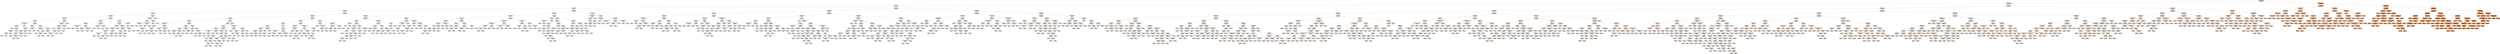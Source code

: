 digraph Tree {
node [shape=box, style="filled, rounded", color="black", fontname="helvetica"] ;
edge [fontname="helvetica"] ;
0 [label="BTC_open <= 23983.95\nsquared_error = 154549780.66\nsamples = 1227\nvalue = 9765.84", fillcolor="#fbece2"] ;
1 [label="BTC_high <= 6004.55\nsquared_error = 19528991.04\nsamples = 1117\nvalue = 6264.55", fillcolor="#fdf3ed"] ;
0 -> 1 [labeldistance=2.5, labelangle=45, headlabel="True"] ;
2 [label="BTC_high <= 2424.75\nsquared_error = 2809870.8\nsamples = 503\nvalue = 2245.47", fillcolor="#fefbf9"] ;
1 -> 2 ;
3 [label="BTC_low <= 889.95\nsquared_error = 136382.6\nsamples = 282\nvalue = 800.03", fillcolor="#fffefe"] ;
2 -> 3 ;
4 [label="BTC_low <= 530.3\nsquared_error = 18098.34\nsamples = 202\nvalue = 606.24", fillcolor="#fffffe"] ;
3 -> 4 ;
5 [label="BTC_high <= 505.5\nsquared_error = 1328.47\nsamples = 64\nvalue = 446.02", fillcolor="#ffffff"] ;
4 -> 5 ;
6 [label="BTC_high <= 439.5\nsquared_error = 328.55\nsamples = 57\nvalue = 434.38", fillcolor="#ffffff"] ;
5 -> 6 ;
7 [label="BTC_open <= 422.85\nsquared_error = 29.68\nsamples = 30\nvalue = 418.46", fillcolor="#ffffff"] ;
6 -> 7 ;
8 [label="BTC_low <= 409.95\nsquared_error = 11.38\nsamples = 24\nvalue = 416.43", fillcolor="#ffffff"] ;
7 -> 8 ;
9 [label="Mean_Block_Size(in_bytes) <= 796141.81\nsquared_error = 3.18\nsamples = 6\nvalue = 411.35", fillcolor="#ffffff"] ;
8 -> 9 ;
10 [label="BTC_low <= 404.75\nsquared_error = 1.46\nsamples = 5\nvalue = 410.83", fillcolor="#ffffff"] ;
9 -> 10 ;
11 [label="squared_error = 0.0\nsamples = 1\nvalue = 408.2", fillcolor="#ffffff"] ;
10 -> 11 ;
12 [label="XRP <= 0.01\nsquared_error = 0.36\nsamples = 4\nvalue = 411.27", fillcolor="#ffffff"] ;
10 -> 12 ;
13 [label="Mean_Tx_size(native_units) <= 4.06\nsquared_error = 0.13\nsamples = 3\nvalue = 411.04", fillcolor="#ffffff"] ;
12 -> 13 ;
14 [label="SILVER <= 15.83\nsquared_error = 0.03\nsamples = 2\nvalue = 411.2", fillcolor="#ffffff"] ;
13 -> 14 ;
15 [label="squared_error = 0.0\nsamples = 1\nvalue = 411.5", fillcolor="#ffffff"] ;
14 -> 15 ;
16 [label="squared_error = -0.0\nsamples = 1\nvalue = 411.1", fillcolor="#ffffff"] ;
14 -> 16 ;
17 [label="squared_error = -0.0\nsamples = 1\nvalue = 410.4", fillcolor="#ffffff"] ;
13 -> 17 ;
18 [label="squared_error = -0.0\nsamples = 1\nvalue = 412.4", fillcolor="#ffffff"] ;
12 -> 18 ;
19 [label="squared_error = 0.0\nsamples = 1\nvalue = 415.0", fillcolor="#ffffff"] ;
9 -> 19 ;
20 [label="BTC_low <= 414.65\nsquared_error = 3.91\nsamples = 18\nvalue = 417.93", fillcolor="#ffffff"] ;
8 -> 20 ;
21 [label="BTC_high <= 418.4\nsquared_error = 0.77\nsamples = 9\nvalue = 416.02", fillcolor="#ffffff"] ;
20 -> 21 ;
22 [label="JP225 <= 17082.81\nsquared_error = 0.36\nsamples = 7\nvalue = 415.73", fillcolor="#ffffff"] ;
21 -> 22 ;
23 [label="BTC_high <= 417.6\nsquared_error = 0.07\nsamples = 5\nvalue = 415.99", fillcolor="#ffffff"] ;
22 -> 23 ;
24 [label="COPPER <= 4854.25\nsquared_error = 0.01\nsamples = 3\nvalue = 415.8", fillcolor="#ffffff"] ;
23 -> 24 ;
25 [label="squared_error = 0.0\nsamples = 1\nvalue = 415.6", fillcolor="#ffffff"] ;
24 -> 25 ;
26 [label="Active_Addr_Cnt <= 447261.5\nsquared_error = 0.0\nsamples = 2\nvalue = 415.85", fillcolor="#ffffff"] ;
24 -> 26 ;
27 [label="squared_error = 0.0\nsamples = 1\nvalue = 415.8", fillcolor="#ffffff"] ;
26 -> 27 ;
28 [label="squared_error = -0.0\nsamples = 1\nvalue = 415.9", fillcolor="#ffffff"] ;
26 -> 28 ;
29 [label="BTC_low <= 412.35\nsquared_error = 0.02\nsamples = 2\nvalue = 416.3", fillcolor="#ffffff"] ;
23 -> 29 ;
30 [label="squared_error = 0.0\nsamples = 1\nvalue = 416.2", fillcolor="#ffffff"] ;
29 -> 30 ;
31 [label="squared_error = -0.0\nsamples = 1\nvalue = 416.5", fillcolor="#ffffff"] ;
29 -> 31 ;
32 [label="BTC_open <= 413.35\nsquared_error = 0.16\nsamples = 2\nvalue = 414.7", fillcolor="#ffffff"] ;
22 -> 32 ;
33 [label="squared_error = 0.0\nsamples = 1\nvalue = 414.3", fillcolor="#ffffff"] ;
32 -> 33 ;
34 [label="squared_error = -0.0\nsamples = 1\nvalue = 415.1", fillcolor="#ffffff"] ;
32 -> 34 ;
35 [label="Difficulty <= 166174498816.0\nsquared_error = 0.25\nsamples = 2\nvalue = 417.5", fillcolor="#ffffff"] ;
21 -> 35 ;
36 [label="squared_error = 0.0\nsamples = 1\nvalue = 417.0", fillcolor="#ffffff"] ;
35 -> 36 ;
37 [label="squared_error = 0.0\nsamples = 1\nvalue = 418.0", fillcolor="#ffffff"] ;
35 -> 37 ;
38 [label="BTC_low <= 416.1\nsquared_error = 1.2\nsamples = 9\nvalue = 419.45", fillcolor="#ffffff"] ;
20 -> 38 ;
39 [label="Sum_Block_Weight <= 402052256.0\nsquared_error = 0.22\nsamples = 4\nvalue = 418.47", fillcolor="#ffffff"] ;
38 -> 39 ;
40 [label="squared_error = 0.0\nsamples = 1\nvalue = 419.1", fillcolor="#ffffff"] ;
39 -> 40 ;
41 [label="XRP <= 0.01\nsquared_error = 0.09\nsamples = 3\nvalue = 418.22", fillcolor="#ffffff"] ;
39 -> 41 ;
42 [label="squared_error = 0.0\nsamples = 1\nvalue = 417.7", fillcolor="#ffffff"] ;
41 -> 42 ;
43 [label="Xfer_Cnt <= 477266.0\nsquared_error = 0.02\nsamples = 2\nvalue = 418.35", fillcolor="#ffffff"] ;
41 -> 43 ;
44 [label="squared_error = 0.0\nsamples = 1\nvalue = 418.5", fillcolor="#ffffff"] ;
43 -> 44 ;
45 [label="squared_error = -0.0\nsamples = 1\nvalue = 418.2", fillcolor="#ffffff"] ;
43 -> 45 ;
46 [label="BTC_high <= 422.2\nsquared_error = 0.48\nsamples = 5\nvalue = 420.31", fillcolor="#ffffff"] ;
38 -> 46 ;
47 [label="SILVER <= 15.12\nsquared_error = 0.16\nsamples = 3\nvalue = 419.97", fillcolor="#ffffff"] ;
46 -> 47 ;
48 [label="squared_error = 0.0\nsamples = 1\nvalue = 419.1", fillcolor="#ffffff"] ;
47 -> 48 ;
49 [label="Mean_Tx_size(native_units) <= 3.56\nsquared_error = 0.01\nsamples = 2\nvalue = 420.14", fillcolor="#ffffff"] ;
47 -> 49 ;
50 [label="squared_error = 0.0\nsamples = 1\nvalue = 420.3", fillcolor="#ffffff"] ;
49 -> 50 ;
51 [label="squared_error = -0.0\nsamples = 1\nvalue = 420.1", fillcolor="#ffffff"] ;
49 -> 51 ;
52 [label="COPPER <= 4720.75\nsquared_error = 0.0\nsamples = 2\nvalue = 421.35", fillcolor="#ffffff"] ;
46 -> 52 ;
53 [label="squared_error = 0.0\nsamples = 1\nvalue = 421.4", fillcolor="#ffffff"] ;
52 -> 53 ;
54 [label="squared_error = -0.0\nsamples = 1\nvalue = 421.3", fillcolor="#ffffff"] ;
52 -> 54 ;
55 [label="BTC_high <= 433.35\nsquared_error = 12.59\nsamples = 6\nvalue = 427.35", fillcolor="#ffffff"] ;
7 -> 55 ;
56 [label="Sum_Block_Weight <= 455732688.0\nsquared_error = 5.08\nsamples = 5\nvalue = 426.27", fillcolor="#ffffff"] ;
55 -> 56 ;
57 [label="BTC_volume <= 29.09\nsquared_error = 1.16\nsamples = 3\nvalue = 427.54", fillcolor="#ffffff"] ;
56 -> 57 ;
58 [label="squared_error = 0.0\nsamples = 1\nvalue = 426.3", fillcolor="#ffffff"] ;
57 -> 58 ;
59 [label="Active_Addr_Cnt <= 456626.0\nsquared_error = 0.22\nsamples = 2\nvalue = 428.37", fillcolor="#ffffff"] ;
57 -> 59 ;
60 [label="squared_error = 0.0\nsamples = 1\nvalue = 428.7", fillcolor="#ffffff"] ;
59 -> 60 ;
61 [label="squared_error = -0.0\nsamples = 1\nvalue = 427.7", fillcolor="#ffffff"] ;
59 -> 61 ;
62 [label="Difficulty <= 170176495616.0\nsquared_error = 0.81\nsamples = 2\nvalue = 423.1", fillcolor="#ffffff"] ;
56 -> 62 ;
63 [label="squared_error = 0.0\nsamples = 1\nvalue = 422.2", fillcolor="#ffffff"] ;
62 -> 63 ;
64 [label="squared_error = -0.0\nsamples = 1\nvalue = 424.0", fillcolor="#ffffff"] ;
62 -> 64 ;
65 [label="squared_error = -0.0\nsamples = 1\nvalue = 434.9", fillcolor="#ffffff"] ;
55 -> 65 ;
66 [label="BTC_low <= 444.8\nsquared_error = 55.54\nsamples = 27\nvalue = 452.39", fillcolor="#ffffff"] ;
6 -> 66 ;
67 [label="BTC_low <= 441.5\nsquared_error = 11.41\nsamples = 10\nvalue = 444.3", fillcolor="#ffffff"] ;
66 -> 67 ;
68 [label="BTC_high <= 444.6\nsquared_error = 2.62\nsamples = 6\nvalue = 442.02", fillcolor="#ffffff"] ;
67 -> 68 ;
69 [label="Mean_Block_Size(in_bytes) <= 644886.53\nsquared_error = 0.57\nsamples = 2\nvalue = 440.13", fillcolor="#ffffff"] ;
68 -> 69 ;
70 [label="squared_error = 0.0\nsamples = 1\nvalue = 439.6", fillcolor="#ffffff"] ;
69 -> 70 ;
71 [label="squared_error = -0.0\nsamples = 1\nvalue = 441.2", fillcolor="#ffffff"] ;
69 -> 71 ;
72 [label="XRP <= 0.01\nsquared_error = 0.42\nsamples = 4\nvalue = 443.16", fillcolor="#ffffff"] ;
68 -> 72 ;
73 [label="BTC_open <= 440.85\nsquared_error = 0.0\nsamples = 2\nvalue = 443.67", fillcolor="#ffffff"] ;
72 -> 73 ;
74 [label="squared_error = 0.0\nsamples = 1\nvalue = 443.7", fillcolor="#ffffff"] ;
73 -> 74 ;
75 [label="squared_error = 0.0\nsamples = 1\nvalue = 443.6", fillcolor="#ffffff"] ;
73 -> 75 ;
76 [label="Mean_Block_Size(in_bytes) <= 866493.28\nsquared_error = 0.09\nsamples = 2\nvalue = 442.4", fillcolor="#ffffff"] ;
72 -> 76 ;
77 [label="squared_error = 0.0\nsamples = 1\nvalue = 442.1", fillcolor="#ffffff"] ;
76 -> 77 ;
78 [label="squared_error = 0.0\nsamples = 1\nvalue = 442.7", fillcolor="#ffffff"] ;
76 -> 78 ;
79 [label="Sum_Block_Weight <= 437330240.0\nsquared_error = 3.94\nsamples = 4\nvalue = 447.94", fillcolor="#ffffff"] ;
67 -> 79 ;
80 [label="Mean_Hashrate <= 1327807.56\nsquared_error = 0.89\nsamples = 2\nvalue = 449.43", fillcolor="#ffffff"] ;
79 -> 80 ;
81 [label="squared_error = 0.0\nsamples = 1\nvalue = 450.1", fillcolor="#ffffff"] ;
80 -> 81 ;
82 [label="squared_error = -0.0\nsamples = 1\nvalue = 448.1", fillcolor="#ffffff"] ;
80 -> 82 ;
83 [label="Xfer_Cnt <= 503659.0\nsquared_error = 0.16\nsamples = 2\nvalue = 445.7", fillcolor="#ffffff"] ;
79 -> 83 ;
84 [label="squared_error = 0.0\nsamples = 1\nvalue = 445.3", fillcolor="#ffffff"] ;
83 -> 84 ;
85 [label="squared_error = -0.0\nsamples = 1\nvalue = 446.1", fillcolor="#ffffff"] ;
83 -> 85 ;
86 [label="BTC_high <= 467.55\nsquared_error = 26.76\nsamples = 17\nvalue = 456.6", fillcolor="#ffffff"] ;
66 -> 86 ;
87 [label="BTC_high <= 457.45\nsquared_error = 10.72\nsamples = 15\nvalue = 455.43", fillcolor="#ffffff"] ;
86 -> 87 ;
88 [label="BTC_open <= 454.95\nsquared_error = 4.55\nsamples = 9\nvalue = 452.82", fillcolor="#ffffff"] ;
87 -> 88 ;
89 [label="Mean_Hashrate <= 1389907.81\nsquared_error = 0.96\nsamples = 8\nvalue = 453.69", fillcolor="#ffffff"] ;
88 -> 89 ;
90 [label="Difficulty <= 192671997952.0\nsquared_error = 0.42\nsamples = 5\nvalue = 453.19", fillcolor="#ffffff"] ;
89 -> 90 ;
91 [label="Total_Fees(USD) <= 18146.18\nsquared_error = 0.02\nsamples = 2\nvalue = 452.35", fillcolor="#ffffff"] ;
90 -> 91 ;
92 [label="squared_error = 0.0\nsamples = 1\nvalue = 452.2", fillcolor="#ffffff"] ;
91 -> 92 ;
93 [label="squared_error = -0.0\nsamples = 1\nvalue = 452.5", fillcolor="#ffffff"] ;
91 -> 93 ;
94 [label="XRP <= 0.01\nsquared_error = 0.19\nsamples = 3\nvalue = 453.52", fillcolor="#ffffff"] ;
90 -> 94 ;
95 [label="DJI <= 17679.13\nsquared_error = 0.0\nsamples = 2\nvalue = 453.3", fillcolor="#ffffff"] ;
94 -> 95 ;
96 [label="squared_error = 0.0\nsamples = 1\nvalue = 453.3", fillcolor="#ffffff"] ;
95 -> 96 ;
97 [label="squared_error = 0.0\nsamples = 1\nvalue = 453.3", fillcolor="#ffffff"] ;
95 -> 97 ;
98 [label="squared_error = -0.0\nsamples = 1\nvalue = 454.4", fillcolor="#ffffff"] ;
94 -> 98 ;
99 [label="BTC_low <= 451.95\nsquared_error = 0.25\nsamples = 3\nvalue = 454.87", fillcolor="#ffffff"] ;
89 -> 99 ;
100 [label="S&P500 <= 2055.96\nsquared_error = 0.04\nsamples = 2\nvalue = 455.2", fillcolor="#ffffff"] ;
99 -> 100 ;
101 [label="squared_error = 0.0\nsamples = 1\nvalue = 455.4", fillcolor="#ffffff"] ;
100 -> 101 ;
102 [label="squared_error = 0.0\nsamples = 1\nvalue = 455.0", fillcolor="#ffffff"] ;
100 -> 102 ;
103 [label="squared_error = 0.0\nsamples = 1\nvalue = 454.2", fillcolor="#ffffff"] ;
99 -> 103 ;
104 [label="squared_error = 0.0\nsamples = 1\nvalue = 448.5", fillcolor="#ffffff"] ;
88 -> 104 ;
105 [label="Mean_Tx_size(native_units) <= 4.05\nsquared_error = 1.97\nsamples = 6\nvalue = 458.27", fillcolor="#ffffff"] ;
87 -> 105 ;
106 [label="Total_Fees(USD) <= 21731.85\nsquared_error = 0.62\nsamples = 4\nvalue = 457.74", fillcolor="#ffffff"] ;
105 -> 106 ;
107 [label="XRP <= 0.01\nsquared_error = 0.14\nsamples = 3\nvalue = 458.13", fillcolor="#ffffff"] ;
106 -> 107 ;
108 [label="Xfer_Cnt <= 467481.5\nsquared_error = 0.04\nsamples = 2\nvalue = 458.34", fillcolor="#ffffff"] ;
107 -> 108 ;
109 [label="squared_error = 0.0\nsamples = 1\nvalue = 458.5", fillcolor="#ffffff"] ;
108 -> 109 ;
110 [label="squared_error = 0.0\nsamples = 1\nvalue = 458.1", fillcolor="#ffffff"] ;
108 -> 110 ;
111 [label="squared_error = -0.0\nsamples = 1\nvalue = 457.6", fillcolor="#ffffff"] ;
107 -> 111 ;
112 [label="squared_error = -0.0\nsamples = 1\nvalue = 456.4", fillcolor="#ffffff"] ;
106 -> 112 ;
113 [label="BTC_volume <= 75.05\nsquared_error = 1.1\nsamples = 2\nvalue = 460.65", fillcolor="#ffffff"] ;
105 -> 113 ;
114 [label="squared_error = 0.0\nsamples = 1\nvalue = 459.6", fillcolor="#ffffff"] ;
113 -> 114 ;
115 [label="squared_error = 0.0\nsamples = 1\nvalue = 461.7", fillcolor="#ffffff"] ;
113 -> 115 ;
116 [label="Difficulty <= 188995002368.0\nsquared_error = 16.0\nsamples = 2\nvalue = 470.0", fillcolor="#ffffff"] ;
86 -> 116 ;
117 [label="squared_error = 0.0\nsamples = 1\nvalue = 466.0", fillcolor="#ffffff"] ;
116 -> 117 ;
118 [label="squared_error = 0.0\nsamples = 1\nvalue = 474.0", fillcolor="#ffffff"] ;
116 -> 118 ;
119 [label="S&P500 <= 2160.41\nsquared_error = 344.43\nsamples = 7\nvalue = 531.75", fillcolor="#ffffff"] ;
5 -> 119 ;
120 [label="Mean_Hashrate <= 1441593.12\nsquared_error = 94.79\nsamples = 6\nvalue = 524.04", fillcolor="#ffffff"] ;
119 -> 120 ;
121 [label="SILVER <= 16.01\nsquared_error = 25.77\nsamples = 4\nvalue = 532.04", fillcolor="#ffffff"] ;
120 -> 121 ;
122 [label="Sum_Block_Weight <= 490197424.0\nsquared_error = 5.78\nsamples = 2\nvalue = 535.7", fillcolor="#ffffff"] ;
121 -> 122 ;
123 [label="squared_error = 0.0\nsamples = 1\nvalue = 537.4", fillcolor="#ffffff"] ;
122 -> 123 ;
124 [label="squared_error = -0.0\nsamples = 1\nvalue = 532.3", fillcolor="#ffffff"] ;
122 -> 124 ;
125 [label="Mean_Block_Size(in_bytes) <= 858758.38\nsquared_error = 5.52\nsamples = 2\nvalue = 526.55", fillcolor="#ffffff"] ;
121 -> 125 ;
126 [label="squared_error = 0.0\nsamples = 1\nvalue = 524.2", fillcolor="#ffffff"] ;
125 -> 126 ;
127 [label="squared_error = 0.0\nsamples = 1\nvalue = 528.9", fillcolor="#ffffff"] ;
125 -> 127 ;
128 [label="BTC_high <= 580.9\nsquared_error = 1.27\nsamples = 2\nvalue = 514.05", fillcolor="#ffffff"] ;
120 -> 128 ;
129 [label="squared_error = 0.0\nsamples = 1\nvalue = 516.0", fillcolor="#ffffff"] ;
128 -> 129 ;
130 [label="squared_error = -0.0\nsamples = 1\nvalue = 513.4", fillcolor="#ffffff"] ;
128 -> 130 ;
131 [label="squared_error = -0.0\nsamples = 1\nvalue = 566.4", fillcolor="#ffffff"] ;
119 -> 131 ;
132 [label="BTC_high <= 719.2\nsquared_error = 8791.82\nsamples = 138\nvalue = 678.85", fillcolor="#fffefe"] ;
4 -> 132 ;
133 [label="BTC_low <= 621.6\nsquared_error = 1456.01\nsamples = 94\nvalue = 624.07", fillcolor="#fffffe"] ;
132 -> 133 ;
134 [label="BTC_open <= 589.9\nsquared_error = 355.97\nsamples = 55\nvalue = 596.87", fillcolor="#fffffe"] ;
133 -> 134 ;
135 [label="BTC_low <= 571.25\nsquared_error = 47.34\nsamples = 25\nvalue = 580.24", fillcolor="#fffffe"] ;
134 -> 135 ;
136 [label="Mean_Tx_size(native_units) <= 3.12\nsquared_error = 10.51\nsamples = 12\nvalue = 574.78", fillcolor="#fffffe"] ;
135 -> 136 ;
137 [label="COPPER <= 4622.12\nsquared_error = 2.88\nsamples = 7\nvalue = 572.61", fillcolor="#fffffe"] ;
136 -> 137 ;
138 [label="Mean_Hashrate <= 1625307.25\nsquared_error = 0.06\nsamples = 3\nvalue = 575.0", fillcolor="#fffffe"] ;
137 -> 138 ;
139 [label="squared_error = 0.0\nsamples = 1\nvalue = 574.7", fillcolor="#fffffe"] ;
138 -> 139 ;
140 [label="XRP <= 0.01\nsquared_error = 0.02\nsamples = 2\nvalue = 575.15", fillcolor="#fffffe"] ;
138 -> 140 ;
141 [label="squared_error = 0.0\nsamples = 1\nvalue = 575.3", fillcolor="#fffffe"] ;
140 -> 141 ;
142 [label="squared_error = 0.0\nsamples = 1\nvalue = 575.0", fillcolor="#fffffe"] ;
140 -> 142 ;
143 [label="Xfer_Cnt <= 457651.0\nsquared_error = 0.99\nsamples = 4\nvalue = 571.71", fillcolor="#fffffe"] ;
137 -> 143 ;
144 [label="squared_error = 0.0\nsamples = 1\nvalue = 569.1", fillcolor="#fffffe"] ;
143 -> 144 ;
145 [label="Xfer_Cnt <= 482661.0\nsquared_error = 0.02\nsamples = 3\nvalue = 572.09", fillcolor="#fffffe"] ;
143 -> 145 ;
146 [label="squared_error = 0.0\nsamples = 2\nvalue = 572.0", fillcolor="#fffffe"] ;
145 -> 146 ;
147 [label="squared_error = 0.0\nsamples = 1\nvalue = 572.3", fillcolor="#fffffe"] ;
145 -> 147 ;
148 [label="BTC_open <= 575.9\nsquared_error = 5.56\nsamples = 5\nvalue = 577.78", fillcolor="#fffffe"] ;
136 -> 148 ;
149 [label="BTC_volume <= 43.64\nsquared_error = 0.02\nsamples = 2\nvalue = 580.4", fillcolor="#fffffe"] ;
148 -> 149 ;
150 [label="squared_error = 0.0\nsamples = 1\nvalue = 580.2", fillcolor="#fffffe"] ;
149 -> 150 ;
151 [label="squared_error = 0.0\nsamples = 1\nvalue = 580.5", fillcolor="#fffffe"] ;
149 -> 151 ;
152 [label="Mean_Tx_size(native_units) <= 3.52\nsquared_error = 2.27\nsamples = 3\nvalue = 576.2", fillcolor="#fffffe"] ;
148 -> 152 ;
153 [label="GOLD <= 1295.7\nsquared_error = 0.18\nsamples = 2\nvalue = 575.0", fillcolor="#fffffe"] ;
152 -> 153 ;
154 [label="squared_error = 0.0\nsamples = 1\nvalue = 575.6", fillcolor="#fffffe"] ;
153 -> 154 ;
155 [label="squared_error = -0.0\nsamples = 1\nvalue = 574.7", fillcolor="#fffffe"] ;
153 -> 155 ;
156 [label="squared_error = 0.0\nsamples = 1\nvalue = 578.0", fillcolor="#fffffe"] ;
152 -> 156 ;
157 [label="BTC_high <= 591.55\nsquared_error = 27.28\nsamples = 13\nvalue = 585.42", fillcolor="#fffffe"] ;
135 -> 157 ;
158 [label="BTC_high <= 586.0\nsquared_error = 7.23\nsamples = 8\nvalue = 582.28", fillcolor="#fffffe"] ;
157 -> 158 ;
159 [label="LTC <= 1.9\nsquared_error = 2.26\nsamples = 5\nvalue = 580.16", fillcolor="#fffffe"] ;
158 -> 159 ;
160 [label="Total_Fees(USD) <= 33109.44\nsquared_error = 0.68\nsamples = 2\nvalue = 581.18", fillcolor="#fffffe"] ;
159 -> 160 ;
161 [label="squared_error = 0.0\nsamples = 1\nvalue = 580.7", fillcolor="#fffffe"] ;
160 -> 161 ;
162 [label="squared_error = -0.0\nsamples = 1\nvalue = 582.6", fillcolor="#fffffe"] ;
160 -> 162 ;
163 [label="JP225 <= 16661.33\nsquared_error = 1.14\nsamples = 3\nvalue = 578.8", fillcolor="#fffffe"] ;
159 -> 163 ;
164 [label="DJI <= 18438.44\nsquared_error = 0.02\nsamples = 2\nvalue = 579.55", fillcolor="#fffffe"] ;
163 -> 164 ;
165 [label="squared_error = 0.0\nsamples = 1\nvalue = 579.4", fillcolor="#fffffe"] ;
164 -> 165 ;
166 [label="squared_error = 0.0\nsamples = 1\nvalue = 579.7", fillcolor="#fffffe"] ;
164 -> 166 ;
167 [label="squared_error = 0.0\nsamples = 1\nvalue = 577.3", fillcolor="#fffffe"] ;
163 -> 167 ;
168 [label="Mean_Block_Size(in_bytes) <= 764574.12\nsquared_error = 1.68\nsamples = 3\nvalue = 584.75", fillcolor="#fffffe"] ;
158 -> 168 ;
169 [label="squared_error = 0.0\nsamples = 1\nvalue = 583.6", fillcolor="#fffffe"] ;
168 -> 169 ;
170 [label="BTC_open <= 588.5\nsquared_error = 0.72\nsamples = 2\nvalue = 585.9", fillcolor="#fffffe"] ;
168 -> 170 ;
171 [label="squared_error = 0.0\nsamples = 1\nvalue = 587.1", fillcolor="#fffffe"] ;
170 -> 171 ;
172 [label="squared_error = 0.0\nsamples = 1\nvalue = 585.3", fillcolor="#fffffe"] ;
170 -> 172 ;
173 [label="BTC_high <= 602.75\nsquared_error = 12.24\nsamples = 5\nvalue = 591.24", fillcolor="#fffffe"] ;
157 -> 173 ;
174 [label="XRP <= 0.01\nsquared_error = 3.18\nsamples = 4\nvalue = 589.98", fillcolor="#fffffe"] ;
173 -> 174 ;
175 [label="squared_error = 0.0\nsamples = 1\nvalue = 587.5", fillcolor="#fffffe"] ;
174 -> 175 ;
176 [label="Sum_Block_Weight <= 441997168.0\nsquared_error = 0.14\nsamples = 3\nvalue = 591.22", fillcolor="#fffffe"] ;
174 -> 176 ;
177 [label="squared_error = 0.0\nsamples = 1\nvalue = 591.6", fillcolor="#fffffe"] ;
176 -> 177 ;
178 [label="BTC_open <= 585.9\nsquared_error = 0.0\nsamples = 2\nvalue = 590.85", fillcolor="#fffffe"] ;
176 -> 178 ;
179 [label="squared_error = 0.0\nsamples = 1\nvalue = 590.9", fillcolor="#fffffe"] ;
178 -> 179 ;
180 [label="squared_error = 0.0\nsamples = 1\nvalue = 590.8", fillcolor="#fffffe"] ;
178 -> 180 ;
181 [label="squared_error = -0.0\nsamples = 1\nvalue = 598.8", fillcolor="#fffffe"] ;
173 -> 181 ;
182 [label="BTC_high <= 674.5\nsquared_error = 147.03\nsamples = 30\nvalue = 612.32", fillcolor="#fffffe"] ;
134 -> 182 ;
183 [label="BTC_low <= 608.8\nsquared_error = 77.26\nsamples = 29\nvalue = 611.0", fillcolor="#fffffe"] ;
182 -> 183 ;
184 [label="BTC_high <= 607.2\nsquared_error = 38.11\nsamples = 21\nvalue = 606.62", fillcolor="#fffffe"] ;
183 -> 184 ;
185 [label="GOLD <= 1343.2\nsquared_error = 26.42\nsamples = 5\nvalue = 598.21", fillcolor="#fffffe"] ;
184 -> 185 ;
186 [label="Mean_Block_Size(in_bytes) <= 598700.56\nsquared_error = 0.4\nsamples = 3\nvalue = 602.12", fillcolor="#fffffe"] ;
185 -> 186 ;
187 [label="squared_error = 0.0\nsamples = 1\nvalue = 601.5", fillcolor="#fffffe"] ;
186 -> 187 ;
188 [label="ETH <= 13.11\nsquared_error = 0.02\nsamples = 2\nvalue = 602.75", fillcolor="#fffffe"] ;
186 -> 188 ;
189 [label="squared_error = 0.0\nsamples = 1\nvalue = 602.6", fillcolor="#fffffe"] ;
188 -> 189 ;
190 [label="squared_error = -0.0\nsamples = 1\nvalue = 602.9", fillcolor="#fffffe"] ;
188 -> 190 ;
191 [label="Mean_Hashrate <= 1544160.44\nsquared_error = 13.52\nsamples = 2\nvalue = 593.0", fillcolor="#fffffe"] ;
185 -> 191 ;
192 [label="squared_error = 0.0\nsamples = 1\nvalue = 587.8", fillcolor="#fffffe"] ;
191 -> 192 ;
193 [label="squared_error = 0.0\nsamples = 1\nvalue = 595.6", fillcolor="#fffffe"] ;
191 -> 193 ;
194 [label="Mean_Tx_size(native_units) <= 4.03\nsquared_error = 12.18\nsamples = 16\nvalue = 609.3", fillcolor="#fffffe"] ;
184 -> 194 ;
195 [label="BTC_low <= 606.05\nsquared_error = 6.16\nsamples = 15\nvalue = 608.75", fillcolor="#fffffe"] ;
194 -> 195 ;
196 [label="BTC_low <= 602.0\nsquared_error = 3.01\nsamples = 11\nvalue = 607.5", fillcolor="#fffffe"] ;
195 -> 196 ;
197 [label="Xfer_Cnt <= 438799.5\nsquared_error = 1.57\nsamples = 5\nvalue = 606.34", fillcolor="#fffffe"] ;
196 -> 197 ;
198 [label="squared_error = 0.0\nsamples = 1\nvalue = 609.5", fillcolor="#fffffe"] ;
197 -> 198 ;
199 [label="BTC_high <= 608.75\nsquared_error = 0.16\nsamples = 4\nvalue = 605.89", fillcolor="#fffffe"] ;
197 -> 199 ;
200 [label="squared_error = 0.0\nsamples = 1\nvalue = 606.5", fillcolor="#fffffe"] ;
199 -> 200 ;
201 [label="Xfer_Cnt <= 540928.0\nsquared_error = 0.02\nsamples = 3\nvalue = 605.64", fillcolor="#fffffe"] ;
199 -> 201 ;
202 [label="ETH <= 12.38\nsquared_error = 0.0\nsamples = 2\nvalue = 605.53", fillcolor="#fffffe"] ;
201 -> 202 ;
203 [label="squared_error = 0.0\nsamples = 1\nvalue = 605.6", fillcolor="#fffffe"] ;
202 -> 203 ;
204 [label="squared_error = 0.0\nsamples = 1\nvalue = 605.5", fillcolor="#fffffe"] ;
202 -> 204 ;
205 [label="squared_error = -0.0\nsamples = 1\nvalue = 605.8", fillcolor="#fffffe"] ;
201 -> 205 ;
206 [label="LTC <= 3.92\nsquared_error = 1.33\nsamples = 6\nvalue = 608.83", fillcolor="#fffffe"] ;
196 -> 206 ;
207 [label="Active_Addr_Cnt <= 506606.5\nsquared_error = 0.29\nsamples = 4\nvalue = 607.95", fillcolor="#fffffe"] ;
206 -> 207 ;
208 [label="squared_error = 0.0\nsamples = 1\nvalue = 607.1", fillcolor="#fffffe"] ;
207 -> 208 ;
209 [label="BTC_high <= 611.3\nsquared_error = 0.07\nsamples = 3\nvalue = 608.23", fillcolor="#fffffe"] ;
207 -> 209 ;
210 [label="COPPER <= 4764.5\nsquared_error = 0.0\nsamples = 2\nvalue = 608.05", fillcolor="#fffffe"] ;
209 -> 210 ;
211 [label="squared_error = 0.0\nsamples = 1\nvalue = 608.0", fillcolor="#fffffe"] ;
210 -> 211 ;
212 [label="squared_error = 0.0\nsamples = 1\nvalue = 608.1", fillcolor="#fffffe"] ;
210 -> 212 ;
213 [label="squared_error = -0.0\nsamples = 1\nvalue = 608.6", fillcolor="#fffffe"] ;
209 -> 213 ;
214 [label="Sum_Block_Weight <= 464823152.0\nsquared_error = 0.32\nsamples = 2\nvalue = 610.0", fillcolor="#fffffe"] ;
206 -> 214 ;
215 [label="squared_error = 0.0\nsamples = 1\nvalue = 610.4", fillcolor="#fffffe"] ;
214 -> 215 ;
216 [label="squared_error = -0.0\nsamples = 1\nvalue = 609.2", fillcolor="#fffffe"] ;
214 -> 216 ;
217 [label="LTC <= 3.92\nsquared_error = 0.44\nsamples = 4\nvalue = 611.87", fillcolor="#fffffe"] ;
195 -> 217 ;
218 [label="COPPER <= 4779.0\nsquared_error = 0.1\nsamples = 3\nvalue = 611.6", fillcolor="#fffffe"] ;
217 -> 218 ;
219 [label="squared_error = 0.0\nsamples = 1\nvalue = 611.0", fillcolor="#fffffe"] ;
218 -> 219 ;
220 [label="ETH <= 13.27\nsquared_error = 0.01\nsamples = 2\nvalue = 611.75", fillcolor="#fffffe"] ;
218 -> 220 ;
221 [label="squared_error = 0.0\nsamples = 1\nvalue = 611.8", fillcolor="#fffffe"] ;
220 -> 221 ;
222 [label="squared_error = -0.0\nsamples = 1\nvalue = 611.6", fillcolor="#fffffe"] ;
220 -> 222 ;
223 [label="squared_error = 0.0\nsamples = 1\nvalue = 613.2", fillcolor="#fffffe"] ;
217 -> 223 ;
224 [label="squared_error = 0.0\nsamples = 1\nvalue = 620.8", fillcolor="#fffffe"] ;
194 -> 224 ;
225 [label="Mean_Tx_size(native_units) <= 3.02\nsquared_error = 13.89\nsamples = 8\nvalue = 621.57", fillcolor="#fffffe"] ;
183 -> 225 ;
226 [label="Xfer_Cnt <= 430140.0\nsquared_error = 2.74\nsamples = 4\nvalue = 624.0", fillcolor="#fffffe"] ;
225 -> 226 ;
227 [label="squared_error = -0.0\nsamples = 1\nvalue = 621.9", fillcolor="#fffffe"] ;
226 -> 227 ;
228 [label="Mean_Tx_size(native_units) <= 2.37\nsquared_error = 0.15\nsamples = 3\nvalue = 625.26", fillcolor="#fffffe"] ;
226 -> 228 ;
229 [label="squared_error = 0.0\nsamples = 1\nvalue = 624.5", fillcolor="#fffffe"] ;
228 -> 229 ;
230 [label="BTC_open <= 638.35\nsquared_error = 0.01\nsamples = 2\nvalue = 625.45", fillcolor="#fffffe"] ;
228 -> 230 ;
231 [label="squared_error = 0.0\nsamples = 1\nvalue = 625.6", fillcolor="#fffffe"] ;
230 -> 231 ;
232 [label="squared_error = -0.0\nsamples = 1\nvalue = 625.4", fillcolor="#fffffe"] ;
230 -> 232 ;
233 [label="BTC_low <= 613.95\nsquared_error = 0.66\nsamples = 4\nvalue = 616.7", fillcolor="#fffffe"] ;
225 -> 233 ;
234 [label="DJI <= 18284.76\nsquared_error = 0.44\nsamples = 3\nvalue = 616.37", fillcolor="#fffffe"] ;
233 -> 234 ;
235 [label="LTC <= 3.81\nsquared_error = 0.01\nsamples = 2\nvalue = 615.9", fillcolor="#fffffe"] ;
234 -> 235 ;
236 [label="squared_error = 0.0\nsamples = 1\nvalue = 615.8", fillcolor="#fffffe"] ;
235 -> 236 ;
237 [label="squared_error = -0.0\nsamples = 1\nvalue = 616.0", fillcolor="#fffffe"] ;
235 -> 237 ;
238 [label="squared_error = -0.0\nsamples = 1\nvalue = 617.3", fillcolor="#fffffe"] ;
234 -> 238 ;
239 [label="squared_error = 0.0\nsamples = 1\nvalue = 617.7", fillcolor="#fffffe"] ;
233 -> 239 ;
240 [label="squared_error = 0.0\nsamples = 1\nvalue = 666.5", fillcolor="#fffefe"] ;
182 -> 240 ;
241 [label="BTC_high <= 680.05\nsquared_error = 474.39\nsamples = 39\nvalue = 662.72", fillcolor="#fffefe"] ;
133 -> 241 ;
242 [label="BTC_high <= 654.7\nsquared_error = 146.32\nsamples = 29\nvalue = 652.17", fillcolor="#fffffe"] ;
241 -> 242 ;
243 [label="GOLD <= 1342.65\nsquared_error = 26.8\nsamples = 9\nvalue = 636.95", fillcolor="#fffffe"] ;
242 -> 243 ;
244 [label="XRP <= 0.01\nsquared_error = 9.55\nsamples = 8\nvalue = 635.11", fillcolor="#fffffe"] ;
243 -> 244 ;
245 [label="Xfer_Cnt <= 526671.0\nsquared_error = 0.48\nsamples = 6\nvalue = 636.53", fillcolor="#fffffe"] ;
244 -> 245 ;
246 [label="Total_Fees(USD) <= 39729.82\nsquared_error = 0.07\nsamples = 3\nvalue = 636.98", fillcolor="#fffffe"] ;
245 -> 246 ;
247 [label="squared_error = 0.0\nsamples = 1\nvalue = 636.5", fillcolor="#fffffe"] ;
246 -> 247 ;
248 [label="BTC_open <= 639.0\nsquared_error = 0.03\nsamples = 2\nvalue = 637.08", fillcolor="#fffffe"] ;
246 -> 248 ;
249 [label="squared_error = 0.0\nsamples = 1\nvalue = 637.0", fillcolor="#fffffe"] ;
248 -> 249 ;
250 [label="squared_error = -0.0\nsamples = 1\nvalue = 637.4", fillcolor="#fffffe"] ;
248 -> 250 ;
251 [label="ETH <= 11.89\nsquared_error = 0.08\nsamples = 3\nvalue = 635.63", fillcolor="#fffffe"] ;
245 -> 251 ;
252 [label="squared_error = 0.0\nsamples = 1\nvalue = 636.0", fillcolor="#fffffe"] ;
251 -> 252 ;
253 [label="SILVER <= 17.55\nsquared_error = 0.02\nsamples = 2\nvalue = 635.45", fillcolor="#fffffe"] ;
251 -> 253 ;
254 [label="squared_error = 0.0\nsamples = 1\nvalue = 635.6", fillcolor="#fffffe"] ;
253 -> 254 ;
255 [label="squared_error = -0.0\nsamples = 1\nvalue = 635.3", fillcolor="#fffffe"] ;
253 -> 255 ;
256 [label="Total_Fees(USD) <= 48013.56\nsquared_error = 0.16\nsamples = 2\nvalue = 628.7", fillcolor="#fffffe"] ;
244 -> 256 ;
257 [label="squared_error = 0.0\nsamples = 1\nvalue = 629.1", fillcolor="#fffffe"] ;
256 -> 257 ;
258 [label="squared_error = -0.0\nsamples = 1\nvalue = 628.3", fillcolor="#fffffe"] ;
256 -> 258 ;
259 [label="squared_error = 0.0\nsamples = 1\nvalue = 647.1", fillcolor="#fffffe"] ;
243 -> 259 ;
260 [label="BTC_high <= 672.15\nsquared_error = 54.26\nsamples = 20\nvalue = 658.77", fillcolor="#fffefe"] ;
242 -> 260 ;
261 [label="Active_Addr_Cnt <= 469861.5\nsquared_error = 29.33\nsamples = 15\nvalue = 655.83", fillcolor="#fffffe"] ;
260 -> 261 ;
262 [label="BTC_high <= 660.8\nsquared_error = 11.53\nsamples = 7\nvalue = 660.33", fillcolor="#fffefe"] ;
261 -> 262 ;
263 [label="Sum_Block_Weight <= 426267984.0\nsquared_error = 0.09\nsamples = 3\nvalue = 655.1", fillcolor="#fffffe"] ;
262 -> 263 ;
264 [label="squared_error = 0.0\nsamples = 1\nvalue = 654.7", fillcolor="#fffffe"] ;
263 -> 264 ;
265 [label="BTC_volume <= 28.47\nsquared_error = 0.01\nsamples = 2\nvalue = 655.3", fillcolor="#fffffe"] ;
263 -> 265 ;
266 [label="squared_error = 0.0\nsamples = 1\nvalue = 655.4", fillcolor="#fffffe"] ;
265 -> 266 ;
267 [label="squared_error = 0.0\nsamples = 1\nvalue = 655.2", fillcolor="#fffffe"] ;
265 -> 267 ;
268 [label="BTC_open <= 660.75\nsquared_error = 1.74\nsamples = 4\nvalue = 662.29", fillcolor="#fffefe"] ;
262 -> 268 ;
269 [label="JP225 <= 15802.42\nsquared_error = 0.49\nsamples = 2\nvalue = 663.5", fillcolor="#fffefe"] ;
268 -> 269 ;
270 [label="squared_error = 0.0\nsamples = 1\nvalue = 662.8", fillcolor="#fffefe"] ;
269 -> 270 ;
271 [label="squared_error = -0.0\nsamples = 1\nvalue = 664.2", fillcolor="#fffefe"] ;
269 -> 271 ;
272 [label="Sum_Block_Weight <= 430362448.0\nsquared_error = 0.05\nsamples = 2\nvalue = 661.08", fillcolor="#fffefe"] ;
268 -> 272 ;
273 [label="squared_error = -0.0\nsamples = 1\nvalue = 661.2", fillcolor="#fffefe"] ;
272 -> 273 ;
274 [label="squared_error = -0.0\nsamples = 1\nvalue = 660.7", fillcolor="#fffefe"] ;
272 -> 274 ;
275 [label="Total_Fees(USD) <= 40537.83\nsquared_error = 10.04\nsamples = 8\nvalue = 651.7", fillcolor="#fffffe"] ;
261 -> 275 ;
276 [label="DJI <= 17818.33\nsquared_error = 0.81\nsamples = 2\nvalue = 645.8", fillcolor="#fffffe"] ;
275 -> 276 ;
277 [label="squared_error = 0.0\nsamples = 1\nvalue = 644.9", fillcolor="#fffffe"] ;
276 -> 277 ;
278 [label="squared_error = 0.0\nsamples = 1\nvalue = 646.7", fillcolor="#fffffe"] ;
276 -> 278 ;
279 [label="BTC_high <= 661.2\nsquared_error = 3.54\nsamples = 6\nvalue = 652.88", fillcolor="#fffffe"] ;
275 -> 279 ;
280 [label="LTC <= 1.92\nsquared_error = 0.4\nsamples = 3\nvalue = 654.88", fillcolor="#fffffe"] ;
279 -> 280 ;
281 [label="Mean_Tx_size(native_units) <= 3.24\nsquared_error = 0.02\nsamples = 2\nvalue = 654.25", fillcolor="#fffffe"] ;
280 -> 281 ;
282 [label="squared_error = 0.0\nsamples = 1\nvalue = 654.1", fillcolor="#fffffe"] ;
281 -> 282 ;
283 [label="squared_error = 0.0\nsamples = 1\nvalue = 654.4", fillcolor="#fffffe"] ;
281 -> 283 ;
284 [label="squared_error = -0.0\nsamples = 1\nvalue = 655.5", fillcolor="#fffffe"] ;
280 -> 284 ;
285 [label="BTC_volume <= 35.56\nsquared_error = 1.2\nsamples = 3\nvalue = 651.55", fillcolor="#fffffe"] ;
279 -> 285 ;
286 [label="squared_error = 0.0\nsamples = 1\nvalue = 654.0", fillcolor="#fffffe"] ;
285 -> 286 ;
287 [label="Difficulty <= 233555501056.0\nsquared_error = 0.0\nsamples = 2\nvalue = 651.06", fillcolor="#fffffe"] ;
285 -> 287 ;
288 [label="squared_error = 0.0\nsamples = 1\nvalue = 651.1", fillcolor="#fffffe"] ;
287 -> 288 ;
289 [label="squared_error = -0.0\nsamples = 1\nvalue = 651.0", fillcolor="#fffffe"] ;
287 -> 289 ;
290 [label="Mean_Tx_size(native_units) <= 3.11\nsquared_error = 14.42\nsamples = 5\nvalue = 668.43", fillcolor="#fffefe"] ;
260 -> 290 ;
291 [label="DJI <= 17924.3\nsquared_error = 1.31\nsamples = 3\nvalue = 671.62", fillcolor="#fffefe"] ;
290 -> 291 ;
292 [label="squared_error = 0.0\nsamples = 1\nvalue = 672.7", fillcolor="#fffefe"] ;
291 -> 292 ;
293 [label="Mean_Block_Size(in_bytes) <= 838596.09\nsquared_error = 0.3\nsamples = 2\nvalue = 670.55", fillcolor="#fffefe"] ;
291 -> 293 ;
294 [label="squared_error = 0.0\nsamples = 1\nvalue = 670.0", fillcolor="#fffefe"] ;
293 -> 294 ;
295 [label="squared_error = 0.0\nsamples = 1\nvalue = 671.1", fillcolor="#fffefe"] ;
293 -> 295 ;
296 [label="COPPER <= 4890.62\nsquared_error = 0.11\nsamples = 2\nvalue = 664.17", fillcolor="#fffefe"] ;
290 -> 296 ;
297 [label="squared_error = 0.0\nsamples = 1\nvalue = 663.7", fillcolor="#fffefe"] ;
296 -> 297 ;
298 [label="squared_error = 0.0\nsamples = 1\nvalue = 664.4", fillcolor="#fffefe"] ;
296 -> 298 ;
299 [label="BTC_high <= 704.45\nsquared_error = 91.86\nsamples = 10\nvalue = 695.1", fillcolor="#fffefe"] ;
241 -> 299 ;
300 [label="XRP <= 0.01\nsquared_error = 14.01\nsamples = 4\nvalue = 683.22", fillcolor="#fffefe"] ;
299 -> 300 ;
301 [label="squared_error = 0.0\nsamples = 1\nvalue = 676.3", fillcolor="#fffefe"] ;
300 -> 301 ;
302 [label="Sum_Block_Weight <= 567033552.0\nsquared_error = 2.54\nsamples = 3\nvalue = 684.95", fillcolor="#fffefe"] ;
300 -> 302 ;
303 [label="BTC_open <= 691.2\nsquared_error = 0.27\nsamples = 2\nvalue = 685.83", fillcolor="#fffefe"] ;
302 -> 303 ;
304 [label="squared_error = 0.0\nsamples = 1\nvalue = 686.2", fillcolor="#fffefe"] ;
303 -> 304 ;
305 [label="squared_error = 0.0\nsamples = 1\nvalue = 685.1", fillcolor="#fffefe"] ;
303 -> 305 ;
306 [label="squared_error = -0.0\nsamples = 1\nvalue = 682.3", fillcolor="#fffefe"] ;
302 -> 306 ;
307 [label="Difficulty <= 254309998592.0\nsquared_error = 13.15\nsamples = 6\nvalue = 701.7", fillcolor="#fffefe"] ;
299 -> 307 ;
308 [label="Mean_Hashrate <= 1987065.06\nsquared_error = 3.95\nsamples = 4\nvalue = 700.16", fillcolor="#fffefe"] ;
307 -> 308 ;
309 [label="BTC_open <= 675.7\nsquared_error = 0.96\nsamples = 3\nvalue = 701.3", fillcolor="#fffefe"] ;
308 -> 309 ;
310 [label="squared_error = 0.0\nsamples = 1\nvalue = 700.1", fillcolor="#fffefe"] ;
309 -> 310 ;
311 [label="squared_error = -0.0\nsamples = 2\nvalue = 702.1", fillcolor="#fffefe"] ;
309 -> 311 ;
312 [label="squared_error = 0.0\nsamples = 1\nvalue = 697.3", fillcolor="#fffefe"] ;
308 -> 312 ;
313 [label="BTC_low <= 699.35\nsquared_error = 7.84\nsamples = 2\nvalue = 707.1", fillcolor="#fffefe"] ;
307 -> 313 ;
314 [label="squared_error = 0.0\nsamples = 1\nvalue = 709.9", fillcolor="#fffefe"] ;
313 -> 314 ;
315 [label="squared_error = 0.0\nsamples = 1\nvalue = 704.3", fillcolor="#fffefe"] ;
313 -> 315 ;
316 [label="BTC_low <= 791.55\nsquared_error = 4465.6\nsamples = 44\nvalue = 795.16", fillcolor="#fffefe"] ;
132 -> 316 ;
317 [label="Difficulty <= 284074999808.0\nsquared_error = 574.01\nsamples = 31\nvalue = 752.45", fillcolor="#fffefe"] ;
316 -> 317 ;
318 [label="BTC_high <= 729.4\nsquared_error = 107.41\nsamples = 16\nvalue = 734.03", fillcolor="#fffefe"] ;
317 -> 318 ;
319 [label="BTC_low <= 696.25\nsquared_error = 0.04\nsamples = 2\nvalue = 714.8", fillcolor="#fffefe"] ;
318 -> 319 ;
320 [label="squared_error = 0.0\nsamples = 1\nvalue = 715.0", fillcolor="#fffefe"] ;
319 -> 320 ;
321 [label="squared_error = 0.0\nsamples = 1\nvalue = 714.6", fillcolor="#fffefe"] ;
319 -> 321 ;
322 [label="BTC_low <= 729.2\nsquared_error = 44.03\nsamples = 14\nvalue = 737.69", fillcolor="#fffefe"] ;
318 -> 322 ;
323 [label="DJI <= 17740.01\nsquared_error = 10.98\nsamples = 10\nvalue = 734.07", fillcolor="#fffefe"] ;
322 -> 323 ;
324 [label="squared_error = 0.0\nsamples = 1\nvalue = 743.9", fillcolor="#fffefe"] ;
323 -> 324 ;
325 [label="Sum_Block_Weight <= 479033056.0\nsquared_error = 4.37\nsamples = 9\nvalue = 733.37", fillcolor="#fffefe"] ;
323 -> 325 ;
326 [label="SILVER <= 16.58\nsquared_error = 0.2\nsamples = 2\nvalue = 728.95", fillcolor="#fffefe"] ;
325 -> 326 ;
327 [label="squared_error = 0.0\nsamples = 1\nvalue = 729.4", fillcolor="#fffefe"] ;
326 -> 327 ;
328 [label="squared_error = -0.0\nsamples = 1\nvalue = 728.5", fillcolor="#fffefe"] ;
326 -> 328 ;
329 [label="Xfer_Cnt <= 655634.5\nsquared_error = 1.26\nsamples = 7\nvalue = 734.11", fillcolor="#fffefe"] ;
325 -> 329 ;
330 [label="BTC_high <= 739.55\nsquared_error = 0.2\nsamples = 5\nvalue = 733.51", fillcolor="#fffefe"] ;
329 -> 330 ;
331 [label="S&P500 <= 2203.19\nsquared_error = 0.09\nsamples = 3\nvalue = 733.25", fillcolor="#fffefe"] ;
330 -> 331 ;
332 [label="BTC_high <= 736.95\nsquared_error = 0.01\nsamples = 2\nvalue = 733.38", fillcolor="#fffefe"] ;
331 -> 332 ;
333 [label="squared_error = 0.0\nsamples = 1\nvalue = 733.5", fillcolor="#fffefe"] ;
332 -> 333 ;
334 [label="squared_error = 0.0\nsamples = 1\nvalue = 733.3", fillcolor="#fffefe"] ;
332 -> 334 ;
335 [label="squared_error = -0.0\nsamples = 1\nvalue = 732.6", fillcolor="#fffefe"] ;
331 -> 335 ;
336 [label="GOLD <= 1235.85\nsquared_error = 0.0\nsamples = 2\nvalue = 734.03", fillcolor="#fffefe"] ;
330 -> 336 ;
337 [label="squared_error = 0.0\nsamples = 1\nvalue = 734.1", fillcolor="#fffefe"] ;
336 -> 337 ;
338 [label="squared_error = 0.0\nsamples = 1\nvalue = 734.0", fillcolor="#fffefe"] ;
336 -> 338 ;
339 [label="BTC_open <= 734.8\nsquared_error = 0.18\nsamples = 2\nvalue = 735.9", fillcolor="#fffefe"] ;
329 -> 339 ;
340 [label="squared_error = 0.0\nsamples = 1\nvalue = 736.2", fillcolor="#fffefe"] ;
339 -> 340 ;
341 [label="squared_error = 0.0\nsamples = 1\nvalue = 735.3", fillcolor="#fffefe"] ;
339 -> 341 ;
342 [label="SILVER <= 16.47\nsquared_error = 12.18\nsamples = 4\nvalue = 746.73", fillcolor="#fffefe"] ;
322 -> 342 ;
343 [label="squared_error = 0.0\nsamples = 1\nvalue = 742.5", fillcolor="#fffefe"] ;
342 -> 343 ;
344 [label="Mean_Tx_size(native_units) <= 2.15\nsquared_error = 4.82\nsamples = 3\nvalue = 748.85", fillcolor="#fffefe"] ;
342 -> 344 ;
345 [label="Total_Fees(USD) <= 58356.08\nsquared_error = 0.18\nsamples = 2\nvalue = 747.6", fillcolor="#fffefe"] ;
344 -> 345 ;
346 [label="squared_error = 0.0\nsamples = 1\nvalue = 747.9", fillcolor="#fffefe"] ;
345 -> 346 ;
347 [label="squared_error = -0.0\nsamples = 1\nvalue = 747.0", fillcolor="#fffefe"] ;
345 -> 347 ;
348 [label="squared_error = 0.0\nsamples = 1\nvalue = 752.6", fillcolor="#fffefe"] ;
344 -> 348 ;
349 [label="Difficulty <= 309693497344.0\nsquared_error = 153.86\nsamples = 15\nvalue = 776.69", fillcolor="#fffefe"] ;
317 -> 349 ;
350 [label="BTC_high <= 772.85\nsquared_error = 26.01\nsamples = 10\nvalue = 769.7", fillcolor="#fffefe"] ;
349 -> 350 ;
351 [label="GOLD <= 1173.8\nsquared_error = 10.3\nsamples = 3\nvalue = 762.67", fillcolor="#fffefe"] ;
350 -> 351 ;
352 [label="squared_error = 0.0\nsamples = 1\nvalue = 758.2", fillcolor="#fffefe"] ;
351 -> 352 ;
353 [label="BTC_low <= 755.05\nsquared_error = 0.49\nsamples = 2\nvalue = 764.9", fillcolor="#fffefe"] ;
351 -> 353 ;
354 [label="squared_error = 0.0\nsamples = 1\nvalue = 765.6", fillcolor="#fffefe"] ;
353 -> 354 ;
355 [label="squared_error = -0.0\nsamples = 1\nvalue = 764.2", fillcolor="#fffefe"] ;
353 -> 355 ;
356 [label="BTC_low <= 766.4\nsquared_error = 11.43\nsamples = 7\nvalue = 771.81", fillcolor="#fffefe"] ;
350 -> 356 ;
357 [label="LTC <= 3.7\nsquared_error = 1.66\nsamples = 4\nvalue = 769.37", fillcolor="#fffefe"] ;
356 -> 357 ;
358 [label="BTC_volume <= 22.96\nsquared_error = 0.08\nsamples = 2\nvalue = 768.1", fillcolor="#fffefe"] ;
357 -> 358 ;
359 [label="squared_error = 0.0\nsamples = 1\nvalue = 767.9", fillcolor="#fffefe"] ;
358 -> 359 ;
360 [label="squared_error = -0.0\nsamples = 1\nvalue = 768.5", fillcolor="#fffefe"] ;
358 -> 360 ;
361 [label="XRP <= 0.01\nsquared_error = 0.04\nsamples = 2\nvalue = 770.63", fillcolor="#fffefe"] ;
357 -> 361 ;
362 [label="squared_error = 0.0\nsamples = 1\nvalue = 770.9", fillcolor="#fffefe"] ;
361 -> 362 ;
363 [label="squared_error = 0.0\nsamples = 1\nvalue = 770.5", fillcolor="#fffefe"] ;
361 -> 363 ;
364 [label="BTC_volume <= 29.66\nsquared_error = 3.71\nsamples = 3\nvalue = 775.48", fillcolor="#fffefe"] ;
356 -> 364 ;
365 [label="Mean_Hashrate <= 1916969.19\nsquared_error = 0.32\nsamples = 2\nvalue = 774.4", fillcolor="#fffefe"] ;
364 -> 365 ;
366 [label="squared_error = 0.0\nsamples = 1\nvalue = 774.0", fillcolor="#fffefe"] ;
365 -> 366 ;
367 [label="squared_error = 0.0\nsamples = 1\nvalue = 775.2", fillcolor="#fffefe"] ;
365 -> 367 ;
368 [label="squared_error = -0.0\nsamples = 1\nvalue = 778.7", fillcolor="#fffefe"] ;
364 -> 368 ;
369 [label="ETH <= 9.81\nsquared_error = 95.66\nsamples = 5\nvalue = 791.83", fillcolor="#fffefe"] ;
349 -> 369 ;
370 [label="GOLD <= 1135.5\nsquared_error = 34.71\nsamples = 4\nvalue = 788.18", fillcolor="#fffefe"] ;
369 -> 370 ;
371 [label="squared_error = 0.0\nsamples = 1\nvalue = 799.1", fillcolor="#fffefe"] ;
370 -> 371 ;
372 [label="Xfer_Cnt <= 570360.0\nsquared_error = 6.13\nsamples = 3\nvalue = 785.45", fillcolor="#fffefe"] ;
370 -> 372 ;
373 [label="squared_error = 0.0\nsamples = 1\nvalue = 789.0", fillcolor="#fffefe"] ;
372 -> 373 ;
374 [label="BTC_volume <= 111.03\nsquared_error = 2.57\nsamples = 2\nvalue = 784.27", fillcolor="#fffefe"] ;
372 -> 374 ;
375 [label="squared_error = 0.0\nsamples = 1\nvalue = 782.0", fillcolor="#fffefe"] ;
374 -> 375 ;
376 [label="squared_error = -0.0\nsamples = 1\nvalue = 785.4", fillcolor="#fffefe"] ;
374 -> 376 ;
377 [label="squared_error = -0.0\nsamples = 1\nvalue = 810.1", fillcolor="#fffefe"] ;
369 -> 377 ;
378 [label="BTC_high <= 887.8\nsquared_error = 786.81\nsamples = 13\nvalue = 884.66", fillcolor="#fffefe"] ;
316 -> 378 ;
379 [label="BTC_high <= 856.8\nsquared_error = 293.0\nsamples = 3\nvalue = 839.68", fillcolor="#fffefe"] ;
378 -> 379 ;
380 [label="Mean_Tx_size(native_units) <= 2.59\nsquared_error = 20.48\nsamples = 2\nvalue = 826.0", fillcolor="#fffefe"] ;
379 -> 380 ;
381 [label="squared_error = 0.0\nsamples = 1\nvalue = 819.6", fillcolor="#fffefe"] ;
380 -> 381 ;
382 [label="squared_error = 0.0\nsamples = 1\nvalue = 829.2", fillcolor="#fffefe"] ;
380 -> 382 ;
383 [label="squared_error = 0.0\nsamples = 1\nvalue = 860.2", fillcolor="#fffefe"] ;
379 -> 383 ;
384 [label="Total_Fees(USD) <= 92280.2\nsquared_error = 111.23\nsamples = 10\nvalue = 898.72", fillcolor="#fffefd"] ;
378 -> 384 ;
385 [label="S&P500 <= 2274.15\nsquared_error = 78.9\nsamples = 4\nvalue = 909.75", fillcolor="#fffefd"] ;
384 -> 385 ;
386 [label="Active_Addr_Cnt <= 643120.5\nsquared_error = 1.15\nsamples = 3\nvalue = 918.6", fillcolor="#fffefd"] ;
385 -> 386 ;
387 [label="Difficulty <= 338994495488.0\nsquared_error = 0.25\nsamples = 2\nvalue = 919.3", fillcolor="#fffefd"] ;
386 -> 387 ;
388 [label="squared_error = 0.0\nsamples = 1\nvalue = 919.8", fillcolor="#fffefd"] ;
387 -> 388 ;
389 [label="squared_error = 0.0\nsamples = 1\nvalue = 918.8", fillcolor="#fffefd"] ;
387 -> 389 ;
390 [label="squared_error = -0.0\nsamples = 1\nvalue = 917.2", fillcolor="#fffefd"] ;
386 -> 390 ;
391 [label="squared_error = 0.0\nsamples = 1\nvalue = 900.9", fillcolor="#fffefd"] ;
385 -> 391 ;
392 [label="Difficulty <= 327293992960.0\nsquared_error = 13.8\nsamples = 6\nvalue = 892.1", fillcolor="#fffefd"] ;
384 -> 392 ;
393 [label="Mean_Tx_size(native_units) <= 2.28\nsquared_error = 1.37\nsamples = 2\nvalue = 888.22", fillcolor="#fffefd"] ;
392 -> 393 ;
394 [label="squared_error = 0.0\nsamples = 1\nvalue = 888.9", fillcolor="#fffefd"] ;
393 -> 394 ;
395 [label="squared_error = 0.0\nsamples = 1\nvalue = 886.2", fillcolor="#fffefe"] ;
393 -> 395 ;
396 [label="ETH <= 10.3\nsquared_error = 5.41\nsamples = 4\nvalue = 894.68", fillcolor="#fffefd"] ;
392 -> 396 ;
397 [label="squared_error = 0.0\nsamples = 1\nvalue = 899.7", fillcolor="#fffefd"] ;
396 -> 397 ;
398 [label="ETH <= 10.56\nsquared_error = 0.45\nsamples = 3\nvalue = 893.68", fillcolor="#fffefd"] ;
396 -> 398 ;
399 [label="BTC_open <= 907.65\nsquared_error = 0.08\nsamples = 2\nvalue = 894.2", fillcolor="#fffefd"] ;
398 -> 399 ;
400 [label="squared_error = 0.0\nsamples = 1\nvalue = 894.4", fillcolor="#fffefd"] ;
399 -> 400 ;
401 [label="squared_error = 0.0\nsamples = 1\nvalue = 893.8", fillcolor="#fffefd"] ;
399 -> 401 ;
402 [label="squared_error = -0.0\nsamples = 1\nvalue = 892.9", fillcolor="#fffefd"] ;
398 -> 402 ;
403 [label="BTC_low <= 1549.25\nsquared_error = 119541.27\nsamples = 80\nvalue = 1253.74", fillcolor="#fffdfc"] ;
3 -> 403 ;
404 [label="BTC_low <= 1083.3\nsquared_error = 16582.35\nsamples = 66\nvalue = 1125.66", fillcolor="#fffefd"] ;
403 -> 404 ;
405 [label="BTC_high <= 1037.0\nsquared_error = 2321.6\nsamples = 34\nvalue = 1024.79", fillcolor="#fffefd"] ;
404 -> 405 ;
406 [label="BTC_high <= 1004.95\nsquared_error = 817.66\nsamples = 17\nvalue = 987.25", fillcolor="#fffefd"] ;
405 -> 406 ;
407 [label="JP225 <= 19315.69\nsquared_error = 547.67\nsamples = 7\nvalue = 955.22", fillcolor="#fffefd"] ;
406 -> 407 ;
408 [label="BTC_volume <= 53.18\nsquared_error = 28.08\nsamples = 4\nvalue = 970.17", fillcolor="#fffefd"] ;
407 -> 408 ;
409 [label="squared_error = 0.0\nsamples = 1\nvalue = 982.4", fillcolor="#fffefd"] ;
408 -> 409 ;
410 [label="JP225 <= 19203.83\nsquared_error = 3.68\nsamples = 3\nvalue = 968.13", fillcolor="#fffefd"] ;
408 -> 410 ;
411 [label="GOLD <= 1203.3\nsquared_error = 0.64\nsamples = 2\nvalue = 969.97", fillcolor="#fffefd"] ;
410 -> 411 ;
412 [label="squared_error = 0.0\nsamples = 1\nvalue = 971.1", fillcolor="#fffefd"] ;
411 -> 412 ;
413 [label="squared_error = -0.0\nsamples = 1\nvalue = 969.4", fillcolor="#fffefd"] ;
411 -> 413 ;
414 [label="squared_error = -0.0\nsamples = 1\nvalue = 966.3", fillcolor="#fffefd"] ;
410 -> 414 ;
415 [label="Mean_Tx_size(native_units) <= 1.56\nsquared_error = 21.35\nsamples = 3\nvalue = 920.33", fillcolor="#fffefd"] ;
407 -> 415 ;
416 [label="squared_error = 0.0\nsamples = 1\nvalue = 914.5", fillcolor="#fffefd"] ;
415 -> 416 ;
417 [label="GOLD <= 1167.4\nsquared_error = 6.5\nsamples = 2\nvalue = 923.25", fillcolor="#fffefd"] ;
415 -> 417 ;
418 [label="squared_error = 0.0\nsamples = 1\nvalue = 925.8", fillcolor="#fffefd"] ;
417 -> 418 ;
419 [label="squared_error = -0.0\nsamples = 1\nvalue = 920.7", fillcolor="#fffefd"] ;
417 -> 419 ;
420 [label="BTC_high <= 1010.0\nsquared_error = 80.86\nsamples = 10\nvalue = 1005.05", fillcolor="#fffefd"] ;
406 -> 420 ;
421 [label="SILVER <= 17.66\nsquared_error = 6.42\nsamples = 4\nvalue = 997.21", fillcolor="#fffefd"] ;
420 -> 421 ;
422 [label="squared_error = 0.0\nsamples = 1\nvalue = 1004.0", fillcolor="#fffefd"] ;
421 -> 422 ;
423 [label="Active_Addr_Cnt <= 667147.5\nsquared_error = 0.74\nsamples = 3\nvalue = 996.36", fillcolor="#fffefd"] ;
421 -> 423 ;
424 [label="BTC_low <= 969.75\nsquared_error = 0.29\nsamples = 2\nvalue = 996.94", fillcolor="#fffefd"] ;
423 -> 424 ;
425 [label="squared_error = 0.0\nsamples = 1\nvalue = 997.6", fillcolor="#fffefd"] ;
424 -> 425 ;
426 [label="squared_error = -0.0\nsamples = 1\nvalue = 996.5", fillcolor="#fffefd"] ;
424 -> 426 ;
427 [label="squared_error = 0.0\nsamples = 1\nvalue = 995.4", fillcolor="#fffefd"] ;
423 -> 427 ;
428 [label="DJI <= 20170.42\nsquared_error = 32.41\nsamples = 6\nvalue = 1012.89", fillcolor="#fffefd"] ;
420 -> 428 ;
429 [label="GOLD <= 1226.45\nsquared_error = 12.13\nsamples = 3\nvalue = 1018.7", fillcolor="#fffefd"] ;
428 -> 429 ;
430 [label="Sum_Block_Weight <= 602823456.0\nsquared_error = 0.18\nsamples = 2\nvalue = 1016.7", fillcolor="#fffefd"] ;
429 -> 430 ;
431 [label="squared_error = 0.0\nsamples = 1\nvalue = 1017.0", fillcolor="#fffefd"] ;
430 -> 431 ;
432 [label="squared_error = 0.0\nsamples = 1\nvalue = 1016.1", fillcolor="#fffefd"] ;
430 -> 432 ;
433 [label="squared_error = 0.0\nsamples = 1\nvalue = 1024.7", fillcolor="#fffefd"] ;
429 -> 433 ;
434 [label="XRP <= 0.01\nsquared_error = 0.0\nsamples = 3\nvalue = 1008.24", fillcolor="#fffefd"] ;
428 -> 434 ;
435 [label="squared_error = -0.0\nsamples = 1\nvalue = 1008.2", fillcolor="#fffefd"] ;
434 -> 435 ;
436 [label="squared_error = -0.0\nsamples = 2\nvalue = 1008.3", fillcolor="#fffefd"] ;
434 -> 436 ;
437 [label="BTC_high <= 1075.5\nsquared_error = 904.07\nsamples = 17\nvalue = 1063.73", fillcolor="#fffefd"] ;
405 -> 437 ;
438 [label="Mean_Block_Size(in_bytes) <= 964369.97\nsquared_error = 55.59\nsamples = 9\nvalue = 1043.57", fillcolor="#fffefd"] ;
437 -> 438 ;
439 [label="Mean_Block_Size(in_bytes) <= 953415.59\nsquared_error = 11.35\nsamples = 5\nvalue = 1049.71", fillcolor="#fffefd"] ;
438 -> 439 ;
440 [label="Total_Fees(USD) <= 194269.48\nsquared_error = 3.97\nsamples = 3\nvalue = 1047.52", fillcolor="#fffefd"] ;
439 -> 440 ;
441 [label="JP225 <= 19072.7\nsquared_error = 0.11\nsamples = 2\nvalue = 1049.13", fillcolor="#fffefd"] ;
440 -> 441 ;
442 [label="squared_error = 0.0\nsamples = 1\nvalue = 1049.6", fillcolor="#fffefd"] ;
441 -> 442 ;
443 [label="squared_error = -0.0\nsamples = 1\nvalue = 1048.9", fillcolor="#fffefd"] ;
441 -> 443 ;
444 [label="squared_error = 0.0\nsamples = 1\nvalue = 1045.1", fillcolor="#fffefd"] ;
440 -> 444 ;
445 [label="ETH <= 12.07\nsquared_error = 2.28\nsamples = 2\nvalue = 1053.37", fillcolor="#fffefd"] ;
439 -> 445 ;
446 [label="squared_error = 0.0\nsamples = 1\nvalue = 1055.5", fillcolor="#fffefd"] ;
445 -> 446 ;
447 [label="squared_error = 0.0\nsamples = 1\nvalue = 1052.3", fillcolor="#fffefd"] ;
445 -> 447 ;
448 [label="GOLD <= 1250.45\nsquared_error = 24.5\nsamples = 4\nvalue = 1037.44", fillcolor="#fffefd"] ;
438 -> 448 ;
449 [label="Mean_Block_Size(in_bytes) <= 970368.28\nsquared_error = 2.31\nsamples = 2\nvalue = 1033.76", fillcolor="#fffefd"] ;
448 -> 449 ;
450 [label="squared_error = 0.0\nsamples = 1\nvalue = 1035.0", fillcolor="#fffefd"] ;
449 -> 450 ;
451 [label="squared_error = 0.0\nsamples = 1\nvalue = 1031.9", fillcolor="#fffefd"] ;
449 -> 451 ;
452 [label="Mean_Hashrate <= 3464349.12\nsquared_error = 1.39\nsamples = 2\nvalue = 1043.57", fillcolor="#fffefd"] ;
448 -> 452 ;
453 [label="squared_error = 0.0\nsamples = 1\nvalue = 1041.9", fillcolor="#fffefd"] ;
452 -> 453 ;
454 [label="squared_error = -0.0\nsamples = 1\nvalue = 1044.4", fillcolor="#fffefd"] ;
452 -> 454 ;
455 [label="Mean_Tx_size(native_units) <= 2.64\nsquared_error = 688.49\nsamples = 8\nvalue = 1093.04", fillcolor="#fffefd"] ;
437 -> 455 ;
456 [label="JP225 <= 19316.26\nsquared_error = 354.61\nsamples = 5\nvalue = 1111.62", fillcolor="#fffefd"] ;
455 -> 456 ;
457 [label="DJI <= 20643.64\nsquared_error = 98.01\nsamples = 2\nvalue = 1087.5", fillcolor="#fffefd"] ;
456 -> 457 ;
458 [label="squared_error = 0.0\nsamples = 1\nvalue = 1077.6", fillcolor="#fffefd"] ;
457 -> 458 ;
459 [label="squared_error = 0.0\nsamples = 1\nvalue = 1097.4", fillcolor="#fffefd"] ;
457 -> 459 ;
460 [label="LTC <= 4.3\nsquared_error = 46.71\nsamples = 3\nvalue = 1123.68", fillcolor="#fffefd"] ;
456 -> 460 ;
461 [label="Sum_Block_Weight <= 542257648.0\nsquared_error = 1.18\nsamples = 2\nvalue = 1119.77", fillcolor="#fffefd"] ;
460 -> 461 ;
462 [label="squared_error = 0.0\nsamples = 1\nvalue = 1119.0", fillcolor="#fffefd"] ;
461 -> 462 ;
463 [label="squared_error = -0.0\nsamples = 1\nvalue = 1121.3", fillcolor="#fffefd"] ;
461 -> 463 ;
464 [label="squared_error = -0.0\nsamples = 1\nvalue = 1135.4", fillcolor="#fffefd"] ;
460 -> 464 ;
465 [label="BTC_low <= 1016.5\nsquared_error = 177.73\nsamples = 3\nvalue = 1070.74", fillcolor="#fffefd"] ;
455 -> 465 ;
466 [label="squared_error = 0.0\nsamples = 1\nvalue = 1044.7", fillcolor="#fffefd"] ;
465 -> 466 ;
467 [label="Active_Addr_Cnt <= 673103.5\nsquared_error = 10.27\nsamples = 2\nvalue = 1077.25", fillcolor="#fffefd"] ;
465 -> 467 ;
468 [label="squared_error = 0.0\nsamples = 1\nvalue = 1079.1", fillcolor="#fffefd"] ;
467 -> 468 ;
469 [label="squared_error = -0.0\nsamples = 1\nvalue = 1071.7", fillcolor="#fffefd"] ;
467 -> 469 ;
470 [label="SILVER <= 16.61\nsquared_error = 9869.21\nsamples = 32\nvalue = 1230.32", fillcolor="#fffdfc"] ;
404 -> 470 ;
471 [label="LTC <= 27.38\nsquared_error = 236.67\nsamples = 3\nvalue = 1519.42", fillcolor="#fffdfc"] ;
470 -> 471 ;
472 [label="Mean_Hashrate <= 3853202.88\nsquared_error = 18.0\nsamples = 2\nvalue = 1510.8", fillcolor="#fffdfc"] ;
471 -> 472 ;
473 [label="squared_error = 0.0\nsamples = 1\nvalue = 1507.8", fillcolor="#fffdfc"] ;
472 -> 473 ;
474 [label="squared_error = 0.0\nsamples = 1\nvalue = 1516.8", fillcolor="#fffdfc"] ;
472 -> 474 ;
475 [label="squared_error = -0.0\nsamples = 1\nvalue = 1545.3", fillcolor="#fffdfb"] ;
471 -> 475 ;
476 [label="BTC_high <= 1244.3\nsquared_error = 3275.7\nsamples = 29\nvalue = 1206.72", fillcolor="#fffdfc"] ;
470 -> 476 ;
477 [label="BTC_high <= 1180.8\nsquared_error = 773.82\nsamples = 16\nvalue = 1170.98", fillcolor="#fffdfd"] ;
476 -> 477 ;
478 [label="ETH <= 13.12\nsquared_error = 146.68\nsamples = 4\nvalue = 1138.61", fillcolor="#fffefd"] ;
477 -> 478 ;
479 [label="squared_error = 0.0\nsamples = 1\nvalue = 1120.5", fillcolor="#fffefd"] ;
478 -> 479 ;
480 [label="GOLD <= 1258.35\nsquared_error = 8.74\nsamples = 3\nvalue = 1146.37", fillcolor="#fffefd"] ;
478 -> 480 ;
481 [label="GOLD <= 1256.15\nsquared_error = 0.54\nsamples = 2\nvalue = 1148.2", fillcolor="#fffefd"] ;
480 -> 481 ;
482 [label="squared_error = 0.0\nsamples = 1\nvalue = 1147.6", fillcolor="#fffefd"] ;
481 -> 482 ;
483 [label="squared_error = -0.0\nsamples = 1\nvalue = 1149.1", fillcolor="#fffefd"] ;
481 -> 483 ;
484 [label="squared_error = -0.0\nsamples = 1\nvalue = 1141.8", fillcolor="#fffefd"] ;
480 -> 484 ;
485 [label="BTC_low <= 1169.75\nsquared_error = 365.92\nsamples = 12\nvalue = 1185.7", fillcolor="#fffdfd"] ;
477 -> 485 ;
486 [label="BTC_open <= 1222.6\nsquared_error = 140.2\nsamples = 7\nvalue = 1172.43", fillcolor="#fffdfd"] ;
485 -> 486 ;
487 [label="Total_Fees(USD) <= 273866.95\nsquared_error = 26.73\nsamples = 6\nvalue = 1177.05", fillcolor="#fffdfd"] ;
486 -> 487 ;
488 [label="BTC_high <= 1184.8\nsquared_error = 7.08\nsamples = 5\nvalue = 1175.63", fillcolor="#fffdfd"] ;
487 -> 488 ;
489 [label="squared_error = 0.0\nsamples = 1\nvalue = 1171.9", fillcolor="#fffdfd"] ;
488 -> 489 ;
490 [label="GOLD <= 1229.85\nsquared_error = 1.59\nsamples = 4\nvalue = 1177.23", fillcolor="#fffdfd"] ;
488 -> 490 ;
491 [label="squared_error = 0.0\nsamples = 1\nvalue = 1179.2", fillcolor="#fffdfd"] ;
490 -> 491 ;
492 [label="Xfer_Cnt <= 601791.0\nsquared_error = 0.05\nsamples = 3\nvalue = 1176.44", fillcolor="#fffdfd"] ;
490 -> 492 ;
493 [label="squared_error = 0.0\nsamples = 1\nvalue = 1176.2", fillcolor="#fffdfd"] ;
492 -> 493 ;
494 [label="Xfer_Cnt <= 662275.0\nsquared_error = 0.02\nsamples = 2\nvalue = 1176.6", fillcolor="#fffdfd"] ;
492 -> 494 ;
495 [label="squared_error = 0.0\nsamples = 1\nvalue = 1176.8", fillcolor="#fffdfd"] ;
494 -> 495 ;
496 [label="squared_error = 0.0\nsamples = 1\nvalue = 1176.5", fillcolor="#fffdfd"] ;
494 -> 496 ;
497 [label="squared_error = 0.0\nsamples = 1\nvalue = 1191.3", fillcolor="#fffdfd"] ;
487 -> 497 ;
498 [label="squared_error = 0.0\nsamples = 1\nvalue = 1147.0", fillcolor="#fffefd"] ;
486 -> 498 ;
499 [label="SILVER <= 18.44\nsquared_error = 70.28\nsamples = 5\nvalue = 1204.87", fillcolor="#fffdfd"] ;
485 -> 499 ;
500 [label="BTC_open <= 1205.2\nsquared_error = 16.85\nsamples = 4\nvalue = 1210.3", fillcolor="#fffdfc"] ;
499 -> 500 ;
501 [label="Mean_Hashrate <= 3715458.88\nsquared_error = 0.08\nsamples = 2\nvalue = 1206.3", fillcolor="#fffdfc"] ;
500 -> 501 ;
502 [label="squared_error = 0.0\nsamples = 1\nvalue = 1206.7", fillcolor="#fffdfc"] ;
501 -> 502 ;
503 [label="squared_error = 0.0\nsamples = 1\nvalue = 1206.1", fillcolor="#fffdfc"] ;
501 -> 503 ;
504 [label="GOLD <= 1280.75\nsquared_error = 1.62\nsamples = 2\nvalue = 1214.3", fillcolor="#fffdfc"] ;
500 -> 504 ;
505 [label="squared_error = 0.0\nsamples = 1\nvalue = 1212.5", fillcolor="#fffdfc"] ;
504 -> 505 ;
506 [label="squared_error = 0.0\nsamples = 1\nvalue = 1215.2", fillcolor="#fffdfc"] ;
504 -> 506 ;
507 [label="squared_error = 0.0\nsamples = 1\nvalue = 1194.0", fillcolor="#fffdfd"] ;
499 -> 507 ;
508 [label="BTC_high <= 1326.45\nsquared_error = 1055.49\nsamples = 13\nvalue = 1273.99", fillcolor="#fffdfc"] ;
476 -> 508 ;
509 [label="BTC_low <= 1252.6\nsquared_error = 340.52\nsamples = 11\nvalue = 1261.12", fillcolor="#fffdfc"] ;
508 -> 509 ;
510 [label="S&P500 <= 2375.15\nsquared_error = 112.78\nsamples = 9\nvalue = 1249.1", fillcolor="#fffdfc"] ;
509 -> 510 ;
511 [label="BTC_volume <= 50.17\nsquared_error = 31.12\nsamples = 5\nvalue = 1240.88", fillcolor="#fffdfc"] ;
510 -> 511 ;
512 [label="XRP <= 0.03\nsquared_error = 13.64\nsamples = 3\nvalue = 1244.53", fillcolor="#fffdfc"] ;
511 -> 512 ;
513 [label="S&P500 <= 2357.07\nsquared_error = 1.21\nsamples = 2\nvalue = 1242.0", fillcolor="#fffdfc"] ;
512 -> 513 ;
514 [label="squared_error = 0.0\nsamples = 1\nvalue = 1240.9", fillcolor="#fffdfc"] ;
513 -> 514 ;
515 [label="squared_error = -0.0\nsamples = 1\nvalue = 1243.1", fillcolor="#fffdfc"] ;
513 -> 515 ;
516 [label="squared_error = 0.0\nsamples = 1\nvalue = 1249.6", fillcolor="#fffdfc"] ;
512 -> 516 ;
517 [label="Xfer_Cnt <= 643068.0\nsquared_error = 7.29\nsamples = 2\nvalue = 1235.4", fillcolor="#fffdfc"] ;
511 -> 517 ;
518 [label="squared_error = 0.0\nsamples = 1\nvalue = 1238.1", fillcolor="#fffdfc"] ;
517 -> 518 ;
519 [label="squared_error = -0.0\nsamples = 1\nvalue = 1232.7", fillcolor="#fffdfc"] ;
517 -> 519 ;
520 [label="JP225 <= 19516.99\nsquared_error = 24.81\nsamples = 4\nvalue = 1259.38", fillcolor="#fffdfc"] ;
510 -> 520 ;
521 [label="squared_error = 0.0\nsamples = 2\nvalue = 1264.3", fillcolor="#fffdfc"] ;
520 -> 521 ;
522 [label="Difficulty <= 450774499328.0\nsquared_error = 1.1\nsamples = 2\nvalue = 1254.45", fillcolor="#fffdfc"] ;
520 -> 522 ;
523 [label="squared_error = 0.0\nsamples = 1\nvalue = 1255.5", fillcolor="#fffdfc"] ;
522 -> 523 ;
524 [label="squared_error = 0.0\nsamples = 1\nvalue = 1253.4", fillcolor="#fffdfc"] ;
522 -> 524 ;
525 [label="SILVER <= 17.59\nsquared_error = 22.12\nsamples = 2\nvalue = 1282.76", fillcolor="#fffdfc"] ;
509 -> 525 ;
526 [label="squared_error = 0.0\nsamples = 1\nvalue = 1286.6", fillcolor="#fffdfc"] ;
525 -> 526 ;
527 [label="squared_error = 0.0\nsamples = 1\nvalue = 1277.0", fillcolor="#fffdfc"] ;
525 -> 527 ;
528 [label="Mean_Tx_size(native_units) <= 1.95\nsquared_error = 9.98\nsamples = 2\nvalue = 1334.07", fillcolor="#fffdfc"] ;
508 -> 528 ;
529 [label="squared_error = 0.0\nsamples = 1\nvalue = 1336.3", fillcolor="#fffdfc"] ;
528 -> 529 ;
530 [label="squared_error = -0.0\nsamples = 1\nvalue = 1329.6", fillcolor="#fffdfc"] ;
528 -> 530 ;
531 [label="BTC_low <= 1838.8\nsquared_error = 48279.06\nsamples = 14\nvalue = 2022.23", fillcolor="#fefcfa"] ;
403 -> 531 ;
532 [label="Mean_Tx_size(native_units) <= 2.84\nsquared_error = 4740.61\nsamples = 6\nvalue = 1764.33", fillcolor="#fefcfb"] ;
531 -> 532 ;
533 [label="BTC_volume <= 99.51\nsquared_error = 1169.04\nsamples = 5\nvalue = 1739.37", fillcolor="#fefcfb"] ;
532 -> 533 ;
534 [label="GOLD <= 1223.3\nsquared_error = 51.9\nsamples = 3\nvalue = 1763.07", fillcolor="#fefcfb"] ;
533 -> 534 ;
535 [label="squared_error = 0.0\nsamples = 1\nvalue = 1752.3", fillcolor="#fefcfb"] ;
534 -> 535 ;
536 [label="BTC_high <= 1786.65\nsquared_error = 17.6\nsamples = 2\nvalue = 1766.67", fillcolor="#fefcfb"] ;
534 -> 536 ;
537 [label="squared_error = 0.0\nsamples = 1\nvalue = 1763.7", fillcolor="#fefcfb"] ;
536 -> 537 ;
538 [label="squared_error = 0.0\nsamples = 1\nvalue = 1772.6", fillcolor="#fefcfb"] ;
536 -> 538 ;
539 [label="ETH <= 87.97\nsquared_error = 30.8\nsamples = 2\nvalue = 1691.95", fillcolor="#fefcfb"] ;
533 -> 539 ;
540 [label="squared_error = 0.0\nsamples = 1\nvalue = 1686.4", fillcolor="#fefcfb"] ;
539 -> 540 ;
541 [label="squared_error = 0.0\nsamples = 1\nvalue = 1697.5", fillcolor="#fefcfb"] ;
539 -> 541 ;
542 [label="squared_error = -0.0\nsamples = 1\nvalue = 1914.1", fillcolor="#fefcfa"] ;
532 -> 542 ;
543 [label="ETH <= 158.42\nsquared_error = 6721.93\nsamples = 8\nvalue = 2186.35", fillcolor="#fefbf9"] ;
531 -> 543 ;
544 [label="Mean_Hashrate <= 4078018.62\nsquared_error = 1298.14\nsamples = 3\nvalue = 2073.67", fillcolor="#fefcfa"] ;
543 -> 544 ;
545 [label="squared_error = 0.0\nsamples = 1\nvalue = 2124.4", fillcolor="#fefcfa"] ;
544 -> 545 ;
546 [label="Mean_Block_Size(in_bytes) <= 984121.72\nsquared_error = 16.81\nsamples = 2\nvalue = 2048.3", fillcolor="#fefcfa"] ;
544 -> 546 ;
547 [label="squared_error = 0.0\nsamples = 1\nvalue = 2044.2", fillcolor="#fefcfa"] ;
546 -> 547 ;
548 [label="squared_error = -0.0\nsamples = 1\nvalue = 2052.4", fillcolor="#fefcfa"] ;
546 -> 548 ;
549 [label="BTC_high <= 2333.35\nsquared_error = 2208.15\nsamples = 5\nvalue = 2228.61", fillcolor="#fefbf9"] ;
543 -> 549 ;
550 [label="COPPER <= 5834.25\nsquared_error = 422.12\nsamples = 3\nvalue = 2204.4", fillcolor="#fefbf9"] ;
549 -> 550 ;
551 [label="Mean_Tx_size(native_units) <= 2.41\nsquared_error = 2.43\nsamples = 2\nvalue = 2189.9", fillcolor="#fefbf9"] ;
550 -> 551 ;
552 [label="squared_error = 0.0\nsamples = 1\nvalue = 2189.0", fillcolor="#fefbf9"] ;
551 -> 552 ;
553 [label="squared_error = -0.0\nsamples = 1\nvalue = 2192.6", fillcolor="#fefbf9"] ;
551 -> 553 ;
554 [label="squared_error = 0.0\nsamples = 1\nvalue = 2233.4", fillcolor="#fefbf9"] ;
550 -> 554 ;
555 [label="Mean_Tx_size(native_units) <= 2.68\nsquared_error = 531.3\nsamples = 2\nvalue = 2301.25", fillcolor="#fefbf9"] ;
549 -> 555 ;
556 [label="squared_error = 0.0\nsamples = 1\nvalue = 2278.2", fillcolor="#fefbf9"] ;
555 -> 556 ;
557 [label="squared_error = 0.0\nsamples = 1\nvalue = 2324.3", fillcolor="#fefbf9"] ;
555 -> 557 ;
558 [label="BTC_high <= 4220.3\nsquared_error = 782375.9\nsamples = 221\nvalue = 3885.72", fillcolor="#fef8f4"] ;
2 -> 558 ;
559 [label="BTC_low <= 2841.65\nsquared_error = 299327.95\nsamples = 144\nvalue = 3397.53", fillcolor="#fef9f6"] ;
558 -> 559 ;
560 [label="BTC_low <= 2521.35\nsquared_error = 20839.7\nsamples = 45\nvalue = 2650.22", fillcolor="#fefbf8"] ;
559 -> 560 ;
561 [label="BTC_low <= 2335.15\nsquared_error = 6409.85\nsamples = 19\nvalue = 2503.14", fillcolor="#fefbf8"] ;
560 -> 561 ;
562 [label="Mean_Block_Size(in_bytes) <= 976949.59\nsquared_error = 2211.82\nsamples = 6\nvalue = 2410.96", fillcolor="#fefbf9"] ;
561 -> 562 ;
563 [label="GOLD <= 1236.85\nsquared_error = 677.12\nsamples = 2\nvalue = 2344.0", fillcolor="#fefbf9"] ;
562 -> 563 ;
564 [label="squared_error = 0.0\nsamples = 1\nvalue = 2362.4", fillcolor="#fefbf9"] ;
563 -> 564 ;
565 [label="squared_error = -0.0\nsamples = 1\nvalue = 2307.2", fillcolor="#fefbf9"] ;
563 -> 565 ;
566 [label="BTC_high <= 2478.9\nsquared_error = 124.46\nsamples = 4\nvalue = 2439.66", fillcolor="#fefbf9"] ;
562 -> 566 ;
567 [label="squared_error = 0.0\nsamples = 1\nvalue = 2412.6", fillcolor="#fefbf9"] ;
566 -> 567 ;
568 [label="Mean_Hashrate <= 5093098.0\nsquared_error = 2.85\nsamples = 3\nvalue = 2444.17", fillcolor="#fefbf9"] ;
566 -> 568 ;
569 [label="Mean_Hashrate <= 4792889.5\nsquared_error = 0.14\nsamples = 2\nvalue = 2445.83", fillcolor="#fefbf9"] ;
568 -> 569 ;
570 [label="squared_error = 0.0\nsamples = 1\nvalue = 2445.3", fillcolor="#fefbf9"] ;
569 -> 570 ;
571 [label="squared_error = 0.0\nsamples = 1\nvalue = 2446.1", fillcolor="#fefbf9"] ;
569 -> 571 ;
572 [label="squared_error = 0.0\nsamples = 1\nvalue = 2442.5", fillcolor="#fefbf9"] ;
568 -> 572 ;
573 [label="BTC_high <= 2579.55\nsquared_error = 2436.02\nsamples = 13\nvalue = 2547.03", fillcolor="#fefbf8"] ;
561 -> 573 ;
574 [label="XRP <= 0.25\nsquared_error = 1277.62\nsamples = 5\nvalue = 2497.01", fillcolor="#fefbf8"] ;
573 -> 574 ;
575 [label="BTC_high <= 2552.95\nsquared_error = 696.89\nsamples = 2\nvalue = 2461.93", fillcolor="#fefbf9"] ;
574 -> 575 ;
576 [label="squared_error = 0.0\nsamples = 1\nvalue = 2424.6", fillcolor="#fefbf9"] ;
575 -> 576 ;
577 [label="squared_error = 0.0\nsamples = 1\nvalue = 2480.6", fillcolor="#fefbf9"] ;
575 -> 577 ;
578 [label="BTC_volume <= 92.49\nsquared_error = 97.9\nsamples = 3\nvalue = 2523.32", fillcolor="#fefbf8"] ;
574 -> 578 ;
579 [label="S&P500 <= 2431.24\nsquared_error = 34.17\nsamples = 2\nvalue = 2528.23", fillcolor="#fefbf8"] ;
578 -> 579 ;
580 [label="squared_error = 0.0\nsamples = 1\nvalue = 2536.5", fillcolor="#fefbf8"] ;
579 -> 580 ;
581 [label="squared_error = -0.0\nsamples = 1\nvalue = 2524.1", fillcolor="#fefbf8"] ;
579 -> 581 ;
582 [label="squared_error = -0.0\nsamples = 1\nvalue = 2508.6", fillcolor="#fefbf8"] ;
578 -> 582 ;
583 [label="ETH <= 333.56\nsquared_error = 1138.8\nsamples = 8\nvalue = 2572.04", fillcolor="#fefbf8"] ;
573 -> 583 ;
584 [label="COPPER <= 5854.12\nsquared_error = 446.53\nsamples = 6\nvalue = 2561.25", fillcolor="#fefbf8"] ;
583 -> 584 ;
585 [label="DOGE <= 0.0\nsquared_error = 151.49\nsamples = 3\nvalue = 2538.34", fillcolor="#fefbf8"] ;
584 -> 585 ;
586 [label="squared_error = 0.0\nsamples = 1\nvalue = 2513.9", fillcolor="#fefbf8"] ;
585 -> 586 ;
587 [label="Mean_Tx_size(native_units) <= 3.28\nsquared_error = 2.71\nsamples = 2\nvalue = 2544.45", fillcolor="#fefbf8"] ;
585 -> 587 ;
588 [label="squared_error = 0.0\nsamples = 1\nvalue = 2545.4", fillcolor="#fefbf8"] ;
587 -> 588 ;
589 [label="squared_error = -0.0\nsamples = 1\nvalue = 2541.6", fillcolor="#fefbf8"] ;
587 -> 589 ;
590 [label="SILVER <= 16.32\nsquared_error = 14.58\nsamples = 3\nvalue = 2577.61", fillcolor="#fefbf8"] ;
584 -> 590 ;
591 [label="squared_error = 0.0\nsamples = 1\nvalue = 2572.5", fillcolor="#fefbf8"] ;
590 -> 591 ;
592 [label="SILVER <= 16.65\nsquared_error = 5.76\nsamples = 2\nvalue = 2579.66", fillcolor="#fefbf8"] ;
590 -> 592 ;
593 [label="squared_error = 0.0\nsamples = 1\nvalue = 2582.6", fillcolor="#fefbf8"] ;
592 -> 593 ;
594 [label="squared_error = 0.0\nsamples = 1\nvalue = 2577.7", fillcolor="#fefbf8"] ;
592 -> 594 ;
595 [label="ETH <= 371.2\nsquared_error = 400.0\nsamples = 2\nvalue = 2636.8", fillcolor="#fefbf8"] ;
583 -> 595 ;
596 [label="squared_error = 0.0\nsamples = 1\nvalue = 2616.8", fillcolor="#fefbf8"] ;
595 -> 596 ;
597 [label="squared_error = 0.0\nsamples = 1\nvalue = 2656.8", fillcolor="#fefbf8"] ;
595 -> 597 ;
598 [label="BTC_high <= 2766.4\nsquared_error = 6676.61\nsamples = 26\nvalue = 2747.24", fillcolor="#fefaf8"] ;
560 -> 598 ;
599 [label="Active_Addr_Cnt <= 668247.0\nsquared_error = 3012.88\nsamples = 9\nvalue = 2660.03", fillcolor="#fefbf8"] ;
598 -> 599 ;
600 [label="JP225 <= 20107.15\nsquared_error = 566.43\nsamples = 4\nvalue = 2596.14", fillcolor="#fefbf8"] ;
599 -> 600 ;
601 [label="Sum_Block_Weight <= 543516800.0\nsquared_error = 46.92\nsamples = 2\nvalue = 2621.05", fillcolor="#fefbf8"] ;
600 -> 601 ;
602 [label="squared_error = 0.0\nsamples = 1\nvalue = 2614.2", fillcolor="#fefbf8"] ;
601 -> 602 ;
603 [label="squared_error = -0.0\nsamples = 1\nvalue = 2627.9", fillcolor="#fefbf8"] ;
601 -> 603 ;
604 [label="DJI <= 21340.89\nsquared_error = 223.31\nsamples = 2\nvalue = 2579.53", fillcolor="#fefbf8"] ;
600 -> 604 ;
605 [label="squared_error = 0.0\nsamples = 1\nvalue = 2558.4", fillcolor="#fefbf8"] ;
604 -> 605 ;
606 [label="squared_error = -0.0\nsamples = 1\nvalue = 2590.1", fillcolor="#fefbf8"] ;
604 -> 606 ;
607 [label="S&P500 <= 2431.76\nsquared_error = 844.58\nsamples = 5\nvalue = 2695.52", fillcolor="#fefaf8"] ;
599 -> 607 ;
608 [label="squared_error = 0.0\nsamples = 1\nvalue = 2617.3", fillcolor="#fefbf8"] ;
607 -> 608 ;
609 [label="Difficulty <= 774928498688.0\nsquared_error = 89.71\nsamples = 4\nvalue = 2705.3", fillcolor="#fefaf8"] ;
607 -> 609 ;
610 [label="Sum_Block_Weight <= 579572384.0\nsquared_error = 39.81\nsamples = 3\nvalue = 2709.77", fillcolor="#fefaf8"] ;
609 -> 610 ;
611 [label="squared_error = 0.0\nsamples = 1\nvalue = 2722.8", fillcolor="#fefaf8"] ;
610 -> 611 ;
612 [label="Xfer_Cnt <= 659037.0\nsquared_error = 7.0\nsamples = 2\nvalue = 2707.16", fillcolor="#fefaf8"] ;
610 -> 612 ;
613 [label="squared_error = 0.0\nsamples = 1\nvalue = 2710.4", fillcolor="#fefaf8"] ;
612 -> 613 ;
614 [label="squared_error = 0.0\nsamples = 1\nvalue = 2705.0", fillcolor="#fefaf8"] ;
612 -> 614 ;
615 [label="squared_error = 0.0\nsamples = 1\nvalue = 2691.9", fillcolor="#fefaf8"] ;
609 -> 615 ;
616 [label="Mean_Block_Size(in_bytes) <= 975029.91\nsquared_error = 3635.69\nsamples = 17\nvalue = 2784.23", fillcolor="#fefaf8"] ;
598 -> 616 ;
617 [label="BTC_low <= 2720.35\nsquared_error = 2257.3\nsamples = 13\nvalue = 2801.6", fillcolor="#fefaf7"] ;
616 -> 617 ;
618 [label="BTC_open <= 2727.0\nsquared_error = 953.6\nsamples = 9\nvalue = 2781.1", fillcolor="#fefaf8"] ;
617 -> 618 ;
619 [label="BTC_low <= 2618.8\nsquared_error = 594.79\nsamples = 5\nvalue = 2801.55", fillcolor="#fefaf7"] ;
618 -> 619 ;
620 [label="squared_error = 0.0\nsamples = 1\nvalue = 2754.4", fillcolor="#fefaf8"] ;
619 -> 620 ;
621 [label="LTC <= 44.6\nsquared_error = 180.19\nsamples = 4\nvalue = 2810.98", fillcolor="#fefaf7"] ;
619 -> 621 ;
622 [label="BTC_open <= 2691.7\nsquared_error = 21.72\nsamples = 3\nvalue = 2804.6", fillcolor="#fefaf7"] ;
621 -> 622 ;
623 [label="squared_error = -0.0\nsamples = 1\nvalue = 2798.8", fillcolor="#fefaf8"] ;
622 -> 623 ;
624 [label="BTC_open <= 2706.2\nsquared_error = 2.46\nsamples = 2\nvalue = 2808.08", fillcolor="#fefaf7"] ;
622 -> 624 ;
625 [label="squared_error = -0.0\nsamples = 1\nvalue = 2806.8", fillcolor="#fefaf7"] ;
624 -> 625 ;
626 [label="squared_error = 0.0\nsamples = 1\nvalue = 2810.0", fillcolor="#fefaf7"] ;
624 -> 626 ;
627 [label="squared_error = -0.0\nsamples = 1\nvalue = 2836.5", fillcolor="#fefaf7"] ;
621 -> 627 ;
628 [label="BTC_high <= 2805.5\nsquared_error = 130.34\nsamples = 4\nvalue = 2753.82", fillcolor="#fefaf8"] ;
618 -> 628 ;
629 [label="Difficulty <= 832373489664.0\nsquared_error = 1.8\nsamples = 2\nvalue = 2765.72", fillcolor="#fefaf8"] ;
628 -> 629 ;
630 [label="squared_error = 0.0\nsamples = 1\nvalue = 2763.4", fillcolor="#fefaf8"] ;
629 -> 630 ;
631 [label="squared_error = 0.0\nsamples = 1\nvalue = 2766.5", fillcolor="#fefaf8"] ;
629 -> 631 ;
632 [label="Mean_Block_Size(in_bytes) <= 796949.72\nsquared_error = 29.16\nsamples = 2\nvalue = 2744.3", fillcolor="#fefaf8"] ;
628 -> 632 ;
633 [label="squared_error = 0.0\nsamples = 1\nvalue = 2747.0", fillcolor="#fefaf8"] ;
632 -> 633 ;
634 [label="squared_error = 0.0\nsamples = 1\nvalue = 2733.5", fillcolor="#fefaf8"] ;
632 -> 634 ;
635 [label="BTC_volume <= 67.91\nsquared_error = 1121.3\nsamples = 4\nvalue = 2863.13", fillcolor="#fefaf7"] ;
617 -> 635 ;
636 [label="squared_error = 0.0\nsamples = 1\nvalue = 2811.4", fillcolor="#fefaf7"] ;
635 -> 636 ;
637 [label="Mean_Hashrate <= 5479000.25\nsquared_error = 71.35\nsamples = 3\nvalue = 2883.82", fillcolor="#fefaf7"] ;
635 -> 637 ;
638 [label="squared_error = 0.0\nsamples = 1\nvalue = 2900.3", fillcolor="#fefaf7"] ;
637 -> 638 ;
639 [label="LTC <= 42.67\nsquared_error = 4.32\nsamples = 2\nvalue = 2879.7", fillcolor="#fefaf7"] ;
637 -> 639 ;
640 [label="squared_error = 0.0\nsamples = 1\nvalue = 2883.3", fillcolor="#fefaf7"] ;
639 -> 640 ;
641 [label="squared_error = 0.0\nsamples = 1\nvalue = 2878.5", fillcolor="#fefaf7"] ;
639 -> 641 ;
642 [label="BTC_open <= 2705.6\nsquared_error = 202.91\nsamples = 4\nvalue = 2686.96", fillcolor="#fefaf8"] ;
616 -> 642 ;
643 [label="squared_error = 0.0\nsamples = 1\nvalue = 2713.0", fillcolor="#fefaf8"] ;
642 -> 643 ;
644 [label="Difficulty <= 695228497920.0\nsquared_error = 41.74\nsamples = 3\nvalue = 2680.45", fillcolor="#fefaf8"] ;
642 -> 644 ;
645 [label="squared_error = 0.0\nsamples = 1\nvalue = 2691.5", fillcolor="#fefaf8"] ;
644 -> 645 ;
646 [label="BTC_volume <= 154.89\nsquared_error = 1.39\nsamples = 2\nvalue = 2676.77", fillcolor="#fefaf8"] ;
644 -> 646 ;
647 [label="squared_error = 0.0\nsamples = 1\nvalue = 2677.6", fillcolor="#fefaf8"] ;
646 -> 647 ;
648 [label="squared_error = 0.0\nsamples = 1\nvalue = 2675.1", fillcolor="#fefaf8"] ;
646 -> 648 ;
649 [label="BTC_low <= 3605.95\nsquared_error = 55418.13\nsamples = 99\nvalue = 3738.41", fillcolor="#fef8f5"] ;
559 -> 649 ;
650 [label="BTC_high <= 3561.3\nsquared_error = 19279.88\nsamples = 46\nvalue = 3526.14", fillcolor="#fef9f5"] ;
649 -> 650 ;
651 [label="BTC_high <= 3382.9\nsquared_error = 7040.94\nsamples = 17\nvalue = 3371.83", fillcolor="#fef9f6"] ;
650 -> 651 ;
652 [label="DOGE <= 0.0\nsquared_error = 178.98\nsamples = 4\nvalue = 3244.84", fillcolor="#fef9f6"] ;
651 -> 652 ;
653 [label="Mean_Hashrate <= 23904308.75\nsquared_error = 2.42\nsamples = 2\nvalue = 3230.9", fillcolor="#fef9f6"] ;
652 -> 653 ;
654 [label="squared_error = 0.0\nsamples = 1\nvalue = 3232.0", fillcolor="#fef9f6"] ;
653 -> 654 ;
655 [label="squared_error = -0.0\nsamples = 1\nvalue = 3228.7", fillcolor="#fef9f6"] ;
653 -> 655 ;
656 [label="BTC_high <= 3340.3\nsquared_error = 56.25\nsamples = 2\nvalue = 3255.3", fillcolor="#fef9f6"] ;
652 -> 656 ;
657 [label="squared_error = 0.0\nsamples = 1\nvalue = 3247.8", fillcolor="#fef9f6"] ;
656 -> 657 ;
658 [label="squared_error = 0.0\nsamples = 1\nvalue = 3262.8", fillcolor="#fef9f6"] ;
656 -> 658 ;
659 [label="BTC_low <= 3303.85\nsquared_error = 1439.55\nsamples = 13\nvalue = 3418.61", fillcolor="#fef9f6"] ;
651 -> 659 ;
660 [label="BTC_volume <= 92.58\nsquared_error = 1271.27\nsamples = 3\nvalue = 3355.33", fillcolor="#fef9f6"] ;
659 -> 660 ;
661 [label="squared_error = 0.0\nsamples = 1\nvalue = 3401.9", fillcolor="#fef9f6"] ;
660 -> 661 ;
662 [label="BTC_open <= 3447.8\nsquared_error = 280.56\nsamples = 2\nvalue = 3332.05", fillcolor="#fef9f6"] ;
660 -> 662 ;
663 [label="squared_error = 0.0\nsamples = 1\nvalue = 3348.8", fillcolor="#fef9f6"] ;
662 -> 663 ;
664 [label="squared_error = -0.0\nsamples = 1\nvalue = 3315.3", fillcolor="#fef9f6"] ;
662 -> 664 ;
665 [label="BTC_low <= 3393.0\nsquared_error = 579.58\nsamples = 10\nvalue = 3430.48", fillcolor="#fef9f6"] ;
659 -> 665 ;
666 [label="BTC_volume <= 262.74\nsquared_error = 133.53\nsamples = 6\nvalue = 3414.33", fillcolor="#fef9f6"] ;
665 -> 666 ;
667 [label="ETH <= 295.9\nsquared_error = 3.42\nsamples = 2\nvalue = 3427.55", fillcolor="#fef9f6"] ;
666 -> 667 ;
668 [label="squared_error = 0.0\nsamples = 1\nvalue = 3429.4", fillcolor="#fef9f6"] ;
667 -> 668 ;
669 [label="squared_error = -0.0\nsamples = 1\nvalue = 3425.7", fillcolor="#fef9f6"] ;
667 -> 669 ;
670 [label="COPPER <= 6106.38\nsquared_error = 26.08\nsamples = 4\nvalue = 3405.52", fillcolor="#fef9f6"] ;
666 -> 670 ;
671 [label="squared_error = 0.0\nsamples = 1\nvalue = 3414.8", fillcolor="#fef9f6"] ;
670 -> 671 ;
672 [label="LTC <= 33.11\nsquared_error = 10.61\nsamples = 3\nvalue = 3403.66", fillcolor="#fef9f6"] ;
670 -> 672 ;
673 [label="XRP <= 0.3\nsquared_error = 2.17\nsamples = 2\nvalue = 3405.15", fillcolor="#fef9f6"] ;
672 -> 673 ;
674 [label="squared_error = -0.0\nsamples = 1\nvalue = 3404.3", fillcolor="#fef9f6"] ;
673 -> 674 ;
675 [label="squared_error = -0.0\nsamples = 1\nvalue = 3407.7", fillcolor="#fef9f6"] ;
673 -> 675 ;
676 [label="squared_error = -0.0\nsamples = 1\nvalue = 3397.7", fillcolor="#fef9f6"] ;
672 -> 676 ;
677 [label="Mean_Tx_size(native_units) <= 1.01\nsquared_error = 164.51\nsamples = 4\nvalue = 3457.38", fillcolor="#fef9f5"] ;
665 -> 677 ;
678 [label="COPPER <= 6184.12\nsquared_error = 16.22\nsamples = 2\nvalue = 3466.08", fillcolor="#fef9f5"] ;
677 -> 678 ;
679 [label="squared_error = 0.0\nsamples = 1\nvalue = 3459.1", fillcolor="#fef9f5"] ;
678 -> 679 ;
680 [label="squared_error = 0.0\nsamples = 1\nvalue = 3468.4", fillcolor="#fef9f5"] ;
678 -> 680 ;
681 [label="ETH <= 106.26\nsquared_error = 7.84\nsamples = 2\nvalue = 3440.0", fillcolor="#fef9f5"] ;
677 -> 681 ;
682 [label="squared_error = 0.0\nsamples = 1\nvalue = 3442.8", fillcolor="#fef9f5"] ;
681 -> 682 ;
683 [label="squared_error = 0.0\nsamples = 1\nvalue = 3437.2", fillcolor="#fef9f6"] ;
681 -> 683 ;
684 [label="XRP <= 0.17\nsquared_error = 7871.55\nsamples = 29\nvalue = 3601.84", fillcolor="#fef9f5"] ;
650 -> 684 ;
685 [label="squared_error = 0.0\nsamples = 1\nvalue = 3243.1", fillcolor="#fef9f6"] ;
684 -> 685 ;
686 [label="DJI <= 23100.61\nsquared_error = 5500.42\nsamples = 28\nvalue = 3608.74", fillcolor="#fef9f5"] ;
684 -> 686 ;
687 [label="SILVER <= 17.02\nsquared_error = 3178.18\nsamples = 6\nvalue = 3722.24", fillcolor="#fef8f5"] ;
686 -> 687 ;
688 [label="Active_Addr_Cnt <= 608196.5\nsquared_error = 1354.24\nsamples = 2\nvalue = 3824.8", fillcolor="#fef8f4"] ;
687 -> 688 ;
689 [label="squared_error = 0.0\nsamples = 1\nvalue = 3788.0", fillcolor="#fef8f4"] ;
688 -> 689 ;
690 [label="squared_error = -0.0\nsamples = 1\nvalue = 3861.6", fillcolor="#fef8f4"] ;
688 -> 690 ;
691 [label="Difficulty <= 922979008512.0\nsquared_error = 347.12\nsamples = 4\nvalue = 3696.6", fillcolor="#fef8f5"] ;
687 -> 691 ;
692 [label="Mean_Hashrate <= 8164663.25\nsquared_error = 105.96\nsamples = 3\nvalue = 3702.63", fillcolor="#fef8f5"] ;
691 -> 692 ;
693 [label="Total_Fees(USD) <= 401530.48\nsquared_error = 21.62\nsamples = 2\nvalue = 3694.25", fillcolor="#fef8f5"] ;
692 -> 693 ;
694 [label="squared_error = 0.0\nsamples = 1\nvalue = 3689.6", fillcolor="#fef8f5"] ;
693 -> 694 ;
695 [label="squared_error = 0.0\nsamples = 1\nvalue = 3698.9", fillcolor="#fef8f5"] ;
693 -> 695 ;
696 [label="squared_error = -0.0\nsamples = 1\nvalue = 3713.8", fillcolor="#fef8f5"] ;
692 -> 696 ;
697 [label="squared_error = 0.0\nsamples = 1\nvalue = 3654.4", fillcolor="#fef9f5"] ;
691 -> 697 ;
698 [label="JP225 <= 21323.05\nsquared_error = 2255.87\nsamples = 22\nvalue = 3581.72", fillcolor="#fef9f5"] ;
686 -> 698 ;
699 [label="BTC_open <= 3531.45\nsquared_error = 1218.05\nsamples = 19\nvalue = 3593.46", fillcolor="#fef9f5"] ;
698 -> 699 ;
700 [label="BTC_volume <= 619.23\nsquared_error = 169.53\nsamples = 3\nvalue = 3650.95", fillcolor="#fef9f5"] ;
699 -> 700 ;
701 [label="squared_error = 0.0\nsamples = 1\nvalue = 3638.1", fillcolor="#fef9f5"] ;
700 -> 701 ;
702 [label="Mean_Hashrate <= 41373604.0\nsquared_error = 8.82\nsamples = 2\nvalue = 3663.8", fillcolor="#fef9f5"] ;
700 -> 702 ;
703 [label="squared_error = 0.0\nsamples = 1\nvalue = 3668.0", fillcolor="#fef8f5"] ;
702 -> 703 ;
704 [label="squared_error = 0.0\nsamples = 1\nvalue = 3661.7", fillcolor="#fef9f5"] ;
702 -> 704 ;
705 [label="BTC_low <= 3558.45\nsquared_error = 657.46\nsamples = 16\nvalue = 3582.33", fillcolor="#fef9f5"] ;
699 -> 705 ;
706 [label="LTC <= 31.17\nsquared_error = 319.19\nsamples = 8\nvalue = 3562.39", fillcolor="#fef9f5"] ;
705 -> 706 ;
707 [label="BTC_open <= 3609.45\nsquared_error = 5.02\nsamples = 2\nvalue = 3537.82", fillcolor="#fef9f5"] ;
706 -> 707 ;
708 [label="squared_error = 0.0\nsamples = 1\nvalue = 3536.7", fillcolor="#fef9f5"] ;
707 -> 708 ;
709 [label="squared_error = 0.0\nsamples = 1\nvalue = 3542.3", fillcolor="#fef9f5"] ;
707 -> 709 ;
710 [label="DOGE <= 0.0\nsquared_error = 62.95\nsamples = 6\nvalue = 3573.55", fillcolor="#fef9f5"] ;
706 -> 710 ;
711 [label="COPPER <= 6008.25\nsquared_error = 8.7\nsamples = 2\nvalue = 3558.55", fillcolor="#fef9f5"] ;
710 -> 711 ;
712 [label="squared_error = 0.0\nsamples = 1\nvalue = 3561.5", fillcolor="#fef9f5"] ;
711 -> 712 ;
713 [label="squared_error = -0.0\nsamples = 1\nvalue = 3555.6", fillcolor="#fef9f5"] ;
711 -> 713 ;
714 [label="S&P500 <= 2637.61\nsquared_error = 13.86\nsamples = 4\nvalue = 3576.89", fillcolor="#fef9f5"] ;
710 -> 714 ;
715 [label="squared_error = 0.0\nsamples = 1\nvalue = 3580.1", fillcolor="#fef9f5"] ;
714 -> 715 ;
716 [label="BTC_open <= 3566.7\nsquared_error = 2.18\nsamples = 3\nvalue = 3572.88", fillcolor="#fef9f5"] ;
714 -> 716 ;
717 [label="squared_error = 0.0\nsamples = 1\nvalue = 3574.3", fillcolor="#fef9f5"] ;
716 -> 717 ;
718 [label="Xfer_Cnt <= 628061.5\nsquared_error = 0.3\nsamples = 2\nvalue = 3571.45", fillcolor="#fef9f5"] ;
716 -> 718 ;
719 [label="squared_error = 0.0\nsamples = 1\nvalue = 3570.9", fillcolor="#fef9f5"] ;
718 -> 719 ;
720 [label="squared_error = 0.0\nsamples = 1\nvalue = 3572.0", fillcolor="#fef9f5"] ;
718 -> 720 ;
721 [label="BTC_low <= 3587.9\nsquared_error = 141.36\nsamples = 8\nvalue = 3603.61", fillcolor="#fef9f5"] ;
705 -> 721 ;
722 [label="BTC_open <= 3607.4\nsquared_error = 65.12\nsamples = 5\nvalue = 3598.39", fillcolor="#fef9f5"] ;
721 -> 722 ;
723 [label="BTC_low <= 3572.25\nsquared_error = 26.11\nsamples = 2\nvalue = 3607.65", fillcolor="#fef9f5"] ;
722 -> 723 ;
724 [label="squared_error = 0.0\nsamples = 1\nvalue = 3616.5", fillcolor="#fef9f5"] ;
723 -> 724 ;
725 [label="squared_error = 0.0\nsamples = 1\nvalue = 3604.7", fillcolor="#fef9f5"] ;
723 -> 725 ;
726 [label="Xfer_Cnt <= 586758.5\nsquared_error = 10.44\nsamples = 3\nvalue = 3593.1", fillcolor="#fef9f5"] ;
722 -> 726 ;
727 [label="squared_error = 0.0\nsamples = 1\nvalue = 3597.2", fillcolor="#fef9f5"] ;
726 -> 727 ;
728 [label="Mean_Block_Size(in_bytes) <= 1003838.66\nsquared_error = 5.2\nsamples = 2\nvalue = 3591.46", fillcolor="#fef9f5"] ;
726 -> 728 ;
729 [label="squared_error = 0.0\nsamples = 1\nvalue = 3586.9", fillcolor="#fef9f5"] ;
728 -> 729 ;
730 [label="squared_error = 0.0\nsamples = 1\nvalue = 3592.6", fillcolor="#fef9f5"] ;
728 -> 730 ;
731 [label="DOGE <= 0.0\nsquared_error = 70.48\nsamples = 3\nvalue = 3617.95", fillcolor="#fef9f5"] ;
721 -> 731 ;
732 [label="squared_error = 0.0\nsamples = 1\nvalue = 3632.0", fillcolor="#fef9f5"] ;
731 -> 732 ;
733 [label="COPPER <= 6183.38\nsquared_error = 6.24\nsamples = 2\nvalue = 3613.27", fillcolor="#fef9f5"] ;
731 -> 733 ;
734 [label="squared_error = 0.0\nsamples = 1\nvalue = 3611.5", fillcolor="#fef9f5"] ;
733 -> 734 ;
735 [label="squared_error = 0.0\nsamples = 1\nvalue = 3616.8", fillcolor="#fef9f5"] ;
733 -> 735 ;
736 [label="Mean_Block_Size(in_bytes) <= 1159734.88\nsquared_error = 1364.35\nsamples = 3\nvalue = 3494.82", fillcolor="#fef9f5"] ;
698 -> 736 ;
737 [label="BTC_open <= 3509.85\nsquared_error = 57.42\nsamples = 2\nvalue = 3512.98", fillcolor="#fef9f5"] ;
736 -> 737 ;
738 [label="squared_error = 0.0\nsamples = 1\nvalue = 3526.1", fillcolor="#fef9f5"] ;
737 -> 738 ;
739 [label="squared_error = 0.0\nsamples = 1\nvalue = 3508.6", fillcolor="#fef9f5"] ;
737 -> 739 ;
740 [label="squared_error = -0.0\nsamples = 1\nvalue = 3422.2", fillcolor="#fef9f6"] ;
736 -> 740 ;
741 [label="BTC_high <= 3975.65\nsquared_error = 14533.59\nsamples = 53\nvalue = 3920.69", fillcolor="#fef8f4"] ;
649 -> 741 ;
742 [label="BTC_low <= 3649.15\nsquared_error = 4673.07\nsamples = 22\nvalue = 3809.79", fillcolor="#fef8f4"] ;
741 -> 742 ;
743 [label="Difficulty <= 3503115075584.0\nsquared_error = 31.74\nsamples = 2\nvalue = 3672.1", fillcolor="#fef8f5"] ;
742 -> 743 ;
744 [label="squared_error = 0.0\nsamples = 1\nvalue = 3667.5", fillcolor="#fef8f5"] ;
743 -> 744 ;
745 [label="squared_error = 0.0\nsamples = 1\nvalue = 3679.0", fillcolor="#fef8f5"] ;
743 -> 745 ;
746 [label="LTC <= 50.1\nsquared_error = 2318.74\nsamples = 20\nvalue = 3828.92", fillcolor="#fef8f4"] ;
742 -> 746 ;
747 [label="XRP <= 0.36\nsquared_error = 1178.09\nsamples = 14\nvalue = 3808.51", fillcolor="#fef8f4"] ;
746 -> 747 ;
748 [label="Mean_Hashrate <= 35759550.0\nsquared_error = 631.59\nsamples = 11\nvalue = 3796.15", fillcolor="#fef8f4"] ;
747 -> 748 ;
749 [label="squared_error = 0.0\nsamples = 1\nvalue = 3706.8", fillcolor="#fef8f5"] ;
748 -> 749 ;
750 [label="BTC_volume <= 172.21\nsquared_error = 244.06\nsamples = 10\nvalue = 3800.62", fillcolor="#fef8f4"] ;
748 -> 750 ;
751 [label="BTC_open <= 3819.95\nsquared_error = 16.59\nsamples = 5\nvalue = 3813.26", fillcolor="#fef8f4"] ;
750 -> 751 ;
752 [label="Active_Addr_Cnt <= 708184.5\nsquared_error = 7.15\nsamples = 3\nvalue = 3816.86", fillcolor="#fef8f4"] ;
751 -> 752 ;
753 [label="Active_Addr_Cnt <= 678331.5\nsquared_error = 1.0\nsamples = 2\nvalue = 3815.6", fillcolor="#fef8f4"] ;
752 -> 753 ;
754 [label="squared_error = 0.0\nsamples = 1\nvalue = 3814.6", fillcolor="#fef8f4"] ;
753 -> 754 ;
755 [label="squared_error = 0.0\nsamples = 1\nvalue = 3816.6", fillcolor="#fef8f4"] ;
753 -> 755 ;
756 [label="squared_error = 0.0\nsamples = 1\nvalue = 3821.9", fillcolor="#fef8f4"] ;
752 -> 756 ;
757 [label="JP225 <= 21526.04\nsquared_error = 0.1\nsamples = 2\nvalue = 3809.66", fillcolor="#fef8f4"] ;
751 -> 757 ;
758 [label="squared_error = 0.0\nsamples = 1\nvalue = 3810.3", fillcolor="#fef8f4"] ;
757 -> 758 ;
759 [label="squared_error = 0.0\nsamples = 1\nvalue = 3809.5", fillcolor="#fef8f4"] ;
757 -> 759 ;
760 [label="BTC_volume <= 468.78\nsquared_error = 151.75\nsamples = 5\nvalue = 3787.97", fillcolor="#fef8f4"] ;
750 -> 760 ;
761 [label="BTC_open <= 3916.1\nsquared_error = 36.33\nsamples = 3\nvalue = 3780.7", fillcolor="#fef8f4"] ;
760 -> 761 ;
762 [label="Active_Addr_Cnt <= 558753.0\nsquared_error = 4.49\nsamples = 2\nvalue = 3784.34", fillcolor="#fef8f4"] ;
761 -> 762 ;
763 [label="squared_error = 0.0\nsamples = 1\nvalue = 3785.4", fillcolor="#fef8f4"] ;
762 -> 763 ;
764 [label="squared_error = 0.0\nsamples = 1\nvalue = 3780.1", fillcolor="#fef8f4"] ;
762 -> 764 ;
765 [label="squared_error = -0.0\nsamples = 1\nvalue = 3771.6", fillcolor="#fef8f4"] ;
761 -> 765 ;
766 [label="Mean_Tx_size(native_units) <= 1.06\nsquared_error = 9.98\nsamples = 2\nvalue = 3804.93", fillcolor="#fef8f4"] ;
760 -> 766 ;
767 [label="squared_error = 0.0\nsamples = 1\nvalue = 3809.4", fillcolor="#fef8f4"] ;
766 -> 767 ;
768 [label="squared_error = 0.0\nsamples = 1\nvalue = 3802.7", fillcolor="#fef8f4"] ;
766 -> 768 ;
769 [label="BTC_low <= 3685.15\nsquared_error = 684.78\nsamples = 3\nvalue = 3851.77", fillcolor="#fef8f4"] ;
747 -> 769 ;
770 [label="squared_error = 0.0\nsamples = 1\nvalue = 3815.0", fillcolor="#fef8f4"] ;
769 -> 770 ;
771 [label="ETH <= 132.06\nsquared_error = 13.32\nsamples = 2\nvalue = 3870.15", fillcolor="#fef8f4"] ;
769 -> 771 ;
772 [label="squared_error = 0.0\nsamples = 1\nvalue = 3866.5", fillcolor="#fef8f4"] ;
771 -> 772 ;
773 [label="squared_error = 0.0\nsamples = 1\nvalue = 3873.8", fillcolor="#fef8f4"] ;
771 -> 773 ;
774 [label="BTC_high <= 3929.6\nsquared_error = 742.27\nsamples = 6\nvalue = 3890.14", fillcolor="#fef8f4"] ;
746 -> 774 ;
775 [label="BTC_high <= 3901.05\nsquared_error = 63.92\nsamples = 4\nvalue = 3871.75", fillcolor="#fef8f4"] ;
774 -> 775 ;
776 [label="BTC_low <= 3776.55\nsquared_error = 15.6\nsamples = 2\nvalue = 3861.15", fillcolor="#fef8f4"] ;
775 -> 776 ;
777 [label="squared_error = 0.0\nsamples = 1\nvalue = 3857.2", fillcolor="#fef8f4"] ;
776 -> 777 ;
778 [label="squared_error = 0.0\nsamples = 1\nvalue = 3865.1", fillcolor="#fef8f4"] ;
776 -> 778 ;
779 [label="BTC_open <= 3864.1\nsquared_error = 3.8\nsamples = 2\nvalue = 3877.05", fillcolor="#fef8f4"] ;
775 -> 779 ;
780 [label="squared_error = 0.0\nsamples = 1\nvalue = 3875.1", fillcolor="#fef8f4"] ;
779 -> 780 ;
781 [label="squared_error = -0.0\nsamples = 1\nvalue = 3879.0", fillcolor="#fef8f4"] ;
779 -> 781 ;
782 [label="Active_Addr_Cnt <= 590633.5\nsquared_error = 68.84\nsamples = 2\nvalue = 3926.93", fillcolor="#fef8f4"] ;
774 -> 782 ;
783 [label="squared_error = 0.0\nsamples = 1\nvalue = 3915.2", fillcolor="#fef8f4"] ;
782 -> 783 ;
784 [label="squared_error = 0.0\nsamples = 1\nvalue = 3932.8", fillcolor="#fef8f4"] ;
782 -> 784 ;
785 [label="BTC_low <= 4003.95\nsquared_error = 4626.64\nsamples = 31\nvalue = 4009.84", fillcolor="#fef8f4"] ;
741 -> 785 ;
786 [label="ETH <= 284.13\nsquared_error = 3544.77\nsamples = 26\nvalue = 3992.86", fillcolor="#fef8f4"] ;
785 -> 786 ;
787 [label="BTC_open <= 4051.1\nsquared_error = 2638.88\nsamples = 22\nvalue = 3983.27", fillcolor="#fef8f4"] ;
786 -> 787 ;
788 [label="BTC_high <= 4033.2\nsquared_error = 1448.59\nsamples = 20\nvalue = 3993.61", fillcolor="#fef8f4"] ;
787 -> 788 ;
789 [label="Xfer_Cnt <= 705150.5\nsquared_error = 519.83\nsamples = 12\nvalue = 3975.3", fillcolor="#fef8f4"] ;
788 -> 789 ;
790 [label="BTC_low <= 3958.0\nsquared_error = 100.57\nsamples = 9\nvalue = 3985.63", fillcolor="#fef8f4"] ;
789 -> 790 ;
791 [label="BTC_low <= 3913.35\nsquared_error = 38.03\nsamples = 5\nvalue = 3977.29", fillcolor="#fef8f4"] ;
790 -> 791 ;
792 [label="XRP <= 0.35\nsquared_error = 14.22\nsamples = 2\nvalue = 3969.73", fillcolor="#fef8f4"] ;
791 -> 792 ;
793 [label="squared_error = 0.0\nsamples = 1\nvalue = 3972.4", fillcolor="#fef8f4"] ;
792 -> 793 ;
794 [label="squared_error = -0.0\nsamples = 1\nvalue = 3964.4", fillcolor="#fef8f4"] ;
792 -> 794 ;
795 [label="Sum_Block_Weight <= 472841424.0\nsquared_error = 7.12\nsamples = 3\nvalue = 3981.07", fillcolor="#fef8f4"] ;
791 -> 795 ;
796 [label="DJI <= 24690.11\nsquared_error = 3.63\nsamples = 2\nvalue = 3982.6", fillcolor="#fef8f4"] ;
795 -> 796 ;
797 [label="squared_error = 0.0\nsamples = 1\nvalue = 3985.9", fillcolor="#fef8f4"] ;
796 -> 797 ;
798 [label="squared_error = 0.0\nsamples = 1\nvalue = 3981.5", fillcolor="#fef8f4"] ;
796 -> 798 ;
799 [label="squared_error = 0.0\nsamples = 1\nvalue = 3978.0", fillcolor="#fef8f4"] ;
795 -> 799 ;
800 [label="Mean_Tx_size(native_units) <= 0.9\nsquared_error = 23.86\nsamples = 4\nvalue = 3993.98", fillcolor="#fef8f4"] ;
790 -> 800 ;
801 [label="squared_error = 0.0\nsamples = 1\nvalue = 4002.5", fillcolor="#fef8f4"] ;
800 -> 801 ;
802 [label="BTC_volume <= 2.33\nsquared_error = 3.99\nsamples = 3\nvalue = 3991.54", fillcolor="#fef8f4"] ;
800 -> 802 ;
803 [label="squared_error = 0.0\nsamples = 1\nvalue = 3994.7", fillcolor="#fef8f4"] ;
802 -> 803 ;
804 [label="S&P500 <= 2816.82\nsquared_error = 0.01\nsamples = 2\nvalue = 3990.28", fillcolor="#fef8f4"] ;
802 -> 804 ;
805 [label="squared_error = 0.0\nsamples = 1\nvalue = 3990.4", fillcolor="#fef8f4"] ;
804 -> 805 ;
806 [label="squared_error = 0.0\nsamples = 1\nvalue = 3990.2", fillcolor="#fef8f4"] ;
804 -> 806 ;
807 [label="BTC_volume <= 326.2\nsquared_error = 260.9\nsamples = 3\nvalue = 3938.1", fillcolor="#fef8f4"] ;
789 -> 807 ;
808 [label="BTC_volume <= 2.15\nsquared_error = 96.62\nsamples = 2\nvalue = 3931.32", fillcolor="#fef8f4"] ;
807 -> 808 ;
809 [label="squared_error = 0.0\nsamples = 1\nvalue = 3914.3", fillcolor="#fef8f4"] ;
808 -> 809 ;
810 [label="squared_error = 0.0\nsamples = 1\nvalue = 3937.0", fillcolor="#fef8f4"] ;
808 -> 810 ;
811 [label="squared_error = -0.0\nsamples = 1\nvalue = 3965.2", fillcolor="#fef8f4"] ;
807 -> 811 ;
812 [label="BTC_volume <= 722.07\nsquared_error = 1449.53\nsamples = 8\nvalue = 4026.0", fillcolor="#fef8f4"] ;
788 -> 812 ;
813 [label="BTC_open <= 3910.1\nsquared_error = 765.83\nsamples = 7\nvalue = 4018.13", fillcolor="#fef8f4"] ;
812 -> 813 ;
814 [label="GOLD <= 1266.2\nsquared_error = 389.88\nsamples = 2\nvalue = 3992.7", fillcolor="#fef8f4"] ;
813 -> 814 ;
815 [label="squared_error = 0.0\nsamples = 1\nvalue = 3958.5", fillcolor="#fef8f4"] ;
814 -> 815 ;
816 [label="squared_error = 0.0\nsamples = 1\nvalue = 4004.1", fillcolor="#fef8f4"] ;
814 -> 816 ;
817 [label="S&P500 <= 2839.55\nsquared_error = 468.66\nsamples = 5\nvalue = 4030.85", fillcolor="#fef8f4"] ;
813 -> 817 ;
818 [label="BTC_high <= 4203.3\nsquared_error = 149.19\nsamples = 4\nvalue = 4037.8", fillcolor="#fef8f4"] ;
817 -> 818 ;
819 [label="DOGE <= 0.0\nsquared_error = 81.42\nsamples = 3\nvalue = 4046.58", fillcolor="#fef8f4"] ;
818 -> 819 ;
820 [label="Active_Addr_Cnt <= 762169.0\nsquared_error = 0.06\nsamples = 2\nvalue = 4041.37", fillcolor="#fef8f4"] ;
819 -> 820 ;
821 [label="squared_error = 0.0\nsamples = 1\nvalue = 4041.2", fillcolor="#fef8f4"] ;
820 -> 821 ;
822 [label="squared_error = 0.0\nsamples = 1\nvalue = 4041.7", fillcolor="#fef8f4"] ;
820 -> 822 ;
823 [label="squared_error = -0.0\nsamples = 1\nvalue = 4062.2", fillcolor="#fdf8f4"] ;
819 -> 823 ;
824 [label="squared_error = -0.0\nsamples = 1\nvalue = 4026.1", fillcolor="#fef8f4"] ;
818 -> 824 ;
825 [label="squared_error = -0.0\nsamples = 1\nvalue = 3982.2", fillcolor="#fef8f4"] ;
817 -> 825 ;
826 [label="squared_error = -0.0\nsamples = 1\nvalue = 4120.4", fillcolor="#fdf8f3"] ;
812 -> 826 ;
827 [label="Mean_Block_Size(in_bytes) <= 945940.16\nsquared_error = 246.42\nsamples = 2\nvalue = 3859.2", fillcolor="#fef8f4"] ;
787 -> 827 ;
828 [label="squared_error = 0.0\nsamples = 1\nvalue = 3870.3", fillcolor="#fef8f4"] ;
827 -> 828 ;
829 [label="squared_error = 0.0\nsamples = 1\nvalue = 3837.0", fillcolor="#fef8f4"] ;
827 -> 829 ;
830 [label="ETH <= 317.39\nsquared_error = 2730.65\nsamples = 4\nvalue = 4086.4", fillcolor="#fdf8f3"] ;
786 -> 830 ;
831 [label="BTC_high <= 4166.2\nsquared_error = 703.23\nsamples = 3\nvalue = 4113.5", fillcolor="#fdf8f3"] ;
830 -> 831 ;
832 [label="JP225 <= 19754.92\nsquared_error = 28.09\nsamples = 2\nvalue = 4095.0", fillcolor="#fdf8f3"] ;
831 -> 832 ;
833 [label="squared_error = 0.0\nsamples = 1\nvalue = 4089.7", fillcolor="#fdf8f3"] ;
832 -> 833 ;
834 [label="squared_error = 0.0\nsamples = 1\nvalue = 4100.3", fillcolor="#fdf8f3"] ;
832 -> 834 ;
835 [label="squared_error = -0.0\nsamples = 1\nvalue = 4150.5", fillcolor="#fdf8f3"] ;
831 -> 835 ;
836 [label="squared_error = 0.0\nsamples = 1\nvalue = 4005.1", fillcolor="#fef8f4"] ;
830 -> 836 ;
837 [label="LTC <= 53.09\nsquared_error = 568.67\nsamples = 5\nvalue = 4101.08", fillcolor="#fdf8f3"] ;
785 -> 837 ;
838 [label="squared_error = 0.0\nsamples = 1\nvalue = 4066.6", fillcolor="#fdf8f4"] ;
837 -> 838 ;
839 [label="Sum_Block_Weight <= 545104320.0\nsquared_error = 229.99\nsamples = 4\nvalue = 4112.57", fillcolor="#fdf8f3"] ;
837 -> 839 ;
840 [label="squared_error = 0.0\nsamples = 1\nvalue = 4145.1", fillcolor="#fdf8f3"] ;
839 -> 840 ;
841 [label="XRP <= 0.31\nsquared_error = 21.97\nsamples = 3\nvalue = 4106.06", fillcolor="#fdf8f3"] ;
839 -> 841 ;
842 [label="Sum_Block_Weight <= 567088608.0\nsquared_error = 0.0\nsamples = 2\nvalue = 4102.23", fillcolor="#fdf8f3"] ;
841 -> 842 ;
843 [label="squared_error = 0.0\nsamples = 1\nvalue = 4102.3", fillcolor="#fdf8f3"] ;
842 -> 843 ;
844 [label="squared_error = -0.0\nsamples = 1\nvalue = 4102.2", fillcolor="#fdf8f3"] ;
842 -> 844 ;
845 [label="squared_error = 0.0\nsamples = 1\nvalue = 4111.8", fillcolor="#fdf8f3"] ;
841 -> 845 ;
846 [label="BTC_high <= 5021.4\nsquared_error = 289088.1\nsamples = 77\nvalue = 4882.09", fillcolor="#fdf6f1"] ;
558 -> 846 ;
847 [label="BTC_high <= 4621.95\nsquared_error = 48216.61\nsamples = 39\nvalue = 4414.88", fillcolor="#fdf7f2"] ;
846 -> 847 ;
848 [label="BTC_high <= 4371.85\nsquared_error = 8796.12\nsamples = 25\nvalue = 4286.16", fillcolor="#fdf7f3"] ;
847 -> 848 ;
849 [label="Mean_Hashrate <= 6584069.0\nsquared_error = 5524.5\nsamples = 11\nvalue = 4207.86", fillcolor="#fdf7f3"] ;
848 -> 849 ;
850 [label="ETH <= 298.06\nsquared_error = 1563.7\nsamples = 3\nvalue = 4285.32", fillcolor="#fdf7f3"] ;
849 -> 850 ;
851 [label="squared_error = 0.0\nsamples = 1\nvalue = 4245.9", fillcolor="#fdf7f3"] ;
850 -> 851 ;
852 [label="JP225 <= 19445.43\nsquared_error = 20.06\nsamples = 2\nvalue = 4324.73", fillcolor="#fdf7f3"] ;
850 -> 852 ;
853 [label="squared_error = 0.0\nsamples = 1\nvalue = 4318.4", fillcolor="#fdf7f3"] ;
852 -> 853 ;
854 [label="squared_error = 0.0\nsamples = 1\nvalue = 4327.9", fillcolor="#fdf7f3"] ;
852 -> 854 ;
855 [label="LTC <= 48.92\nsquared_error = 2628.08\nsamples = 8\nvalue = 4165.62", fillcolor="#fdf8f3"] ;
849 -> 855 ;
856 [label="XRP <= 0.26\nsquared_error = 1079.12\nsamples = 2\nvalue = 4072.55", fillcolor="#fdf8f4"] ;
855 -> 856 ;
857 [label="squared_error = 0.0\nsamples = 1\nvalue = 4105.4", fillcolor="#fdf8f3"] ;
856 -> 857 ;
858 [label="squared_error = -0.0\nsamples = 1\nvalue = 4039.7", fillcolor="#fef8f4"] ;
856 -> 858 ;
859 [label="Xfer_Cnt <= 649579.0\nsquared_error = 619.74\nsamples = 6\nvalue = 4186.3", fillcolor="#fdf7f3"] ;
855 -> 859 ;
860 [label="Sum_Block_Weight <= 573252736.0\nsquared_error = 86.36\nsamples = 4\nvalue = 4211.1", fillcolor="#fdf7f3"] ;
859 -> 860 ;
861 [label="BTC_volume <= 103.18\nsquared_error = 8.38\nsamples = 3\nvalue = 4216.27", fillcolor="#fdf7f3"] ;
860 -> 861 ;
862 [label="Total_Fees(USD) <= 628042.28\nsquared_error = 0.16\nsamples = 2\nvalue = 4218.3", fillcolor="#fdf7f3"] ;
861 -> 862 ;
863 [label="squared_error = 0.0\nsamples = 1\nvalue = 4218.7", fillcolor="#fdf7f3"] ;
862 -> 863 ;
864 [label="squared_error = 0.0\nsamples = 1\nvalue = 4217.9", fillcolor="#fdf7f3"] ;
862 -> 864 ;
865 [label="squared_error = -0.0\nsamples = 1\nvalue = 4212.2", fillcolor="#fdf7f3"] ;
861 -> 865 ;
866 [label="squared_error = -0.0\nsamples = 1\nvalue = 4195.6", fillcolor="#fdf7f3"] ;
860 -> 866 ;
867 [label="DJI <= 22108.59\nsquared_error = 160.78\nsamples = 2\nvalue = 4166.46", fillcolor="#fdf7f3"] ;
859 -> 867 ;
868 [label="squared_error = 0.0\nsamples = 1\nvalue = 4141.1", fillcolor="#fdf8f3"] ;
867 -> 868 ;
869 [label="squared_error = -0.0\nsamples = 1\nvalue = 4172.8", fillcolor="#fdf7f3"] ;
867 -> 869 ;
870 [label="BTC_volume <= 120.19\nsquared_error = 4016.97\nsamples = 14\nvalue = 4339.41", fillcolor="#fdf7f3"] ;
848 -> 870 ;
871 [label="SILVER <= 16.65\nsquared_error = 1007.75\nsamples = 9\nvalue = 4376.0", fillcolor="#fdf7f3"] ;
870 -> 871 ;
872 [label="squared_error = 0.0\nsamples = 1\nvalue = 4314.2", fillcolor="#fdf7f3"] ;
871 -> 872 ;
873 [label="Sum_Block_Weight <= 442093680.0\nsquared_error = 564.99\nsamples = 8\nvalue = 4384.24", fillcolor="#fdf7f3"] ;
871 -> 873 ;
874 [label="BTC_high <= 4381.3\nsquared_error = 20.82\nsamples = 3\nvalue = 4358.47", fillcolor="#fdf7f3"] ;
873 -> 874 ;
875 [label="squared_error = 0.0\nsamples = 1\nvalue = 4352.3", fillcolor="#fdf7f3"] ;
874 -> 875 ;
876 [label="BTC_low <= 4228.45\nsquared_error = 2.71\nsamples = 2\nvalue = 4361.55", fillcolor="#fdf7f3"] ;
874 -> 876 ;
877 [label="squared_error = 0.0\nsamples = 1\nvalue = 4360.6", fillcolor="#fdf7f3"] ;
876 -> 877 ;
878 [label="squared_error = 0.0\nsamples = 1\nvalue = 4364.4", fillcolor="#fdf7f3"] ;
876 -> 878 ;
879 [label="JP225 <= 20545.75\nsquared_error = 189.7\nsamples = 5\nvalue = 4401.42", fillcolor="#fdf7f2"] ;
873 -> 879 ;
880 [label="JP225 <= 20063.39\nsquared_error = 47.21\nsamples = 4\nvalue = 4397.12", fillcolor="#fdf7f2"] ;
879 -> 880 ;
881 [label="Difficulty <= 905702506496.0\nsquared_error = 1.87\nsamples = 2\nvalue = 4388.37", fillcolor="#fdf7f3"] ;
880 -> 881 ;
882 [label="squared_error = 0.0\nsamples = 1\nvalue = 4390.3", fillcolor="#fdf7f3"] ;
881 -> 882 ;
883 [label="squared_error = 0.0\nsamples = 1\nvalue = 4387.4", fillcolor="#fdf7f3"] ;
881 -> 883 ;
884 [label="COPPER <= 6499.38\nsquared_error = 0.78\nsamples = 2\nvalue = 4402.38", fillcolor="#fdf7f2"] ;
880 -> 884 ;
885 [label="squared_error = 0.0\nsamples = 1\nvalue = 4401.3", fillcolor="#fdf7f2"] ;
884 -> 885 ;
886 [label="squared_error = 0.0\nsamples = 1\nvalue = 4403.1", fillcolor="#fdf7f2"] ;
884 -> 886 ;
887 [label="squared_error = -0.0\nsamples = 1\nvalue = 4435.8", fillcolor="#fdf7f2"] ;
879 -> 887 ;
888 [label="XRP <= 0.16\nsquared_error = 1519.95\nsamples = 5\nvalue = 4261.65", fillcolor="#fdf7f3"] ;
870 -> 888 ;
889 [label="squared_error = 0.0\nsamples = 1\nvalue = 4161.7", fillcolor="#fdf8f3"] ;
888 -> 889 ;
890 [label="BTC_low <= 4119.6\nsquared_error = 106.06\nsamples = 4\nvalue = 4275.93", fillcolor="#fdf7f3"] ;
888 -> 890 ;
891 [label="BTC_open <= 4239.65\nsquared_error = 0.98\nsamples = 2\nvalue = 4266.1", fillcolor="#fdf7f3"] ;
890 -> 891 ;
892 [label="squared_error = 0.0\nsamples = 1\nvalue = 4265.4", fillcolor="#fdf7f3"] ;
891 -> 892 ;
893 [label="squared_error = 0.0\nsamples = 1\nvalue = 4267.5", fillcolor="#fdf7f3"] ;
891 -> 893 ;
894 [label="XRP <= 0.27\nsquared_error = 58.08\nsamples = 2\nvalue = 4283.3", fillcolor="#fdf7f3"] ;
890 -> 894 ;
895 [label="squared_error = 0.0\nsamples = 1\nvalue = 4278.9", fillcolor="#fdf7f3"] ;
894 -> 895 ;
896 [label="squared_error = 0.0\nsamples = 1\nvalue = 4296.5", fillcolor="#fdf7f3"] ;
894 -> 896 ;
897 [label="BTC_volume <= 110.56\nsquared_error = 27644.82\nsamples = 14\nvalue = 4672.32", fillcolor="#fdf6f2"] ;
847 -> 897 ;
898 [label="BTC_high <= 4727.8\nsquared_error = 11856.11\nsamples = 10\nvalue = 4760.74", fillcolor="#fdf6f1"] ;
897 -> 898 ;
899 [label="Mean_Block_Size(in_bytes) <= 896693.28\nsquared_error = 377.53\nsamples = 4\nvalue = 4606.9", fillcolor="#fdf7f2"] ;
898 -> 899 ;
900 [label="DJI <= 22279.22\nsquared_error = 142.8\nsamples = 2\nvalue = 4623.65", fillcolor="#fdf7f2"] ;
899 -> 900 ;
901 [label="squared_error = 0.0\nsamples = 1\nvalue = 4635.6", fillcolor="#fdf7f2"] ;
900 -> 901 ;
902 [label="squared_error = 0.0\nsamples = 1\nvalue = 4611.7", fillcolor="#fdf7f2"] ;
900 -> 902 ;
903 [label="LTC <= 64.94\nsquared_error = 51.12\nsamples = 2\nvalue = 4590.15", fillcolor="#fdf7f2"] ;
899 -> 903 ;
904 [label="squared_error = 0.0\nsamples = 1\nvalue = 4597.3", fillcolor="#fdf7f2"] ;
903 -> 904 ;
905 [label="squared_error = 0.0\nsamples = 1\nvalue = 4583.0", fillcolor="#fdf7f2"] ;
903 -> 905 ;
906 [label="LTC <= 75.05\nsquared_error = 3194.91\nsamples = 6\nvalue = 4822.27", fillcolor="#fdf6f1"] ;
898 -> 906 ;
907 [label="S&P500 <= 2552.94\nsquared_error = 852.41\nsamples = 4\nvalue = 4772.72", fillcolor="#fdf6f1"] ;
906 -> 907 ;
908 [label="BTC_volume <= 85.39\nsquared_error = 237.32\nsamples = 3\nvalue = 4759.85", fillcolor="#fdf6f1"] ;
907 -> 908 ;
909 [label="squared_error = 0.0\nsamples = 1\nvalue = 4735.1", fillcolor="#fdf6f1"] ;
908 -> 909 ;
910 [label="BTC_low <= 4639.45\nsquared_error = 44.18\nsamples = 2\nvalue = 4768.1", fillcolor="#fdf6f1"] ;
908 -> 910 ;
911 [label="squared_error = 0.0\nsamples = 1\nvalue = 4777.5", fillcolor="#fdf6f1"] ;
910 -> 911 ;
912 [label="squared_error = 0.0\nsamples = 1\nvalue = 4763.4", fillcolor="#fdf6f1"] ;
910 -> 912 ;
913 [label="squared_error = -0.0\nsamples = 1\nvalue = 4824.2", fillcolor="#fdf6f1"] ;
907 -> 913 ;
914 [label="SILVER <= 16.45\nsquared_error = 627.0\nsamples = 2\nvalue = 4871.82", fillcolor="#fdf6f1"] ;
906 -> 914 ;
915 [label="squared_error = 0.0\nsamples = 1\nvalue = 4859.3", fillcolor="#fdf6f1"] ;
914 -> 915 ;
916 [label="squared_error = 0.0\nsamples = 1\nvalue = 4921.9", fillcolor="#fdf6f1"] ;
914 -> 916 ;
917 [label="Sum_Block_Weight <= 604062208.0\nsquared_error = 12322.23\nsamples = 4\nvalue = 4495.5", fillcolor="#fdf7f2"] ;
897 -> 917 ;
918 [label="Total_Fees(USD) <= 785094.75\nsquared_error = 1256.97\nsamples = 3\nvalue = 4563.1", fillcolor="#fdf7f2"] ;
917 -> 918 ;
919 [label="squared_error = 0.0\nsamples = 1\nvalue = 4524.6", fillcolor="#fdf7f2"] ;
918 -> 919 ;
920 [label="Mean_Tx_size(native_units) <= 2.42\nsquared_error = 448.0\nsamples = 2\nvalue = 4588.77", fillcolor="#fdf7f2"] ;
918 -> 920 ;
921 [label="squared_error = 0.0\nsamples = 1\nvalue = 4573.8", fillcolor="#fdf7f2"] ;
920 -> 921 ;
922 [label="squared_error = 0.0\nsamples = 1\nvalue = 4618.7", fillcolor="#fdf7f2"] ;
920 -> 922 ;
923 [label="squared_error = -0.0\nsamples = 1\nvalue = 4326.5", fillcolor="#fdf7f3"] ;
917 -> 923 ;
924 [label="BTC_high <= 5640.2\nsquared_error = 64320.58\nsamples = 38\nvalue = 5380.98", fillcolor="#fdf5ef"] ;
846 -> 924 ;
925 [label="BTC_high <= 5289.5\nsquared_error = 23748.95\nsamples = 24\nvalue = 5224.61", fillcolor="#fdf5f0"] ;
924 -> 925 ;
926 [label="JP225 <= 21763.77\nsquared_error = 7546.59\nsamples = 8\nvalue = 5030.82", fillcolor="#fdf6f1"] ;
925 -> 926 ;
927 [label="BTC_volume <= 7.44\nsquared_error = 976.82\nsamples = 2\nvalue = 4924.5", fillcolor="#fdf6f1"] ;
926 -> 927 ;
928 [label="squared_error = 0.0\nsamples = 1\nvalue = 4902.4", fillcolor="#fdf6f1"] ;
927 -> 928 ;
929 [label="squared_error = -0.0\nsamples = 1\nvalue = 4968.7", fillcolor="#fdf6f1"] ;
927 -> 929 ;
930 [label="BTC_low <= 5022.65\nsquared_error = 3441.42\nsamples = 6\nvalue = 5076.39", fillcolor="#fdf6f0"] ;
926 -> 930 ;
931 [label="Mean_Block_Size(in_bytes) <= 1199884.25\nsquared_error = 297.68\nsamples = 4\nvalue = 5040.54", fillcolor="#fdf6f0"] ;
930 -> 931 ;
932 [label="Mean_Block_Size(in_bytes) <= 1146522.94\nsquared_error = 1.28\nsamples = 2\nvalue = 5053.4", fillcolor="#fdf6f0"] ;
931 -> 932 ;
933 [label="squared_error = 0.0\nsamples = 1\nvalue = 5051.8", fillcolor="#fdf6f0"] ;
932 -> 933 ;
934 [label="squared_error = -0.0\nsamples = 1\nvalue = 5054.2", fillcolor="#fdf6f0"] ;
932 -> 934 ;
935 [label="Total_Fees(USD) <= 478726.56\nsquared_error = 122.1\nsamples = 2\nvalue = 5021.25", fillcolor="#fdf6f1"] ;
931 -> 935 ;
936 [label="squared_error = 0.0\nsamples = 1\nvalue = 5032.3", fillcolor="#fdf6f0"] ;
935 -> 936 ;
937 [label="squared_error = -0.0\nsamples = 1\nvalue = 5010.2", fillcolor="#fdf6f1"] ;
935 -> 937 ;
938 [label="Active_Addr_Cnt <= 699916.0\nsquared_error = 57.76\nsamples = 2\nvalue = 5166.0", fillcolor="#fdf6f0"] ;
930 -> 938 ;
939 [label="squared_error = 0.0\nsamples = 1\nvalue = 5173.6", fillcolor="#fdf5f0"] ;
938 -> 939 ;
940 [label="squared_error = -0.0\nsamples = 1\nvalue = 5158.4", fillcolor="#fdf6f0"] ;
938 -> 940 ;
941 [label="BTC_low <= 5265.8\nsquared_error = 11332.44\nsamples = 16\nvalue = 5293.82", fillcolor="#fdf5f0"] ;
925 -> 941 ;
942 [label="Xfer_Cnt <= 850345.0\nsquared_error = 4204.73\nsamples = 13\nvalue = 5252.98", fillcolor="#fdf5f0"] ;
941 -> 942 ;
943 [label="BTC_open <= 5300.3\nsquared_error = 1873.74\nsamples = 12\nvalue = 5263.45", fillcolor="#fdf5f0"] ;
942 -> 943 ;
944 [label="BTC_high <= 5322.55\nsquared_error = 953.96\nsamples = 9\nvalue = 5281.02", fillcolor="#fdf5f0"] ;
943 -> 944 ;
945 [label="LTC <= 74.46\nsquared_error = 103.68\nsamples = 3\nvalue = 5251.53", fillcolor="#fdf5f0"] ;
944 -> 945 ;
946 [label="squared_error = 0.0\nsamples = 1\nvalue = 5265.9", fillcolor="#fdf5f0"] ;
945 -> 946 ;
947 [label="BTC_volume <= 869.82\nsquared_error = 0.72\nsamples = 2\nvalue = 5244.35", fillcolor="#fdf5f0"] ;
945 -> 947 ;
948 [label="squared_error = 0.0\nsamples = 1\nvalue = 5243.5", fillcolor="#fdf5f0"] ;
947 -> 948 ;
949 [label="squared_error = -0.0\nsamples = 1\nvalue = 5245.2", fillcolor="#fdf5f0"] ;
947 -> 949 ;
950 [label="Xfer_Cnt <= 622536.0\nsquared_error = 684.92\nsamples = 6\nvalue = 5297.1", fillcolor="#fdf5f0"] ;
944 -> 950 ;
951 [label="squared_error = 0.0\nsamples = 1\nvalue = 5361.4", fillcolor="#fdf5ef"] ;
950 -> 951 ;
952 [label="S&P500 <= 2717.11\nsquared_error = 298.62\nsamples = 5\nvalue = 5290.67", fillcolor="#fdf5f0"] ;
950 -> 952 ;
953 [label="squared_error = 0.0\nsamples = 1\nvalue = 5261.1", fillcolor="#fdf5f0"] ;
952 -> 953 ;
954 [label="S&P500 <= 2942.85\nsquared_error = 100.03\nsamples = 4\nvalue = 5298.06", fillcolor="#fdf5f0"] ;
952 -> 954 ;
955 [label="GOLD <= 1282.4\nsquared_error = 29.91\nsamples = 3\nvalue = 5294.81", fillcolor="#fdf5f0"] ;
954 -> 955 ;
956 [label="squared_error = 0.0\nsamples = 1\nvalue = 5290.2", fillcolor="#fdf5f0"] ;
955 -> 956 ;
957 [label="ETH <= 158.12\nsquared_error = 3.56\nsamples = 2\nvalue = 5300.97", fillcolor="#fdf5f0"] ;
955 -> 957 ;
958 [label="squared_error = 0.0\nsamples = 1\nvalue = 5298.3", fillcolor="#fdf5f0"] ;
957 -> 958 ;
959 [label="squared_error = -0.0\nsamples = 1\nvalue = 5302.3", fillcolor="#fdf5f0"] ;
957 -> 959 ;
960 [label="squared_error = -0.0\nsamples = 1\nvalue = 5320.8", fillcolor="#fdf5f0"] ;
954 -> 960 ;
961 [label="SILVER <= 14.71\nsquared_error = 384.0\nsamples = 3\nvalue = 5203.72", fillcolor="#fdf5f0"] ;
943 -> 961 ;
962 [label="squared_error = 0.0\nsamples = 1\nvalue = 5182.7", fillcolor="#fdf5f0"] ;
961 -> 962 ;
963 [label="Xfer_Cnt <= 810361.5\nsquared_error = 149.07\nsamples = 2\nvalue = 5217.73", fillcolor="#fdf5f0"] ;
961 -> 963 ;
964 [label="squared_error = 0.0\nsamples = 1\nvalue = 5209.1", fillcolor="#fdf5f0"] ;
963 -> 964 ;
965 [label="squared_error = 0.0\nsamples = 1\nvalue = 5235.0", fillcolor="#fdf5f0"] ;
963 -> 965 ;
966 [label="squared_error = -0.0\nsamples = 1\nvalue = 5022.6", fillcolor="#fdf6f1"] ;
942 -> 966 ;
967 [label="Mean_Tx_size(native_units) <= 1.58\nsquared_error = 1140.49\nsamples = 3\nvalue = 5481.72", fillcolor="#fdf5ef"] ;
941 -> 967 ;
968 [label="Mean_Hashrate <= 47371630.0\nsquared_error = 59.41\nsamples = 2\nvalue = 5498.25", fillcolor="#fdf5ef"] ;
967 -> 968 ;
969 [label="squared_error = 0.0\nsamples = 1\nvalue = 5511.6", fillcolor="#fdf5ef"] ;
968 -> 969 ;
970 [label="squared_error = 0.0\nsamples = 1\nvalue = 5493.8", fillcolor="#fdf5ef"] ;
968 -> 970 ;
971 [label="squared_error = -0.0\nsamples = 1\nvalue = 5415.6", fillcolor="#fdf5ef"] ;
967 -> 971 ;
972 [label="BTC_low <= 5568.75\nsquared_error = 13434.8\nsamples = 14\nvalue = 5663.92", fillcolor="#fdf5ef"] ;
924 -> 972 ;
973 [label="XRP <= 0.21\nsquared_error = 8991.57\nsamples = 8\nvalue = 5598.05", fillcolor="#fdf5ef"] ;
972 -> 973 ;
974 [label="Xfer_Cnt <= 619566.0\nsquared_error = 5586.78\nsamples = 3\nvalue = 5532.81", fillcolor="#fdf5ef"] ;
973 -> 974 ;
975 [label="squared_error = 0.0\nsamples = 1\nvalue = 5366.3", fillcolor="#fdf5ef"] ;
974 -> 975 ;
976 [label="BTC_high <= 5919.45\nsquared_error = 1126.54\nsamples = 2\nvalue = 5560.57", fillcolor="#fdf5ef"] ;
974 -> 976 ;
977 [label="squared_error = 0.0\nsamples = 1\nvalue = 5513.1", fillcolor="#fdf5ef"] ;
976 -> 977 ;
978 [label="squared_error = 0.0\nsamples = 1\nvalue = 5584.3", fillcolor="#fdf5ef"] ;
976 -> 978 ;
979 [label="BTC_low <= 5519.35\nsquared_error = 2207.64\nsamples = 5\nvalue = 5674.15", fillcolor="#fdf4ee"] ;
973 -> 979 ;
980 [label="Xfer_Cnt <= 647364.5\nsquared_error = 176.98\nsamples = 3\nvalue = 5706.12", fillcolor="#fdf4ee"] ;
979 -> 980 ;
981 [label="squared_error = 0.0\nsamples = 1\nvalue = 5718.9", fillcolor="#fdf4ee"] ;
980 -> 981 ;
982 [label="COPPER <= 6931.62\nsquared_error = 27.56\nsamples = 2\nvalue = 5693.35", fillcolor="#fdf4ee"] ;
980 -> 982 ;
983 [label="squared_error = 0.0\nsamples = 1\nvalue = 5688.1", fillcolor="#fdf4ee"] ;
982 -> 983 ;
984 [label="squared_error = 0.0\nsamples = 1\nvalue = 5698.6", fillcolor="#fdf4ee"] ;
982 -> 984 ;
985 [label="BTC_high <= 5709.4\nsquared_error = 134.56\nsamples = 2\nvalue = 5610.2", fillcolor="#fdf5ef"] ;
979 -> 985 ;
986 [label="squared_error = 0.0\nsamples = 1\nvalue = 5621.8", fillcolor="#fdf5ef"] ;
985 -> 986 ;
987 [label="squared_error = -0.0\nsamples = 1\nvalue = 5598.6", fillcolor="#fdf5ef"] ;
985 -> 987 ;
988 [label="GOLD <= 1270.7\nsquared_error = 2142.82\nsamples = 6\nvalue = 5770.98", fillcolor="#fdf4ee"] ;
972 -> 988 ;
989 [label="squared_error = 0.0\nsamples = 1\nvalue = 5887.6", fillcolor="#fdf4ee"] ;
988 -> 989 ;
990 [label="BTC_low <= 5673.55\nsquared_error = 228.3\nsamples = 5\nvalue = 5754.31", fillcolor="#fdf4ee"] ;
988 -> 990 ;
991 [label="Xfer_Cnt <= 627056.5\nsquared_error = 134.82\nsamples = 3\nvalue = 5744.02", fillcolor="#fdf4ee"] ;
990 -> 991 ;
992 [label="squared_error = 0.0\nsamples = 1\nvalue = 5726.6", fillcolor="#fdf4ee"] ;
991 -> 992 ;
993 [label="XRP <= 0.28\nsquared_error = 44.81\nsamples = 2\nvalue = 5749.83", fillcolor="#fdf4ee"] ;
991 -> 993 ;
994 [label="squared_error = 0.0\nsamples = 1\nvalue = 5759.3", fillcolor="#fdf4ee"] ;
993 -> 994 ;
995 [label="squared_error = 0.0\nsamples = 1\nvalue = 5745.1", fillcolor="#fdf4ee"] ;
993 -> 995 ;
996 [label="GOLD <= 1276.55\nsquared_error = 23.58\nsamples = 2\nvalue = 5768.03", fillcolor="#fdf4ee"] ;
990 -> 996 ;
997 [label="squared_error = 0.0\nsamples = 1\nvalue = 5764.6", fillcolor="#fdf4ee"] ;
996 -> 997 ;
998 [label="squared_error = 0.0\nsamples = 1\nvalue = 5774.9", fillcolor="#fdf4ee"] ;
996 -> 998 ;
999 [label="BTC_low <= 11737.15\nsquared_error = 9046569.89\nsamples = 614\nvalue = 9573.4", fillcolor="#fbede2"] ;
1 -> 999 ;
1000 [label="BTC_low <= 8476.9\nsquared_error = 2930551.85\nsamples = 542\nvalue = 8715.36", fillcolor="#fceee5"] ;
999 -> 1000 ;
1001 [label="BTC_low <= 7248.2\nsquared_error = 651866.48\nsamples = 280\nvalue = 7277.29", fillcolor="#fcf1e9"] ;
1000 -> 1001 ;
1002 [label="BTC_high <= 6893.35\nsquared_error = 167345.13\nsamples = 166\nvalue = 6696.9", fillcolor="#fcf2eb"] ;
1001 -> 1002 ;
1003 [label="BTC_low <= 6270.7\nsquared_error = 48024.74\nsamples = 93\nvalue = 6411.29", fillcolor="#fdf3ec"] ;
1002 -> 1003 ;
1004 [label="BTC_low <= 5808.8\nsquared_error = 26026.07\nsamples = 36\nvalue = 6201.83", fillcolor="#fdf3ed"] ;
1003 -> 1004 ;
1005 [label="BTC_volume <= 255.21\nsquared_error = 18518.41\nsamples = 8\nvalue = 6016.84", fillcolor="#fdf4ed"] ;
1004 -> 1005 ;
1006 [label="ETH <= 134.38\nsquared_error = 443.24\nsamples = 4\nvalue = 6162.4", fillcolor="#fdf4ed"] ;
1005 -> 1006 ;
1007 [label="squared_error = 0.0\nsamples = 1\nvalue = 6205.3", fillcolor="#fdf3ed"] ;
1006 -> 1007 ;
1008 [label="COPPER <= 5814.62\nsquared_error = 90.19\nsamples = 3\nvalue = 6153.82", fillcolor="#fdf4ed"] ;
1006 -> 1008 ;
1009 [label="squared_error = 0.0\nsamples = 1\nvalue = 6172.0", fillcolor="#fdf3ed"] ;
1008 -> 1009 ;
1010 [label="Total_Fees(USD) <= 940042.11\nsquared_error = 9.45\nsamples = 2\nvalue = 6149.28", fillcolor="#fdf4ed"] ;
1008 -> 1010 ;
1011 [label="squared_error = 0.0\nsamples = 1\nvalue = 6154.6", fillcolor="#fdf4ed"] ;
1010 -> 1011 ;
1012 [label="squared_error = 0.0\nsamples = 1\nvalue = 6147.5", fillcolor="#fdf4ed"] ;
1010 -> 1012 ;
1013 [label="JP225 <= 21724.54\nsquared_error = 4267.0\nsamples = 4\nvalue = 5907.68", fillcolor="#fdf4ee"] ;
1005 -> 1013 ;
1014 [label="squared_error = 0.0\nsamples = 1\nvalue = 5990.3", fillcolor="#fdf4ed"] ;
1013 -> 1014 ;
1015 [label="Difficulty <= 4033295024128.0\nsquared_error = 273.39\nsamples = 3\nvalue = 5858.1", fillcolor="#fdf4ee"] ;
1013 -> 1015 ;
1016 [label="squared_error = 0.0\nsamples = 1\nvalue = 5878.1", fillcolor="#fdf4ee"] ;
1015 -> 1016 ;
1017 [label="BTC_low <= 5682.35\nsquared_error = 11.2\nsamples = 2\nvalue = 5844.77", fillcolor="#fdf4ee"] ;
1015 -> 1017 ;
1018 [label="squared_error = 0.0\nsamples = 1\nvalue = 5842.4", fillcolor="#fdf4ee"] ;
1017 -> 1018 ;
1019 [label="squared_error = 0.0\nsamples = 1\nvalue = 5849.5", fillcolor="#fdf4ee"] ;
1017 -> 1019 ;
1020 [label="BTC_high <= 6276.3\nsquared_error = 14062.01\nsamples = 28\nvalue = 6260.69", fillcolor="#fdf3ed"] ;
1004 -> 1020 ;
1021 [label="BTC_low <= 5893.8\nsquared_error = 12053.95\nsamples = 4\nvalue = 6087.26", fillcolor="#fdf4ed"] ;
1020 -> 1021 ;
1022 [label="squared_error = 0.0\nsamples = 1\nvalue = 5890.4", fillcolor="#fdf4ee"] ;
1021 -> 1022 ;
1023 [label="Mean_Hashrate <= 40023278.0\nsquared_error = 2956.85\nsamples = 3\nvalue = 6136.48", fillcolor="#fdf4ed"] ;
1021 -> 1023 ;
1024 [label="squared_error = 0.0\nsamples = 1\nvalue = 6082.1", fillcolor="#fdf4ed"] ;
1023 -> 1024 ;
1025 [label="S&P500 <= 2855.34\nsquared_error = 0.42\nsamples = 2\nvalue = 6190.85", fillcolor="#fdf3ed"] ;
1023 -> 1025 ;
1026 [label="squared_error = 0.0\nsamples = 1\nvalue = 6190.2", fillcolor="#fdf3ed"] ;
1025 -> 1026 ;
1027 [label="squared_error = -0.0\nsamples = 1\nvalue = 6191.5", fillcolor="#fdf3ed"] ;
1025 -> 1027 ;
1028 [label="Sum_Block_Weight <= 418251776.0\nsquared_error = 9968.88\nsamples = 24\nvalue = 6282.93", fillcolor="#fdf3ed"] ;
1020 -> 1028 ;
1029 [label="XRP <= 0.47\nsquared_error = 6273.26\nsamples = 8\nvalue = 6204.73", fillcolor="#fdf3ed"] ;
1028 -> 1029 ;
1030 [label="Xfer_Cnt <= 445176.5\nsquared_error = 3000.29\nsamples = 7\nvalue = 6229.57", fillcolor="#fdf3ed"] ;
1029 -> 1030 ;
1031 [label="BTC_open <= 6243.45\nsquared_error = 622.5\nsamples = 2\nvalue = 6337.95", fillcolor="#fdf3ec"] ;
1030 -> 1031 ;
1032 [label="squared_error = 0.0\nsamples = 1\nvalue = 6313.0", fillcolor="#fdf3ec"] ;
1031 -> 1032 ;
1033 [label="squared_error = 0.0\nsamples = 1\nvalue = 6362.9", fillcolor="#fdf3ec"] ;
1031 -> 1033 ;
1034 [label="BTC_low <= 6140.55\nsquared_error = 656.58\nsamples = 5\nvalue = 6207.89", fillcolor="#fdf3ed"] ;
1030 -> 1034 ;
1035 [label="Mean_Hashrate <= 45225962.0\nsquared_error = 167.58\nsamples = 3\nvalue = 6192.86", fillcolor="#fdf3ed"] ;
1034 -> 1035 ;
1036 [label="squared_error = 0.0\nsamples = 1\nvalue = 6213.3", fillcolor="#fdf3ed"] ;
1035 -> 1036 ;
1037 [label="Total_Fees(USD) <= 195674.5\nsquared_error = 0.58\nsamples = 2\nvalue = 6184.68", fillcolor="#fdf3ed"] ;
1035 -> 1037 ;
1038 [label="squared_error = 0.0\nsamples = 1\nvalue = 6184.3", fillcolor="#fdf3ed"] ;
1037 -> 1038 ;
1039 [label="squared_error = -0.0\nsamples = 1\nvalue = 6186.2", fillcolor="#fdf3ed"] ;
1037 -> 1039 ;
1040 [label="GOLD <= 1203.1\nsquared_error = 39.9\nsamples = 2\nvalue = 6242.97", fillcolor="#fdf3ed"] ;
1034 -> 1040 ;
1041 [label="squared_error = 0.0\nsamples = 1\nvalue = 6238.5", fillcolor="#fdf3ed"] ;
1040 -> 1041 ;
1042 [label="squared_error = -0.0\nsamples = 1\nvalue = 6251.9", fillcolor="#fdf3ed"] ;
1040 -> 1042 ;
1043 [label="squared_error = 0.0\nsamples = 1\nvalue = 6055.7", fillcolor="#fdf4ed"] ;
1029 -> 1043 ;
1044 [label="BTC_low <= 6061.85\nsquared_error = 6696.56\nsamples = 16\nvalue = 6326.72", fillcolor="#fdf3ec"] ;
1028 -> 1044 ;
1045 [label="Mean_Hashrate <= 54400578.0\nsquared_error = 2168.65\nsamples = 3\nvalue = 6490.65", fillcolor="#fcf3ec"] ;
1044 -> 1045 ;
1046 [label="BTC_high <= 6702.9\nsquared_error = 187.69\nsamples = 2\nvalue = 6536.2", fillcolor="#fcf3ec"] ;
1045 -> 1046 ;
1047 [label="squared_error = 0.0\nsamples = 1\nvalue = 6549.9", fillcolor="#fcf3ec"] ;
1046 -> 1047 ;
1048 [label="squared_error = -0.0\nsamples = 1\nvalue = 6522.5", fillcolor="#fcf3ec"] ;
1046 -> 1048 ;
1049 [label="squared_error = 0.0\nsamples = 1\nvalue = 6445.1", fillcolor="#fdf3ec"] ;
1045 -> 1049 ;
1050 [label="Mean_Tx_size(native_units) <= 1.11\nsquared_error = 1465.06\nsamples = 13\nvalue = 6295.49", fillcolor="#fdf3ed"] ;
1044 -> 1050 ;
1051 [label="DOGE <= 0.01\nsquared_error = 928.52\nsamples = 3\nvalue = 6341.47", fillcolor="#fdf3ec"] ;
1050 -> 1051 ;
1052 [label="Total_Fees(USD) <= 125157.0\nsquared_error = 272.25\nsamples = 2\nvalue = 6382.4", fillcolor="#fdf3ec"] ;
1051 -> 1052 ;
1053 [label="squared_error = 0.0\nsamples = 1\nvalue = 6365.9", fillcolor="#fdf3ec"] ;
1052 -> 1053 ;
1054 [label="squared_error = -0.0\nsamples = 1\nvalue = 6398.9", fillcolor="#fdf3ec"] ;
1052 -> 1054 ;
1055 [label="squared_error = 0.0\nsamples = 1\nvalue = 6321.0", fillcolor="#fdf3ec"] ;
1051 -> 1055 ;
1056 [label="DJI <= 25194.45\nsquared_error = 495.94\nsamples = 10\nvalue = 6277.1", fillcolor="#fdf3ed"] ;
1050 -> 1056 ;
1057 [label="ETH <= 236.0\nsquared_error = 38.66\nsamples = 6\nvalue = 6252.22", fillcolor="#fdf3ed"] ;
1056 -> 1057 ;
1058 [label="squared_error = 0.0\nsamples = 1\nvalue = 6239.1", fillcolor="#fdf3ed"] ;
1057 -> 1058 ;
1059 [label="BTC_low <= 6095.25\nsquared_error = 5.11\nsamples = 5\nvalue = 6254.84", fillcolor="#fdf3ed"] ;
1057 -> 1059 ;
1060 [label="squared_error = 0.0\nsamples = 1\nvalue = 6250.6", fillcolor="#fdf3ed"] ;
1059 -> 1060 ;
1061 [label="Total_Fees(USD) <= 131453.71\nsquared_error = 0.76\nsamples = 4\nvalue = 6255.9", fillcolor="#fdf3ed"] ;
1059 -> 1061 ;
1062 [label="BTC_volume <= 238.9\nsquared_error = 0.06\nsamples = 2\nvalue = 6255.05", fillcolor="#fdf3ed"] ;
1061 -> 1062 ;
1063 [label="squared_error = 0.0\nsamples = 1\nvalue = 6255.3", fillcolor="#fdf3ed"] ;
1062 -> 1063 ;
1064 [label="squared_error = -0.0\nsamples = 1\nvalue = 6254.8", fillcolor="#fdf3ed"] ;
1062 -> 1064 ;
1065 [label="JP225 <= 22271.19\nsquared_error = 0.02\nsamples = 2\nvalue = 6256.75", fillcolor="#fdf3ed"] ;
1061 -> 1065 ;
1066 [label="squared_error = 0.0\nsamples = 1\nvalue = 6256.9", fillcolor="#fdf3ed"] ;
1065 -> 1066 ;
1067 [label="squared_error = -0.0\nsamples = 1\nvalue = 6256.6", fillcolor="#fdf3ed"] ;
1065 -> 1067 ;
1068 [label="LTC <= 77.96\nsquared_error = 112.81\nsamples = 4\nvalue = 6293.69", fillcolor="#fdf3ed"] ;
1056 -> 1068 ;
1069 [label="Mean_Block_Size(in_bytes) <= 856232.5\nsquared_error = 17.8\nsamples = 3\nvalue = 6288.37", fillcolor="#fdf3ed"] ;
1068 -> 1069 ;
1070 [label="squared_error = -0.0\nsamples = 1\nvalue = 6283.6", fillcolor="#fdf3ed"] ;
1069 -> 1070 ;
1071 [label="Mean_Hashrate <= 49058146.0\nsquared_error = 1.27\nsamples = 2\nvalue = 6291.95", fillcolor="#fdf3ed"] ;
1069 -> 1071 ;
1072 [label="squared_error = 0.0\nsamples = 1\nvalue = 6291.3", fillcolor="#fdf3ed"] ;
1071 -> 1072 ;
1073 [label="squared_error = -0.0\nsamples = 1\nvalue = 6293.9", fillcolor="#fdf3ed"] ;
1071 -> 1073 ;
1074 [label="squared_error = 0.0\nsamples = 1\nvalue = 6312.3", fillcolor="#fdf3ec"] ;
1068 -> 1074 ;
1075 [label="BTC_high <= 6623.15\nsquared_error = 15139.14\nsamples = 57\nvalue = 6547.78", fillcolor="#fcf3ec"] ;
1003 -> 1075 ;
1076 [label="BTC_high <= 6499.15\nsquared_error = 3134.66\nsamples = 25\nvalue = 6465.75", fillcolor="#fdf3ec"] ;
1075 -> 1076 ;
1077 [label="BTC_low <= 6351.6\nsquared_error = 1282.7\nsamples = 9\nvalue = 6406.31", fillcolor="#fdf3ec"] ;
1076 -> 1077 ;
1078 [label="GOLD <= 1234.85\nsquared_error = 423.16\nsamples = 3\nvalue = 6363.04", fillcolor="#fdf3ec"] ;
1077 -> 1078 ;
1079 [label="squared_error = 0.0\nsamples = 1\nvalue = 6325.7", fillcolor="#fdf3ec"] ;
1078 -> 1079 ;
1080 [label="XRP <= 0.46\nsquared_error = 93.24\nsamples = 2\nvalue = 6372.38", fillcolor="#fdf3ec"] ;
1078 -> 1080 ;
1081 [label="squared_error = 0.0\nsamples = 1\nvalue = 6389.1", fillcolor="#fdf3ec"] ;
1080 -> 1081 ;
1082 [label="squared_error = 0.0\nsamples = 1\nvalue = 6366.8", fillcolor="#fdf3ec"] ;
1080 -> 1082 ;
1083 [label="BTC_low <= 6421.7\nsquared_error = 141.86\nsamples = 6\nvalue = 6430.36", fillcolor="#fdf3ec"] ;
1077 -> 1083 ;
1084 [label="Total_Fees(USD) <= 129804.56\nsquared_error = 38.51\nsamples = 5\nvalue = 6426.69", fillcolor="#fdf3ec"] ;
1083 -> 1084 ;
1085 [label="Total_Fees(USD) <= 118267.1\nsquared_error = 8.79\nsamples = 4\nvalue = 6428.79", fillcolor="#fdf3ec"] ;
1084 -> 1085 ;
1086 [label="S&P500 <= 2722.62\nsquared_error = 2.74\nsamples = 3\nvalue = 6427.75", fillcolor="#fdf3ec"] ;
1085 -> 1086 ;
1087 [label="squared_error = -0.0\nsamples = 1\nvalue = 6429.2", fillcolor="#fdf3ec"] ;
1086 -> 1087 ;
1088 [label="SILVER <= 14.49\nsquared_error = 1.28\nsamples = 2\nvalue = 6426.3", fillcolor="#fdf3ec"] ;
1086 -> 1088 ;
1089 [label="squared_error = 0.0\nsamples = 1\nvalue = 6427.1", fillcolor="#fdf3ec"] ;
1088 -> 1089 ;
1090 [label="squared_error = -0.0\nsamples = 1\nvalue = 6424.7", fillcolor="#fdf3ec"] ;
1088 -> 1090 ;
1091 [label="squared_error = 0.0\nsamples = 1\nvalue = 6435.0", fillcolor="#fdf3ec"] ;
1085 -> 1091 ;
1092 [label="squared_error = -0.0\nsamples = 1\nvalue = 6412.0", fillcolor="#fdf3ec"] ;
1084 -> 1092 ;
1093 [label="squared_error = 0.0\nsamples = 1\nvalue = 6459.7", fillcolor="#fdf3ec"] ;
1083 -> 1093 ;
1094 [label="COPPER <= 5891.88\nsquared_error = 1205.46\nsamples = 16\nvalue = 6497.75", fillcolor="#fcf3ec"] ;
1076 -> 1094 ;
1095 [label="BTC_volume <= 2.17\nsquared_error = 116.64\nsamples = 2\nvalue = 6401.7", fillcolor="#fdf3ec"] ;
1094 -> 1095 ;
1096 [label="squared_error = 0.0\nsamples = 1\nvalue = 6412.5", fillcolor="#fdf3ec"] ;
1095 -> 1096 ;
1097 [label="squared_error = 0.0\nsamples = 1\nvalue = 6390.9", fillcolor="#fdf3ec"] ;
1095 -> 1097 ;
1098 [label="BTC_low <= 6499.5\nsquared_error = 463.26\nsamples = 14\nvalue = 6505.76", fillcolor="#fcf3ec"] ;
1094 -> 1098 ;
1099 [label="Mean_Hashrate <= 47277440.0\nsquared_error = 149.89\nsamples = 10\nvalue = 6493.84", fillcolor="#fcf3ec"] ;
1098 -> 1099 ;
1100 [label="Mean_Tx_size(native_units) <= 0.84\nsquared_error = 7.08\nsamples = 3\nvalue = 6477.98", fillcolor="#fdf3ec"] ;
1099 -> 1100 ;
1101 [label="S&P500 <= 2786.59\nsquared_error = 2.42\nsamples = 2\nvalue = 6479.3", fillcolor="#fcf3ec"] ;
1100 -> 1101 ;
1102 [label="squared_error = 0.0\nsamples = 1\nvalue = 6478.2", fillcolor="#fdf3ec"] ;
1101 -> 1102 ;
1103 [label="squared_error = -0.0\nsamples = 1\nvalue = 6481.5", fillcolor="#fcf3ec"] ;
1101 -> 1103 ;
1104 [label="squared_error = 0.0\nsamples = 1\nvalue = 6474.0", fillcolor="#fdf3ec"] ;
1100 -> 1104 ;
1105 [label="BTC_high <= 6541.15\nsquared_error = 85.66\nsamples = 7\nvalue = 6499.12", fillcolor="#fcf3ec"] ;
1099 -> 1105 ;
1106 [label="BTC_open <= 6502.3\nsquared_error = 15.04\nsamples = 4\nvalue = 6493.31", fillcolor="#fcf3ec"] ;
1105 -> 1106 ;
1107 [label="Mean_Block_Size(in_bytes) <= 818874.84\nsquared_error = 2.4\nsamples = 2\nvalue = 6487.65", fillcolor="#fcf3ec"] ;
1106 -> 1107 ;
1108 [label="squared_error = 0.0\nsamples = 1\nvalue = 6489.2", fillcolor="#fcf3ec"] ;
1107 -> 1108 ;
1109 [label="squared_error = 0.0\nsamples = 1\nvalue = 6486.1", fillcolor="#fcf3ec"] ;
1107 -> 1109 ;
1110 [label="S&P500 <= 2781.83\nsquared_error = 5.0\nsamples = 2\nvalue = 6495.2", fillcolor="#fcf3ec"] ;
1106 -> 1110 ;
1111 [label="squared_error = 0.0\nsamples = 1\nvalue = 6494.2", fillcolor="#fcf3ec"] ;
1110 -> 1111 ;
1112 [label="squared_error = 0.0\nsamples = 1\nvalue = 6500.2", fillcolor="#fcf3ec"] ;
1110 -> 1112 ;
1113 [label="Mean_Hashrate <= 48883554.0\nsquared_error = 24.19\nsamples = 3\nvalue = 6510.75", fillcolor="#fcf3ec"] ;
1105 -> 1113 ;
1114 [label="squared_error = 0.0\nsamples = 1\nvalue = 6519.0", fillcolor="#fcf3ec"] ;
1113 -> 1114 ;
1115 [label="JP225 <= 21226.67\nsquared_error = 2.0\nsamples = 2\nvalue = 6508.0", fillcolor="#fcf3ec"] ;
1113 -> 1115 ;
1116 [label="squared_error = 0.0\nsamples = 1\nvalue = 6510.0", fillcolor="#fcf3ec"] ;
1115 -> 1116 ;
1117 [label="squared_error = 0.0\nsamples = 1\nvalue = 6507.0", fillcolor="#fcf3ec"] ;
1115 -> 1117 ;
1118 [label="Active_Addr_Cnt <= 698792.5\nsquared_error = 237.36\nsamples = 4\nvalue = 6529.6", fillcolor="#fcf3ec"] ;
1098 -> 1118 ;
1119 [label="ETH <= 205.04\nsquared_error = 63.19\nsamples = 3\nvalue = 6524.5", fillcolor="#fcf3ec"] ;
1118 -> 1119 ;
1120 [label="squared_error = 0.0\nsamples = 1\nvalue = 6512.0", fillcolor="#fcf3ec"] ;
1119 -> 1120 ;
1121 [label="BTC_low <= 6511.55\nsquared_error = 0.96\nsamples = 2\nvalue = 6529.5", fillcolor="#fcf3ec"] ;
1119 -> 1121 ;
1122 [label="squared_error = 0.0\nsamples = 1\nvalue = 6528.7", fillcolor="#fcf3ec"] ;
1121 -> 1122 ;
1123 [label="squared_error = -0.0\nsamples = 1\nvalue = 6530.7", fillcolor="#fcf3ec"] ;
1121 -> 1123 ;
1124 [label="squared_error = -0.0\nsamples = 1\nvalue = 6565.3", fillcolor="#fcf3ec"] ;
1118 -> 1124 ;
1125 [label="BTC_low <= 6340.95\nsquared_error = 14960.88\nsamples = 32\nvalue = 6614.75", fillcolor="#fcf3ec"] ;
1075 -> 1125 ;
1126 [label="BTC_open <= 6325.15\nsquared_error = 10149.53\nsamples = 5\nvalue = 6409.58", fillcolor="#fdf3ec"] ;
1125 -> 1126 ;
1127 [label="squared_error = 0.0\nsamples = 1\nvalue = 6647.1", fillcolor="#fcf3eb"] ;
1126 -> 1127 ;
1128 [label="DJI <= 25939.79\nsquared_error = 2388.34\nsamples = 4\nvalue = 6375.64", fillcolor="#fdf3ec"] ;
1126 -> 1128 ;
1129 [label="ETH <= 351.26\nsquared_error = 549.49\nsamples = 3\nvalue = 6357.77", fillcolor="#fdf3ec"] ;
1128 -> 1129 ;
1130 [label="JP225 <= 20875.99\nsquared_error = 45.71\nsamples = 2\nvalue = 6367.88", fillcolor="#fdf3ec"] ;
1129 -> 1130 ;
1131 [label="squared_error = 0.0\nsamples = 1\nvalue = 6373.4", fillcolor="#fdf3ec"] ;
1130 -> 1131 ;
1132 [label="squared_error = 0.0\nsamples = 1\nvalue = 6359.6", fillcolor="#fdf3ec"] ;
1130 -> 1132 ;
1133 [label="squared_error = -0.0\nsamples = 1\nvalue = 6307.2", fillcolor="#fdf3ec"] ;
1129 -> 1133 ;
1134 [label="squared_error = -0.0\nsamples = 1\nvalue = 6482.9", fillcolor="#fcf3ec"] ;
1128 -> 1134 ;
1135 [label="BTC_high <= 6737.3\nsquared_error = 6083.04\nsamples = 27\nvalue = 6654.78", fillcolor="#fcf3eb"] ;
1125 -> 1135 ;
1136 [label="COPPER <= 6892.12\nsquared_error = 2760.68\nsamples = 11\nvalue = 6582.02", fillcolor="#fcf3ec"] ;
1135 -> 1136 ;
1137 [label="BTC_volume <= 118.04\nsquared_error = 975.11\nsamples = 10\nvalue = 6592.75", fillcolor="#fcf3ec"] ;
1136 -> 1137 ;
1138 [label="Difficulty <= 7318910009344.0\nsquared_error = 515.57\nsamples = 8\nvalue = 6608.75", fillcolor="#fcf3ec"] ;
1137 -> 1138 ;
1139 [label="Mean_Block_Size(in_bytes) <= 659981.38\nsquared_error = 258.01\nsamples = 5\nvalue = 6598.55", fillcolor="#fcf3ec"] ;
1138 -> 1139 ;
1140 [label="squared_error = 0.0\nsamples = 1\nvalue = 6635.2", fillcolor="#fcf3eb"] ;
1139 -> 1140 ;
1141 [label="Mean_Tx_size(native_units) <= 0.86\nsquared_error = 75.57\nsamples = 4\nvalue = 6593.31", fillcolor="#fcf3ec"] ;
1139 -> 1141 ;
1142 [label="Sum_Block_Weight <= 379693840.0\nsquared_error = 0.27\nsamples = 2\nvalue = 6583.73", fillcolor="#fcf3ec"] ;
1141 -> 1142 ;
1143 [label="squared_error = 0.0\nsamples = 1\nvalue = 6583.0", fillcolor="#fcf3ec"] ;
1142 -> 1143 ;
1144 [label="squared_error = 0.0\nsamples = 1\nvalue = 6584.1", fillcolor="#fcf3ec"] ;
1142 -> 1144 ;
1145 [label="Mean_Hashrate <= 31363360.5\nsquared_error = 11.56\nsamples = 2\nvalue = 6600.5", fillcolor="#fcf3ec"] ;
1141 -> 1145 ;
1146 [label="squared_error = 0.0\nsamples = 1\nvalue = 6597.1", fillcolor="#fcf3ec"] ;
1145 -> 1146 ;
1147 [label="squared_error = 0.0\nsamples = 1\nvalue = 6603.9", fillcolor="#fcf3ec"] ;
1145 -> 1147 ;
1148 [label="DJI <= 26014.66\nsquared_error = 184.22\nsamples = 3\nvalue = 6635.97", fillcolor="#fcf3eb"] ;
1138 -> 1148 ;
1149 [label="squared_error = 0.0\nsamples = 1\nvalue = 6618.0", fillcolor="#fcf3ec"] ;
1148 -> 1149 ;
1150 [label="JP225 <= 23626.56\nsquared_error = 34.22\nsamples = 2\nvalue = 6644.95", fillcolor="#fcf3eb"] ;
1148 -> 1150 ;
1151 [label="squared_error = 0.0\nsamples = 1\nvalue = 6650.8", fillcolor="#fcf3eb"] ;
1150 -> 1151 ;
1152 [label="squared_error = -0.0\nsamples = 1\nvalue = 6639.1", fillcolor="#fcf3eb"] ;
1150 -> 1152 ;
1153 [label="JP225 <= 22102.58\nsquared_error = 182.82\nsamples = 2\nvalue = 6557.54", fillcolor="#fcf3ec"] ;
1137 -> 1153 ;
1154 [label="squared_error = 0.0\nsamples = 1\nvalue = 6546.5", fillcolor="#fcf3ec"] ;
1153 -> 1154 ;
1155 [label="squared_error = 0.0\nsamples = 1\nvalue = 6574.1", fillcolor="#fcf3ec"] ;
1153 -> 1155 ;
1156 [label="squared_error = -0.0\nsamples = 1\nvalue = 6410.3", fillcolor="#fdf3ec"] ;
1136 -> 1156 ;
1157 [label="BTC_high <= 6861.95\nsquared_error = 2029.32\nsamples = 16\nvalue = 6706.33", fillcolor="#fcf2eb"] ;
1135 -> 1157 ;
1158 [label="JP225 <= 23994.98\nsquared_error = 1122.12\nsamples = 15\nvalue = 6712.77", fillcolor="#fcf2eb"] ;
1157 -> 1158 ;
1159 [label="Total_Fees(USD) <= 167022.7\nsquared_error = 614.3\nsamples = 14\nvalue = 6720.08", fillcolor="#fcf2eb"] ;
1158 -> 1159 ;
1160 [label="LTC <= 81.47\nsquared_error = 334.31\nsamples = 8\nvalue = 6704.45", fillcolor="#fcf2eb"] ;
1159 -> 1160 ;
1161 [label="BTC_low <= 6641.6\nsquared_error = 169.48\nsamples = 5\nvalue = 6692.03", fillcolor="#fcf2eb"] ;
1160 -> 1161 ;
1162 [label="DOGE <= 0.0\nsquared_error = 78.9\nsamples = 3\nvalue = 6682.38", fillcolor="#fcf2eb"] ;
1161 -> 1162 ;
1163 [label="squared_error = 0.0\nsamples = 1\nvalue = 6667.1", fillcolor="#fcf3eb"] ;
1162 -> 1163 ;
1164 [label="S&P500 <= 2861.6\nsquared_error = 1.5\nsamples = 2\nvalue = 6687.47", fillcolor="#fcf2eb"] ;
1162 -> 1164 ;
1165 [label="squared_error = 0.0\nsamples = 1\nvalue = 6686.6", fillcolor="#fcf2eb"] ;
1164 -> 1165 ;
1166 [label="squared_error = -0.0\nsamples = 1\nvalue = 6689.2", fillcolor="#fcf2eb"] ;
1164 -> 1166 ;
1167 [label="GOLD <= 1216.15\nsquared_error = 0.32\nsamples = 2\nvalue = 6704.9", fillcolor="#fcf2eb"] ;
1161 -> 1167 ;
1168 [label="squared_error = 0.0\nsamples = 1\nvalue = 6704.1", fillcolor="#fcf2eb"] ;
1167 -> 1168 ;
1169 [label="squared_error = 0.0\nsamples = 1\nvalue = 6705.3", fillcolor="#fcf2eb"] ;
1167 -> 1169 ;
1170 [label="BTC_open <= 6411.65\nsquared_error = 46.64\nsamples = 3\nvalue = 6721.84", fillcolor="#fcf2eb"] ;
1160 -> 1170 ;
1171 [label="squared_error = 0.0\nsamples = 1\nvalue = 6729.9", fillcolor="#fcf2eb"] ;
1170 -> 1171 ;
1172 [label="Difficulty <= 5152189972480.0\nsquared_error = 5.56\nsamples = 2\nvalue = 6716.47", fillcolor="#fcf2eb"] ;
1170 -> 1172 ;
1173 [label="squared_error = 0.0\nsamples = 1\nvalue = 6719.8", fillcolor="#fcf2eb"] ;
1172 -> 1173 ;
1174 [label="squared_error = -0.0\nsamples = 1\nvalue = 6714.8", fillcolor="#fcf2eb"] ;
1172 -> 1174 ;
1175 [label="S&P500 <= 2758.54\nsquared_error = 227.97\nsamples = 6\nvalue = 6740.91", fillcolor="#fcf2eb"] ;
1159 -> 1175 ;
1176 [label="Mean_Tx_size(native_units) <= 1.26\nsquared_error = 60.84\nsamples = 4\nvalue = 6733.73", fillcolor="#fcf2eb"] ;
1175 -> 1176 ;
1177 [label="LTC <= 68.61\nsquared_error = 1.58\nsamples = 2\nvalue = 6727.28", fillcolor="#fcf2eb"] ;
1176 -> 1177 ;
1178 [label="squared_error = 0.0\nsamples = 1\nvalue = 6725.1", fillcolor="#fcf2eb"] ;
1177 -> 1178 ;
1179 [label="squared_error = 0.0\nsamples = 1\nvalue = 6728.0", fillcolor="#fcf2eb"] ;
1177 -> 1179 ;
1180 [label="Difficulty <= 9002870243328.0\nsquared_error = 10.28\nsamples = 2\nvalue = 6742.33", fillcolor="#fcf2eb"] ;
1176 -> 1180 ;
1181 [label="squared_error = 0.0\nsamples = 1\nvalue = 6737.8", fillcolor="#fcf2eb"] ;
1180 -> 1181 ;
1182 [label="squared_error = 0.0\nsamples = 1\nvalue = 6744.6", fillcolor="#fcf2eb"] ;
1180 -> 1182 ;
1183 [label="ETH <= 392.11\nsquared_error = 0.42\nsamples = 2\nvalue = 6766.05", fillcolor="#fcf2eb"] ;
1175 -> 1183 ;
1184 [label="squared_error = 0.0\nsamples = 1\nvalue = 6766.7", fillcolor="#fcf2eb"] ;
1183 -> 1184 ;
1185 [label="squared_error = 0.0\nsamples = 1\nvalue = 6765.4", fillcolor="#fcf2eb"] ;
1183 -> 1185 ;
1186 [label="squared_error = -0.0\nsamples = 1\nvalue = 6636.0", fillcolor="#fcf3eb"] ;
1158 -> 1186 ;
1187 [label="squared_error = -0.0\nsamples = 1\nvalue = 6558.2", fillcolor="#fcf3ec"] ;
1157 -> 1187 ;
1188 [label="BTC_low <= 6776.8\nsquared_error = 62808.62\nsamples = 73\nvalue = 7092.98", fillcolor="#fcf2ea"] ;
1002 -> 1188 ;
1189 [label="BTC_open <= 6774.0\nsquared_error = 32801.11\nsamples = 29\nvalue = 6880.4", fillcolor="#fcf2eb"] ;
1188 -> 1189 ;
1190 [label="Active_Addr_Cnt <= 678406.5\nsquared_error = 38992.5\nsamples = 9\nvalue = 7073.1", fillcolor="#fcf2ea"] ;
1189 -> 1190 ;
1191 [label="Mean_Hashrate <= 85223360.0\nsquared_error = 476.5\nsamples = 3\nvalue = 6875.1", fillcolor="#fcf2eb"] ;
1190 -> 1191 ;
1192 [label="SILVER <= 15.65\nsquared_error = 16.4\nsamples = 2\nvalue = 6901.65", fillcolor="#fcf2eb"] ;
1191 -> 1192 ;
1193 [label="squared_error = 0.0\nsamples = 1\nvalue = 6897.6", fillcolor="#fcf2eb"] ;
1192 -> 1193 ;
1194 [label="squared_error = 0.0\nsamples = 1\nvalue = 6905.7", fillcolor="#fcf2eb"] ;
1192 -> 1194 ;
1195 [label="squared_error = 0.0\nsamples = 1\nvalue = 6857.4", fillcolor="#fcf2eb"] ;
1191 -> 1195 ;
1196 [label="SILVER <= 17.09\nsquared_error = 11194.17\nsamples = 6\nvalue = 7238.1", fillcolor="#fcf1ea"] ;
1190 -> 1196 ;
1197 [label="SILVER <= 14.99\nsquared_error = 2513.75\nsamples = 5\nvalue = 7280.76", fillcolor="#fcf1e9"] ;
1196 -> 1197 ;
1198 [label="squared_error = 0.0\nsamples = 1\nvalue = 7190.3", fillcolor="#fcf1ea"] ;
1197 -> 1198 ;
1199 [label="SILVER <= 16.31\nsquared_error = 584.99\nsamples = 4\nvalue = 7303.38", fillcolor="#fcf1e9"] ;
1197 -> 1199 ;
1200 [label="Difficulty <= 9553149952000.0\nsquared_error = 26.52\nsamples = 2\nvalue = 7327.15", fillcolor="#fcf1e9"] ;
1199 -> 1200 ;
1201 [label="squared_error = 0.0\nsamples = 1\nvalue = 7322.0", fillcolor="#fcf1e9"] ;
1200 -> 1201 ;
1202 [label="squared_error = 0.0\nsamples = 1\nvalue = 7332.3", fillcolor="#fcf1e9"] ;
1200 -> 1202 ;
1203 [label="BTC_high <= 7358.9\nsquared_error = 12.96\nsamples = 2\nvalue = 7279.6", fillcolor="#fcf1e9"] ;
1199 -> 1203 ;
1204 [label="squared_error = 0.0\nsamples = 1\nvalue = 7283.2", fillcolor="#fcf1e9"] ;
1203 -> 1204 ;
1205 [label="squared_error = -0.0\nsamples = 1\nvalue = 7276.0", fillcolor="#fcf1e9"] ;
1203 -> 1205 ;
1206 [label="squared_error = 0.0\nsamples = 1\nvalue = 7024.8", fillcolor="#fcf2ea"] ;
1196 -> 1206 ;
1207 [label="Mean_Block_Size(in_bytes) <= 1156846.56\nsquared_error = 11923.98\nsamples = 20\nvalue = 6809.75", fillcolor="#fcf2eb"] ;
1189 -> 1207 ;
1208 [label="S&P500 <= 2996.04\nsquared_error = 8730.22\nsamples = 18\nvalue = 6830.99", fillcolor="#fcf2eb"] ;
1207 -> 1208 ;
1209 [label="DOGE <= 0.0\nsquared_error = 5830.74\nsamples = 17\nvalue = 6820.05", fillcolor="#fcf2eb"] ;
1208 -> 1209 ;
1210 [label="squared_error = 0.0\nsamples = 1\nvalue = 6565.8", fillcolor="#fcf3ec"] ;
1209 -> 1210 ;
1211 [label="ETH <= 528.03\nsquared_error = 3374.9\nsamples = 16\nvalue = 6830.22", fillcolor="#fcf2eb"] ;
1209 -> 1211 ;
1212 [label="Difficulty <= 14313849880576.0\nsquared_error = 1866.66\nsamples = 14\nvalue = 6812.1", fillcolor="#fcf2eb"] ;
1211 -> 1212 ;
1213 [label="Mean_Block_Size(in_bytes) <= 726009.0\nsquared_error = 1307.13\nsamples = 9\nvalue = 6790.38", fillcolor="#fcf2eb"] ;
1212 -> 1213 ;
1214 [label="XRP <= 0.49\nsquared_error = 672.3\nsamples = 5\nvalue = 6822.25", fillcolor="#fcf2eb"] ;
1213 -> 1214 ;
1215 [label="JP225 <= 21549.86\nsquared_error = 240.3\nsamples = 3\nvalue = 6806.25", fillcolor="#fcf2eb"] ;
1214 -> 1215 ;
1216 [label="Mean_Block_Size(in_bytes) <= 585040.0\nsquared_error = 59.04\nsamples = 2\nvalue = 6814.33", fillcolor="#fcf2eb"] ;
1215 -> 1216 ;
1217 [label="squared_error = 0.0\nsamples = 1\nvalue = 6825.2", fillcolor="#fcf2eb"] ;
1216 -> 1217 ;
1218 [label="squared_error = 0.0\nsamples = 1\nvalue = 6808.9", fillcolor="#fcf2eb"] ;
1216 -> 1218 ;
1219 [label="squared_error = 0.0\nsamples = 1\nvalue = 6782.0", fillcolor="#fcf2eb"] ;
1215 -> 1219 ;
1220 [label="DJI <= 24255.55\nsquared_error = 0.3\nsamples = 2\nvalue = 6854.25", fillcolor="#fcf2eb"] ;
1214 -> 1220 ;
1221 [label="squared_error = 0.0\nsamples = 1\nvalue = 6853.7", fillcolor="#fcf2eb"] ;
1220 -> 1221 ;
1222 [label="squared_error = -0.0\nsamples = 1\nvalue = 6854.8", fillcolor="#fcf2eb"] ;
1220 -> 1222 ;
1223 [label="Difficulty <= 5445069832192.0\nsquared_error = 450.03\nsamples = 4\nvalue = 6766.48", fillcolor="#fcf2eb"] ;
1213 -> 1223 ;
1224 [label="Mean_Block_Size(in_bytes) <= 743926.12\nsquared_error = 11.56\nsamples = 2\nvalue = 6778.5", fillcolor="#fcf2eb"] ;
1223 -> 1224 ;
1225 [label="squared_error = 0.0\nsamples = 1\nvalue = 6781.9", fillcolor="#fcf2eb"] ;
1224 -> 1225 ;
1226 [label="squared_error = -0.0\nsamples = 1\nvalue = 6775.1", fillcolor="#fcf2eb"] ;
1224 -> 1226 ;
1227 [label="Active_Addr_Cnt <= 730549.0\nsquared_error = 30.25\nsamples = 2\nvalue = 6730.4", fillcolor="#fcf2eb"] ;
1223 -> 1227 ;
1228 [label="squared_error = 0.0\nsamples = 1\nvalue = 6724.9", fillcolor="#fcf2eb"] ;
1227 -> 1228 ;
1229 [label="squared_error = 0.0\nsamples = 1\nvalue = 6735.9", fillcolor="#fcf2eb"] ;
1227 -> 1229 ;
1230 [label="Mean_Block_Size(in_bytes) <= 951502.12\nsquared_error = 156.04\nsamples = 5\nvalue = 6855.53", fillcolor="#fcf2eb"] ;
1212 -> 1230 ;
1231 [label="BTC_high <= 7112.9\nsquared_error = 5.52\nsamples = 2\nvalue = 6865.45", fillcolor="#fcf2eb"] ;
1230 -> 1231 ;
1232 [label="squared_error = 0.0\nsamples = 1\nvalue = 6867.8", fillcolor="#fcf2eb"] ;
1231 -> 1232 ;
1233 [label="squared_error = 0.0\nsamples = 1\nvalue = 6863.1", fillcolor="#fcf2eb"] ;
1231 -> 1233 ;
1234 [label="BTC_high <= 7089.15\nsquared_error = 50.48\nsamples = 3\nvalue = 6842.3", fillcolor="#fcf2eb"] ;
1230 -> 1234 ;
1235 [label="Mean_Hashrate <= 119465576.0\nsquared_error = 17.64\nsamples = 2\nvalue = 6846.7", fillcolor="#fcf2eb"] ;
1234 -> 1235 ;
1236 [label="squared_error = 0.0\nsamples = 1\nvalue = 6842.5", fillcolor="#fcf2eb"] ;
1235 -> 1236 ;
1237 [label="squared_error = 0.0\nsamples = 1\nvalue = 6850.9", fillcolor="#fcf2eb"] ;
1235 -> 1237 ;
1238 [label="squared_error = 0.0\nsamples = 1\nvalue = 6833.5", fillcolor="#fcf2eb"] ;
1234 -> 1238 ;
1239 [label="BTC_high <= 7647.0\nsquared_error = 518.77\nsamples = 2\nvalue = 6925.35", fillcolor="#fcf2eb"] ;
1211 -> 1239 ;
1240 [label="squared_error = 0.0\nsamples = 1\nvalue = 6885.9", fillcolor="#fcf2eb"] ;
1239 -> 1240 ;
1241 [label="squared_error = 0.0\nsamples = 1\nvalue = 6938.5", fillcolor="#fcf2eb"] ;
1239 -> 1241 ;
1242 [label="squared_error = 0.0\nsamples = 1\nvalue = 7115.6", fillcolor="#fcf2ea"] ;
1208 -> 1242 ;
1243 [label="Active_Addr_Cnt <= 900995.5\nsquared_error = 55.48\nsamples = 2\nvalue = 6618.57", fillcolor="#fcf3ec"] ;
1207 -> 1243 ;
1244 [label="squared_error = 0.0\nsamples = 1\nvalue = 6613.3", fillcolor="#fcf3ec"] ;
1243 -> 1244 ;
1245 [label="squared_error = 0.0\nsamples = 1\nvalue = 6629.1", fillcolor="#fcf3eb"] ;
1243 -> 1245 ;
1246 [label="BTC_high <= 7488.2\nsquared_error = 35253.61\nsamples = 44\nvalue = 7227.07", fillcolor="#fcf1ea"] ;
1188 -> 1246 ;
1247 [label="BTC_low <= 7086.4\nsquared_error = 16819.62\nsamples = 31\nvalue = 7160.53", fillcolor="#fcf2ea"] ;
1246 -> 1247 ;
1248 [label="Mean_Block_Size(in_bytes) <= 881023.88\nsquared_error = 9464.39\nsamples = 17\nvalue = 7059.04", fillcolor="#fcf2ea"] ;
1247 -> 1248 ;
1249 [label="GOLD <= 1353.45\nsquared_error = 2124.11\nsamples = 7\nvalue = 6982.06", fillcolor="#fcf2ea"] ;
1248 -> 1249 ;
1250 [label="COPPER <= 6456.88\nsquared_error = 638.21\nsamples = 4\nvalue = 7018.58", fillcolor="#fcf2ea"] ;
1249 -> 1250 ;
1251 [label="Difficulty <= 6338334949376.0\nsquared_error = 170.25\nsamples = 3\nvalue = 7008.62", fillcolor="#fcf2ea"] ;
1250 -> 1251 ;
1252 [label="Total_Fees(USD) <= 108136.77\nsquared_error = 36.41\nsamples = 2\nvalue = 7018.57", fillcolor="#fcf2ea"] ;
1251 -> 1252 ;
1253 [label="squared_error = 0.0\nsamples = 1\nvalue = 7027.1", fillcolor="#fcf2ea"] ;
1252 -> 1253 ;
1254 [label="squared_error = 0.0\nsamples = 1\nvalue = 7014.3", fillcolor="#fcf2ea"] ;
1252 -> 1254 ;
1255 [label="squared_error = -0.0\nsamples = 1\nvalue = 6993.7", fillcolor="#fcf2ea"] ;
1251 -> 1255 ;
1256 [label="squared_error = -0.0\nsamples = 1\nvalue = 7068.4", fillcolor="#fcf2ea"] ;
1250 -> 1256 ;
1257 [label="XRP <= 0.38\nsquared_error = 386.25\nsamples = 3\nvalue = 6938.24", fillcolor="#fcf2eb"] ;
1249 -> 1257 ;
1258 [label="BTC_open <= 7096.45\nsquared_error = 11.2\nsamples = 2\nvalue = 6922.33", fillcolor="#fcf2eb"] ;
1257 -> 1258 ;
1259 [label="squared_error = 0.0\nsamples = 1\nvalue = 6917.6", fillcolor="#fcf2eb"] ;
1258 -> 1259 ;
1260 [label="squared_error = 0.0\nsamples = 1\nvalue = 6924.7", fillcolor="#fcf2eb"] ;
1258 -> 1260 ;
1261 [label="squared_error = -0.0\nsamples = 1\nvalue = 6962.1", fillcolor="#fcf2ea"] ;
1257 -> 1261 ;
1262 [label="Mean_Hashrate <= 113382076.0\nsquared_error = 6419.8\nsamples = 10\nvalue = 7124.17", fillcolor="#fcf2ea"] ;
1248 -> 1262 ;
1263 [label="BTC_high <= 7159.3\nsquared_error = 1320.1\nsamples = 8\nvalue = 7094.57", fillcolor="#fcf2ea"] ;
1262 -> 1263 ;
1264 [label="Difficulty <= 10721214857216.0\nsquared_error = 376.36\nsamples = 2\nvalue = 7055.2", fillcolor="#fcf2ea"] ;
1263 -> 1264 ;
1265 [label="squared_error = 0.0\nsamples = 1\nvalue = 7074.6", fillcolor="#fcf2ea"] ;
1264 -> 1265 ;
1266 [label="squared_error = -0.0\nsamples = 1\nvalue = 7035.8", fillcolor="#fcf2ea"] ;
1264 -> 1266 ;
1267 [label="JP225 <= 22903.16\nsquared_error = 467.36\nsamples = 6\nvalue = 7117.07", fillcolor="#fcf2ea"] ;
1263 -> 1267 ;
1268 [label="BTC_low <= 6989.85\nsquared_error = 155.98\nsamples = 3\nvalue = 7134.87", fillcolor="#fcf2ea"] ;
1267 -> 1268 ;
1269 [label="squared_error = 0.0\nsamples = 1\nvalue = 7152.1", fillcolor="#fcf2ea"] ;
1268 -> 1269 ;
1270 [label="Active_Addr_Cnt <= 833422.5\nsquared_error = 11.22\nsamples = 2\nvalue = 7126.25", fillcolor="#fcf2ea"] ;
1268 -> 1270 ;
1271 [label="squared_error = 0.0\nsamples = 1\nvalue = 7122.9", fillcolor="#fcf2ea"] ;
1270 -> 1271 ;
1272 [label="squared_error = -0.0\nsamples = 1\nvalue = 7129.6", fillcolor="#fcf2ea"] ;
1270 -> 1272 ;
1273 [label="Sum_Block_Weight <= 412885648.0\nsquared_error = 285.27\nsamples = 3\nvalue = 7103.72", fillcolor="#fcf2ea"] ;
1267 -> 1273 ;
1274 [label="squared_error = 0.0\nsamples = 1\nvalue = 7128.5", fillcolor="#fcf2ea"] ;
1273 -> 1274 ;
1275 [label="COPPER <= 6478.0\nsquared_error = 107.56\nsamples = 2\nvalue = 7095.47", fillcolor="#fcf2ea"] ;
1273 -> 1275 ;
1276 [label="squared_error = 0.0\nsamples = 1\nvalue = 7080.8", fillcolor="#fcf2ea"] ;
1275 -> 1276 ;
1277 [label="squared_error = -0.0\nsamples = 1\nvalue = 7102.8", fillcolor="#fcf2ea"] ;
1275 -> 1277 ;
1278 [label="XRP <= 0.19\nsquared_error = 3152.82\nsamples = 2\nvalue = 7286.95", fillcolor="#fcf1e9"] ;
1262 -> 1278 ;
1279 [label="squared_error = 0.0\nsamples = 1\nvalue = 7343.1", fillcolor="#fcf1e9"] ;
1278 -> 1279 ;
1280 [label="squared_error = -0.0\nsamples = 1\nvalue = 7230.8", fillcolor="#fcf1ea"] ;
1278 -> 1280 ;
1281 [label="DJI <= 25411.06\nsquared_error = 2528.41\nsamples = 14\nvalue = 7266.44", fillcolor="#fcf1e9"] ;
1247 -> 1281 ;
1282 [label="BTC_low <= 7146.7\nsquared_error = 2421.91\nsamples = 3\nvalue = 7352.97", fillcolor="#fcf1e9"] ;
1281 -> 1282 ;
1283 [label="squared_error = 0.0\nsamples = 1\nvalue = 7289.0", fillcolor="#fcf1e9"] ;
1282 -> 1283 ;
1284 [label="Total_Fees(USD) <= 147674.25\nsquared_error = 564.06\nsamples = 2\nvalue = 7384.95", fillcolor="#fcf1e9"] ;
1282 -> 1284 ;
1285 [label="squared_error = 0.0\nsamples = 1\nvalue = 7408.7", fillcolor="#fcf1e9"] ;
1284 -> 1285 ;
1286 [label="squared_error = 0.0\nsamples = 1\nvalue = 7361.2", fillcolor="#fcf1e9"] ;
1284 -> 1286 ;
1287 [label="LTC <= 40.23\nsquared_error = 1253.0\nsamples = 11\nvalue = 7253.46", fillcolor="#fcf1ea"] ;
1281 -> 1287 ;
1288 [label="Mean_Hashrate <= 110390792.0\nsquared_error = 561.02\nsamples = 2\nvalue = 7197.22", fillcolor="#fcf1ea"] ;
1287 -> 1288 ;
1289 [label="squared_error = 0.0\nsamples = 1\nvalue = 7210.9", fillcolor="#fcf1ea"] ;
1288 -> 1289 ;
1290 [label="squared_error = -0.0\nsamples = 1\nvalue = 7156.2", fillcolor="#fcf2ea"] ;
1288 -> 1290 ;
1291 [label="Difficulty <= 12960900055040.0\nsquared_error = 437.58\nsamples = 9\nvalue = 7267.52", fillcolor="#fcf1e9"] ;
1287 -> 1291 ;
1292 [label="Mean_Hashrate <= 94034896.0\nsquared_error = 101.04\nsamples = 6\nvalue = 7258.95", fillcolor="#fcf1ea"] ;
1291 -> 1292 ;
1293 [label="COPPER <= 6214.5\nsquared_error = 3.42\nsamples = 4\nvalue = 7263.31", fillcolor="#fcf1ea"] ;
1292 -> 1293 ;
1294 [label="DOGE <= 0.0\nsquared_error = 0.72\nsamples = 3\nvalue = 7262.76", fillcolor="#fcf1ea"] ;
1293 -> 1294 ;
1295 [label="ETH <= 180.15\nsquared_error = 0.17\nsamples = 2\nvalue = 7262.34", fillcolor="#fcf1ea"] ;
1294 -> 1295 ;
1296 [label="squared_error = 0.0\nsamples = 1\nvalue = 7261.7", fillcolor="#fcf1ea"] ;
1295 -> 1296 ;
1297 [label="squared_error = 0.0\nsamples = 1\nvalue = 7262.6", fillcolor="#fcf1ea"] ;
1295 -> 1297 ;
1298 [label="squared_error = -0.0\nsamples = 1\nvalue = 7264.2", fillcolor="#fcf1e9"] ;
1294 -> 1298 ;
1299 [label="squared_error = -0.0\nsamples = 1\nvalue = 7268.3", fillcolor="#fcf1e9"] ;
1293 -> 1299 ;
1300 [label="DOGE <= 0.0\nsquared_error = 151.38\nsamples = 2\nvalue = 7244.4", fillcolor="#fcf1ea"] ;
1292 -> 1300 ;
1301 [label="squared_error = 0.0\nsamples = 1\nvalue = 7261.8", fillcolor="#fcf1ea"] ;
1300 -> 1301 ;
1302 [label="squared_error = -0.0\nsamples = 1\nvalue = 7235.7", fillcolor="#fcf1ea"] ;
1300 -> 1302 ;
1303 [label="Sum_Block_Weight <= 460401440.0\nsquared_error = 195.01\nsamples = 3\nvalue = 7304.7", fillcolor="#fcf1e9"] ;
1291 -> 1303 ;
1304 [label="squared_error = 0.0\nsamples = 1\nvalue = 7324.1", fillcolor="#fcf1e9"] ;
1303 -> 1304 ;
1305 [label="COPPER <= 5849.0\nsquared_error = 10.24\nsamples = 2\nvalue = 7295.0", fillcolor="#fcf1e9"] ;
1303 -> 1305 ;
1306 [label="squared_error = 0.0\nsamples = 1\nvalue = 7291.8", fillcolor="#fcf1e9"] ;
1305 -> 1306 ;
1307 [label="squared_error = -0.0\nsamples = 1\nvalue = 7298.2", fillcolor="#fcf1e9"] ;
1305 -> 1307 ;
1308 [label="DOGE <= 0.0\nsquared_error = 41647.15\nsamples = 13\nvalue = 7400.79", fillcolor="#fcf1e9"] ;
1246 -> 1308 ;
1309 [label="S&P500 <= 2586.74\nsquared_error = 26877.3\nsamples = 12\nvalue = 7369.86", fillcolor="#fcf1e9"] ;
1308 -> 1309 ;
1310 [label="squared_error = 0.0\nsamples = 1\nvalue = 7853.7", fillcolor="#fcf0e8"] ;
1309 -> 1310 ;
1311 [label="BTC_open <= 7215.55\nsquared_error = 13011.66\nsamples = 11\nvalue = 7339.63", fillcolor="#fcf1e9"] ;
1309 -> 1311 ;
1312 [label="GOLD <= 1276.45\nsquared_error = 3451.1\nsamples = 6\nvalue = 7431.86", fillcolor="#fcf1e9"] ;
1311 -> 1312 ;
1313 [label="squared_error = 0.0\nsamples = 1\nvalue = 7363.8", fillcolor="#fcf1e9"] ;
1312 -> 1313 ;
1314 [label="Mean_Tx_size(native_units) <= 1.49\nsquared_error = 1074.56\nsamples = 5\nvalue = 7472.7", fillcolor="#fcf1e9"] ;
1312 -> 1314 ;
1315 [label="BTC_volume <= 837.21\nsquared_error = 84.53\nsamples = 3\nvalue = 7498.3", fillcolor="#fcf1e9"] ;
1314 -> 1315 ;
1316 [label="JP225 <= 21623.04\nsquared_error = 13.32\nsamples = 2\nvalue = 7492.15", fillcolor="#fcf1e9"] ;
1315 -> 1316 ;
1317 [label="squared_error = 0.0\nsamples = 1\nvalue = 7488.5", fillcolor="#fcf1e9"] ;
1316 -> 1317 ;
1318 [label="squared_error = 0.0\nsamples = 1\nvalue = 7495.8", fillcolor="#fcf1e9"] ;
1316 -> 1318 ;
1319 [label="squared_error = -0.0\nsamples = 1\nvalue = 7510.6", fillcolor="#fcf1e9"] ;
1315 -> 1319 ;
1320 [label="Mean_Tx_size(native_units) <= 2.26\nsquared_error = 102.01\nsamples = 2\nvalue = 7434.3", fillcolor="#fcf1e9"] ;
1314 -> 1320 ;
1321 [label="squared_error = 0.0\nsamples = 1\nvalue = 7424.2", fillcolor="#fcf1e9"] ;
1320 -> 1321 ;
1322 [label="squared_error = 0.0\nsamples = 1\nvalue = 7444.4", fillcolor="#fcf1e9"] ;
1320 -> 1322 ;
1323 [label="Mean_Block_Size(in_bytes) <= 1243284.38\nsquared_error = 5556.7\nsamples = 5\nvalue = 7247.39", fillcolor="#fcf1ea"] ;
1311 -> 1323 ;
1324 [label="GOLD <= 1395.45\nsquared_error = 1822.61\nsamples = 4\nvalue = 7210.02", fillcolor="#fcf1ea"] ;
1323 -> 1324 ;
1325 [label="squared_error = 0.0\nsamples = 1\nvalue = 7129.2", fillcolor="#fcf2ea"] ;
1324 -> 1325 ;
1326 [label="S&P500 <= 3111.53\nsquared_error = 619.62\nsamples = 3\nvalue = 7226.18", fillcolor="#fcf1ea"] ;
1324 -> 1326 ;
1327 [label="squared_error = 0.0\nsamples = 1\nvalue = 7272.5", fillcolor="#fcf1e9"] ;
1326 -> 1327 ;
1328 [label="Total_Fees(USD) <= 152199.09\nsquared_error = 104.04\nsamples = 2\nvalue = 7214.6", fillcolor="#fcf1ea"] ;
1326 -> 1328 ;
1329 [label="squared_error = 0.0\nsamples = 1\nvalue = 7224.8", fillcolor="#fcf1ea"] ;
1328 -> 1329 ;
1330 [label="squared_error = -0.0\nsamples = 1\nvalue = 7204.4", fillcolor="#fcf1ea"] ;
1328 -> 1330 ;
1331 [label="squared_error = -0.0\nsamples = 1\nvalue = 7359.5", fillcolor="#fcf1e9"] ;
1323 -> 1331 ;
1332 [label="squared_error = 0.0\nsamples = 1\nvalue = 7926.6", fillcolor="#fcf0e7"] ;
1308 -> 1332 ;
1333 [label="BTC_high <= 8180.8\nsquared_error = 161271.23\nsamples = 114\nvalue = 8116.38", fillcolor="#fcf0e7"] ;
1001 -> 1333 ;
1334 [label="BTC_low <= 7477.2\nsquared_error = 48622.12\nsamples = 40\nvalue = 7643.46", fillcolor="#fcf1e8"] ;
1333 -> 1334 ;
1335 [label="BTC_low <= 7371.05\nsquared_error = 16861.55\nsamples = 19\nvalue = 7479.93", fillcolor="#fcf1e9"] ;
1334 -> 1335 ;
1336 [label="COPPER <= 5978.0\nsquared_error = 2199.63\nsamples = 12\nvalue = 7387.14", fillcolor="#fcf1e9"] ;
1335 -> 1336 ;
1337 [label="Mean_Block_Size(in_bytes) <= 1035015.53\nsquared_error = 655.22\nsamples = 2\nvalue = 7458.9", fillcolor="#fcf1e9"] ;
1336 -> 1337 ;
1338 [label="squared_error = 0.0\nsamples = 1\nvalue = 7477.0", fillcolor="#fcf1e9"] ;
1337 -> 1338 ;
1339 [label="squared_error = -0.0\nsamples = 1\nvalue = 7422.7", fillcolor="#fcf1e9"] ;
1337 -> 1339 ;
1340 [label="BTC_low <= 7280.25\nsquared_error = 976.51\nsamples = 10\nvalue = 7369.2", fillcolor="#fcf1e9"] ;
1336 -> 1340 ;
1341 [label="LTC <= 41.72\nsquared_error = 0.38\nsamples = 2\nvalue = 7322.37", fillcolor="#fcf1e9"] ;
1340 -> 1341 ;
1342 [label="squared_error = 0.0\nsamples = 1\nvalue = 7322.8", fillcolor="#fcf1e9"] ;
1341 -> 1342 ;
1343 [label="squared_error = 0.0\nsamples = 1\nvalue = 7321.5", fillcolor="#fcf1e9"] ;
1341 -> 1343 ;
1344 [label="BTC_open <= 7473.85\nsquared_error = 327.06\nsamples = 8\nvalue = 7384.81", fillcolor="#fcf1e9"] ;
1340 -> 1344 ;
1345 [label="SILVER <= 18.03\nsquared_error = 165.01\nsamples = 6\nvalue = 7392.31", fillcolor="#fcf1e9"] ;
1344 -> 1345 ;
1346 [label="BTC_low <= 7325.25\nsquared_error = 54.43\nsamples = 4\nvalue = 7399.38", fillcolor="#fcf1e9"] ;
1345 -> 1346 ;
1347 [label="BTC_volume <= 123.05\nsquared_error = 15.87\nsamples = 3\nvalue = 7396.15", fillcolor="#fcf1e9"] ;
1346 -> 1347 ;
1348 [label="squared_error = 0.0\nsamples = 1\nvalue = 7389.5", fillcolor="#fcf1e9"] ;
1347 -> 1348 ;
1349 [label="BTC_high <= 7542.05\nsquared_error = 1.5\nsamples = 2\nvalue = 7398.37", fillcolor="#fcf1e9"] ;
1347 -> 1349 ;
1350 [label="squared_error = 0.0\nsamples = 1\nvalue = 7397.5", fillcolor="#fcf1e9"] ;
1349 -> 1350 ;
1351 [label="squared_error = 0.0\nsamples = 1\nvalue = 7400.1", fillcolor="#fcf1e9"] ;
1349 -> 1351 ;
1352 [label="squared_error = 0.0\nsamples = 1\nvalue = 7412.3", fillcolor="#fcf1e9"] ;
1346 -> 1352 ;
1353 [label="BTC_low <= 7318.5\nsquared_error = 4.62\nsamples = 2\nvalue = 7374.65", fillcolor="#fcf1e9"] ;
1345 -> 1353 ;
1354 [label="squared_error = 0.0\nsamples = 1\nvalue = 7376.8", fillcolor="#fcf1e9"] ;
1353 -> 1354 ;
1355 [label="squared_error = 0.0\nsamples = 1\nvalue = 7372.5", fillcolor="#fcf1e9"] ;
1353 -> 1355 ;
1356 [label="Difficulty <= 8591874719744.0\nsquared_error = 7.56\nsamples = 2\nvalue = 7358.55", fillcolor="#fcf1e9"] ;
1344 -> 1356 ;
1357 [label="squared_error = 0.0\nsamples = 1\nvalue = 7361.3", fillcolor="#fcf1e9"] ;
1356 -> 1357 ;
1358 [label="squared_error = 0.0\nsamples = 1\nvalue = 7355.8", fillcolor="#fcf1e9"] ;
1356 -> 1358 ;
1359 [label="Mean_Block_Size(in_bytes) <= 870966.66\nsquared_error = 10975.5\nsamples = 7\nvalue = 7595.91", fillcolor="#fcf1e8"] ;
1335 -> 1359 ;
1360 [label="Difficulty <= 4225414987776.0\nsquared_error = 50.35\nsamples = 3\nvalue = 7520.13", fillcolor="#fcf1e9"] ;
1359 -> 1360 ;
1361 [label="squared_error = 0.0\nsamples = 1\nvalue = 7512.3", fillcolor="#fcf1e9"] ;
1360 -> 1361 ;
1362 [label="BTC_open <= 7506.65\nsquared_error = 7.68\nsamples = 2\nvalue = 7526.0", fillcolor="#fcf1e9"] ;
1360 -> 1362 ;
1363 [label="squared_error = 0.0\nsamples = 1\nvalue = 7530.8", fillcolor="#fcf1e9"] ;
1362 -> 1363 ;
1364 [label="squared_error = 0.0\nsamples = 1\nvalue = 7524.4", fillcolor="#fcf1e9"] ;
1362 -> 1364 ;
1365 [label="LTC <= 46.52\nsquared_error = 6975.65\nsamples = 4\nvalue = 7702.0", fillcolor="#fcf0e8"] ;
1359 -> 1365 ;
1366 [label="squared_error = 0.0\nsamples = 1\nvalue = 7540.4", fillcolor="#fcf1e9"] ;
1365 -> 1366 ;
1367 [label="Mean_Tx_size(native_units) <= 2.34\nsquared_error = 558.77\nsamples = 3\nvalue = 7742.4", fillcolor="#fcf0e8"] ;
1365 -> 1367 ;
1368 [label="BTC_volume <= 519.43\nsquared_error = 86.24\nsamples = 2\nvalue = 7729.57", fillcolor="#fcf0e8"] ;
1367 -> 1368 ;
1369 [label="squared_error = 0.0\nsamples = 1\nvalue = 7723.0", fillcolor="#fcf0e8"] ;
1368 -> 1369 ;
1370 [label="squared_error = -0.0\nsamples = 1\nvalue = 7742.7", fillcolor="#fcf0e8"] ;
1368 -> 1370 ;
1371 [label="squared_error = -0.0\nsamples = 1\nvalue = 7780.9", fillcolor="#fcf0e8"] ;
1367 -> 1371 ;
1372 [label="BTC_high <= 8004.7\nsquared_error = 24994.47\nsamples = 21\nvalue = 7813.28", fillcolor="#fcf0e8"] ;
1334 -> 1372 ;
1373 [label="Mean_Block_Size(in_bytes) <= 1208430.38\nsquared_error = 14029.41\nsamples = 9\nvalue = 7712.54", fillcolor="#fcf0e8"] ;
1372 -> 1373 ;
1374 [label="BTC_low <= 7505.1\nsquared_error = 7119.81\nsamples = 6\nvalue = 7655.71", fillcolor="#fcf1e8"] ;
1373 -> 1374 ;
1375 [label="squared_error = 0.0\nsamples = 1\nvalue = 7515.8", fillcolor="#fcf1e9"] ;
1374 -> 1375 ;
1376 [label="BTC_low <= 7578.6\nsquared_error = 2782.64\nsamples = 5\nvalue = 7690.69", fillcolor="#fcf0e8"] ;
1374 -> 1376 ;
1377 [label="XRP <= 0.28\nsquared_error = 452.81\nsamples = 3\nvalue = 7652.84", fillcolor="#fcf1e8"] ;
1376 -> 1377 ;
1378 [label="squared_error = 0.0\nsamples = 1\nvalue = 7678.9", fillcolor="#fcf0e8"] ;
1377 -> 1378 ;
1379 [label="Xfer_Cnt <= 757760.5\nsquared_error = 0.11\nsamples = 2\nvalue = 7635.47", fillcolor="#fcf1e8"] ;
1377 -> 1379 ;
1380 [label="squared_error = 0.0\nsamples = 1\nvalue = 7635.0", fillcolor="#fcf1e8"] ;
1379 -> 1380 ;
1381 [label="squared_error = -0.0\nsamples = 1\nvalue = 7635.7", fillcolor="#fcf1e8"] ;
1379 -> 1381 ;
1382 [label="BTC_low <= 7624.5\nsquared_error = 299.31\nsamples = 2\nvalue = 7753.77", fillcolor="#fcf0e8"] ;
1376 -> 1382 ;
1383 [label="squared_error = 0.0\nsamples = 1\nvalue = 7729.3", fillcolor="#fcf0e8"] ;
1382 -> 1383 ;
1384 [label="squared_error = 0.0\nsamples = 1\nvalue = 7766.0", fillcolor="#fcf0e8"] ;
1382 -> 1384 ;
1385 [label="Sum_Block_Weight <= 530792112.0\nsquared_error = 3048.25\nsamples = 3\nvalue = 7854.6", fillcolor="#fcf0e8"] ;
1373 -> 1385 ;
1386 [label="squared_error = 0.0\nsamples = 1\nvalue = 7935.1", fillcolor="#fcf0e7"] ;
1385 -> 1386 ;
1387 [label="Total_Fees(USD) <= 1246097.06\nsquared_error = 1184.22\nsamples = 2\nvalue = 7827.77", fillcolor="#fcf0e8"] ;
1385 -> 1387 ;
1388 [label="squared_error = 0.0\nsamples = 1\nvalue = 7779.1", fillcolor="#fcf0e8"] ;
1387 -> 1388 ;
1389 [label="squared_error = -0.0\nsamples = 1\nvalue = 7852.1", fillcolor="#fcf0e8"] ;
1387 -> 1389 ;
1390 [label="BTC_open <= 8059.25\nsquared_error = 12133.15\nsamples = 12\nvalue = 7930.81", fillcolor="#fcf0e7"] ;
1372 -> 1390 ;
1391 [label="DOGE <= 0.0\nsquared_error = 2753.95\nsamples = 9\nvalue = 7976.61", fillcolor="#fcf0e7"] ;
1390 -> 1391 ;
1392 [label="S&P500 <= 2788.4\nsquared_error = 235.62\nsamples = 2\nvalue = 8057.95", fillcolor="#fcf0e7"] ;
1391 -> 1392 ;
1393 [label="squared_error = 0.0\nsamples = 1\nvalue = 8042.6", fillcolor="#fcf0e7"] ;
1392 -> 1393 ;
1394 [label="squared_error = -0.0\nsamples = 1\nvalue = 8073.3", fillcolor="#fcf0e7"] ;
1392 -> 1394 ;
1395 [label="Mean_Block_Size(in_bytes) <= 1255817.31\nsquared_error = 1043.1\nsamples = 7\nvalue = 7953.37", fillcolor="#fcf0e7"] ;
1391 -> 1395 ;
1396 [label="BTC_open <= 7794.4\nsquared_error = 186.31\nsamples = 5\nvalue = 7971.06", fillcolor="#fcf0e7"] ;
1395 -> 1396 ;
1397 [label="S&P500 <= 2880.04\nsquared_error = 1.69\nsamples = 2\nvalue = 7986.5", fillcolor="#fcf0e7"] ;
1396 -> 1397 ;
1398 [label="squared_error = 0.0\nsamples = 1\nvalue = 7985.2", fillcolor="#fcf0e7"] ;
1397 -> 1398 ;
1399 [label="squared_error = -0.0\nsamples = 1\nvalue = 7987.8", fillcolor="#fcf0e7"] ;
1397 -> 1399 ;
1400 [label="Mean_Block_Size(in_bytes) <= 1119558.62\nsquared_error = 44.52\nsamples = 3\nvalue = 7960.77", fillcolor="#fcf0e7"] ;
1396 -> 1400 ;
1401 [label="DJI <= 25309.31\nsquared_error = 1.44\nsamples = 2\nvalue = 7956.1", fillcolor="#fcf0e7"] ;
1400 -> 1401 ;
1402 [label="squared_error = 0.0\nsamples = 1\nvalue = 7954.9", fillcolor="#fcf0e7"] ;
1401 -> 1402 ;
1403 [label="squared_error = 0.0\nsamples = 1\nvalue = 7957.3", fillcolor="#fcf0e7"] ;
1401 -> 1403 ;
1404 [label="squared_error = -0.0\nsamples = 1\nvalue = 7970.1", fillcolor="#fcf0e7"] ;
1400 -> 1404 ;
1405 [label="COPPER <= 5949.88\nsquared_error = 447.32\nsamples = 2\nvalue = 7909.15", fillcolor="#fcf0e7"] ;
1395 -> 1405 ;
1406 [label="squared_error = 0.0\nsamples = 1\nvalue = 7888.0", fillcolor="#fcf0e8"] ;
1405 -> 1406 ;
1407 [label="squared_error = 0.0\nsamples = 1\nvalue = 7930.3", fillcolor="#fcf0e7"] ;
1405 -> 1407 ;
1408 [label="S&P500 <= 2828.26\nsquared_error = 15096.01\nsamples = 3\nvalue = 7793.4", fillcolor="#fcf0e8"] ;
1390 -> 1408 ;
1409 [label="COPPER <= 6108.38\nsquared_error = 481.8\nsamples = 2\nvalue = 7707.45", fillcolor="#fcf0e8"] ;
1408 -> 1409 ;
1410 [label="squared_error = 0.0\nsamples = 1\nvalue = 7685.5", fillcolor="#fcf0e8"] ;
1409 -> 1410 ;
1411 [label="squared_error = -0.0\nsamples = 1\nvalue = 7729.4", fillcolor="#fcf0e8"] ;
1409 -> 1411 ;
1412 [label="squared_error = 0.0\nsamples = 1\nvalue = 7965.3", fillcolor="#fcf0e7"] ;
1408 -> 1412 ;
1413 [label="BTC_high <= 8571.5\nsquared_error = 70835.17\nsamples = 74\nvalue = 8321.83", fillcolor="#fcefe6"] ;
1333 -> 1413 ;
1414 [label="BTC_low <= 8072.9\nsquared_error = 14396.39\nsamples = 45\nvalue = 8175.0", fillcolor="#fcefe7"] ;
1413 -> 1414 ;
1415 [label="BTC_open <= 8139.45\nsquared_error = 12216.65\nsamples = 30\nvalue = 8133.49", fillcolor="#fcf0e7"] ;
1414 -> 1415 ;
1416 [label="Xfer_Cnt <= 457516.0\nsquared_error = 8661.48\nsamples = 15\nvalue = 8203.69", fillcolor="#fcefe7"] ;
1415 -> 1416 ;
1417 [label="squared_error = 0.0\nsamples = 1\nvalue = 8363.6", fillcolor="#fcefe6"] ;
1416 -> 1417 ;
1418 [label="S&P500 <= 2682.47\nsquared_error = 5880.01\nsamples = 14\nvalue = 8181.88", fillcolor="#fcefe7"] ;
1416 -> 1418 ;
1419 [label="Mean_Hashrate <= 23759205.0\nsquared_error = 19154.56\nsamples = 2\nvalue = 8025.8", fillcolor="#fcf0e7"] ;
1418 -> 1419 ;
1420 [label="squared_error = 0.0\nsamples = 1\nvalue = 8164.2", fillcolor="#fcf0e7"] ;
1419 -> 1420 ;
1421 [label="squared_error = 0.0\nsamples = 1\nvalue = 7887.4", fillcolor="#fcf0e8"] ;
1419 -> 1421 ;
1422 [label="BTC_high <= 8265.5\nsquared_error = 1872.79\nsamples = 12\nvalue = 8197.49", fillcolor="#fcefe7"] ;
1418 -> 1422 ;
1423 [label="JP225 <= 21159.14\nsquared_error = 498.1\nsamples = 6\nvalue = 8161.82", fillcolor="#fcf0e7"] ;
1422 -> 1423 ;
1424 [label="squared_error = -0.0\nsamples = 1\nvalue = 8133.1", fillcolor="#fcf0e7"] ;
1423 -> 1424 ;
1425 [label="GOLD <= 1325.65\nsquared_error = 128.43\nsamples = 5\nvalue = 8176.18", fillcolor="#fcefe7"] ;
1423 -> 1425 ;
1426 [label="BTC_low <= 7554.4\nsquared_error = 13.69\nsamples = 2\nvalue = 8160.9", fillcolor="#fcf0e7"] ;
1425 -> 1426 ;
1427 [label="squared_error = 0.0\nsamples = 1\nvalue = 8157.2", fillcolor="#fcf0e7"] ;
1426 -> 1427 ;
1428 [label="squared_error = 0.0\nsamples = 1\nvalue = 8164.6", fillcolor="#fcf0e7"] ;
1426 -> 1428 ;
1429 [label="DOGE <= 0.0\nsquared_error = 10.62\nsamples = 3\nvalue = 8183.83", fillcolor="#fcefe7"] ;
1425 -> 1429 ;
1430 [label="Total_Fees(USD) <= 273422.62\nsquared_error = 1.08\nsamples = 2\nvalue = 8185.63", fillcolor="#fcefe7"] ;
1429 -> 1430 ;
1431 [label="squared_error = 0.0\nsamples = 1\nvalue = 8187.1", fillcolor="#fcefe7"] ;
1430 -> 1431 ;
1432 [label="squared_error = -0.0\nsamples = 1\nvalue = 8184.9", fillcolor="#fcefe7"] ;
1430 -> 1432 ;
1433 [label="squared_error = -0.0\nsamples = 1\nvalue = 8178.4", fillcolor="#fcefe7"] ;
1429 -> 1433 ;
1434 [label="Sum_Block_Weight <= 477394624.0\nsquared_error = 1105.02\nsamples = 6\nvalue = 8226.67", fillcolor="#fcefe6"] ;
1422 -> 1434 ;
1435 [label="BTC_volume <= 557.08\nsquared_error = 574.88\nsamples = 3\nvalue = 8256.68", fillcolor="#fcefe6"] ;
1434 -> 1435 ;
1436 [label="S&P500 <= 2849.58\nsquared_error = 110.51\nsamples = 2\nvalue = 8238.27", fillcolor="#fcefe6"] ;
1435 -> 1436 ;
1437 [label="squared_error = 0.0\nsamples = 1\nvalue = 8245.7", fillcolor="#fcefe6"] ;
1436 -> 1437 ;
1438 [label="squared_error = -0.0\nsamples = 1\nvalue = 8223.4", fillcolor="#fcefe6"] ;
1436 -> 1438 ;
1439 [label="squared_error = 0.0\nsamples = 1\nvalue = 8284.3", fillcolor="#fcefe6"] ;
1435 -> 1439 ;
1440 [label="SILVER <= 15.21\nsquared_error = 171.13\nsamples = 3\nvalue = 8201.67", fillcolor="#fcefe7"] ;
1434 -> 1440 ;
1441 [label="squared_error = 0.0\nsamples = 1\nvalue = 8219.0", fillcolor="#fcefe7"] ;
1440 -> 1441 ;
1442 [label="Difficulty <= 8969235202048.0\nsquared_error = 31.36\nsamples = 2\nvalue = 8193.0", fillcolor="#fcefe7"] ;
1440 -> 1442 ;
1443 [label="squared_error = 0.0\nsamples = 1\nvalue = 8187.4", fillcolor="#fcefe7"] ;
1442 -> 1443 ;
1444 [label="squared_error = 0.0\nsamples = 1\nvalue = 8198.6", fillcolor="#fcefe7"] ;
1442 -> 1444 ;
1445 [label="BTC_low <= 7789.85\nsquared_error = 8135.86\nsamples = 15\nvalue = 8078.64", fillcolor="#fcf0e7"] ;
1415 -> 1445 ;
1446 [label="GOLD <= 1314.1\nsquared_error = 1092.0\nsamples = 2\nvalue = 7848.43", fillcolor="#fcf0e8"] ;
1445 -> 1446 ;
1447 [label="squared_error = 0.0\nsamples = 1\nvalue = 7871.8", fillcolor="#fcf0e8"] ;
1446 -> 1447 ;
1448 [label="squared_error = 0.0\nsamples = 1\nvalue = 7801.7", fillcolor="#fcf0e8"] ;
1446 -> 1448 ;
1449 [label="BTC_volume <= 239.21\nsquared_error = 2815.12\nsamples = 13\nvalue = 8102.46", fillcolor="#fcf0e7"] ;
1445 -> 1449 ;
1450 [label="Mean_Block_Size(in_bytes) <= 825815.88\nsquared_error = 1953.8\nsamples = 7\nvalue = 8058.88", fillcolor="#fcf0e7"] ;
1449 -> 1450 ;
1451 [label="Xfer_Cnt <= 543604.0\nsquared_error = 1190.25\nsamples = 2\nvalue = 7971.5", fillcolor="#fcf0e7"] ;
1450 -> 1451 ;
1452 [label="squared_error = 0.0\nsamples = 1\nvalue = 8006.0", fillcolor="#fcf0e7"] ;
1451 -> 1452 ;
1453 [label="squared_error = 0.0\nsamples = 1\nvalue = 7937.0", fillcolor="#fcf0e7"] ;
1451 -> 1453 ;
1454 [label="BTC_low <= 7872.25\nsquared_error = 274.25\nsamples = 5\nvalue = 8076.35", fillcolor="#fcf0e7"] ;
1450 -> 1454 ;
1455 [label="ETH <= 585.23\nsquared_error = 61.43\nsamples = 2\nvalue = 8095.48", fillcolor="#fcf0e7"] ;
1454 -> 1455 ;
1456 [label="squared_error = 0.0\nsamples = 1\nvalue = 8100.0", fillcolor="#fcf0e7"] ;
1455 -> 1456 ;
1457 [label="squared_error = -0.0\nsamples = 1\nvalue = 8081.9", fillcolor="#fcf0e7"] ;
1455 -> 1457 ;
1458 [label="BTC_open <= 8353.4\nsquared_error = 9.73\nsamples = 3\nvalue = 8063.6", fillcolor="#fcf0e7"] ;
1454 -> 1458 ;
1459 [label="DOGE <= 0.0\nsquared_error = 1.85\nsamples = 2\nvalue = 8062.32", fillcolor="#fcf0e7"] ;
1458 -> 1459 ;
1460 [label="squared_error = 0.0\nsamples = 1\nvalue = 8059.6", fillcolor="#fcf0e7"] ;
1459 -> 1460 ;
1461 [label="squared_error = 0.0\nsamples = 1\nvalue = 8063.0", fillcolor="#fcf0e7"] ;
1459 -> 1461 ;
1462 [label="squared_error = 0.0\nsamples = 1\nvalue = 8070.0", fillcolor="#fcf0e7"] ;
1458 -> 1462 ;
1463 [label="Xfer_Cnt <= 714825.5\nsquared_error = 1136.15\nsamples = 6\nvalue = 8133.22", fillcolor="#fcf0e7"] ;
1449 -> 1463 ;
1464 [label="Mean_Tx_size(native_units) <= 0.9\nsquared_error = 518.74\nsamples = 5\nvalue = 8139.58", fillcolor="#fcf0e7"] ;
1463 -> 1464 ;
1465 [label="XRP <= 0.25\nsquared_error = 147.45\nsamples = 3\nvalue = 8127.92", fillcolor="#fcf0e7"] ;
1464 -> 1465 ;
1466 [label="LTC <= 53.19\nsquared_error = 56.18\nsamples = 2\nvalue = 8122.0", fillcolor="#fcf0e7"] ;
1465 -> 1466 ;
1467 [label="squared_error = 0.0\nsamples = 1\nvalue = 8111.4", fillcolor="#fcf0e7"] ;
1466 -> 1467 ;
1468 [label="squared_error = -0.0\nsamples = 1\nvalue = 8127.3", fillcolor="#fcf0e7"] ;
1466 -> 1468 ;
1469 [label="squared_error = -0.0\nsamples = 1\nvalue = 8145.7", fillcolor="#fcf0e7"] ;
1465 -> 1469 ;
1470 [label="XRP <= 0.45\nsquared_error = 2.17\nsamples = 2\nvalue = 8174.55", fillcolor="#fcefe7"] ;
1464 -> 1470 ;
1471 [label="squared_error = 0.0\nsamples = 1\nvalue = 8177.1", fillcolor="#fcefe7"] ;
1470 -> 1471 ;
1472 [label="squared_error = 0.0\nsamples = 1\nvalue = 8173.7", fillcolor="#fcf0e7"] ;
1470 -> 1472 ;
1473 [label="squared_error = 0.0\nsamples = 1\nvalue = 8031.4", fillcolor="#fcf0e7"] ;
1463 -> 1473 ;
1474 [label="BTC_low <= 8160.45\nsquared_error = 4940.66\nsamples = 15\nvalue = 8277.89", fillcolor="#fcefe6"] ;
1414 -> 1474 ;
1475 [label="DOGE <= 0.0\nsquared_error = 1298.04\nsamples = 9\nvalue = 8239.67", fillcolor="#fcefe6"] ;
1474 -> 1475 ;
1476 [label="Difficulty <= 5398564962304.0\nsquared_error = 309.08\nsamples = 7\nvalue = 8227.68", fillcolor="#fcefe6"] ;
1475 -> 1476 ;
1477 [label="Xfer_Cnt <= 442893.5\nsquared_error = 28.23\nsamples = 3\nvalue = 8240.5", fillcolor="#fcefe6"] ;
1476 -> 1477 ;
1478 [label="squared_error = 0.0\nsamples = 1\nvalue = 8245.1", fillcolor="#fcefe6"] ;
1477 -> 1478 ;
1479 [label="Total_Fees(USD) <= 1132785.25\nsquared_error = 0.04\nsamples = 2\nvalue = 8234.37", fillcolor="#fcefe6"] ;
1477 -> 1479 ;
1480 [label="squared_error = 0.0\nsamples = 1\nvalue = 8234.1", fillcolor="#fcefe6"] ;
1479 -> 1480 ;
1481 [label="squared_error = 0.0\nsamples = 1\nvalue = 8234.5", fillcolor="#fcefe6"] ;
1479 -> 1481 ;
1482 [label="Sum_Block_Weight <= 478927216.0\nsquared_error = 221.1\nsamples = 4\nvalue = 8212.72", fillcolor="#fcefe7"] ;
1476 -> 1482 ;
1483 [label="Xfer_Cnt <= 674386.0\nsquared_error = 51.96\nsamples = 3\nvalue = 8218.68", fillcolor="#fcefe7"] ;
1482 -> 1483 ;
1484 [label="GOLD <= 1352.3\nsquared_error = 11.52\nsamples = 2\nvalue = 8213.2", fillcolor="#fcefe7"] ;
1483 -> 1484 ;
1485 [label="squared_error = 0.0\nsamples = 1\nvalue = 8215.6", fillcolor="#fcefe7"] ;
1484 -> 1485 ;
1486 [label="squared_error = 0.0\nsamples = 1\nvalue = 8208.4", fillcolor="#fcefe7"] ;
1484 -> 1486 ;
1487 [label="squared_error = 0.0\nsamples = 1\nvalue = 8226.9", fillcolor="#fcefe6"] ;
1483 -> 1487 ;
1488 [label="squared_error = -0.0\nsamples = 1\nvalue = 8182.9", fillcolor="#fcefe7"] ;
1482 -> 1488 ;
1489 [label="Total_Fees(USD) <= 253194.1\nsquared_error = 718.24\nsamples = 2\nvalue = 8317.6", fillcolor="#fcefe6"] ;
1475 -> 1489 ;
1490 [label="squared_error = 0.0\nsamples = 1\nvalue = 8290.8", fillcolor="#fcefe6"] ;
1489 -> 1490 ;
1491 [label="squared_error = 0.0\nsamples = 1\nvalue = 8344.4", fillcolor="#fcefe6"] ;
1489 -> 1491 ;
1492 [label="SILVER <= 17.15\nsquared_error = 3894.22\nsamples = 6\nvalue = 8349.56", fillcolor="#fcefe6"] ;
1474 -> 1492 ;
1493 [label="squared_error = 0.0\nsamples = 1\nvalue = 8497.3", fillcolor="#fcefe6"] ;
1492 -> 1493 ;
1494 [label="SILVER <= 17.61\nsquared_error = 887.05\nsamples = 5\nvalue = 8328.46", fillcolor="#fcefe6"] ;
1492 -> 1494 ;
1495 [label="LTC <= 56.05\nsquared_error = 99.88\nsamples = 2\nvalue = 8295.63", fillcolor="#fcefe6"] ;
1494 -> 1495 ;
1496 [label="squared_error = 0.0\nsamples = 1\nvalue = 8302.7", fillcolor="#fcefe6"] ;
1495 -> 1496 ;
1497 [label="squared_error = 0.0\nsamples = 1\nvalue = 8281.5", fillcolor="#fcefe6"] ;
1495 -> 1497 ;
1498 [label="Total_Fees(USD) <= 148118.18\nsquared_error = 63.33\nsamples = 3\nvalue = 8353.07", fillcolor="#fcefe6"] ;
1494 -> 1498 ;
1499 [label="squared_error = 0.0\nsamples = 1\nvalue = 8341.6", fillcolor="#fcefe6"] ;
1498 -> 1499 ;
1500 [label="BTC_high <= 8374.15\nsquared_error = 25.92\nsamples = 2\nvalue = 8356.9", fillcolor="#fcefe6"] ;
1498 -> 1500 ;
1501 [label="squared_error = 0.0\nsamples = 1\nvalue = 8364.1", fillcolor="#fcefe6"] ;
1500 -> 1501 ;
1502 [label="squared_error = 0.0\nsamples = 1\nvalue = 8353.3", fillcolor="#fcefe6"] ;
1500 -> 1502 ;
1503 [label="BTC_high <= 10166.9\nsquared_error = 59050.86\nsamples = 29\nvalue = 8601.51", fillcolor="#fcefe5"] ;
1413 -> 1503 ;
1504 [label="BTC_open <= 8630.95\nsquared_error = 41226.59\nsamples = 28\nvalue = 8570.06", fillcolor="#fcefe5"] ;
1503 -> 1504 ;
1505 [label="BTC_high <= 8828.55\nsquared_error = 15901.17\nsamples = 16\nvalue = 8662.58", fillcolor="#fcefe5"] ;
1504 -> 1505 ;
1506 [label="BTC_open <= 8171.85\nsquared_error = 5703.2\nsamples = 12\nvalue = 8599.63", fillcolor="#fcefe5"] ;
1505 -> 1506 ;
1507 [label="DJI <= 24888.29\nsquared_error = 722.99\nsamples = 3\nvalue = 8655.03", fillcolor="#fcefe5"] ;
1506 -> 1507 ;
1508 [label="squared_error = 0.0\nsamples = 1\nvalue = 8699.8", fillcolor="#fceee5"] ;
1507 -> 1508 ;
1509 [label="BTC_low <= 7635.7\nsquared_error = 193.37\nsamples = 2\nvalue = 8642.24", fillcolor="#fcefe5"] ;
1507 -> 1509 ;
1510 [label="squared_error = 0.0\nsamples = 1\nvalue = 8658.3", fillcolor="#fcefe5"] ;
1509 -> 1510 ;
1511 [label="squared_error = 0.0\nsamples = 1\nvalue = 8630.2", fillcolor="#fcefe5"] ;
1509 -> 1511 ;
1512 [label="LTC <= 143.0\nsquared_error = 4935.79\nsamples = 9\nvalue = 8549.76", fillcolor="#fcefe5"] ;
1506 -> 1512 ;
1513 [label="JP225 <= 21786.07\nsquared_error = 2331.11\nsamples = 7\nvalue = 8523.41", fillcolor="#fcefe6"] ;
1512 -> 1513 ;
1514 [label="COPPER <= 5659.5\nsquared_error = 82.9\nsamples = 4\nvalue = 8557.12", fillcolor="#fcefe5"] ;
1513 -> 1514 ;
1515 [label="squared_error = 0.0\nsamples = 1\nvalue = 8540.0", fillcolor="#fcefe5"] ;
1514 -> 1515 ;
1516 [label="XRP <= 0.36\nsquared_error = 12.03\nsamples = 3\nvalue = 8561.4", fillcolor="#fcefe5"] ;
1514 -> 1516 ;
1517 [label="LTC <= 58.3\nsquared_error = 4.84\nsamples = 2\nvalue = 8564.5", fillcolor="#fcefe5"] ;
1516 -> 1517 ;
1518 [label="squared_error = 0.0\nsamples = 1\nvalue = 8562.3", fillcolor="#fcefe5"] ;
1517 -> 1518 ;
1519 [label="squared_error = 0.0\nsamples = 1\nvalue = 8566.7", fillcolor="#fcefe5"] ;
1517 -> 1519 ;
1520 [label="squared_error = 0.0\nsamples = 1\nvalue = 8558.3", fillcolor="#fcefe5"] ;
1516 -> 1520 ;
1521 [label="Difficulty <= 12305299931136.0\nsquared_error = 1028.36\nsamples = 3\nvalue = 8467.23", fillcolor="#fcefe6"] ;
1513 -> 1521 ;
1522 [label="SILVER <= 17.39\nsquared_error = 183.6\nsamples = 2\nvalue = 8445.95", fillcolor="#fcefe6"] ;
1521 -> 1522 ;
1523 [label="squared_error = 0.0\nsamples = 1\nvalue = 8459.5", fillcolor="#fcefe6"] ;
1522 -> 1523 ;
1524 [label="squared_error = -0.0\nsamples = 1\nvalue = 8432.4", fillcolor="#fcefe6"] ;
1522 -> 1524 ;
1525 [label="squared_error = 0.0\nsamples = 1\nvalue = 8509.8", fillcolor="#fcefe6"] ;
1521 -> 1525 ;
1526 [label="GOLD <= 1319.25\nsquared_error = 1470.72\nsamples = 2\nvalue = 8655.15", fillcolor="#fcefe5"] ;
1512 -> 1526 ;
1527 [label="squared_error = 0.0\nsamples = 1\nvalue = 8616.8", fillcolor="#fcefe5"] ;
1526 -> 1527 ;
1528 [label="squared_error = 0.0\nsamples = 1\nvalue = 8693.5", fillcolor="#fceee5"] ;
1526 -> 1528 ;
1529 [label="COPPER <= 6528.88\nsquared_error = 3630.09\nsamples = 4\nvalue = 8833.44", fillcolor="#fceee5"] ;
1505 -> 1529 ;
1530 [label="SILVER <= 16.53\nsquared_error = 637.29\nsamples = 2\nvalue = 8785.47", fillcolor="#fceee5"] ;
1529 -> 1530 ;
1531 [label="squared_error = 0.0\nsamples = 1\nvalue = 8770.9", fillcolor="#fceee5"] ;
1530 -> 1531 ;
1532 [label="squared_error = 0.0\nsamples = 1\nvalue = 8829.2", fillcolor="#fceee5"] ;
1530 -> 1532 ;
1533 [label="Total_Fees(USD) <= 270205.52\nsquared_error = 462.08\nsamples = 2\nvalue = 8897.4", fillcolor="#fceee4"] ;
1529 -> 1533 ;
1534 [label="squared_error = 0.0\nsamples = 1\nvalue = 8867.0", fillcolor="#fceee4"] ;
1533 -> 1534 ;
1535 [label="squared_error = 0.0\nsamples = 1\nvalue = 8912.6", fillcolor="#fbeee4"] ;
1533 -> 1535 ;
1536 [label="Active_Addr_Cnt <= 732358.5\nsquared_error = 42842.38\nsamples = 12\nvalue = 8398.24", fillcolor="#fcefe6"] ;
1504 -> 1536 ;
1537 [label="ETH <= 539.9\nsquared_error = 4425.51\nsamples = 3\nvalue = 8126.48", fillcolor="#fcf0e7"] ;
1536 -> 1537 ;
1538 [label="GOLD <= 1500.15\nsquared_error = 1828.11\nsamples = 2\nvalue = 8094.57", fillcolor="#fcf0e7"] ;
1537 -> 1538 ;
1539 [label="squared_error = 0.0\nsamples = 1\nvalue = 8124.8", fillcolor="#fcf0e7"] ;
1538 -> 1539 ;
1540 [label="squared_error = 0.0\nsamples = 1\nvalue = 8034.1", fillcolor="#fcf0e7"] ;
1538 -> 1540 ;
1541 [label="squared_error = -0.0\nsamples = 1\nvalue = 8222.2", fillcolor="#fcefe6"] ;
1537 -> 1541 ;
1542 [label="Active_Addr_Cnt <= 865465.5\nsquared_error = 16848.78\nsamples = 9\nvalue = 8506.95", fillcolor="#fcefe6"] ;
1536 -> 1542 ;
1543 [label="BTC_high <= 9056.25\nsquared_error = 8416.45\nsamples = 5\nvalue = 8427.32", fillcolor="#fcefe6"] ;
1542 -> 1543 ;
1544 [label="BTC_high <= 9037.3\nsquared_error = 3381.87\nsamples = 3\nvalue = 8372.6", fillcolor="#fcefe6"] ;
1543 -> 1544 ;
1545 [label="Total_Fees(USD) <= 250924.87\nsquared_error = 2.28\nsamples = 2\nvalue = 8406.17", fillcolor="#fcefe6"] ;
1544 -> 1545 ;
1546 [label="squared_error = 0.0\nsamples = 1\nvalue = 8405.1", fillcolor="#fcefe6"] ;
1545 -> 1546 ;
1547 [label="squared_error = 0.0\nsamples = 1\nvalue = 8408.3", fillcolor="#fcefe6"] ;
1545 -> 1547 ;
1548 [label="squared_error = -0.0\nsamples = 1\nvalue = 8271.9", fillcolor="#fcefe6"] ;
1544 -> 1548 ;
1549 [label="BTC_low <= 8120.8\nsquared_error = 522.12\nsamples = 2\nvalue = 8536.75", fillcolor="#fcefe6"] ;
1543 -> 1549 ;
1550 [label="squared_error = 0.0\nsamples = 1\nvalue = 8513.9", fillcolor="#fcefe6"] ;
1549 -> 1550 ;
1551 [label="squared_error = 0.0\nsamples = 1\nvalue = 8559.6", fillcolor="#fcefe5"] ;
1549 -> 1551 ;
1552 [label="Sum_Block_Weight <= 649786112.0\nsquared_error = 5716.78\nsamples = 4\nvalue = 8626.4", fillcolor="#fcefe5"] ;
1542 -> 1552 ;
1553 [label="ETH <= 513.67\nsquared_error = 412.09\nsamples = 2\nvalue = 8559.5", fillcolor="#fcefe5"] ;
1552 -> 1553 ;
1554 [label="squared_error = 0.0\nsamples = 1\nvalue = 8579.8", fillcolor="#fcefe5"] ;
1553 -> 1554 ;
1555 [label="squared_error = 0.0\nsamples = 1\nvalue = 8539.2", fillcolor="#fcefe5"] ;
1553 -> 1555 ;
1556 [label="Mean_Block_Size(in_bytes) <= 1229684.88\nsquared_error = 2070.25\nsamples = 2\nvalue = 8693.3", fillcolor="#fceee5"] ;
1552 -> 1556 ;
1557 [label="squared_error = 0.0\nsamples = 1\nvalue = 8647.8", fillcolor="#fcefe5"] ;
1556 -> 1557 ;
1558 [label="squared_error = 0.0\nsamples = 1\nvalue = 8738.8", fillcolor="#fceee5"] ;
1556 -> 1558 ;
1559 [label="squared_error = -0.0\nsamples = 1\nvalue = 9230.6", fillcolor="#fbede3"] ;
1503 -> 1559 ;
1560 [label="BTC_low <= 9878.15\nsquared_error = 1007330.86\nsamples = 262\nvalue = 10177.34", fillcolor="#fbece0"] ;
1000 -> 1560 ;
1561 [label="BTC_high <= 9589.65\nsquared_error = 186046.17\nsamples = 143\nvalue = 9364.03", fillcolor="#fbede3"] ;
1560 -> 1561 ;
1562 [label="BTC_high <= 9181.35\nsquared_error = 60512.19\nsamples = 77\nvalue = 9073.25", fillcolor="#fbeee4"] ;
1561 -> 1562 ;
1563 [label="BTC_low <= 8736.3\nsquared_error = 13528.31\nsamples = 28\nvalue = 8829.71", fillcolor="#fceee5"] ;
1562 -> 1563 ;
1564 [label="BTC_high <= 8818.7\nsquared_error = 5078.13\nsamples = 21\nvalue = 8777.39", fillcolor="#fceee5"] ;
1563 -> 1564 ;
1565 [label="XRP <= 0.23\nsquared_error = 3309.88\nsamples = 6\nvalue = 8688.96", fillcolor="#fceee5"] ;
1564 -> 1565 ;
1566 [label="squared_error = 0.0\nsamples = 1\nvalue = 8543.7", fillcolor="#fcefe5"] ;
1565 -> 1566 ;
1567 [label="BTC_volume <= 527.82\nsquared_error = 756.55\nsamples = 5\nvalue = 8707.11", fillcolor="#fceee5"] ;
1565 -> 1567 ;
1568 [label="Total_Fees(USD) <= 219655.77\nsquared_error = 66.51\nsamples = 2\nvalue = 8672.73", fillcolor="#fcefe5"] ;
1567 -> 1568 ;
1569 [label="squared_error = 0.0\nsamples = 1\nvalue = 8678.5", fillcolor="#fceee5"] ;
1568 -> 1569 ;
1570 [label="squared_error = -0.0\nsamples = 1\nvalue = 8661.2", fillcolor="#fcefe5"] ;
1568 -> 1570 ;
1571 [label="Total_Fees(USD) <= 1343544.66\nsquared_error = 35.92\nsamples = 3\nvalue = 8727.74", fillcolor="#fceee5"] ;
1567 -> 1571 ;
1572 [label="DJI <= 27005.54\nsquared_error = 4.0\nsamples = 2\nvalue = 8730.6", fillcolor="#fceee5"] ;
1571 -> 1572 ;
1573 [label="squared_error = 0.0\nsamples = 1\nvalue = 8728.6", fillcolor="#fceee5"] ;
1572 -> 1573 ;
1574 [label="squared_error = 0.0\nsamples = 1\nvalue = 8732.6", fillcolor="#fceee5"] ;
1572 -> 1574 ;
1575 [label="squared_error = -0.0\nsamples = 1\nvalue = 8716.3", fillcolor="#fceee5"] ;
1571 -> 1575 ;
1576 [label="GOLD <= 1552.25\nsquared_error = 2446.4\nsamples = 15\nvalue = 8804.84", fillcolor="#fceee5"] ;
1564 -> 1576 ;
1577 [label="COPPER <= 5873.75\nsquared_error = 994.25\nsamples = 6\nvalue = 8773.64", fillcolor="#fceee5"] ;
1576 -> 1577 ;
1578 [label="SILVER <= 16.85\nsquared_error = 212.4\nsamples = 3\nvalue = 8799.93", fillcolor="#fceee5"] ;
1577 -> 1578 ;
1579 [label="GOLD <= 1399.1\nsquared_error = 0.0\nsamples = 2\nvalue = 8812.55", fillcolor="#fceee5"] ;
1578 -> 1579 ;
1580 [label="squared_error = 0.0\nsamples = 1\nvalue = 8812.5", fillcolor="#fceee5"] ;
1579 -> 1580 ;
1581 [label="squared_error = 0.0\nsamples = 1\nvalue = 8812.6", fillcolor="#fceee5"] ;
1579 -> 1581 ;
1582 [label="squared_error = 0.0\nsamples = 1\nvalue = 8783.1", fillcolor="#fceee5"] ;
1578 -> 1582 ;
1583 [label="Total_Fees(USD) <= 961744.92\nsquared_error = 159.28\nsamples = 3\nvalue = 8742.97", fillcolor="#fceee5"] ;
1577 -> 1583 ;
1584 [label="SILVER <= 17.4\nsquared_error = 18.75\nsamples = 2\nvalue = 8734.4", fillcolor="#fceee5"] ;
1583 -> 1584 ;
1585 [label="squared_error = -0.0\nsamples = 1\nvalue = 8736.9", fillcolor="#fceee5"] ;
1584 -> 1585 ;
1586 [label="squared_error = -0.0\nsamples = 1\nvalue = 8726.9", fillcolor="#fceee5"] ;
1584 -> 1586 ;
1587 [label="squared_error = -0.0\nsamples = 1\nvalue = 8760.1", fillcolor="#fceee5"] ;
1583 -> 1587 ;
1588 [label="Mean_Hashrate <= 122678904.0\nsquared_error = 2192.79\nsamples = 9\nvalue = 8830.19", fillcolor="#fceee5"] ;
1576 -> 1588 ;
1589 [label="Mean_Hashrate <= 113939080.0\nsquared_error = 1214.65\nsamples = 8\nvalue = 8846.87", fillcolor="#fceee5"] ;
1588 -> 1589 ;
1590 [label="Xfer_Cnt <= 692990.5\nsquared_error = 604.23\nsamples = 6\nvalue = 8835.58", fillcolor="#fceee5"] ;
1589 -> 1590 ;
1591 [label="S&P500 <= 3099.54\nsquared_error = 249.64\nsamples = 2\nvalue = 8882.4", fillcolor="#fceee4"] ;
1590 -> 1591 ;
1592 [label="squared_error = 0.0\nsamples = 1\nvalue = 8898.2", fillcolor="#fceee4"] ;
1591 -> 1592 ;
1593 [label="squared_error = -0.0\nsamples = 1\nvalue = 8866.6", fillcolor="#fceee4"] ;
1591 -> 1593 ;
1594 [label="GOLD <= 1709.1\nsquared_error = 87.69\nsamples = 4\nvalue = 8825.18", fillcolor="#fceee5"] ;
1590 -> 1594 ;
1595 [label="BTC_volume <= 1.12\nsquared_error = 2.52\nsamples = 3\nvalue = 8820.23", fillcolor="#fceee5"] ;
1594 -> 1595 ;
1596 [label="squared_error = 0.0\nsamples = 1\nvalue = 8821.6", fillcolor="#fceee5"] ;
1595 -> 1596 ;
1597 [label="Total_Fees(USD) <= 254626.15\nsquared_error = 0.02\nsamples = 2\nvalue = 8818.4", fillcolor="#fceee5"] ;
1595 -> 1597 ;
1598 [label="squared_error = 0.0\nsamples = 1\nvalue = 8818.6", fillcolor="#fceee5"] ;
1597 -> 1598 ;
1599 [label="squared_error = 0.0\nsamples = 1\nvalue = 8818.3", fillcolor="#fceee5"] ;
1597 -> 1599 ;
1600 [label="squared_error = 0.0\nsamples = 1\nvalue = 8842.5", fillcolor="#fceee5"] ;
1594 -> 1600 ;
1601 [label="Active_Addr_Cnt <= 793139.0\nsquared_error = 17.22\nsamples = 2\nvalue = 8908.95", fillcolor="#fbeee4"] ;
1589 -> 1601 ;
1602 [label="squared_error = 0.0\nsamples = 1\nvalue = 8913.1", fillcolor="#fbeee4"] ;
1601 -> 1602 ;
1603 [label="squared_error = -0.0\nsamples = 1\nvalue = 8904.8", fillcolor="#fceee4"] ;
1601 -> 1603 ;
1604 [label="squared_error = -0.0\nsamples = 1\nvalue = 8757.9", fillcolor="#fceee5"] ;
1588 -> 1604 ;
1605 [label="Sum_Block_Weight <= 442595344.0\nsquared_error = 4166.38\nsamples = 7\nvalue = 8995.4", fillcolor="#fbeee4"] ;
1563 -> 1605 ;
1606 [label="Difficulty <= 9307859976192.0\nsquared_error = 712.92\nsamples = 3\nvalue = 8911.17", fillcolor="#fbeee4"] ;
1605 -> 1606 ;
1607 [label="squared_error = 0.0\nsamples = 1\nvalue = 8952.8", fillcolor="#fbeee4"] ;
1606 -> 1607 ;
1608 [label="GOLD <= 1616.35\nsquared_error = 180.5\nsamples = 2\nvalue = 8897.3", fillcolor="#fceee4"] ;
1606 -> 1608 ;
1609 [label="squared_error = 0.0\nsamples = 1\nvalue = 8916.3", fillcolor="#fbeee4"] ;
1608 -> 1609 ;
1610 [label="squared_error = -0.0\nsamples = 1\nvalue = 8887.8", fillcolor="#fceee4"] ;
1608 -> 1610 ;
1611 [label="Total_Fees(USD) <= 564396.31\nsquared_error = 572.73\nsamples = 4\nvalue = 9037.51", fillcolor="#fbeee4"] ;
1605 -> 1611 ;
1612 [label="DJI <= 26901.26\nsquared_error = 171.12\nsamples = 3\nvalue = 9049.68", fillcolor="#fbeee4"] ;
1611 -> 1612 ;
1613 [label="DOGE <= 0.0\nsquared_error = 10.28\nsamples = 2\nvalue = 9062.57", fillcolor="#fbeee4"] ;
1612 -> 1613 ;
1614 [label="squared_error = 0.0\nsamples = 1\nvalue = 9067.1", fillcolor="#fbeee4"] ;
1613 -> 1614 ;
1615 [label="squared_error = -0.0\nsamples = 1\nvalue = 9060.3", fillcolor="#fbeee4"] ;
1613 -> 1615 ;
1616 [label="squared_error = 0.0\nsamples = 1\nvalue = 9036.8", fillcolor="#fbeee4"] ;
1612 -> 1616 ;
1617 [label="squared_error = 0.0\nsamples = 1\nvalue = 9001.0", fillcolor="#fbeee4"] ;
1611 -> 1617 ;
1618 [label="Xfer_Cnt <= 439284.5\nsquared_error = 26729.72\nsamples = 49\nvalue = 9233.48", fillcolor="#fbede3"] ;
1562 -> 1618 ;
1619 [label="squared_error = 0.0\nsamples = 1\nvalue = 8762.0", fillcolor="#fceee5"] ;
1618 -> 1619 ;
1620 [label="BTC_high <= 9402.25\nsquared_error = 21281.87\nsamples = 48\nvalue = 9246.22", fillcolor="#fbede3"] ;
1618 -> 1620 ;
1621 [label="BTC_low <= 8611.3\nsquared_error = 17244.24\nsamples = 30\nvalue = 9179.04", fillcolor="#fbede3"] ;
1620 -> 1621 ;
1622 [label="squared_error = 0.0\nsamples = 1\nvalue = 8706.2", fillcolor="#fceee5"] ;
1621 -> 1622 ;
1623 [label="Mean_Block_Size(in_bytes) <= 1362300.5\nsquared_error = 12439.41\nsamples = 29\nvalue = 9189.78", fillcolor="#fbede3"] ;
1621 -> 1623 ;
1624 [label="Mean_Tx_size(native_units) <= 1.32\nsquared_error = 7658.59\nsamples = 28\nvalue = 9200.52", fillcolor="#fbede3"] ;
1623 -> 1624 ;
1625 [label="BTC_high <= 9259.6\nsquared_error = 4787.86\nsamples = 26\nvalue = 9215.75", fillcolor="#fbede3"] ;
1624 -> 1625 ;
1626 [label="Mean_Block_Size(in_bytes) <= 789186.47\nsquared_error = 611.44\nsamples = 8\nvalue = 9143.89", fillcolor="#fbeee4"] ;
1625 -> 1626 ;
1627 [label="squared_error = 0.0\nsamples = 1\nvalue = 9074.9", fillcolor="#fbeee4"] ;
1626 -> 1627 ;
1628 [label="Mean_Block_Size(in_bytes) <= 1221052.19\nsquared_error = 232.67\nsamples = 7\nvalue = 9149.64", fillcolor="#fbeee4"] ;
1626 -> 1628 ;
1629 [label="Active_Addr_Cnt <= 743129.5\nsquared_error = 19.21\nsamples = 3\nvalue = 9132.72", fillcolor="#fbeee4"] ;
1628 -> 1629 ;
1630 [label="squared_error = 0.0\nsamples = 1\nvalue = 9124.0", fillcolor="#fbeee4"] ;
1629 -> 1630 ;
1631 [label="Sum_Block_Weight <= 514556240.0\nsquared_error = 0.25\nsamples = 2\nvalue = 9134.9", fillcolor="#fbeee4"] ;
1629 -> 1631 ;
1632 [label="squared_error = 0.0\nsamples = 1\nvalue = 9134.4", fillcolor="#fbeee4"] ;
1631 -> 1632 ;
1633 [label="squared_error = -0.0\nsamples = 1\nvalue = 9135.4", fillcolor="#fbeee4"] ;
1631 -> 1633 ;
1634 [label="XRP <= 0.2\nsquared_error = 34.52\nsamples = 4\nvalue = 9161.73", fillcolor="#fbeee4"] ;
1628 -> 1634 ;
1635 [label="COPPER <= 6467.75\nsquared_error = 10.45\nsamples = 2\nvalue = 9158.44", fillcolor="#fbeee4"] ;
1634 -> 1635 ;
1636 [label="squared_error = 0.0\nsamples = 1\nvalue = 9155.8", fillcolor="#fbeee4"] ;
1635 -> 1636 ;
1637 [label="squared_error = 0.0\nsamples = 1\nvalue = 9162.4", fillcolor="#fbeee4"] ;
1635 -> 1637 ;
1638 [label="BTC_high <= 9226.15\nsquared_error = 0.06\nsamples = 2\nvalue = 9169.95", fillcolor="#fbeee4"] ;
1634 -> 1638 ;
1639 [label="squared_error = 0.0\nsamples = 1\nvalue = 9170.2", fillcolor="#fbeee4"] ;
1638 -> 1639 ;
1640 [label="squared_error = 0.0\nsamples = 1\nvalue = 9169.7", fillcolor="#fbeee4"] ;
1638 -> 1640 ;
1641 [label="Total_Fees(USD) <= 292384.88\nsquared_error = 3115.56\nsamples = 18\nvalue = 9250.35", fillcolor="#fbede3"] ;
1625 -> 1641 ;
1642 [label="DJI <= 26632.69\nsquared_error = 635.11\nsamples = 2\nvalue = 9333.65", fillcolor="#fbede3"] ;
1641 -> 1642 ;
1643 [label="squared_error = 0.0\nsamples = 1\nvalue = 9319.1", fillcolor="#fbede3"] ;
1642 -> 1643 ;
1644 [label="squared_error = -0.0\nsamples = 1\nvalue = 9377.3", fillcolor="#fbede3"] ;
1642 -> 1644 ;
1645 [label="BTC_open <= 8937.55\nsquared_error = 2130.25\nsamples = 16\nvalue = 9235.86", fillcolor="#fbede3"] ;
1641 -> 1645 ;
1646 [label="XRP <= 0.53\nsquared_error = 32.85\nsamples = 2\nvalue = 9294.02", fillcolor="#fbede3"] ;
1645 -> 1646 ;
1647 [label="squared_error = 0.0\nsamples = 1\nvalue = 9298.7", fillcolor="#fbede3"] ;
1646 -> 1647 ;
1648 [label="squared_error = -0.0\nsamples = 1\nvalue = 9287.0", fillcolor="#fbede3"] ;
1646 -> 1648 ;
1649 [label="ETH <= 230.31\nsquared_error = 1512.28\nsamples = 14\nvalue = 9219.71", fillcolor="#fbede3"] ;
1645 -> 1649 ;
1650 [label="DJI <= 27196.79\nsquared_error = 909.97\nsamples = 6\nvalue = 9181.66", fillcolor="#fbede3"] ;
1649 -> 1650 ;
1651 [label="Mean_Tx_size(native_units) <= 0.62\nsquared_error = 128.38\nsamples = 4\nvalue = 9163.6", fillcolor="#fbeee4"] ;
1650 -> 1651 ;
1652 [label="squared_error = 0.0\nsamples = 1\nvalue = 9177.0", fillcolor="#fbede3"] ;
1651 -> 1652 ;
1653 [label="DOGE <= 0.0\nsquared_error = 14.46\nsamples = 3\nvalue = 9154.67", fillcolor="#fbeee4"] ;
1651 -> 1653 ;
1654 [label="squared_error = 0.0\nsamples = 1\nvalue = 9160.0", fillcolor="#fbeee4"] ;
1653 -> 1654 ;
1655 [label="SILVER <= 16.57\nsquared_error = 0.36\nsamples = 2\nvalue = 9152.0", fillcolor="#fbeee4"] ;
1653 -> 1655 ;
1656 [label="squared_error = 0.0\nsamples = 1\nvalue = 9151.4", fillcolor="#fbeee4"] ;
1655 -> 1656 ;
1657 [label="squared_error = 0.0\nsamples = 1\nvalue = 9152.6", fillcolor="#fbeee4"] ;
1655 -> 1657 ;
1658 [label="BTC_high <= 9318.7\nsquared_error = 10.89\nsamples = 2\nvalue = 9226.8", fillcolor="#fbede3"] ;
1650 -> 1658 ;
1659 [label="squared_error = 0.0\nsamples = 1\nvalue = 9230.1", fillcolor="#fbede3"] ;
1658 -> 1659 ;
1660 [label="squared_error = 0.0\nsamples = 1\nvalue = 9223.5", fillcolor="#fbede3"] ;
1658 -> 1660 ;
1661 [label="JP225 <= 22865.12\nsquared_error = 388.07\nsamples = 8\nvalue = 9243.92", fillcolor="#fbede3"] ;
1649 -> 1661 ;
1662 [label="BTC_volume <= 392.62\nsquared_error = 201.96\nsamples = 7\nvalue = 9248.44", fillcolor="#fbede3"] ;
1661 -> 1662 ;
1663 [label="Sum_Block_Weight <= 467145312.0\nsquared_error = 31.83\nsamples = 3\nvalue = 9235.47", fillcolor="#fbede3"] ;
1662 -> 1663 ;
1664 [label="squared_error = 0.0\nsamples = 1\nvalue = 9243.2", fillcolor="#fbede3"] ;
1663 -> 1664 ;
1665 [label="BTC_volume <= 360.35\nsquared_error = 2.89\nsamples = 2\nvalue = 9231.6", fillcolor="#fbede3"] ;
1663 -> 1665 ;
1666 [label="squared_error = 0.0\nsamples = 1\nvalue = 9233.3", fillcolor="#fbede3"] ;
1665 -> 1666 ;
1667 [label="squared_error = 0.0\nsamples = 1\nvalue = 9229.9", fillcolor="#fbede3"] ;
1665 -> 1667 ;
1668 [label="BTC_open <= 9241.05\nsquared_error = 171.83\nsamples = 4\nvalue = 9254.0", fillcolor="#fbede3"] ;
1662 -> 1668 ;
1669 [label="squared_error = 0.0\nsamples = 1\nvalue = 9285.1", fillcolor="#fbede3"] ;
1668 -> 1669 ;
1670 [label="BTC_volume <= 455.35\nsquared_error = 12.4\nsamples = 3\nvalue = 9248.82", fillcolor="#fbede3"] ;
1668 -> 1670 ;
1671 [label="squared_error = 0.0\nsamples = 1\nvalue = 9253.4", fillcolor="#fbede3"] ;
1670 -> 1671 ;
1672 [label="Xfer_Cnt <= 787341.5\nsquared_error = 2.85\nsamples = 2\nvalue = 9246.52", fillcolor="#fbede3"] ;
1670 -> 1672 ;
1673 [label="squared_error = 0.0\nsamples = 1\nvalue = 9243.6", fillcolor="#fbede3"] ;
1672 -> 1673 ;
1674 [label="squared_error = 0.0\nsamples = 1\nvalue = 9247.5", fillcolor="#fbede3"] ;
1672 -> 1674 ;
1675 [label="squared_error = 0.0\nsamples = 1\nvalue = 9198.7", fillcolor="#fbede3"] ;
1661 -> 1675 ;
1676 [label="Total_Fees(USD) <= 369900.88\nsquared_error = 1598.01\nsamples = 2\nvalue = 8997.43", fillcolor="#fbeee4"] ;
1624 -> 1676 ;
1677 [label="squared_error = 0.0\nsamples = 1\nvalue = 9025.7", fillcolor="#fbeee4"] ;
1676 -> 1677 ;
1678 [label="squared_error = -0.0\nsamples = 1\nvalue = 8940.9", fillcolor="#fbeee4"] ;
1676 -> 1678 ;
1679 [label="squared_error = 0.0\nsamples = 1\nvalue = 8728.2", fillcolor="#fceee5"] ;
1623 -> 1679 ;
1680 [label="BTC_open <= 9463.7\nsquared_error = 9674.95\nsamples = 18\nvalue = 9350.47", fillcolor="#fbede3"] ;
1620 -> 1680 ;
1681 [label="BTC_high <= 9485.85\nsquared_error = 6877.97\nsamples = 17\nvalue = 9360.88", fillcolor="#fbede3"] ;
1680 -> 1681 ;
1682 [label="ETH <= 567.04\nsquared_error = 2941.96\nsamples = 10\nvalue = 9317.61", fillcolor="#fbede3"] ;
1681 -> 1682 ;
1683 [label="S&P500 <= 3161.63\nsquared_error = 813.51\nsamples = 8\nvalue = 9334.41", fillcolor="#fbede3"] ;
1682 -> 1683 ;
1684 [label="ETH <= 209.71\nsquared_error = 103.58\nsamples = 5\nvalue = 9317.3", fillcolor="#fbede3"] ;
1683 -> 1684 ;
1685 [label="squared_error = 0.0\nsamples = 1\nvalue = 9338.9", fillcolor="#fbede3"] ;
1684 -> 1685 ;
1686 [label="Active_Addr_Cnt <= 758053.5\nsquared_error = 50.92\nsamples = 4\nvalue = 9314.6", fillcolor="#fbede3"] ;
1684 -> 1686 ;
1687 [label="squared_error = 0.0\nsamples = 1\nvalue = 9296.4", fillcolor="#fbede3"] ;
1686 -> 1687 ;
1688 [label="Total_Fees(USD) <= 785733.23\nsquared_error = 4.11\nsamples = 3\nvalue = 9317.2", fillcolor="#fbede3"] ;
1686 -> 1688 ;
1689 [label="squared_error = 0.0\nsamples = 1\nvalue = 9314.0", fillcolor="#fbede3"] ;
1688 -> 1689 ;
1690 [label="S&P500 <= 2746.04\nsquared_error = 0.03\nsamples = 2\nvalue = 9318.48", fillcolor="#fbede3"] ;
1688 -> 1690 ;
1691 [label="squared_error = 0.0\nsamples = 1\nvalue = 9318.4", fillcolor="#fbede3"] ;
1690 -> 1691 ;
1692 [label="squared_error = 0.0\nsamples = 1\nvalue = 9318.8", fillcolor="#fbede3"] ;
1690 -> 1692 ;
1693 [label="Xfer_Cnt <= 644065.5\nsquared_error = 616.39\nsamples = 3\nvalue = 9365.2", fillcolor="#fbede3"] ;
1683 -> 1693 ;
1694 [label="squared_error = 0.0\nsamples = 1\nvalue = 9334.9", fillcolor="#fbede3"] ;
1693 -> 1694 ;
1695 [label="Active_Addr_Cnt <= 835719.5\nsquared_error = 7.22\nsamples = 2\nvalue = 9385.4", fillcolor="#fbede3"] ;
1693 -> 1695 ;
1696 [label="squared_error = 0.0\nsamples = 1\nvalue = 9381.6", fillcolor="#fbede3"] ;
1695 -> 1696 ;
1697 [label="squared_error = 0.0\nsamples = 1\nvalue = 9387.3", fillcolor="#fbede3"] ;
1695 -> 1697 ;
1698 [label="Mean_Block_Size(in_bytes) <= 827271.81\nsquared_error = 2034.01\nsamples = 2\nvalue = 9200.0", fillcolor="#fbede3"] ;
1682 -> 1698 ;
1699 [label="squared_error = 0.0\nsamples = 1\nvalue = 9245.1", fillcolor="#fbede3"] ;
1698 -> 1699 ;
1700 [label="squared_error = -0.0\nsamples = 1\nvalue = 9154.9", fillcolor="#fbeee4"] ;
1698 -> 1700 ;
1701 [label="ETH <= 215.72\nsquared_error = 6299.49\nsamples = 7\nvalue = 9418.58", fillcolor="#fbede3"] ;
1681 -> 1701 ;
1702 [label="BTC_volume <= 351.25\nsquared_error = 1288.58\nsamples = 2\nvalue = 9317.33", fillcolor="#fbede3"] ;
1701 -> 1702 ;
1703 [label="squared_error = 0.0\nsamples = 1\nvalue = 9379.5", fillcolor="#fbede3"] ;
1702 -> 1703 ;
1704 [label="squared_error = 0.0\nsamples = 1\nvalue = 9296.6", fillcolor="#fbede3"] ;
1702 -> 1704 ;
1705 [label="Active_Addr_Cnt <= 888729.5\nsquared_error = 1115.01\nsamples = 5\nvalue = 9469.21", fillcolor="#fbede3"] ;
1701 -> 1705 ;
1706 [label="GOLD <= 1525.3\nsquared_error = 26.52\nsamples = 2\nvalue = 9420.25", fillcolor="#fbede3"] ;
1705 -> 1706 ;
1707 [label="squared_error = 0.0\nsamples = 1\nvalue = 9415.1", fillcolor="#fbede3"] ;
1706 -> 1707 ;
1708 [label="squared_error = 0.0\nsamples = 1\nvalue = 9425.4", fillcolor="#fbede3"] ;
1706 -> 1708 ;
1709 [label="Active_Addr_Cnt <= 977698.0\nsquared_error = 412.36\nsamples = 3\nvalue = 9485.53", fillcolor="#fbede3"] ;
1705 -> 1709 ;
1710 [label="XRP <= 0.66\nsquared_error = 23.52\nsamples = 2\nvalue = 9471.45", fillcolor="#fbede3"] ;
1709 -> 1710 ;
1711 [label="squared_error = 0.0\nsamples = 1\nvalue = 9466.6", fillcolor="#fbede3"] ;
1710 -> 1711 ;
1712 [label="squared_error = -0.0\nsamples = 1\nvalue = 9476.3", fillcolor="#fbede3"] ;
1710 -> 1712 ;
1713 [label="squared_error = -0.0\nsamples = 1\nvalue = 9513.7", fillcolor="#fbede2"] ;
1709 -> 1713 ;
1714 [label="squared_error = 0.0\nsamples = 1\nvalue = 9059.0", fillcolor="#fbeee4"] ;
1680 -> 1714 ;
1715 [label="BTC_high <= 9911.7\nsquared_error = 94193.16\nsamples = 66\nvalue = 9745.66", fillcolor="#fbece2"] ;
1561 -> 1715 ;
1716 [label="BTC_low <= 9277.8\nsquared_error = 32425.85\nsamples = 35\nvalue = 9563.0", fillcolor="#fbede2"] ;
1715 -> 1716 ;
1717 [label="BTC_open <= 9414.4\nsquared_error = 51271.15\nsamples = 12\nvalue = 9415.86", fillcolor="#fbede3"] ;
1716 -> 1717 ;
1718 [label="BTC_open <= 9237.4\nsquared_error = 9907.08\nsamples = 6\nvalue = 9619.2", fillcolor="#fbede2"] ;
1717 -> 1718 ;
1719 [label="DJI <= 24679.94\nsquared_error = 2037.89\nsamples = 4\nvalue = 9561.26", fillcolor="#fbede2"] ;
1718 -> 1719 ;
1720 [label="squared_error = 0.0\nsamples = 1\nvalue = 9645.3", fillcolor="#fbede2"] ;
1719 -> 1720 ;
1721 [label="GOLD <= 1616.8\nsquared_error = 340.27\nsamples = 3\nvalue = 9540.25", fillcolor="#fbede2"] ;
1719 -> 1721 ;
1722 [label="squared_error = 0.0\nsamples = 2\nvalue = 9529.6", fillcolor="#fbede2"] ;
1721 -> 1722 ;
1723 [label="squared_error = 0.0\nsamples = 1\nvalue = 9572.2", fillcolor="#fbede2"] ;
1721 -> 1723 ;
1724 [label="BTC_high <= 9848.45\nsquared_error = 205.92\nsamples = 2\nvalue = 9764.05", fillcolor="#fbece2"] ;
1718 -> 1724 ;
1725 [label="squared_error = 0.0\nsamples = 1\nvalue = 9749.7", fillcolor="#fbece2"] ;
1724 -> 1725 ;
1726 [label="squared_error = 0.0\nsamples = 1\nvalue = 9778.4", fillcolor="#fbece2"] ;
1724 -> 1726 ;
1727 [label="COPPER <= 6946.5\nsquared_error = 26269.71\nsamples = 6\nvalue = 9257.7", fillcolor="#fbede3"] ;
1717 -> 1727 ;
1728 [label="BTC_open <= 9580.2\nsquared_error = 8752.57\nsamples = 5\nvalue = 9305.78", fillcolor="#fbede3"] ;
1727 -> 1728 ;
1729 [label="BTC_high <= 9879.55\nsquared_error = 1218.01\nsamples = 2\nvalue = 9172.3", fillcolor="#fbeee4"] ;
1728 -> 1729 ;
1730 [label="squared_error = 0.0\nsamples = 1\nvalue = 9207.2", fillcolor="#fbede3"] ;
1729 -> 1730 ;
1731 [label="squared_error = 0.0\nsamples = 1\nvalue = 9137.4", fillcolor="#fbeee4"] ;
1729 -> 1731 ;
1732 [label="GOLD <= 1482.05\nsquared_error = 3346.06\nsamples = 3\nvalue = 9350.27", fillcolor="#fbede3"] ;
1728 -> 1732 ;
1733 [label="squared_error = 0.0\nsamples = 1\nvalue = 9431.6", fillcolor="#fbede3"] ;
1732 -> 1733 ;
1734 [label="Total_Fees(USD) <= 312048.13\nsquared_error = 57.76\nsamples = 2\nvalue = 9309.6", fillcolor="#fbede3"] ;
1732 -> 1734 ;
1735 [label="squared_error = 0.0\nsamples = 1\nvalue = 9317.2", fillcolor="#fbede3"] ;
1734 -> 1735 ;
1736 [label="squared_error = 0.0\nsamples = 1\nvalue = 9302.0", fillcolor="#fbede3"] ;
1734 -> 1736 ;
1737 [label="squared_error = -0.0\nsamples = 1\nvalue = 8873.1", fillcolor="#fceee4"] ;
1727 -> 1737 ;
1738 [label="SILVER <= 17.99\nsquared_error = 8574.3\nsamples = 23\nvalue = 9632.24", fillcolor="#fbede2"] ;
1716 -> 1738 ;
1739 [label="JP225 <= 22165.02\nsquared_error = 4496.94\nsamples = 13\nvalue = 9680.34", fillcolor="#fbece2"] ;
1738 -> 1739 ;
1740 [label="Mean_Hashrate <= 76845336.0\nsquared_error = 2934.56\nsamples = 4\nvalue = 9606.75", fillcolor="#fbede2"] ;
1739 -> 1740 ;
1741 [label="BTC_low <= 9406.55\nsquared_error = 4.72\nsamples = 3\nvalue = 9582.54", fillcolor="#fbede2"] ;
1740 -> 1741 ;
1742 [label="squared_error = 0.0\nsamples = 1\nvalue = 9585.2", fillcolor="#fbede2"] ;
1741 -> 1742 ;
1743 [label="BTC_high <= 9769.2\nsquared_error = 0.01\nsamples = 2\nvalue = 9580.77", fillcolor="#fbede2"] ;
1741 -> 1743 ;
1744 [label="squared_error = 0.0\nsamples = 1\nvalue = 9580.7", fillcolor="#fbede2"] ;
1743 -> 1744 ;
1745 [label="squared_error = -0.0\nsamples = 1\nvalue = 9580.9", fillcolor="#fbede2"] ;
1743 -> 1745 ;
1746 [label="squared_error = -0.0\nsamples = 1\nvalue = 9727.8", fillcolor="#fbece2"] ;
1740 -> 1746 ;
1747 [label="BTC_high <= 9827.9\nsquared_error = 2088.99\nsamples = 9\nvalue = 9709.78", fillcolor="#fbece2"] ;
1739 -> 1747 ;
1748 [label="ETH <= 244.54\nsquared_error = 643.98\nsamples = 6\nvalue = 9690.61", fillcolor="#fbece2"] ;
1747 -> 1748 ;
1749 [label="COPPER <= 5785.25\nsquared_error = 54.02\nsamples = 3\nvalue = 9674.29", fillcolor="#fbede2"] ;
1748 -> 1749 ;
1750 [label="Xfer_Cnt <= 734002.5\nsquared_error = 1.38\nsamples = 2\nvalue = 9668.64", fillcolor="#fbede2"] ;
1749 -> 1750 ;
1751 [label="squared_error = 0.0\nsamples = 1\nvalue = 9669.6", fillcolor="#fbede2"] ;
1750 -> 1751 ;
1752 [label="squared_error = 0.0\nsamples = 1\nvalue = 9667.2", fillcolor="#fbede2"] ;
1750 -> 1752 ;
1753 [label="squared_error = -0.0\nsamples = 1\nvalue = 9683.7", fillcolor="#fbece2"] ;
1749 -> 1753 ;
1754 [label="BTC_open <= 9708.6\nsquared_error = 225.67\nsamples = 3\nvalue = 9723.25", fillcolor="#fbece2"] ;
1748 -> 1754 ;
1755 [label="DOGE <= 0.0\nsquared_error = 22.09\nsamples = 2\nvalue = 9737.9", fillcolor="#fbece2"] ;
1754 -> 1755 ;
1756 [label="squared_error = 0.0\nsamples = 1\nvalue = 9733.2", fillcolor="#fbece2"] ;
1755 -> 1756 ;
1757 [label="squared_error = -0.0\nsamples = 1\nvalue = 9742.6", fillcolor="#fbece2"] ;
1755 -> 1757 ;
1758 [label="squared_error = 0.0\nsamples = 1\nvalue = 9708.6", fillcolor="#fbece2"] ;
1754 -> 1758 ;
1759 [label="SILVER <= 17.76\nsquared_error = 517.98\nsamples = 3\nvalue = 9786.47", fillcolor="#fbece2"] ;
1747 -> 1759 ;
1760 [label="squared_error = 0.0\nsamples = 1\nvalue = 9818.6", fillcolor="#fbece1"] ;
1759 -> 1760 ;
1761 [label="GOLD <= 1645.95\nsquared_error = 2.56\nsamples = 2\nvalue = 9770.4", fillcolor="#fbece2"] ;
1759 -> 1761 ;
1762 [label="squared_error = 0.0\nsamples = 1\nvalue = 9772.0", fillcolor="#fbece2"] ;
1761 -> 1762 ;
1763 [label="squared_error = 0.0\nsamples = 1\nvalue = 9768.8", fillcolor="#fbece2"] ;
1761 -> 1763 ;
1764 [label="XRP <= 0.2\nsquared_error = 5385.45\nsamples = 10\nvalue = 9554.54", fillcolor="#fbede2"] ;
1738 -> 1764 ;
1765 [label="BTC_open <= 9732.95\nsquared_error = 1426.56\nsamples = 3\nvalue = 9476.05", fillcolor="#fbede3"] ;
1764 -> 1765 ;
1766 [label="DOGE <= 0.0\nsquared_error = 225.0\nsamples = 2\nvalue = 9439.8", fillcolor="#fbede3"] ;
1765 -> 1766 ;
1767 [label="squared_error = 0.0\nsamples = 1\nvalue = 9424.8", fillcolor="#fbede3"] ;
1766 -> 1767 ;
1768 [label="squared_error = 0.0\nsamples = 1\nvalue = 9454.8", fillcolor="#fbede3"] ;
1766 -> 1768 ;
1769 [label="squared_error = 0.0\nsamples = 1\nvalue = 9512.3", fillcolor="#fbede2"] ;
1765 -> 1769 ;
1770 [label="Mean_Tx_size(native_units) <= 0.58\nsquared_error = 3190.1\nsamples = 7\nvalue = 9589.42", fillcolor="#fbede2"] ;
1764 -> 1770 ;
1771 [label="XRP <= 0.24\nsquared_error = 338.56\nsamples = 2\nvalue = 9674.1", fillcolor="#fbede2"] ;
1770 -> 1771 ;
1772 [label="squared_error = 0.0\nsamples = 1\nvalue = 9692.5", fillcolor="#fbece2"] ;
1771 -> 1772 ;
1773 [label="squared_error = 0.0\nsamples = 1\nvalue = 9655.7", fillcolor="#fbede2"] ;
1771 -> 1773 ;
1774 [label="Mean_Block_Size(in_bytes) <= 1003563.22\nsquared_error = 1370.83\nsamples = 5\nvalue = 9565.23", fillcolor="#fbede2"] ;
1770 -> 1774 ;
1775 [label="squared_error = 0.0\nsamples = 1\nvalue = 9491.0", fillcolor="#fbede3"] ;
1774 -> 1775 ;
1776 [label="ETH <= 277.33\nsquared_error = 527.93\nsamples = 4\nvalue = 9577.6", fillcolor="#fbede2"] ;
1774 -> 1776 ;
1777 [label="DJI <= 26527.8\nsquared_error = 61.82\nsamples = 3\nvalue = 9593.2", fillcolor="#fbede2"] ;
1776 -> 1777 ;
1778 [label="squared_error = 0.0\nsamples = 1\nvalue = 9585.4", fillcolor="#fbede2"] ;
1777 -> 1778 ;
1779 [label="DOGE <= 0.0\nsquared_error = 1.96\nsamples = 2\nvalue = 9601.0", fillcolor="#fbede2"] ;
1777 -> 1779 ;
1780 [label="squared_error = 0.0\nsamples = 1\nvalue = 9602.4", fillcolor="#fbede2"] ;
1779 -> 1780 ;
1781 [label="squared_error = 0.0\nsamples = 1\nvalue = 9599.6", fillcolor="#fbede2"] ;
1779 -> 1781 ;
1782 [label="squared_error = -0.0\nsamples = 1\nvalue = 9546.4", fillcolor="#fbede2"] ;
1776 -> 1782 ;
1783 [label="BTC_high <= 11394.55\nsquared_error = 85641.49\nsamples = 31\nvalue = 9944.21", fillcolor="#fbece1"] ;
1715 -> 1783 ;
1784 [label="BTC_low <= 9427.0\nsquared_error = 52159.37\nsamples = 30\nvalue = 9916.48", fillcolor="#fbece1"] ;
1783 -> 1784 ;
1785 [label="DJI <= 25255.18\nsquared_error = 55667.63\nsamples = 9\nvalue = 9730.04", fillcolor="#fbece2"] ;
1784 -> 1785 ;
1786 [label="BTC_high <= 10447.95\nsquared_error = 2239.34\nsamples = 4\nvalue = 9958.25", fillcolor="#fbece1"] ;
1785 -> 1786 ;
1787 [label="XRP <= 0.66\nsquared_error = 734.72\nsamples = 2\nvalue = 9998.97", fillcolor="#fbece1"] ;
1786 -> 1787 ;
1788 [label="squared_error = 0.0\nsamples = 1\nvalue = 9979.8", fillcolor="#fbece1"] ;
1787 -> 1788 ;
1789 [label="squared_error = 0.0\nsamples = 1\nvalue = 10037.3", fillcolor="#fbece1"] ;
1787 -> 1789 ;
1790 [label="DJI <= 24536.85\nsquared_error = 428.27\nsamples = 2\nvalue = 9917.53", fillcolor="#fbece1"] ;
1786 -> 1790 ;
1791 [label="squared_error = 0.0\nsamples = 1\nvalue = 9946.8", fillcolor="#fbece1"] ;
1790 -> 1791 ;
1792 [label="squared_error = -0.0\nsamples = 1\nvalue = 9902.9", fillcolor="#fbece1"] ;
1790 -> 1792 ;
1793 [label="Active_Addr_Cnt <= 793444.5\nsquared_error = 27381.54\nsamples = 5\nvalue = 9558.88", fillcolor="#fbede2"] ;
1785 -> 1793 ;
1794 [label="Active_Addr_Cnt <= 766040.5\nsquared_error = 2449.53\nsamples = 3\nvalue = 9644.18", fillcolor="#fbede2"] ;
1793 -> 1794 ;
1795 [label="Mean_Tx_size(native_units) <= 1.47\nsquared_error = 89.3\nsamples = 2\nvalue = 9713.75", fillcolor="#fbece2"] ;
1794 -> 1795 ;
1796 [label="squared_error = 0.0\nsamples = 1\nvalue = 9704.3", fillcolor="#fbece2"] ;
1795 -> 1796 ;
1797 [label="squared_error = 0.0\nsamples = 1\nvalue = 9723.2", fillcolor="#fbece2"] ;
1795 -> 1797 ;
1798 [label="squared_error = -0.0\nsamples = 1\nvalue = 9609.4", fillcolor="#fbede2"] ;
1794 -> 1798 ;
1799 [label="XRP <= 0.62\nsquared_error = 14847.42\nsamples = 2\nvalue = 9302.95", fillcolor="#fbede3"] ;
1793 -> 1799 ;
1800 [label="squared_error = 0.0\nsamples = 1\nvalue = 9424.8", fillcolor="#fbede3"] ;
1799 -> 1800 ;
1801 [label="squared_error = -0.0\nsamples = 1\nvalue = 9181.1", fillcolor="#fbede3"] ;
1799 -> 1801 ;
1802 [label="BTC_high <= 10183.0\nsquared_error = 27787.06\nsamples = 21\nvalue = 10000.68", fillcolor="#fbece1"] ;
1784 -> 1802 ;
1803 [label="BTC_low <= 9822.85\nsquared_error = 7419.05\nsamples = 11\nvalue = 9896.72", fillcolor="#fbece1"] ;
1802 -> 1803 ;
1804 [label="BTC_open <= 9919.55\nsquared_error = 5659.05\nsamples = 10\nvalue = 9878.73", fillcolor="#fbece1"] ;
1803 -> 1804 ;
1805 [label="Difficulty <= 15506399559680.0\nsquared_error = 810.78\nsamples = 7\nvalue = 9910.28", fillcolor="#fbece1"] ;
1804 -> 1805 ;
1806 [label="BTC_low <= 9682.25\nsquared_error = 288.34\nsamples = 4\nvalue = 9884.68", fillcolor="#fbece1"] ;
1805 -> 1806 ;
1807 [label="DOGE <= 0.0\nsquared_error = 24.5\nsamples = 2\nvalue = 9899.0", fillcolor="#fbece1"] ;
1806 -> 1807 ;
1808 [label="squared_error = 0.0\nsamples = 1\nvalue = 9906.0", fillcolor="#fbece1"] ;
1807 -> 1808 ;
1809 [label="squared_error = 0.0\nsamples = 1\nvalue = 9895.5", fillcolor="#fbece1"] ;
1807 -> 1809 ;
1810 [label="Difficulty <= 8877229867008.0\nsquared_error = 142.24\nsamples = 2\nvalue = 9870.37", fillcolor="#fbece1"] ;
1806 -> 1810 ;
1811 [label="squared_error = 0.0\nsamples = 1\nvalue = 9853.5", fillcolor="#fbece1"] ;
1810 -> 1811 ;
1812 [label="squared_error = 0.0\nsamples = 1\nvalue = 9878.8", fillcolor="#fbece1"] ;
1810 -> 1812 ;
1813 [label="Total_Fees(USD) <= 194722.45\nsquared_error = 23.35\nsamples = 3\nvalue = 9935.87", fillcolor="#fbece1"] ;
1805 -> 1813 ;
1814 [label="squared_error = 0.0\nsamples = 1\nvalue = 9942.7", fillcolor="#fbece1"] ;
1813 -> 1814 ;
1815 [label="LTC <= 61.47\nsquared_error = 0.01\nsamples = 2\nvalue = 9932.45", fillcolor="#fbece1"] ;
1813 -> 1815 ;
1816 [label="squared_error = 0.0\nsamples = 1\nvalue = 9932.5", fillcolor="#fbece1"] ;
1815 -> 1816 ;
1817 [label="squared_error = -0.0\nsamples = 1\nvalue = 9932.3", fillcolor="#fbece1"] ;
1815 -> 1817 ;
1818 [label="BTC_high <= 10115.25\nsquared_error = 5154.62\nsamples = 3\nvalue = 9752.57", fillcolor="#fbece2"] ;
1804 -> 1818 ;
1819 [label="Active_Addr_Cnt <= 754634.5\nsquared_error = 0.16\nsamples = 2\nvalue = 9701.8", fillcolor="#fbece2"] ;
1818 -> 1819 ;
1820 [label="squared_error = 0.0\nsamples = 1\nvalue = 9702.2", fillcolor="#fbece2"] ;
1819 -> 1820 ;
1821 [label="squared_error = 0.0\nsamples = 1\nvalue = 9701.4", fillcolor="#fbece2"] ;
1819 -> 1821 ;
1822 [label="squared_error = -0.0\nsamples = 1\nvalue = 9854.1", fillcolor="#fbece1"] ;
1818 -> 1822 ;
1823 [label="squared_error = -0.0\nsamples = 1\nvalue = 10031.6", fillcolor="#fbece1"] ;
1803 -> 1823 ;
1824 [label="ETH <= 178.7\nsquared_error = 23460.33\nsamples = 10\nvalue = 10126.91", fillcolor="#fbece1"] ;
1802 -> 1824 ;
1825 [label="squared_error = 0.0\nsamples = 1\nvalue = 9729.4", fillcolor="#fbece2"] ;
1824 -> 1825 ;
1826 [label="S&P500 <= 3375.22\nsquared_error = 12174.76\nsamples = 9\nvalue = 10157.49", fillcolor="#fbece0"] ;
1824 -> 1826 ;
1827 [label="BTC_open <= 9847.3\nsquared_error = 7556.33\nsamples = 8\nvalue = 10178.31", fillcolor="#fbece0"] ;
1826 -> 1827 ;
1828 [label="BTC_low <= 9689.1\nsquared_error = 5113.62\nsamples = 5\nvalue = 10145.47", fillcolor="#fbece0"] ;
1827 -> 1828 ;
1829 [label="BTC_open <= 9609.6\nsquared_error = 118.45\nsamples = 4\nvalue = 10170.49", fillcolor="#fbece0"] ;
1828 -> 1829 ;
1830 [label="S&P500 <= 3003.09\nsquared_error = 22.22\nsamples = 2\nvalue = 10182.63", fillcolor="#fbebe0"] ;
1829 -> 1830 ;
1831 [label="squared_error = 0.0\nsamples = 1\nvalue = 10179.3", fillcolor="#fbebe0"] ;
1830 -> 1831 ;
1832 [label="squared_error = -0.0\nsamples = 1\nvalue = 10189.3", fillcolor="#fbebe0"] ;
1830 -> 1832 ;
1833 [label="Mean_Tx_size(native_units) <= 1.16\nsquared_error = 34.56\nsamples = 2\nvalue = 10163.2", fillcolor="#fbece0"] ;
1829 -> 1833 ;
1834 [label="squared_error = 0.0\nsamples = 1\nvalue = 10158.4", fillcolor="#fbece0"] ;
1833 -> 1834 ;
1835 [label="squared_error = -0.0\nsamples = 1\nvalue = 10170.4", fillcolor="#fbece0"] ;
1833 -> 1835 ;
1836 [label="squared_error = 0.0\nsamples = 1\nvalue = 9945.3", fillcolor="#fbece1"] ;
1828 -> 1836 ;
1837 [label="XRP <= 0.27\nsquared_error = 1941.56\nsamples = 3\nvalue = 10276.83", fillcolor="#fbebe0"] ;
1827 -> 1837 ;
1838 [label="squared_error = 0.0\nsamples = 1\nvalue = 10335.6", fillcolor="#fbebe0"] ;
1837 -> 1838 ;
1839 [label="Active_Addr_Cnt <= 785693.0\nsquared_error = 322.2\nsamples = 2\nvalue = 10247.45", fillcolor="#fbebe0"] ;
1837 -> 1839 ;
1840 [label="squared_error = 0.0\nsamples = 1\nvalue = 10265.4", fillcolor="#fbebe0"] ;
1839 -> 1840 ;
1841 [label="squared_error = -0.0\nsamples = 1\nvalue = 10229.5", fillcolor="#fbebe0"] ;
1839 -> 1841 ;
1842 [label="squared_error = -0.0\nsamples = 1\nvalue = 9907.7", fillcolor="#fbece1"] ;
1826 -> 1842 ;
1843 [label="squared_error = -0.0\nsamples = 1\nvalue = 11192.3", fillcolor="#fbe9dd"] ;
1783 -> 1843 ;
1844 [label="BTC_high <= 11461.85\nsquared_error = 362398.72\nsamples = 119\nvalue = 11084.65", fillcolor="#fbeade"] ;
1560 -> 1844 ;
1845 [label="BTC_low <= 10314.1\nsquared_error = 103775.05\nsamples = 66\nvalue = 10618.23", fillcolor="#fbebdf"] ;
1844 -> 1845 ;
1846 [label="Mean_Hashrate <= 22221079.0\nsquared_error = 64474.69\nsamples = 35\nvalue = 10407.48", fillcolor="#fbebe0"] ;
1845 -> 1846 ;
1847 [label="Sum_Block_Weight <= 627822848.0\nsquared_error = 6444.91\nsamples = 2\nvalue = 11016.73", fillcolor="#fbeade"] ;
1846 -> 1847 ;
1848 [label="squared_error = 0.0\nsamples = 1\nvalue = 11073.5", fillcolor="#fbeade"] ;
1847 -> 1848 ;
1849 [label="squared_error = 0.0\nsamples = 1\nvalue = 10903.2", fillcolor="#fbeade"] ;
1847 -> 1849 ;
1850 [label="BTC_low <= 10171.55\nsquared_error = 44768.82\nsamples = 33\nvalue = 10371.64", fillcolor="#fbebe0"] ;
1846 -> 1850 ;
1851 [label="LTC <= 90.05\nsquared_error = 31401.61\nsamples = 22\nvalue = 10297.5", fillcolor="#fbebe0"] ;
1850 -> 1851 ;
1852 [label="BTC_open <= 10302.55\nsquared_error = 16650.77\nsamples = 18\nvalue = 10247.17", fillcolor="#fbebe0"] ;
1851 -> 1852 ;
1853 [label="BTC_high <= 10357.85\nsquared_error = 10725.91\nsamples = 10\nvalue = 10335.18", fillcolor="#fbebe0"] ;
1852 -> 1853 ;
1854 [label="SILVER <= 22.41\nsquared_error = 3816.01\nsamples = 4\nvalue = 10204.95", fillcolor="#fbebe0"] ;
1853 -> 1854 ;
1855 [label="BTC_open <= 10118.5\nsquared_error = 171.61\nsamples = 2\nvalue = 10149.4", fillcolor="#fbece0"] ;
1854 -> 1855 ;
1856 [label="squared_error = 0.0\nsamples = 1\nvalue = 10162.5", fillcolor="#fbece0"] ;
1855 -> 1856 ;
1857 [label="squared_error = 0.0\nsamples = 1\nvalue = 10136.3", fillcolor="#fbece0"] ;
1855 -> 1857 ;
1858 [label="BTC_open <= 10109.5\nsquared_error = 1288.81\nsamples = 2\nvalue = 10260.5", fillcolor="#fbebe0"] ;
1854 -> 1858 ;
1859 [label="squared_error = 0.0\nsamples = 1\nvalue = 10296.4", fillcolor="#fbebe0"] ;
1858 -> 1859 ;
1860 [label="squared_error = 0.0\nsamples = 1\nvalue = 10224.6", fillcolor="#fbebe0"] ;
1858 -> 1860 ;
1861 [label="Mean_Block_Size(in_bytes) <= 1285108.31\nsquared_error = 3992.57\nsamples = 6\nvalue = 10387.27", fillcolor="#fbebe0"] ;
1853 -> 1861 ;
1862 [label="Xfer_Cnt <= 722942.0\nsquared_error = 1256.23\nsamples = 5\nvalue = 10350.74", fillcolor="#fbebe0"] ;
1861 -> 1862 ;
1863 [label="BTC_volume <= 586.81\nsquared_error = 103.02\nsamples = 2\nvalue = 10322.85", fillcolor="#fbebe0"] ;
1862 -> 1863 ;
1864 [label="squared_error = 0.0\nsamples = 1\nvalue = 10312.7", fillcolor="#fbebe0"] ;
1863 -> 1864 ;
1865 [label="squared_error = 0.0\nsamples = 1\nvalue = 10333.0", fillcolor="#fbebe0"] ;
1863 -> 1865 ;
1866 [label="Mean_Tx_size(native_units) <= 0.76\nsquared_error = 373.35\nsamples = 3\nvalue = 10387.93", fillcolor="#fbebe0"] ;
1862 -> 1866 ;
1867 [label="LTC <= 61.2\nsquared_error = 6.5\nsamples = 2\nvalue = 10374.35", fillcolor="#fbebe0"] ;
1866 -> 1867 ;
1868 [label="squared_error = 0.0\nsamples = 1\nvalue = 10376.9", fillcolor="#fbebe0"] ;
1867 -> 1868 ;
1869 [label="squared_error = 0.0\nsamples = 1\nvalue = 10371.8", fillcolor="#fbebe0"] ;
1867 -> 1869 ;
1870 [label="squared_error = 0.0\nsamples = 1\nvalue = 10415.1", fillcolor="#fbebe0"] ;
1866 -> 1870 ;
1871 [label="squared_error = 0.0\nsamples = 1\nvalue = 10472.5", fillcolor="#fbebdf"] ;
1861 -> 1871 ;
1872 [label="BTC_low <= 9990.1\nsquared_error = 5705.79\nsamples = 8\nvalue = 10152.38", fillcolor="#fbece0"] ;
1852 -> 1872 ;
1873 [label="BTC_high <= 10726.6\nsquared_error = 494.05\nsamples = 3\nvalue = 10080.13", fillcolor="#fbece1"] ;
1872 -> 1873 ;
1874 [label="BTC_low <= 9934.25\nsquared_error = 32.67\nsamples = 2\nvalue = 10095.5", fillcolor="#fbece1"] ;
1873 -> 1874 ;
1875 [label="squared_error = 0.0\nsamples = 1\nvalue = 10092.2", fillcolor="#fbece1"] ;
1874 -> 1875 ;
1876 [label="squared_error = 0.0\nsamples = 1\nvalue = 10105.4", fillcolor="#fbece1"] ;
1874 -> 1876 ;
1877 [label="squared_error = -0.0\nsamples = 1\nvalue = 10049.4", fillcolor="#fbece1"] ;
1873 -> 1877 ;
1878 [label="ETH <= 183.61\nsquared_error = 1863.22\nsamples = 5\nvalue = 10214.31", fillcolor="#fbebe0"] ;
1872 -> 1878 ;
1879 [label="squared_error = 0.0\nsamples = 1\nvalue = 10309.0", fillcolor="#fbebe0"] ;
1878 -> 1879 ;
1880 [label="Mean_Tx_size(native_units) <= 0.78\nsquared_error = 430.48\nsamples = 4\nvalue = 10198.53", fillcolor="#fbebe0"] ;
1878 -> 1880 ;
1881 [label="squared_error = 0.0\nsamples = 1\nvalue = 10237.3", fillcolor="#fbebe0"] ;
1880 -> 1881 ;
1882 [label="Mean_Hashrate <= 66837298.0\nsquared_error = 155.89\nsamples = 3\nvalue = 10190.78", fillcolor="#fbebe0"] ;
1880 -> 1882 ;
1883 [label="squared_error = 0.0\nsamples = 1\nvalue = 10200.1", fillcolor="#fbebe0"] ;
1882 -> 1883 ;
1884 [label="ETH <= 284.28\nsquared_error = 64.0\nsamples = 2\nvalue = 10176.8", fillcolor="#fbece0"] ;
1882 -> 1884 ;
1885 [label="squared_error = 0.0\nsamples = 1\nvalue = 10184.8", fillcolor="#fbebe0"] ;
1884 -> 1885 ;
1886 [label="squared_error = -0.0\nsamples = 1\nvalue = 10168.8", fillcolor="#fbece0"] ;
1884 -> 1886 ;
1887 [label="DJI <= 26651.28\nsquared_error = 35077.67\nsamples = 4\nvalue = 10524.0", fillcolor="#fbebdf"] ;
1851 -> 1887 ;
1888 [label="BTC_volume <= 448.64\nsquared_error = 66.27\nsamples = 2\nvalue = 10394.1", fillcolor="#fbebe0"] ;
1887 -> 1888 ;
1889 [label="squared_error = 0.0\nsamples = 1\nvalue = 10398.8", fillcolor="#fbebe0"] ;
1888 -> 1889 ;
1890 [label="squared_error = 0.0\nsamples = 1\nvalue = 10380.0", fillcolor="#fbebe0"] ;
1888 -> 1890 ;
1891 [label="Difficulty <= 8236780224512.0\nsquared_error = 3856.41\nsamples = 2\nvalue = 10783.8", fillcolor="#fbeade"] ;
1887 -> 1891 ;
1892 [label="squared_error = 0.0\nsamples = 1\nvalue = 10721.7", fillcolor="#fbeadf"] ;
1891 -> 1892 ;
1893 [label="squared_error = 0.0\nsamples = 1\nvalue = 10845.9", fillcolor="#fbeade"] ;
1891 -> 1893 ;
1894 [label="JP225 <= 20881.37\nsquared_error = 40724.96\nsamples = 11\nvalue = 10507.56", fillcolor="#fbebdf"] ;
1850 -> 1894 ;
1895 [label="squared_error = 0.0\nsamples = 1\nvalue = 10910.7", fillcolor="#fbeade"] ;
1894 -> 1895 ;
1896 [label="ETH <= 861.26\nsquared_error = 22960.44\nsamples = 10\nvalue = 10457.16", fillcolor="#fbebdf"] ;
1894 -> 1896 ;
1897 [label="Total_Fees(USD) <= 739973.28\nsquared_error = 10261.03\nsamples = 9\nvalue = 10427.34", fillcolor="#fbebe0"] ;
1896 -> 1897 ;
1898 [label="Mean_Block_Size(in_bytes) <= 1053726.31\nsquared_error = 3541.3\nsamples = 8\nvalue = 10405.05", fillcolor="#fbebe0"] ;
1897 -> 1898 ;
1899 [label="Active_Addr_Cnt <= 592338.5\nsquared_error = 841.88\nsamples = 5\nvalue = 10439.21", fillcolor="#fbebe0"] ;
1898 -> 1899 ;
1900 [label="squared_error = 0.0\nsamples = 1\nvalue = 10402.8", fillcolor="#fbebe0"] ;
1899 -> 1900 ;
1901 [label="Mean_Block_Size(in_bytes) <= 995711.34\nsquared_error = 391.04\nsamples = 4\nvalue = 10454.81", fillcolor="#fbebdf"] ;
1899 -> 1901 ;
1902 [label="Total_Fees(USD) <= 354321.36\nsquared_error = 33.99\nsamples = 2\nvalue = 10465.86", fillcolor="#fbebdf"] ;
1901 -> 1902 ;
1903 [label="squared_error = 0.0\nsamples = 1\nvalue = 10461.1", fillcolor="#fbebdf"] ;
1902 -> 1903 ;
1904 [label="squared_error = 0.0\nsamples = 1\nvalue = 10473.0", fillcolor="#fbebdf"] ;
1902 -> 1904 ;
1905 [label="BTC_open <= 10552.65\nsquared_error = 216.09\nsamples = 2\nvalue = 10427.2", fillcolor="#fbebe0"] ;
1901 -> 1905 ;
1906 [label="squared_error = 0.0\nsamples = 1\nvalue = 10441.9", fillcolor="#fbebe0"] ;
1905 -> 1906 ;
1907 [label="squared_error = -0.0\nsamples = 1\nvalue = 10412.5", fillcolor="#fbebe0"] ;
1905 -> 1907 ;
1908 [label="BTC_low <= 10266.35\nsquared_error = 79.45\nsamples = 3\nvalue = 10319.65", fillcolor="#fbebe0"] ;
1898 -> 1908 ;
1909 [label="BTC_low <= 10228.35\nsquared_error = 15.68\nsamples = 2\nvalue = 10314.9", fillcolor="#fbebe0"] ;
1908 -> 1909 ;
1910 [label="squared_error = 0.0\nsamples = 1\nvalue = 10309.3", fillcolor="#fbebe0"] ;
1909 -> 1910 ;
1911 [label="squared_error = 0.0\nsamples = 1\nvalue = 10317.7", fillcolor="#fbebe0"] ;
1909 -> 1911 ;
1912 [label="squared_error = -0.0\nsamples = 1\nvalue = 10333.9", fillcolor="#fbebe0"] ;
1908 -> 1912 ;
1913 [label="squared_error = 0.0\nsamples = 1\nvalue = 10739.4", fillcolor="#fbeadf"] ;
1897 -> 1913 ;
1914 [label="squared_error = 0.0\nsamples = 1\nvalue = 10904.5", fillcolor="#fbeade"] ;
1896 -> 1914 ;
1915 [label="BTC_high <= 11008.45\nsquared_error = 50560.63\nsamples = 31\nvalue = 10837.09", fillcolor="#fbeade"] ;
1845 -> 1915 ;
1916 [label="BTC_low <= 10487.2\nsquared_error = 15303.54\nsamples = 17\nvalue = 10688.78", fillcolor="#fbeadf"] ;
1915 -> 1916 ;
1917 [label="LTC <= 44.71\nsquared_error = 5186.4\nsamples = 5\nvalue = 10540.4", fillcolor="#fbebdf"] ;
1916 -> 1917 ;
1918 [label="squared_error = 0.0\nsamples = 1\nvalue = 10416.8", fillcolor="#fbebe0"] ;
1917 -> 1918 ;
1919 [label="Mean_Hashrate <= 103705484.0\nsquared_error = 1056.29\nsamples = 4\nvalue = 10575.71", fillcolor="#fbebdf"] ;
1917 -> 1919 ;
1920 [label="XRP <= 0.29\nsquared_error = 355.58\nsamples = 3\nvalue = 10557.8", fillcolor="#fbebdf"] ;
1919 -> 1920 ;
1921 [label="Total_Fees(USD) <= 393611.22\nsquared_error = 0.32\nsamples = 2\nvalue = 10567.22", fillcolor="#fbebdf"] ;
1920 -> 1921 ;
1922 [label="squared_error = 0.0\nsamples = 1\nvalue = 10566.9", fillcolor="#fbebdf"] ;
1921 -> 1922 ;
1923 [label="squared_error = 0.0\nsamples = 1\nvalue = 10568.2", fillcolor="#fbebdf"] ;
1921 -> 1923 ;
1924 [label="squared_error = 0.0\nsamples = 1\nvalue = 10520.1", fillcolor="#fbebdf"] ;
1920 -> 1924 ;
1925 [label="squared_error = -0.0\nsamples = 1\nvalue = 10620.5", fillcolor="#fbebdf"] ;
1919 -> 1925 ;
1926 [label="JP225 <= 23525.36\nsquared_error = 5489.88\nsamples = 12\nvalue = 10755.56", fillcolor="#fbeadf"] ;
1916 -> 1926 ;
1927 [label="LTC <= 46.04\nsquared_error = 3017.0\nsamples = 10\nvalue = 10729.02", fillcolor="#fbeadf"] ;
1926 -> 1927 ;
1928 [label="Difficulty <= 19306400186368.0\nsquared_error = 1100.06\nsamples = 3\nvalue = 10676.63", fillcolor="#fbebdf"] ;
1927 -> 1928 ;
1929 [label="squared_error = 0.0\nsamples = 1\nvalue = 10602.6", fillcolor="#fbebdf"] ;
1928 -> 1929 ;
1930 [label="LTC <= 45.64\nsquared_error = 4.65\nsamples = 2\nvalue = 10691.44", fillcolor="#fbeadf"] ;
1928 -> 1930 ;
1931 [label="squared_error = 0.0\nsamples = 1\nvalue = 10693.2", fillcolor="#fbeadf"] ;
1930 -> 1931 ;
1932 [label="squared_error = 0.0\nsamples = 1\nvalue = 10688.8", fillcolor="#fbeadf"] ;
1930 -> 1932 ;
1933 [label="BTC_volume <= 39.38\nsquared_error = 1532.7\nsamples = 7\nvalue = 10760.45", fillcolor="#fbeadf"] ;
1927 -> 1933 ;
1934 [label="Mean_Tx_size(native_units) <= 0.46\nsquared_error = 672.22\nsamples = 2\nvalue = 10709.57", fillcolor="#fbeadf"] ;
1933 -> 1934 ;
1935 [label="squared_error = 0.0\nsamples = 1\nvalue = 10727.9", fillcolor="#fbeadf"] ;
1934 -> 1935 ;
1936 [label="squared_error = 0.0\nsamples = 1\nvalue = 10672.9", fillcolor="#fbebdf"] ;
1934 -> 1936 ;
1937 [label="BTC_open <= 10700.2\nsquared_error = 316.31\nsamples = 5\nvalue = 10782.26", fillcolor="#fbeade"] ;
1933 -> 1937 ;
1938 [label="LTC <= 70.27\nsquared_error = 152.54\nsamples = 2\nvalue = 10798.23", fillcolor="#fbeade"] ;
1937 -> 1938 ;
1939 [label="squared_error = 0.0\nsamples = 1\nvalue = 10789.5", fillcolor="#fbeade"] ;
1938 -> 1939 ;
1940 [label="squared_error = 0.0\nsamples = 1\nvalue = 10815.7", fillcolor="#fbeade"] ;
1938 -> 1940 ;
1941 [label="SILVER <= 20.14\nsquared_error = 104.14\nsamples = 3\nvalue = 10770.28", fillcolor="#fbeadf"] ;
1937 -> 1941 ;
1942 [label="squared_error = 0.0\nsamples = 1\nvalue = 10752.6", fillcolor="#fbeadf"] ;
1941 -> 1942 ;
1943 [label="JP225 <= 23194.87\nsquared_error = 0.0\nsamples = 2\nvalue = 10776.17", fillcolor="#fbeade"] ;
1941 -> 1943 ;
1944 [label="squared_error = 0.0\nsamples = 1\nvalue = 10776.1", fillcolor="#fbeade"] ;
1943 -> 1944 ;
1945 [label="squared_error = 0.0\nsamples = 1\nvalue = 10776.2", fillcolor="#fbeade"] ;
1943 -> 1945 ;
1946 [label="Mean_Block_Size(in_bytes) <= 1247207.94\nsquared_error = 1297.92\nsamples = 2\nvalue = 10861.7", fillcolor="#fbeade"] ;
1926 -> 1946 ;
1947 [label="squared_error = 0.0\nsamples = 1\nvalue = 10924.1", fillcolor="#fbeade"] ;
1946 -> 1947 ;
1948 [label="squared_error = 0.0\nsamples = 1\nvalue = 10840.9", fillcolor="#fbeade"] ;
1946 -> 1948 ;
1949 [label="DJI <= 25051.75\nsquared_error = 32312.85\nsamples = 14\nvalue = 11024.09", fillcolor="#fbeade"] ;
1915 -> 1949 ;
1950 [label="XRP <= 0.9\nsquared_error = 5821.69\nsamples = 2\nvalue = 10751.4", fillcolor="#fbeadf"] ;
1949 -> 1950 ;
1951 [label="squared_error = 0.0\nsamples = 1\nvalue = 10827.7", fillcolor="#fbeade"] ;
1950 -> 1951 ;
1952 [label="squared_error = -0.0\nsamples = 1\nvalue = 10675.1", fillcolor="#fbebdf"] ;
1950 -> 1952 ;
1953 [label="BTC_high <= 11139.4\nsquared_error = 18939.33\nsamples = 12\nvalue = 11081.5", fillcolor="#fbeade"] ;
1949 -> 1953 ;
1954 [label="BTC_high <= 11098.15\nsquared_error = 2699.14\nsamples = 6\nvalue = 10962.36", fillcolor="#fbeade"] ;
1953 -> 1954 ;
1955 [label="LTC <= 52.31\nsquared_error = 156.9\nsamples = 4\nvalue = 10933.05", fillcolor="#fbeade"] ;
1954 -> 1955 ;
1956 [label="Total_Fees(USD) <= 771763.94\nsquared_error = 43.63\nsamples = 3\nvalue = 10937.96", fillcolor="#fbeade"] ;
1955 -> 1956 ;
1957 [label="squared_error = 0.0\nsamples = 1\nvalue = 10933.0", fillcolor="#fbeade"] ;
1956 -> 1957 ;
1958 [label="Mean_Block_Size(in_bytes) <= 1285201.88\nsquared_error = 16.81\nsamples = 2\nvalue = 10945.4", fillcolor="#fbeade"] ;
1956 -> 1958 ;
1959 [label="squared_error = 0.0\nsamples = 1\nvalue = 10941.3", fillcolor="#fbeade"] ;
1958 -> 1959 ;
1960 [label="squared_error = 0.0\nsamples = 1\nvalue = 10949.5", fillcolor="#fbeade"] ;
1958 -> 1960 ;
1961 [label="squared_error = 0.0\nsamples = 1\nvalue = 10908.5", fillcolor="#fbeade"] ;
1955 -> 1961 ;
1962 [label="Difficulty <= 13353749839872.0\nsquared_error = 15.21\nsamples = 2\nvalue = 11050.3", fillcolor="#fbeade"] ;
1954 -> 1962 ;
1963 [label="squared_error = 0.0\nsamples = 1\nvalue = 11046.4", fillcolor="#fbeade"] ;
1962 -> 1963 ;
1964 [label="squared_error = 0.0\nsamples = 1\nvalue = 11054.2", fillcolor="#fbeade"] ;
1962 -> 1964 ;
1965 [label="S&P500 <= 3398.3\nsquared_error = 12920.22\nsamples = 6\nvalue = 11168.15", fillcolor="#fbeadd"] ;
1953 -> 1965 ;
1966 [label="ETH <= 387.43\nsquared_error = 4614.84\nsamples = 5\nvalue = 11123.07", fillcolor="#fbeadd"] ;
1965 -> 1966 ;
1967 [label="JP225 <= 22042.81\nsquared_error = 2574.99\nsamples = 3\nvalue = 11057.5", fillcolor="#fbeade"] ;
1966 -> 1967 ;
1968 [label="squared_error = 0.0\nsamples = 1\nvalue = 10970.2", fillcolor="#fbeade"] ;
1967 -> 1968 ;
1969 [label="XRP <= 0.25\nsquared_error = 46.08\nsamples = 2\nvalue = 11086.6", fillcolor="#fbeade"] ;
1967 -> 1969 ;
1970 [label="squared_error = 0.0\nsamples = 1\nvalue = 11096.2", fillcolor="#fbeadd"] ;
1969 -> 1970 ;
1971 [label="squared_error = -0.0\nsamples = 1\nvalue = 11081.8", fillcolor="#fbeade"] ;
1969 -> 1971 ;
1972 [label="Xfer_Cnt <= 690502.0\nsquared_error = 56.18\nsamples = 2\nvalue = 11175.52", fillcolor="#fbeadd"] ;
1966 -> 1972 ;
1973 [label="squared_error = 0.0\nsamples = 1\nvalue = 11169.4", fillcolor="#fbeadd"] ;
1972 -> 1973 ;
1974 [label="squared_error = -0.0\nsamples = 1\nvalue = 11184.7", fillcolor="#fbe9dd"] ;
1972 -> 1974 ;
1975 [label="squared_error = 0.0\nsamples = 1\nvalue = 11371.0", fillcolor="#fae9dd"] ;
1965 -> 1975 ;
1976 [label="BTC_high <= 12210.8\nsquared_error = 126606.08\nsamples = 53\nvalue = 11616.26", fillcolor="#fae9dc"] ;
1844 -> 1976 ;
1977 [label="BTC_low <= 11295.95\nsquared_error = 68087.5\nsamples = 45\nvalue = 11529.93", fillcolor="#fae9dc"] ;
1976 -> 1977 ;
1978 [label="BTC_open <= 11551.3\nsquared_error = 59343.22\nsamples = 25\nvalue = 11398.68", fillcolor="#fae9dd"] ;
1977 -> 1978 ;
1979 [label="BTC_volume <= 713.57\nsquared_error = 30659.94\nsamples = 19\nvalue = 11481.87", fillcolor="#fae9dc"] ;
1978 -> 1979 ;
1980 [label="Active_Addr_Cnt <= 1000610.0\nsquared_error = 13751.2\nsamples = 17\nvalue = 11427.73", fillcolor="#fae9dc"] ;
1979 -> 1980 ;
1981 [label="BTC_high <= 11635.95\nsquared_error = 7856.08\nsamples = 12\nvalue = 11371.84", fillcolor="#fae9dd"] ;
1980 -> 1981 ;
1982 [label="SILVER <= 24.4\nsquared_error = 2872.3\nsamples = 9\nvalue = 11399.55", fillcolor="#fae9dd"] ;
1981 -> 1982 ;
1983 [label="COPPER <= 7003.12\nsquared_error = 746.15\nsamples = 6\nvalue = 11428.16", fillcolor="#fae9dc"] ;
1982 -> 1983 ;
1984 [label="Sum_Block_Weight <= 476503536.0\nsquared_error = 147.43\nsamples = 4\nvalue = 11406.25", fillcolor="#fae9dd"] ;
1983 -> 1984 ;
1985 [label="squared_error = 0.0\nsamples = 1\nvalue = 11394.2", fillcolor="#fae9dd"] ;
1984 -> 1985 ;
1986 [label="BTC_volume <= 107.76\nsquared_error = 4.46\nsamples = 3\nvalue = 11418.3", fillcolor="#fae9dc"] ;
1984 -> 1986 ;
1987 [label="squared_error = 0.0\nsamples = 1\nvalue = 11420.4", fillcolor="#fae9dc"] ;
1986 -> 1987 ;
1988 [label="BTC_open <= 11335.35\nsquared_error = 0.09\nsamples = 2\nvalue = 11416.2", fillcolor="#fae9dc"] ;
1986 -> 1988 ;
1989 [label="squared_error = 0.0\nsamples = 1\nvalue = 11415.9", fillcolor="#fae9dc"] ;
1988 -> 1989 ;
1990 [label="squared_error = -0.0\nsamples = 1\nvalue = 11416.5", fillcolor="#fae9dc"] ;
1988 -> 1990 ;
1991 [label="LTC <= 180.12\nsquared_error = 51.34\nsamples = 2\nvalue = 11457.37", fillcolor="#fae9dc"] ;
1983 -> 1991 ;
1992 [label="squared_error = 0.0\nsamples = 1\nvalue = 11467.5", fillcolor="#fae9dc"] ;
1991 -> 1992 ;
1993 [label="squared_error = -0.0\nsamples = 1\nvalue = 11452.3", fillcolor="#fae9dc"] ;
1991 -> 1993 ;
1994 [label="Mean_Block_Size(in_bytes) <= 1287180.56\nsquared_error = 116.5\nsamples = 3\nvalue = 11319.44", fillcolor="#fbe9dd"] ;
1982 -> 1994 ;
1995 [label="DOGE <= 0.0\nsquared_error = 7.29\nsamples = 2\nvalue = 11324.7", fillcolor="#fbe9dd"] ;
1994 -> 1995 ;
1996 [label="squared_error = 0.0\nsamples = 1\nvalue = 11322.0", fillcolor="#fbe9dd"] ;
1995 -> 1996 ;
1997 [label="squared_error = -0.0\nsamples = 1\nvalue = 11327.4", fillcolor="#fbe9dd"] ;
1995 -> 1997 ;
1998 [label="squared_error = -0.0\nsamples = 1\nvalue = 11298.4", fillcolor="#fbe9dd"] ;
1994 -> 1998 ;
1999 [label="Xfer_Cnt <= 601961.0\nsquared_error = 3767.0\nsamples = 3\nvalue = 11196.37", fillcolor="#fbe9dd"] ;
1981 -> 1999 ;
2000 [label="squared_error = 0.0\nsamples = 1\nvalue = 11118.1", fillcolor="#fbeadd"] ;
1999 -> 2000 ;
2001 [label="BTC_high <= 11695.55\nsquared_error = 1056.25\nsamples = 2\nvalue = 11235.5", fillcolor="#fbe9dd"] ;
1999 -> 2001 ;
2002 [label="squared_error = 0.0\nsamples = 1\nvalue = 11268.0", fillcolor="#fbe9dd"] ;
2001 -> 2002 ;
2003 [label="squared_error = 0.0\nsamples = 1\nvalue = 11203.0", fillcolor="#fbe9dd"] ;
2001 -> 2003 ;
2004 [label="Mean_Tx_size(native_units) <= 0.7\nsquared_error = 1865.57\nsamples = 5\nvalue = 11564.33", fillcolor="#fae9dc"] ;
1980 -> 2004 ;
2005 [label="Xfer_Cnt <= 895674.5\nsquared_error = 132.3\nsamples = 2\nvalue = 11511.13", fillcolor="#fae9dc"] ;
2004 -> 2005 ;
2006 [label="squared_error = 0.0\nsamples = 1\nvalue = 11503.0", fillcolor="#fae9dc"] ;
2005 -> 2006 ;
2007 [label="squared_error = -0.0\nsamples = 1\nvalue = 11527.4", fillcolor="#fae9dc"] ;
2005 -> 2007 ;
2008 [label="Xfer_Cnt <= 955929.0\nsquared_error = 609.53\nsamples = 3\nvalue = 11590.93", fillcolor="#fae9dc"] ;
2004 -> 2008 ;
2009 [label="COPPER <= 6739.0\nsquared_error = 99.19\nsamples = 2\nvalue = 11574.45", fillcolor="#fae9dc"] ;
2008 -> 2009 ;
2010 [label="squared_error = 0.0\nsamples = 1\nvalue = 11557.2", fillcolor="#fae9dc"] ;
2009 -> 2010 ;
2011 [label="squared_error = -0.0\nsamples = 1\nvalue = 11580.2", fillcolor="#fae9dc"] ;
2009 -> 2011 ;
2012 [label="squared_error = -0.0\nsamples = 1\nvalue = 11623.9", fillcolor="#fae9dc"] ;
2008 -> 2012 ;
2013 [label="Xfer_Cnt <= 858853.5\nsquared_error = 4617.05\nsamples = 2\nvalue = 11817.58", fillcolor="#fae8db"] ;
1979 -> 2013 ;
2014 [label="squared_error = 0.0\nsamples = 1\nvalue = 11762.1", fillcolor="#fae8db"] ;
2013 -> 2014 ;
2015 [label="squared_error = 0.0\nsamples = 1\nvalue = 11900.8", fillcolor="#fae8db"] ;
2013 -> 2015 ;
2016 [label="Mean_Tx_size(native_units) <= 1.47\nsquared_error = 48005.36\nsamples = 6\nvalue = 11099.21", fillcolor="#fbeadd"] ;
1978 -> 2016 ;
2017 [label="Mean_Hashrate <= 70411732.0\nsquared_error = 5973.86\nsamples = 4\nvalue = 11270.88", fillcolor="#fbe9dd"] ;
2016 -> 2017 ;
2018 [label="Mean_Tx_size(native_units) <= 1.1\nsquared_error = 1251.54\nsamples = 2\nvalue = 11224.37", fillcolor="#fbe9dd"] ;
2017 -> 2018 ;
2019 [label="squared_error = 0.0\nsamples = 1\nvalue = 11163.1", fillcolor="#fbeadd"] ;
2018 -> 2019 ;
2020 [label="squared_error = 0.0\nsamples = 1\nvalue = 11244.8", fillcolor="#fbe9dd"] ;
2018 -> 2020 ;
2021 [label="Difficulty <= 13771675271168.0\nsquared_error = 2440.36\nsamples = 2\nvalue = 11363.9", fillcolor="#fae9dd"] ;
2017 -> 2021 ;
2022 [label="squared_error = 0.0\nsamples = 1\nvalue = 11314.5", fillcolor="#fbe9dd"] ;
2021 -> 2022 ;
2023 [label="squared_error = 0.0\nsamples = 1\nvalue = 11413.3", fillcolor="#fae9dc"] ;
2021 -> 2023 ;
2024 [label="DJI <= 26407.28\nsquared_error = 533.61\nsamples = 2\nvalue = 10841.7", fillcolor="#fbeade"] ;
2016 -> 2024 ;
2025 [label="squared_error = 0.0\nsamples = 1\nvalue = 10864.8", fillcolor="#fbeade"] ;
2024 -> 2025 ;
2026 [label="squared_error = -0.0\nsamples = 1\nvalue = 10818.6", fillcolor="#fbeade"] ;
2024 -> 2026 ;
2027 [label="XRP <= 0.29\nsquared_error = 20300.82\nsamples = 20\nvalue = 11718.6", fillcolor="#fae8dc"] ;
1977 -> 2027 ;
2028 [label="BTC_high <= 11626.9\nsquared_error = 11873.17\nsamples = 10\nvalue = 11608.56", fillcolor="#fae9dc"] ;
2027 -> 2028 ;
2029 [label="BTC_open <= 11530.65\nsquared_error = 436.11\nsamples = 2\nvalue = 11438.57", fillcolor="#fae9dc"] ;
2028 -> 2029 ;
2030 [label="squared_error = 0.0\nsamples = 1\nvalue = 11468.1", fillcolor="#fae9dc"] ;
2029 -> 2030 ;
2031 [label="squared_error = 0.0\nsamples = 1\nvalue = 11423.8", fillcolor="#fae9dc"] ;
2029 -> 2031 ;
2032 [label="Mean_Block_Size(in_bytes) <= 1334664.88\nsquared_error = 4961.24\nsamples = 8\nvalue = 11654.93", fillcolor="#fae9dc"] ;
2028 -> 2032 ;
2033 [label="Sum_Block_Weight <= 524063184.0\nsquared_error = 1770.38\nsamples = 7\nvalue = 11682.87", fillcolor="#fae8dc"] ;
2032 -> 2033 ;
2034 [label="GOLD <= 1943.3\nsquared_error = 587.1\nsamples = 2\nvalue = 11736.27", fillcolor="#fae8db"] ;
2033 -> 2034 ;
2035 [label="squared_error = 0.0\nsamples = 1\nvalue = 11753.4", fillcolor="#fae8db"] ;
2034 -> 2035 ;
2036 [label="squared_error = -0.0\nsamples = 1\nvalue = 11702.0", fillcolor="#fae8dc"] ;
2034 -> 2036 ;
2037 [label="Mean_Hashrate <= 130785696.0\nsquared_error = 223.36\nsamples = 5\nvalue = 11656.17", fillcolor="#fae9dc"] ;
2033 -> 2037 ;
2038 [label="Xfer_Cnt <= 753335.0\nsquared_error = 69.83\nsamples = 3\nvalue = 11669.87", fillcolor="#fae9dc"] ;
2037 -> 2038 ;
2039 [label="squared_error = 0.0\nsamples = 1\nvalue = 11681.2", fillcolor="#fae9dc"] ;
2038 -> 2039 ;
2040 [label="XRP <= 0.26\nsquared_error = 8.41\nsamples = 2\nvalue = 11664.2", fillcolor="#fae9dc"] ;
2038 -> 2040 ;
2041 [label="squared_error = 0.0\nsamples = 1\nvalue = 11667.1", fillcolor="#fae9dc"] ;
2040 -> 2041 ;
2042 [label="squared_error = 0.0\nsamples = 1\nvalue = 11661.3", fillcolor="#fae9dc"] ;
2040 -> 2042 ;
2043 [label="S&P500 <= 3448.73\nsquared_error = 1.5\nsamples = 2\nvalue = 11642.47", fillcolor="#fae9dc"] ;
2037 -> 2043 ;
2044 [label="squared_error = 0.0\nsamples = 1\nvalue = 11641.6", fillcolor="#fae9dc"] ;
2043 -> 2044 ;
2045 [label="squared_error = -0.0\nsamples = 1\nvalue = 11644.2", fillcolor="#fae9dc"] ;
2043 -> 2045 ;
2046 [label="squared_error = 0.0\nsamples = 1\nvalue = 11529.2", fillcolor="#fae9dc"] ;
2032 -> 2046 ;
2047 [label="Active_Addr_Cnt <= 1021870.5\nsquared_error = 10114.88\nsamples = 10\nvalue = 11804.18", fillcolor="#fae8db"] ;
2027 -> 2047 ;
2048 [label="Total_Fees(USD) <= 896566.44\nsquared_error = 5048.39\nsamples = 9\nvalue = 11830.7", fillcolor="#fae8db"] ;
2047 -> 2048 ;
2049 [label="XRP <= 0.31\nsquared_error = 3067.32\nsamples = 3\nvalue = 11911.24", fillcolor="#fae8db"] ;
2048 -> 2049 ;
2050 [label="BTC_high <= 11943.25\nsquared_error = 540.69\nsamples = 2\nvalue = 11885.58", fillcolor="#fae8db"] ;
2049 -> 2050 ;
2051 [label="squared_error = 0.0\nsamples = 1\nvalue = 11899.0", fillcolor="#fae8db"] ;
2050 -> 2051 ;
2052 [label="squared_error = -0.0\nsamples = 1\nvalue = 11845.3", fillcolor="#fae8db"] ;
2050 -> 2052 ;
2053 [label="squared_error = 0.0\nsamples = 1\nvalue = 12013.9", fillcolor="#fae8db"] ;
2049 -> 2053 ;
2054 [label="BTC_low <= 11637.65\nsquared_error = 1660.15\nsamples = 6\nvalue = 11794.09", fillcolor="#fae8db"] ;
2048 -> 2054 ;
2055 [label="Active_Addr_Cnt <= 854976.5\nsquared_error = 248.57\nsamples = 5\nvalue = 11770.54", fillcolor="#fae8db"] ;
2054 -> 2055 ;
2056 [label="squared_error = 0.0\nsamples = 1\nvalue = 11795.1", fillcolor="#fae8db"] ;
2055 -> 2056 ;
2057 [label="DOGE <= 0.0\nsquared_error = 63.29\nsamples = 4\nvalue = 11762.35", fillcolor="#fae8db"] ;
2055 -> 2057 ;
2058 [label="BTC_low <= 11594.85\nsquared_error = 2.72\nsamples = 2\nvalue = 11751.85", fillcolor="#fae8db"] ;
2057 -> 2058 ;
2059 [label="squared_error = 0.0\nsamples = 1\nvalue = 11753.5", fillcolor="#fae8db"] ;
2058 -> 2059 ;
2060 [label="squared_error = 0.0\nsamples = 1\nvalue = 11750.2", fillcolor="#fae8db"] ;
2058 -> 2060 ;
2061 [label="GOLD <= 1999.2\nsquared_error = 10.89\nsamples = 2\nvalue = 11767.6", fillcolor="#fae8db"] ;
2057 -> 2061 ;
2062 [label="squared_error = 0.0\nsamples = 1\nvalue = 11770.9", fillcolor="#fae8db"] ;
2061 -> 2062 ;
2063 [label="squared_error = 0.0\nsamples = 1\nvalue = 11764.3", fillcolor="#fae8db"] ;
2061 -> 2063 ;
2064 [label="squared_error = 0.0\nsamples = 1\nvalue = 11856.9", fillcolor="#fae8db"] ;
2054 -> 2064 ;
2065 [label="squared_error = -0.0\nsamples = 1\nvalue = 11592.0", fillcolor="#fae9dc"] ;
2047 -> 2065 ;
2066 [label="BTC_open <= 12699.95\nsquared_error = 190613.36\nsamples = 8\nvalue = 12065.19", fillcolor="#fae8da"] ;
1976 -> 2066 ;
2067 [label="Mean_Hashrate <= 75200716.0\nsquared_error = 90635.98\nsamples = 6\nvalue = 12233.94", fillcolor="#fae7da"] ;
2066 -> 2067 ;
2068 [label="Mean_Hashrate <= 38919003.0\nsquared_error = 42637.09\nsamples = 5\nvalue = 12302.4", fillcolor="#fae7da"] ;
2067 -> 2068 ;
2069 [label="squared_error = 0.0\nsamples = 1\nvalue = 12858.9", fillcolor="#fae6d8"] ;
2068 -> 2069 ;
2070 [label="Active_Addr_Cnt <= 921781.5\nsquared_error = 12834.65\nsamples = 4\nvalue = 12246.75", fillcolor="#fae7da"] ;
2068 -> 2070 ;
2071 [label="BTC_volume <= 296.63\nsquared_error = 2197.96\nsamples = 3\nvalue = 12177.17", fillcolor="#fae8da"] ;
2070 -> 2071 ;
2072 [label="squared_error = 0.0\nsamples = 1\nvalue = 12110.6", fillcolor="#fae8da"] ;
2071 -> 2072 ;
2073 [label="BTC_high <= 12284.45\nsquared_error = 595.36\nsamples = 2\nvalue = 12203.8", fillcolor="#fae7da"] ;
2071 -> 2073 ;
2074 [label="squared_error = 0.0\nsamples = 1\nvalue = 12191.6", fillcolor="#fae7da"] ;
2073 -> 2074 ;
2075 [label="squared_error = 0.0\nsamples = 1\nvalue = 12252.6", fillcolor="#fae7da"] ;
2073 -> 2075 ;
2076 [label="squared_error = 0.0\nsamples = 1\nvalue = 12409.1", fillcolor="#fae7d9"] ;
2070 -> 2076 ;
2077 [label="squared_error = 0.0\nsamples = 1\nvalue = 11480.9", fillcolor="#fae9dc"] ;
2067 -> 2077 ;
2078 [label="SILVER <= 16.16\nsquared_error = 20957.87\nsamples = 2\nvalue = 11390.17", fillcolor="#fae9dd"] ;
2066 -> 2078 ;
2079 [label="squared_error = 0.0\nsamples = 1\nvalue = 11287.8", fillcolor="#fbe9dd"] ;
2078 -> 2079 ;
2080 [label="squared_error = -0.0\nsamples = 1\nvalue = 11594.9", fillcolor="#fae9dc"] ;
2078 -> 2080 ;
2081 [label="BTC_low <= 16129.4\nsquared_error = 7906352.1\nsamples = 72\nvalue = 16020.11", fillcolor="#f9e0ce"] ;
999 -> 2081 ;
2082 [label="BTC_high <= 15207.95\nsquared_error = 1874187.68\nsamples = 43\nvalue = 14364.52", fillcolor="#f9e3d3"] ;
2081 -> 2082 ;
2083 [label="BTC_low <= 12945.25\nsquared_error = 301937.55\nsamples = 23\nvalue = 13251.87", fillcolor="#fae5d7"] ;
2082 -> 2083 ;
2084 [label="BTC_volume <= 163.12\nsquared_error = 128577.18\nsamples = 13\nvalue = 12942.86", fillcolor="#fae6d8"] ;
2083 -> 2084 ;
2085 [label="Total_Fees(USD) <= 4717359.25\nsquared_error = 49292.36\nsamples = 9\nvalue = 13143.27", fillcolor="#fae6d7"] ;
2084 -> 2085 ;
2086 [label="Active_Addr_Cnt <= 821675.5\nsquared_error = 6053.37\nsamples = 7\nvalue = 13055.91", fillcolor="#fae6d7"] ;
2085 -> 2086 ;
2087 [label="squared_error = 0.0\nsamples = 1\nvalue = 13278.9", fillcolor="#fae5d7"] ;
2086 -> 2087 ;
2088 [label="LTC <= 56.13\nsquared_error = 2680.41\nsamples = 6\nvalue = 13039.99", fillcolor="#fae6d7"] ;
2086 -> 2088 ;
2089 [label="Active_Addr_Cnt <= 1013242.5\nsquared_error = 364.5\nsamples = 2\nvalue = 12947.6", fillcolor="#fae6d8"] ;
2088 -> 2089 ;
2090 [label="squared_error = 0.0\nsamples = 1\nvalue = 12934.1", fillcolor="#fae6d8"] ;
2089 -> 2090 ;
2091 [label="squared_error = -0.0\nsamples = 1\nvalue = 12974.6", fillcolor="#fae6d8"] ;
2089 -> 2091 ;
2092 [label="Mean_Tx_size(native_units) <= 0.58\nsquared_error = 349.42\nsamples = 4\nvalue = 13065.18", fillcolor="#fae6d7"] ;
2088 -> 2092 ;
2093 [label="squared_error = 0.0\nsamples = 1\nvalue = 13117.2", fillcolor="#fae6d7"] ;
2092 -> 2093 ;
2094 [label="DOGE <= 0.0\nsquared_error = 86.72\nsamples = 3\nvalue = 13059.98", fillcolor="#fae6d7"] ;
2092 -> 2094 ;
2095 [label="squared_error = 0.0\nsamples = 1\nvalue = 13032.2", fillcolor="#fae6d7"] ;
2094 -> 2095 ;
2096 [label="Mean_Tx_size(native_units) <= 1.05\nsquared_error = 1.08\nsamples = 2\nvalue = 13063.07", fillcolor="#fae6d7"] ;
2094 -> 2096 ;
2097 [label="squared_error = 0.0\nsamples = 1\nvalue = 13061.6", fillcolor="#fae6d7"] ;
2096 -> 2097 ;
2098 [label="squared_error = 0.0\nsamples = 1\nvalue = 13063.8", fillcolor="#fae6d7"] ;
2096 -> 2098 ;
2099 [label="Mean_Hashrate <= 15050503.0\nsquared_error = 36540.06\nsamples = 2\nvalue = 13580.07", fillcolor="#fae5d6"] ;
2085 -> 2099 ;
2100 [label="squared_error = 0.0\nsamples = 1\nvalue = 13444.9", fillcolor="#fae5d6"] ;
2099 -> 2100 ;
2101 [label="squared_error = 0.0\nsamples = 1\nvalue = 13850.4", fillcolor="#f9e4d5"] ;
2099 -> 2101 ;
2102 [label="DOGE <= 0.0\nsquared_error = 46163.61\nsamples = 4\nvalue = 12542.04", fillcolor="#fae7d9"] ;
2084 -> 2102 ;
2103 [label="squared_error = -0.0\nsamples = 1\nvalue = 12808.7", fillcolor="#fae6d8"] ;
2102 -> 2103 ;
2104 [label="DJI <= 27314.2\nsquared_error = 15916.52\nsamples = 3\nvalue = 12408.72", fillcolor="#fae7d9"] ;
2102 -> 2104 ;
2105 [label="Mean_Hashrate <= 39854222.5\nsquared_error = 22.22\nsamples = 2\nvalue = 12534.83", fillcolor="#fae7d9"] ;
2104 -> 2105 ;
2106 [label="squared_error = 0.0\nsamples = 1\nvalue = 12531.5", fillcolor="#fae7d9"] ;
2105 -> 2106 ;
2107 [label="squared_error = 0.0\nsamples = 1\nvalue = 12541.5", fillcolor="#fae7d9"] ;
2105 -> 2107 ;
2108 [label="squared_error = -0.0\nsamples = 1\nvalue = 12282.6", fillcolor="#fae7da"] ;
2104 -> 2108 ;
2109 [label="BTC_low <= 13493.05\nsquared_error = 96992.52\nsamples = 10\nvalue = 13847.8", fillcolor="#f9e4d5"] ;
2083 -> 2109 ;
2110 [label="BTC_low <= 13312.1\nsquared_error = 22638.25\nsamples = 7\nvalue = 13638.62", fillcolor="#fae5d6"] ;
2109 -> 2110 ;
2111 [label="ETH <= 1242.75\nsquared_error = 6426.43\nsamples = 5\nvalue = 13544.38", fillcolor="#fae5d6"] ;
2110 -> 2111 ;
2112 [label="BTC_high <= 13653.95\nsquared_error = 2252.75\nsamples = 4\nvalue = 13514.22", fillcolor="#fae5d6"] ;
2111 -> 2112 ;
2113 [label="squared_error = 0.0\nsamples = 1\nvalue = 13457.2", fillcolor="#fae5d6"] ;
2112 -> 2113 ;
2114 [label="Mean_Tx_size(native_units) <= 1.18\nsquared_error = 142.06\nsamples = 3\nvalue = 13552.23", fillcolor="#fae5d6"] ;
2112 -> 2114 ;
2115 [label="ETH <= 382.97\nsquared_error = 0.56\nsamples = 2\nvalue = 13560.65", fillcolor="#fae5d6"] ;
2114 -> 2115 ;
2116 [label="squared_error = 0.0\nsamples = 1\nvalue = 13559.9", fillcolor="#fae5d6"] ;
2115 -> 2116 ;
2117 [label="squared_error = 0.0\nsamples = 1\nvalue = 13561.4", fillcolor="#fae5d6"] ;
2115 -> 2117 ;
2118 [label="squared_error = -0.0\nsamples = 1\nvalue = 13535.4", fillcolor="#fae5d6"] ;
2114 -> 2118 ;
2119 [label="squared_error = -0.0\nsamples = 1\nvalue = 13695.2", fillcolor="#fae4d5"] ;
2111 -> 2119 ;
2120 [label="JP225 <= 23315.48\nsquared_error = 1776.08\nsamples = 2\nvalue = 13827.1", fillcolor="#f9e4d5"] ;
2110 -> 2120 ;
2121 [label="squared_error = 0.0\nsamples = 1\nvalue = 13797.3", fillcolor="#f9e4d5"] ;
2120 -> 2121 ;
2122 [label="squared_error = -0.0\nsamples = 1\nvalue = 13886.7", fillcolor="#f9e4d5"] ;
2120 -> 2122 ;
2123 [label="Mean_Block_Size(in_bytes) <= 1197145.81\nsquared_error = 10303.27\nsamples = 3\nvalue = 14224.32", fillcolor="#f9e3d4"] ;
2109 -> 2123 ;
2124 [label="Difficulty <= 2008659984384.0\nsquared_error = 2520.04\nsamples = 2\nvalue = 14342.4", fillcolor="#f9e3d3"] ;
2123 -> 2124 ;
2125 [label="squared_error = 0.0\nsamples = 1\nvalue = 14392.6", fillcolor="#f9e3d3"] ;
2124 -> 2125 ;
2126 [label="squared_error = -0.0\nsamples = 1\nvalue = 14292.2", fillcolor="#f9e3d3"] ;
2124 -> 2126 ;
2127 [label="squared_error = 0.0\nsamples = 1\nvalue = 14145.6", fillcolor="#f9e4d4"] ;
2123 -> 2127 ;
2128 [label="BTC_high <= 16315.55\nsquared_error = 477023.43\nsamples = 20\nvalue = 15706.25", fillcolor="#f9e0cf"] ;
2082 -> 2128 ;
2129 [label="BTC_low <= 13552.3\nsquared_error = 162121.38\nsamples = 10\nvalue = 15222.0", fillcolor="#f9e1d1"] ;
2128 -> 2129 ;
2130 [label="Sum_Block_Weight <= 602977632.0\nsquared_error = 36792.6\nsamples = 3\nvalue = 14745.42", fillcolor="#f9e2d2"] ;
2129 -> 2130 ;
2131 [label="squared_error = 0.0\nsamples = 1\nvalue = 14396.5", fillcolor="#f9e3d3"] ;
2130 -> 2131 ;
2132 [label="Active_Addr_Cnt <= 1108177.5\nsquared_error = 14932.84\nsamples = 2\nvalue = 14815.2", fillcolor="#f9e2d2"] ;
2130 -> 2132 ;
2133 [label="squared_error = 0.0\nsamples = 1\nvalue = 15059.6", fillcolor="#f9e2d1"] ;
2132 -> 2133 ;
2134 [label="squared_error = 0.0\nsamples = 1\nvalue = 14754.1", fillcolor="#f9e2d2"] ;
2132 -> 2134 ;
2135 [label="Sum_Block_Weight <= 581269984.0\nsquared_error = 76776.42\nsamples = 7\nvalue = 15426.24", fillcolor="#f9e1d0"] ;
2129 -> 2135 ;
2136 [label="ETH <= 459.0\nsquared_error = 11758.93\nsamples = 4\nvalue = 15584.96", fillcolor="#f9e1cf"] ;
2135 -> 2136 ;
2137 [label="Xfer_Cnt <= 771472.5\nsquared_error = 1484.94\nsamples = 2\nvalue = 15500.93", fillcolor="#f9e1d0"] ;
2136 -> 2137 ;
2138 [label="squared_error = -0.0\nsamples = 1\nvalue = 15483.7", fillcolor="#f9e1d0"] ;
2137 -> 2138 ;
2139 [label="squared_error = -0.0\nsamples = 1\nvalue = 15587.1", fillcolor="#f9e1cf"] ;
2137 -> 2139 ;
2140 [label="BTC_low <= 14514.75\nsquared_error = 693.12\nsamples = 2\nvalue = 15711.0", fillcolor="#f9e0cf"] ;
2136 -> 2140 ;
2141 [label="squared_error = 0.0\nsamples = 1\nvalue = 15756.6", fillcolor="#f9e0cf"] ;
2140 -> 2141 ;
2142 [label="squared_error = 0.0\nsamples = 1\nvalue = 15695.8", fillcolor="#f9e0cf"] ;
2140 -> 2142 ;
2143 [label="GOLD <= 1319.45\nsquared_error = 18897.73\nsamples = 3\nvalue = 15029.45", fillcolor="#f9e2d1"] ;
2135 -> 2143 ;
2144 [label="squared_error = 0.0\nsamples = 1\nvalue = 15156.6", fillcolor="#f9e2d1"] ;
2143 -> 2144 ;
2145 [label="XRP <= 1.33\nsquared_error = 5461.21\nsamples = 2\nvalue = 14902.3", fillcolor="#f9e2d2"] ;
2143 -> 2145 ;
2146 [label="squared_error = 0.0\nsamples = 1\nvalue = 14828.4", fillcolor="#f9e2d2"] ;
2145 -> 2146 ;
2147 [label="squared_error = 0.0\nsamples = 1\nvalue = 14976.2", fillcolor="#f9e2d1"] ;
2145 -> 2147 ;
2148 [label="ETH <= 460.57\nsquared_error = 113311.88\nsamples = 10\nvalue = 16398.04", fillcolor="#f8dfcd"] ;
2128 -> 2148 ;
2149 [label="Mean_Tx_size(native_units) <= 1.79\nsquared_error = 3391.92\nsamples = 2\nvalue = 16816.68", fillcolor="#f8decc"] ;
2148 -> 2149 ;
2150 [label="squared_error = 0.0\nsamples = 1\nvalue = 16715.8", fillcolor="#f8decc"] ;
2149 -> 2150 ;
2151 [label="squared_error = 0.0\nsamples = 1\nvalue = 16850.3", fillcolor="#f8decb"] ;
2149 -> 2151 ;
2152 [label="Active_Addr_Cnt <= 999194.5\nsquared_error = 59134.91\nsamples = 8\nvalue = 16230.58", fillcolor="#f8dfcd"] ;
2148 -> 2152 ;
2153 [label="SILVER <= 20.49\nsquared_error = 42807.38\nsamples = 2\nvalue = 15924.7", fillcolor="#f9e0ce"] ;
2152 -> 2153 ;
2154 [label="squared_error = 0.0\nsamples = 1\nvalue = 15632.1", fillcolor="#f9e1cf"] ;
2153 -> 2154 ;
2155 [label="squared_error = 0.0\nsamples = 1\nvalue = 16071.0", fillcolor="#f9e0ce"] ;
2153 -> 2155 ;
2156 [label="Mean_Hashrate <= 14670066.0\nsquared_error = 8849.21\nsamples = 6\nvalue = 16361.67", fillcolor="#f8dfcd"] ;
2152 -> 2156 ;
2157 [label="DOGE <= 0.0\nsquared_error = 7.74\nsamples = 2\nvalue = 16465.93", fillcolor="#f8dfcd"] ;
2156 -> 2157 ;
2158 [label="squared_error = 0.0\nsamples = 1\nvalue = 16467.9", fillcolor="#f8dfcd"] ;
2157 -> 2158 ;
2159 [label="squared_error = 0.0\nsamples = 1\nvalue = 16462.0", fillcolor="#f8dfcd"] ;
2157 -> 2159 ;
2160 [label="BTC_volume <= 96.38\nsquared_error = 1212.73\nsamples = 4\nvalue = 16283.48", fillcolor="#f8dfcd"] ;
2156 -> 2160 ;
2161 [label="squared_error = 0.0\nsamples = 1\nvalue = 16228.2", fillcolor="#f8dfcd"] ;
2160 -> 2161 ;
2162 [label="DJI <= 29279.99\nsquared_error = 259.05\nsamples = 3\nvalue = 16301.9", fillcolor="#f8dfcd"] ;
2160 -> 2162 ;
2163 [label="Difficulty <= 9189350178816.0\nsquared_error = 15.6\nsamples = 2\nvalue = 16290.75", fillcolor="#f8dfcd"] ;
2162 -> 2163 ;
2164 [label="squared_error = 0.0\nsamples = 1\nvalue = 16286.8", fillcolor="#f8dfcd"] ;
2163 -> 2164 ;
2165 [label="squared_error = 0.0\nsamples = 1\nvalue = 16294.7", fillcolor="#f8dfcd"] ;
2163 -> 2165 ;
2166 [label="squared_error = -0.0\nsamples = 1\nvalue = 16324.2", fillcolor="#f8dfcd"] ;
2162 -> 2166 ;
2167 [label="SILVER <= 25.09\nsquared_error = 3724875.16\nsamples = 29\nvalue = 19287.71", fillcolor="#f7d9c4"] ;
2081 -> 2167 ;
2168 [label="BTC_low <= 17288.7\nsquared_error = 601810.83\nsamples = 24\nvalue = 18514.01", fillcolor="#f8dbc6"] ;
2167 -> 2168 ;
2169 [label="BTC_low <= 16408.25\nsquared_error = 82815.38\nsamples = 6\nvalue = 17434.87", fillcolor="#f8ddca"] ;
2168 -> 2169 ;
2170 [label="DJI <= 27188.64\nsquared_error = 1524.9\nsamples = 2\nvalue = 17122.95", fillcolor="#f8decb"] ;
2169 -> 2170 ;
2171 [label="squared_error = 0.0\nsamples = 1\nvalue = 17083.9", fillcolor="#f8decb"] ;
2170 -> 2171 ;
2172 [label="squared_error = 0.0\nsamples = 1\nvalue = 17162.0", fillcolor="#f8deca"] ;
2170 -> 2172 ;
2173 [label="Mean_Hashrate <= 73872992.5\nsquared_error = 7747.26\nsamples = 4\nvalue = 17684.4", fillcolor="#f8ddc9"] ;
2169 -> 2173 ;
2174 [label="squared_error = 0.0\nsamples = 1\nvalue = 17523.7", fillcolor="#f8ddc9"] ;
2173 -> 2174 ;
2175 [label="BTC_open <= 16929.2\nsquared_error = 1613.93\nsamples = 3\nvalue = 17724.57", fillcolor="#f8dcc9"] ;
2173 -> 2175 ;
2176 [label="squared_error = 0.0\nsamples = 1\nvalue = 17662.3", fillcolor="#f8ddc9"] ;
2175 -> 2176 ;
2177 [label="XRP <= 0.46\nsquared_error = 428.27\nsamples = 2\nvalue = 17745.33", fillcolor="#f8dcc9"] ;
2175 -> 2177 ;
2178 [label="squared_error = 0.0\nsamples = 1\nvalue = 17774.6", fillcolor="#f8dcc9"] ;
2177 -> 2178 ;
2179 [label="squared_error = 0.0\nsamples = 1\nvalue = 17730.7", fillcolor="#f8dcc9"] ;
2177 -> 2179 ;
2180 [label="BTC_high <= 18846.5\nsquared_error = 170891.92\nsamples = 18\nvalue = 18936.28", fillcolor="#f7dac5"] ;
2168 -> 2180 ;
2181 [label="Mean_Hashrate <= 121819784.0\nsquared_error = 65288.67\nsamples = 5\nvalue = 18277.84", fillcolor="#f8dbc7"] ;
2180 -> 2181 ;
2182 [label="squared_error = 0.0\nsamples = 1\nvalue = 17803.5", fillcolor="#f8dcc8"] ;
2181 -> 2182 ;
2183 [label="Active_Addr_Cnt <= 1037049.0\nsquared_error = 11298.82\nsamples = 4\nvalue = 18396.42", fillcolor="#f8dbc7"] ;
2181 -> 2183 ;
2184 [label="COPPER <= 7577.75\nsquared_error = 5121.68\nsamples = 3\nvalue = 18346.57", fillcolor="#f8dbc7"] ;
2183 -> 2184 ;
2185 [label="BTC_open <= 18558.7\nsquared_error = 277.22\nsamples = 2\nvalue = 18396.25", fillcolor="#f8dbc7"] ;
2184 -> 2185 ;
2186 [label="squared_error = 0.0\nsamples = 1\nvalue = 18379.6", fillcolor="#f8dbc7"] ;
2185 -> 2186 ;
2187 [label="squared_error = -0.0\nsamples = 1\nvalue = 18412.9", fillcolor="#f8dbc7"] ;
2185 -> 2187 ;
2188 [label="squared_error = -0.0\nsamples = 1\nvalue = 18247.2", fillcolor="#f8dbc7"] ;
2184 -> 2188 ;
2189 [label="squared_error = 0.0\nsamples = 1\nvalue = 18546.0", fillcolor="#f8dbc6"] ;
2183 -> 2189 ;
2190 [label="ETH <= 585.92\nsquared_error = 46345.88\nsamples = 13\nvalue = 19119.18", fillcolor="#f7dac4"] ;
2180 -> 2190 ;
2191 [label="DJI <= 30132.31\nsquared_error = 4097.63\nsamples = 3\nvalue = 18745.9", fillcolor="#f7dac5"] ;
2190 -> 2191 ;
2192 [label="SILVER <= 24.09\nsquared_error = 364.81\nsamples = 2\nvalue = 18789.8", fillcolor="#f7dac5"] ;
2191 -> 2192 ;
2193 [label="squared_error = 0.0\nsamples = 1\nvalue = 18770.7", fillcolor="#f7dac5"] ;
2192 -> 2193 ;
2194 [label="squared_error = -0.0\nsamples = 1\nvalue = 18808.9", fillcolor="#f7dac5"] ;
2192 -> 2194 ;
2195 [label="squared_error = -0.0\nsamples = 1\nvalue = 18658.1", fillcolor="#f7dbc6"] ;
2191 -> 2195 ;
2196 [label="LTC <= 315.8\nsquared_error = 21354.82\nsamples = 10\nvalue = 19193.83", fillcolor="#f7dac4"] ;
2190 -> 2196 ;
2197 [label="BTC_high <= 19416.85\nsquared_error = 9049.4\nsamples = 8\nvalue = 19265.9", fillcolor="#f7d9c4"] ;
2196 -> 2197 ;
2198 [label="Sum_Block_Weight <= 529541472.0\nsquared_error = 2482.81\nsamples = 5\nvalue = 19202.73", fillcolor="#f7d9c4"] ;
2197 -> 2198 ;
2199 [label="LTC <= 85.68\nsquared_error = 672.22\nsamples = 2\nvalue = 19255.47", fillcolor="#f7d9c4"] ;
2198 -> 2199 ;
2200 [label="squared_error = 0.0\nsamples = 1\nvalue = 19273.8", fillcolor="#f7d9c4"] ;
2199 -> 2200 ;
2201 [label="squared_error = 0.0\nsamples = 1\nvalue = 19218.8", fillcolor="#f7d9c4"] ;
2199 -> 2201 ;
2202 [label="DOGE <= 0.0\nsquared_error = 190.29\nsamples = 3\nvalue = 19163.18", fillcolor="#f7dac4"] ;
2198 -> 2202 ;
2203 [label="squared_error = 0.0\nsamples = 1\nvalue = 19176.8", fillcolor="#f7dac4"] ;
2202 -> 2203 ;
2204 [label="BTC_high <= 19294.65\nsquared_error = 9.3\nsamples = 2\nvalue = 19149.55", fillcolor="#f7dac4"] ;
2202 -> 2204 ;
2205 [label="squared_error = 0.0\nsamples = 1\nvalue = 19146.5", fillcolor="#f7dac4"] ;
2204 -> 2205 ;
2206 [label="squared_error = 0.0\nsamples = 1\nvalue = 19152.6", fillcolor="#f7dac4"] ;
2204 -> 2206 ;
2207 [label="Mean_Hashrate <= 129723836.0\nsquared_error = 1336.03\nsamples = 3\nvalue = 19376.45", fillcolor="#f7d9c4"] ;
2197 -> 2207 ;
2208 [label="Mean_Tx_size(native_units) <= 1.27\nsquared_error = 262.97\nsamples = 2\nvalue = 19356.97", fillcolor="#f7d9c4"] ;
2207 -> 2208 ;
2209 [label="squared_error = 0.0\nsamples = 1\nvalue = 19379.9", fillcolor="#f7d9c3"] ;
2208 -> 2209 ;
2210 [label="squared_error = 0.0\nsamples = 1\nvalue = 19345.5", fillcolor="#f7d9c4"] ;
2208 -> 2210 ;
2211 [label="squared_error = -0.0\nsamples = 1\nvalue = 19434.9", fillcolor="#f7d9c3"] ;
2207 -> 2211 ;
2212 [label="Active_Addr_Cnt <= 1189957.5\nsquared_error = 1635.67\nsamples = 2\nvalue = 18995.65", fillcolor="#f7dac5"] ;
2196 -> 2212 ;
2213 [label="squared_error = 0.0\nsamples = 1\nvalue = 19065.7", fillcolor="#f7dac4"] ;
2212 -> 2213 ;
2214 [label="squared_error = 0.0\nsamples = 1\nvalue = 18972.3", fillcolor="#f7dac5"] ;
2212 -> 2214 ;
2215 [label="Total_Fees(USD) <= 3458779.62\nsquared_error = 161084.52\nsamples = 5\nvalue = 23414.15", fillcolor="#f6d1b7"] ;
2167 -> 2215 ;
2216 [label="XRP <= 0.39\nsquared_error = 2167.31\nsamples = 3\nvalue = 23801.23", fillcolor="#f5d0b6"] ;
2215 -> 2216 ;
2217 [label="squared_error = 0.0\nsamples = 1\nvalue = 23736.5", fillcolor="#f5d0b6"] ;
2216 -> 2217 ;
2218 [label="SILVER <= 25.78\nsquared_error = 108.16\nsamples = 2\nvalue = 23833.6", fillcolor="#f5d0b6"] ;
2216 -> 2218 ;
2219 [label="squared_error = 0.0\nsamples = 1\nvalue = 23823.2", fillcolor="#f5d0b6"] ;
2218 -> 2219 ;
2220 [label="squared_error = 0.0\nsamples = 1\nvalue = 23844.0", fillcolor="#f5d0b5"] ;
2218 -> 2220 ;
2221 [label="Mean_Hashrate <= 132718176.0\nsquared_error = 20334.72\nsamples = 2\nvalue = 23027.07", fillcolor="#f6d2b8"] ;
2215 -> 2221 ;
2222 [label="squared_error = 0.0\nsamples = 1\nvalue = 22825.4", fillcolor="#f6d2b9"] ;
2221 -> 2222 ;
2223 [label="squared_error = -0.0\nsamples = 1\nvalue = 23127.9", fillcolor="#f6d2b8"] ;
2221 -> 2223 ;
2224 [label="BTC_high <= 47815.2\nsquared_error = 116140762.71\nsamples = 110\nvalue = 45890.92", fillcolor="#eca470"] ;
0 -> 2224 [labeldistance=2.5, labelangle=-45, headlabel="False"] ;
2225 [label="BTC_high <= 34887.6\nsquared_error = 20927968.45\nsamples = 50\nvalue = 35552.32", fillcolor="#f1b991"] ;
2224 -> 2225 ;
2226 [label="ETH <= 763.15\nsquared_error = 8023592.55\nsamples = 12\nvalue = 29708.3", fillcolor="#f3c5a3"] ;
2225 -> 2226 ;
2227 [label="BTC_low <= 26759.4\nsquared_error = 1585413.31\nsamples = 6\nvalue = 27283.38", fillcolor="#f4c9ab"] ;
2226 -> 2227 ;
2228 [label="Total_Fees(USD) <= 2574587.12\nsquared_error = 66767.51\nsamples = 3\nvalue = 26409.14", fillcolor="#f4cbad"] ;
2227 -> 2228 ;
2229 [label="Active_Addr_Cnt <= 1003443.5\nsquared_error = 7609.72\nsamples = 2\nvalue = 26316.47", fillcolor="#f4cbae"] ;
2228 -> 2229 ;
2230 [label="squared_error = 0.0\nsamples = 1\nvalue = 26454.4", fillcolor="#f4cbad"] ;
2229 -> 2230 ;
2231 [label="squared_error = 0.0\nsamples = 1\nvalue = 26261.3", fillcolor="#f4cbae"] ;
2229 -> 2231 ;
2232 [label="squared_error = 0.0\nsamples = 1\nvalue = 27057.8", fillcolor="#f4caab"] ;
2228 -> 2232 ;
2233 [label="XRP <= 0.23\nsquared_error = 36957.68\nsamples = 3\nvalue = 29031.85", fillcolor="#f3c6a5"] ;
2227 -> 2233 ;
2234 [label="DJI <= 30508.02\nsquared_error = 1447.22\nsamples = 2\nvalue = 28922.5", fillcolor="#f3c6a6"] ;
2233 -> 2234 ;
2235 [label="squared_error = 0.0\nsamples = 1\nvalue = 28868.7", fillcolor="#f3c6a6"] ;
2234 -> 2235 ;
2236 [label="squared_error = 0.0\nsamples = 1\nvalue = 28949.4", fillcolor="#f3c6a5"] ;
2234 -> 2236 ;
2237 [label="squared_error = -0.0\nsamples = 1\nvalue = 29359.9", fillcolor="#f3c5a4"] ;
2233 -> 2237 ;
2238 [label="BTC_open <= 33295.6\nsquared_error = 225517.91\nsamples = 6\nvalue = 32618.21", fillcolor="#f2bf9a"] ;
2226 -> 2238 ;
2239 [label="ETH <= 1342.09\nsquared_error = 19731.82\nsamples = 4\nvalue = 32245.82", fillcolor="#f2bf9b"] ;
2238 -> 2239 ;
2240 [label="BTC_open <= 32630.45\nsquared_error = 7914.71\nsamples = 3\nvalue = 32194.56", fillcolor="#f2c09b"] ;
2239 -> 2240 ;
2241 [label="Sum_Block_Weight <= 581250656.0\nsquared_error = 652.69\nsamples = 2\nvalue = 32237.55", fillcolor="#f2bf9b"] ;
2240 -> 2241 ;
2242 [label="squared_error = 0.0\nsamples = 1\nvalue = 32252.3", fillcolor="#f2bf9b"] ;
2241 -> 2242 ;
2243 [label="squared_error = -0.0\nsamples = 1\nvalue = 32193.3", fillcolor="#f2c09b"] ;
2241 -> 2243 ;
2244 [label="squared_error = -0.0\nsamples = 1\nvalue = 32022.6", fillcolor="#f2c09c"] ;
2240 -> 2244 ;
2245 [label="squared_error = -0.0\nsamples = 1\nvalue = 32502.1", fillcolor="#f2bf9a"] ;
2239 -> 2245 ;
2246 [label="Active_Addr_Cnt <= 1031193.5\nsquared_error = 14159.07\nsamples = 2\nvalue = 33176.8", fillcolor="#f2be98"] ;
2238 -> 2246 ;
2247 [label="squared_error = 0.0\nsamples = 1\nvalue = 33382.9", fillcolor="#f1bd98"] ;
2246 -> 2247 ;
2248 [label="squared_error = 0.0\nsamples = 1\nvalue = 33108.1", fillcolor="#f2be98"] ;
2246 -> 2248 ;
2249 [label="BTC_high <= 42267.1\nsquared_error = 7954554.41\nsamples = 38\nvalue = 37769.02", fillcolor="#f0b48a"] ;
2225 -> 2249 ;
2250 [label="BTC_high <= 39288.5\nsquared_error = 2741511.28\nsamples = 34\nvalue = 36917.71", fillcolor="#f0b68c"] ;
2249 -> 2250 ;
2251 [label="BTC_low <= 35073.45\nsquared_error = 1278500.58\nsamples = 24\nvalue = 36214.36", fillcolor="#f0b88f"] ;
2250 -> 2251 ;
2252 [label="LTC <= 144.94\nsquared_error = 935941.34\nsamples = 13\nvalue = 35612.35", fillcolor="#f1b991"] ;
2251 -> 2252 ;
2253 [label="Mean_Hashrate <= 154684448.0\nsquared_error = 325956.13\nsamples = 5\nvalue = 34689.17", fillcolor="#f1bb93"] ;
2252 -> 2253 ;
2254 [label="Mean_Block_Size(in_bytes) <= 1352127.19\nsquared_error = 74304.52\nsamples = 3\nvalue = 34358.94", fillcolor="#f1bb95"] ;
2253 -> 2254 ;
2255 [label="BTC_low <= 32740.6\nsquared_error = 9522.0\nsamples = 2\nvalue = 34145.1", fillcolor="#f1bc95"] ;
2254 -> 2255 ;
2256 [label="squared_error = 0.0\nsamples = 1\nvalue = 34076.1", fillcolor="#f1bc95"] ;
2255 -> 2256 ;
2257 [label="squared_error = 0.0\nsamples = 1\nvalue = 34283.1", fillcolor="#f1bb95"] ;
2255 -> 2257 ;
2258 [label="squared_error = -0.0\nsamples = 1\nvalue = 34679.7", fillcolor="#f1bb94"] ;
2254 -> 2258 ;
2259 [label="XRP <= 0.33\nsquared_error = 873.2\nsamples = 2\nvalue = 35514.75", fillcolor="#f1b991"] ;
2253 -> 2259 ;
2260 [label="squared_error = 0.0\nsamples = 1\nvalue = 35544.3", fillcolor="#f1b991"] ;
2259 -> 2260 ;
2261 [label="squared_error = -0.0\nsamples = 1\nvalue = 35485.2", fillcolor="#f1b991"] ;
2259 -> 2261 ;
2262 [label="Sum_Block_Weight <= 561278976.0\nsquared_error = 666821.59\nsamples = 8\nvalue = 36016.24", fillcolor="#f0b88f"] ;
2252 -> 2262 ;
2263 [label="BTC_open <= 35763.3\nsquared_error = 85388.64\nsamples = 5\nvalue = 35435.72", fillcolor="#f1b991"] ;
2262 -> 2263 ;
2264 [label="squared_error = 0.0\nsamples = 1\nvalue = 34584.6", fillcolor="#f1bb94"] ;
2263 -> 2264 ;
2265 [label="JP225 <= 29049.07\nsquared_error = 5443.51\nsamples = 4\nvalue = 35530.29", fillcolor="#f1b991"] ;
2263 -> 2265 ;
2266 [label="DJI <= 34618.0\nsquared_error = 577.66\nsamples = 3\nvalue = 35492.51", fillcolor="#f1b991"] ;
2265 -> 2266 ;
2267 [label="DOGE <= 0.16\nsquared_error = 19.36\nsamples = 2\nvalue = 35471.9", fillcolor="#f1b991"] ;
2266 -> 2267 ;
2268 [label="squared_error = 0.0\nsamples = 1\nvalue = 35476.3", fillcolor="#f1b991"] ;
2267 -> 2268 ;
2269 [label="squared_error = 0.0\nsamples = 1\nvalue = 35467.5", fillcolor="#f1b991"] ;
2267 -> 2269 ;
2270 [label="squared_error = 0.0\nsamples = 1\nvalue = 35520.0", fillcolor="#f1b991"] ;
2266 -> 2270 ;
2271 [label="squared_error = 0.0\nsamples = 1\nvalue = 35662.5", fillcolor="#f0b990"] ;
2265 -> 2271 ;
2272 [label="BTC_open <= 35741.1\nsquared_error = 138096.21\nsamples = 3\nvalue = 36983.77", fillcolor="#f0b68c"] ;
2262 -> 2272 ;
2273 [label="BTC_open <= 34852.6\nsquared_error = 1553.1\nsamples = 2\nvalue = 37354.33", fillcolor="#f0b58b"] ;
2272 -> 2273 ;
2274 [label="squared_error = 0.0\nsamples = 1\nvalue = 37382.2", fillcolor="#f0b58b"] ;
2273 -> 2274 ;
2275 [label="squared_error = -0.0\nsamples = 1\nvalue = 37298.6", fillcolor="#f0b58b"] ;
2273 -> 2275 ;
2276 [label="squared_error = 0.0\nsamples = 1\nvalue = 36613.2", fillcolor="#f0b78d"] ;
2272 -> 2276 ;
2277 [label="DOGE <= 0.02\nsquared_error = 501031.19\nsamples = 11\nvalue = 37079.76", fillcolor="#f0b68c"] ;
2251 -> 2277 ;
2278 [label="DOGE <= 0.01\nsquared_error = 61.24\nsamples = 2\nvalue = 36008.43", fillcolor="#f0b88f"] ;
2277 -> 2278 ;
2279 [label="squared_error = 0.0\nsamples = 1\nvalue = 36002.9", fillcolor="#f0b88f"] ;
2278 -> 2279 ;
2280 [label="squared_error = 0.0\nsamples = 1\nvalue = 36019.5", fillcolor="#f0b88f"] ;
2278 -> 2280 ;
2281 [label="BTC_open <= 37292.65\nsquared_error = 290652.56\nsamples = 9\nvalue = 37326.99", fillcolor="#f0b58b"] ;
2277 -> 2281 ;
2282 [label="Sum_Block_Weight <= 647584864.0\nsquared_error = 139440.29\nsamples = 5\nvalue = 37678.89", fillcolor="#f0b58a"] ;
2281 -> 2282 ;
2283 [label="Mean_Tx_size(native_units) <= 0.55\nsquared_error = 15784.77\nsamples = 4\nvalue = 37472.65", fillcolor="#f0b58b"] ;
2282 -> 2283 ;
2284 [label="Mean_Block_Size(in_bytes) <= 1294209.31\nsquared_error = 1840.22\nsamples = 2\nvalue = 37586.13", fillcolor="#f0b58a"] ;
2283 -> 2284 ;
2285 [label="squared_error = 0.0\nsamples = 1\nvalue = 37555.8", fillcolor="#f0b58a"] ;
2284 -> 2285 ;
2286 [label="squared_error = 0.0\nsamples = 1\nvalue = 37646.8", fillcolor="#f0b58a"] ;
2284 -> 2286 ;
2287 [label="Total_Fees(USD) <= 2620757.19\nsquared_error = 3972.38\nsamples = 2\nvalue = 37359.17", fillcolor="#f0b58b"] ;
2283 -> 2287 ;
2288 [label="squared_error = 0.0\nsamples = 1\nvalue = 37314.6", fillcolor="#f0b58b"] ;
2287 -> 2288 ;
2289 [label="squared_error = 0.0\nsamples = 1\nvalue = 37448.3", fillcolor="#f0b58b"] ;
2287 -> 2289 ;
2290 [label="squared_error = -0.0\nsamples = 1\nvalue = 38297.6", fillcolor="#efb388"] ;
2282 -> 2290 ;
2291 [label="SILVER <= 27.96\nsquared_error = 17458.43\nsamples = 4\nvalue = 36763.96", fillcolor="#f0b68d"] ;
2281 -> 2291 ;
2292 [label="BTC_volume <= 139.58\nsquared_error = 4277.16\nsamples = 2\nvalue = 36916.7", fillcolor="#f0b68d"] ;
2291 -> 2292 ;
2293 [label="squared_error = 0.0\nsamples = 1\nvalue = 36851.3", fillcolor="#f0b68d"] ;
2292 -> 2293 ;
2294 [label="squared_error = 0.0\nsamples = 1\nvalue = 36982.1", fillcolor="#f0b68c"] ;
2292 -> 2294 ;
2295 [label="Mean_Block_Size(in_bytes) <= 1331863.31\nsquared_error = 324.28\nsamples = 2\nvalue = 36662.13", fillcolor="#f0b78d"] ;
2291 -> 2295 ;
2296 [label="squared_error = 0.0\nsamples = 1\nvalue = 36649.4", fillcolor="#f0b78d"] ;
2295 -> 2296 ;
2297 [label="squared_error = 0.0\nsamples = 1\nvalue = 36687.6", fillcolor="#f0b78d"] ;
2295 -> 2297 ;
2298 [label="Difficulty <= 20270100250624.0\nsquared_error = 663280.82\nsamples = 10\nvalue = 39203.59", fillcolor="#efb285"] ;
2250 -> 2298 ;
2299 [label="DOGE <= 0.01\nsquared_error = 44067.85\nsamples = 3\nvalue = 40302.43", fillcolor="#efaf82"] ;
2298 -> 2299 ;
2300 [label="squared_error = 0.0\nsamples = 1\nvalue = 40599.3", fillcolor="#eeaf81"] ;
2299 -> 2300 ;
2301 [label="BTC_open <= 40564.85\nsquared_error = 4.41\nsamples = 2\nvalue = 40154.0", fillcolor="#efb082"] ;
2299 -> 2301 ;
2302 [label="squared_error = 0.0\nsamples = 1\nvalue = 40156.1", fillcolor="#efb082"] ;
2301 -> 2302 ;
2303 [label="squared_error = -0.0\nsamples = 1\nvalue = 40151.9", fillcolor="#efb082"] ;
2301 -> 2303 ;
2304 [label="BTC_open <= 39920.05\nsquared_error = 333039.37\nsamples = 7\nvalue = 38837.31", fillcolor="#efb286"] ;
2298 -> 2304 ;
2305 [label="Mean_Hashrate <= 155341456.0\nsquared_error = 41201.53\nsamples = 6\nvalue = 39029.8", fillcolor="#efb286"] ;
2304 -> 2305 ;
2306 [label="Mean_Tx_size(native_units) <= 0.49\nsquared_error = 6856.03\nsamples = 4\nvalue = 39176.86", fillcolor="#efb285"] ;
2305 -> 2306 ;
2307 [label="squared_error = 0.0\nsamples = 1\nvalue = 39022.9", fillcolor="#efb286"] ;
2306 -> 2307 ;
2308 [label="Mean_Block_Size(in_bytes) <= 1294866.06\nsquared_error = 1162.64\nsamples = 3\nvalue = 39215.35", fillcolor="#efb285"] ;
2306 -> 2308 ;
2309 [label="squared_error = 0.0\nsamples = 1\nvalue = 39249.2", fillcolor="#efb185"] ;
2308 -> 2309 ;
2310 [label="BTC_volume <= 139.42\nsquared_error = 33.64\nsamples = 2\nvalue = 39181.5", fillcolor="#efb285"] ;
2308 -> 2310 ;
2311 [label="squared_error = 0.0\nsamples = 1\nvalue = 39187.3", fillcolor="#efb285"] ;
2310 -> 2311 ;
2312 [label="squared_error = -0.0\nsamples = 1\nvalue = 39175.7", fillcolor="#efb285"] ;
2310 -> 2312 ;
2313 [label="S&P500 <= 4041.94\nsquared_error = 2325.62\nsamples = 2\nvalue = 38784.7", fillcolor="#efb287"] ;
2305 -> 2313 ;
2314 [label="squared_error = 0.0\nsamples = 1\nvalue = 38852.9", fillcolor="#efb286"] ;
2313 -> 2314 ;
2315 [label="squared_error = -0.0\nsamples = 1\nvalue = 38750.6", fillcolor="#efb287"] ;
2313 -> 2315 ;
2316 [label="squared_error = 0.0\nsamples = 1\nvalue = 37297.4", fillcolor="#f0b58b"] ;
2304 -> 2316 ;
2317 [label="BTC_open <= 41421.4\nsquared_error = 2185635.07\nsamples = 4\nvalue = 43971.4", fillcolor="#eda876"] ;
2249 -> 2317 ;
2318 [label="squared_error = 0.0\nsamples = 1\nvalue = 40717.2", fillcolor="#eeaf81"] ;
2317 -> 2318 ;
2319 [label="DOGE <= 0.28\nsquared_error = 490776.38\nsamples = 3\nvalue = 44513.77", fillcolor="#eda775"] ;
2317 -> 2319 ;
2320 [label="Mean_Tx_size(native_units) <= 0.53\nsquared_error = 26896.0\nsamples = 2\nvalue = 45000.0", fillcolor="#eda673"] ;
2319 -> 2320 ;
2321 [label="squared_error = 0.0\nsamples = 1\nvalue = 45164.0", fillcolor="#eda673"] ;
2320 -> 2321 ;
2322 [label="squared_error = 0.0\nsamples = 1\nvalue = 44836.0", fillcolor="#eda674"] ;
2320 -> 2322 ;
2323 [label="squared_error = 0.0\nsamples = 1\nvalue = 43541.3", fillcolor="#eda978"] ;
2319 -> 2323 ;
2324 [label="BTC_high <= 55418.1\nsquared_error = 21310253.19\nsamples = 60\nvalue = 55080.79", fillcolor="#e89254"] ;
2224 -> 2324 ;
2325 [label="BTC_low <= 48946.05\nsquared_error = 3531325.91\nsamples = 19\nvalue = 49045.42", fillcolor="#eb9e66"] ;
2324 -> 2325 ;
2326 [label="ETH <= 1473.78\nsquared_error = 1547052.57\nsamples = 15\nvalue = 48358.3", fillcolor="#eb9f69"] ;
2325 -> 2326 ;
2327 [label="squared_error = 0.0\nsamples = 1\nvalue = 46136.7", fillcolor="#eca470"] ;
2326 -> 2327 ;
2328 [label="Active_Addr_Cnt <= 980751.5\nsquared_error = 927735.57\nsamples = 14\nvalue = 48691.54", fillcolor="#eb9f68"] ;
2326 -> 2328 ;
2329 [label="BTC_high <= 50202.6\nsquared_error = 19937.44\nsamples = 2\nvalue = 46567.6", fillcolor="#eca36e"] ;
2328 -> 2329 ;
2330 [label="squared_error = 0.0\nsamples = 1\nvalue = 46426.4", fillcolor="#eca36f"] ;
2329 -> 2330 ;
2331 [label="squared_error = -0.0\nsamples = 1\nvalue = 46708.8", fillcolor="#eca36e"] ;
2329 -> 2331 ;
2332 [label="DJI <= 31477.35\nsquared_error = 471673.49\nsamples = 12\nvalue = 48927.53", fillcolor="#eb9e67"] ;
2328 -> 2332 ;
2333 [label="Total_Fees(USD) <= 7624030.25\nsquared_error = 175329.74\nsamples = 5\nvalue = 48141.45", fillcolor="#eba069"] ;
2332 -> 2333 ;
2334 [label="Mean_Tx_size(native_units) <= 0.47\nsquared_error = 10495.58\nsamples = 3\nvalue = 48498.53", fillcolor="#eb9f68"] ;
2333 -> 2334 ;
2335 [label="squared_error = 0.0\nsamples = 1\nvalue = 48643.4", fillcolor="#eb9f68"] ;
2334 -> 2335 ;
2336 [label="Mean_Tx_size(native_units) <= 0.54\nsquared_error = 3.61\nsamples = 2\nvalue = 48426.1", fillcolor="#eb9f68"] ;
2334 -> 2336 ;
2337 [label="squared_error = 0.0\nsamples = 1\nvalue = 48424.2", fillcolor="#eb9f68"] ;
2336 -> 2337 ;
2338 [label="squared_error = -0.0\nsamples = 1\nvalue = 48428.0", fillcolor="#eb9f68"] ;
2336 -> 2338 ;
2339 [label="Mean_Hashrate <= 144376552.0\nsquared_error = 85146.89\nsamples = 2\nvalue = 47784.37", fillcolor="#eba06a"] ;
2333 -> 2339 ;
2340 [label="squared_error = 0.0\nsamples = 1\nvalue = 47990.7", fillcolor="#eba06a"] ;
2339 -> 2340 ;
2341 [label="squared_error = 0.0\nsamples = 1\nvalue = 47371.7", fillcolor="#eca16c"] ;
2339 -> 2341 ;
2342 [label="S&P500 <= 3891.6\nsquared_error = 156400.11\nsamples = 7\nvalue = 49320.58", fillcolor="#eb9d66"] ;
2332 -> 2342 ;
2343 [label="Sum_Block_Weight <= 555290784.0\nsquared_error = 741.93\nsamples = 2\nvalue = 48888.96", fillcolor="#eb9e67"] ;
2342 -> 2343 ;
2344 [label="squared_error = 0.0\nsamples = 1\nvalue = 48911.2", fillcolor="#eb9e67"] ;
2343 -> 2344 ;
2345 [label="squared_error = -0.0\nsamples = 1\nvalue = 48855.6", fillcolor="#eb9e67"] ;
2343 -> 2345 ;
2346 [label="JP225 <= 30069.72\nsquared_error = 39472.48\nsamples = 5\nvalue = 49628.87", fillcolor="#eb9d65"] ;
2342 -> 2346 ;
2347 [label="Active_Addr_Cnt <= 1069896.0\nsquared_error = 5054.87\nsamples = 4\nvalue = 49705.4", fillcolor="#eb9d64"] ;
2346 -> 2347 ;
2348 [label="squared_error = 0.0\nsamples = 1\nvalue = 49839.8", fillcolor="#eb9c64"] ;
2347 -> 2348 ;
2349 [label="Mean_Tx_size(native_units) <= 0.61\nsquared_error = 1730.64\nsamples = 3\nvalue = 49678.52", fillcolor="#eb9d64"] ;
2347 -> 2349 ;
2350 [label="squared_error = 0.0\nsamples = 1\nvalue = 49595.5", fillcolor="#eb9d65"] ;
2349 -> 2350 ;
2351 [label="BTC_high <= 51324.55\nsquared_error = 9.45\nsamples = 2\nvalue = 49699.28", fillcolor="#eb9d64"] ;
2349 -> 2351 ;
2352 [label="squared_error = 0.0\nsamples = 1\nvalue = 49697.5", fillcolor="#eb9d64"] ;
2351 -> 2352 ;
2353 [label="squared_error = -0.0\nsamples = 1\nvalue = 49704.6", fillcolor="#eb9d64"] ;
2351 -> 2353 ;
2354 [label="squared_error = -0.0\nsamples = 1\nvalue = 49169.7", fillcolor="#eb9e66"] ;
2346 -> 2354 ;
2355 [label="GOLD <= 1770.55\nsquared_error = 496763.61\nsamples = 4\nvalue = 52206.18", fillcolor="#ea985d"] ;
2325 -> 2355 ;
2356 [label="squared_error = 0.0\nsamples = 1\nvalue = 53560.8", fillcolor="#e99558"] ;
2355 -> 2356 ;
2357 [label="GOLD <= 1773.9\nsquared_error = 47518.47\nsamples = 3\nvalue = 51867.52", fillcolor="#ea985e"] ;
2355 -> 2357 ;
2358 [label="squared_error = 0.0\nsamples = 1\nvalue = 52079.2", fillcolor="#ea985d"] ;
2357 -> 2358 ;
2359 [label="Active_Addr_Cnt <= 1126928.5\nsquared_error = 5424.32\nsamples = 2\nvalue = 51655.85", fillcolor="#ea995e"] ;
2357 -> 2359 ;
2360 [label="squared_error = 0.0\nsamples = 1\nvalue = 51729.5", fillcolor="#ea995e"] ;
2359 -> 2360 ;
2361 [label="squared_error = 0.0\nsamples = 1\nvalue = 51582.2", fillcolor="#ea995f"] ;
2359 -> 2361 ;
2362 [label="BTC_high <= 60616.5\nsquared_error = 5459945.8\nsamples = 41\nvalue = 57806.45", fillcolor="#e78c4b"] ;
2324 -> 2362 ;
2363 [label="BTC_low <= 53828.35\nsquared_error = 2243667.39\nsamples = 33\nvalue = 56948.76", fillcolor="#e88e4e"] ;
2362 -> 2363 ;
2364 [label="BTC_open <= 56062.3\nsquared_error = 1408936.3\nsamples = 10\nvalue = 55138.55", fillcolor="#e89253"] ;
2363 -> 2364 ;
2365 [label="JP225 <= 28902.26\nsquared_error = 675551.22\nsamples = 5\nvalue = 56141.73", fillcolor="#e89050"] ;
2364 -> 2365 ;
2366 [label="squared_error = 0.0\nsamples = 1\nvalue = 57720.3", fillcolor="#e78d4b"] ;
2365 -> 2366 ;
2367 [label="Active_Addr_Cnt <= 1109741.0\nsquared_error = 212612.01\nsamples = 4\nvalue = 55826.02", fillcolor="#e89051"] ;
2365 -> 2367 ;
2368 [label="squared_error = 0.0\nsamples = 1\nvalue = 55036.5", fillcolor="#e99254"] ;
2367 -> 2368 ;
2369 [label="XRP <= 0.97\nsquared_error = 70970.7\nsamples = 3\nvalue = 56023.4", fillcolor="#e89051"] ;
2367 -> 2369 ;
2370 [label="Mean_Hashrate <= 161058584.0\nsquared_error = 664.91\nsamples = 2\nvalue = 55870.13", fillcolor="#e89051"] ;
2369 -> 2370 ;
2371 [label="squared_error = 0.0\nsamples = 1\nvalue = 55851.9", fillcolor="#e89051"] ;
2370 -> 2371 ;
2372 [label="squared_error = 0.0\nsamples = 1\nvalue = 55906.6", fillcolor="#e89051"] ;
2370 -> 2372 ;
2373 [label="squared_error = -0.0\nsamples = 1\nvalue = 56483.2", fillcolor="#e88f4f"] ;
2369 -> 2373 ;
2374 [label="GOLD <= 1823.0\nsquared_error = 435576.81\nsamples = 5\nvalue = 54278.69", fillcolor="#e99356"] ;
2364 -> 2374 ;
2375 [label="BTC_open <= 57274.95\nsquared_error = 28755.99\nsamples = 4\nvalue = 54016.98", fillcolor="#e99457"] ;
2374 -> 2375 ;
2376 [label="GOLD <= 1784.55\nsquared_error = 1548.42\nsamples = 2\nvalue = 53780.85", fillcolor="#e99458"] ;
2375 -> 2376 ;
2377 [label="squared_error = 0.0\nsamples = 1\nvalue = 53741.5", fillcolor="#e99558"] ;
2376 -> 2377 ;
2378 [label="squared_error = -0.0\nsamples = 1\nvalue = 53820.2", fillcolor="#e99457"] ;
2376 -> 2378 ;
2379 [label="Difficulty <= 21794850340864.0\nsquared_error = 540.56\nsamples = 2\nvalue = 54135.05", fillcolor="#e99456"] ;
2375 -> 2379 ;
2380 [label="squared_error = 0.0\nsamples = 1\nvalue = 54111.8", fillcolor="#e99457"] ;
2379 -> 2380 ;
2381 [label="squared_error = 0.0\nsamples = 1\nvalue = 54158.3", fillcolor="#e99456"] ;
2379 -> 2381 ;
2382 [label="squared_error = -0.0\nsamples = 1\nvalue = 55848.9", fillcolor="#e89051"] ;
2374 -> 2382 ;
2383 [label="BTC_low <= 55652.45\nsquared_error = 981104.08\nsamples = 23\nvalue = 57584.78", fillcolor="#e78d4c"] ;
2363 -> 2383 ;
2384 [label="Mean_Block_Size(in_bytes) <= 1288488.88\nsquared_error = 928706.16\nsamples = 13\nvalue = 56943.39", fillcolor="#e88e4e"] ;
2383 -> 2384 ;
2385 [label="BTC_open <= 56372.05\nsquared_error = 275776.89\nsamples = 2\nvalue = 58542.17", fillcolor="#e78b49"] ;
2384 -> 2385 ;
2386 [label="squared_error = 0.0\nsamples = 1\nvalue = 57799.5", fillcolor="#e78c4b"] ;
2385 -> 2386 ;
2387 [label="squared_error = 0.0\nsamples = 1\nvalue = 58913.5", fillcolor="#e78a48"] ;
2385 -> 2387 ;
2388 [label="SILVER <= 25.87\nsquared_error = 445834.59\nsamples = 11\nvalue = 56623.64", fillcolor="#e88f4f"] ;
2384 -> 2388 ;
2389 [label="COPPER <= 9169.0\nsquared_error = 15303.69\nsamples = 3\nvalue = 55851.6", fillcolor="#e89051"] ;
2388 -> 2389 ;
2390 [label="Xfer_Cnt <= 948196.5\nsquared_error = 1635.92\nsamples = 2\nvalue = 55920.1", fillcolor="#e89051"] ;
2389 -> 2390 ;
2391 [label="squared_error = 0.0\nsamples = 1\nvalue = 55862.9", fillcolor="#e89051"] ;
2390 -> 2391 ;
2392 [label="squared_error = 0.0\nsamples = 1\nvalue = 55948.7", fillcolor="#e89051"] ;
2390 -> 2392 ;
2393 [label="squared_error = 0.0\nsamples = 1\nvalue = 55646.1", fillcolor="#e89152"] ;
2389 -> 2393 ;
2394 [label="BTC_low <= 55297.3\nsquared_error = 306831.39\nsamples = 8\nvalue = 56904.38", fillcolor="#e88e4e"] ;
2388 -> 2394 ;
2395 [label="Mean_Block_Size(in_bytes) <= 1348094.06\nsquared_error = 274375.62\nsamples = 5\nvalue = 56629.94", fillcolor="#e88f4f"] ;
2394 -> 2395 ;
2396 [label="Xfer_Cnt <= 969706.5\nsquared_error = 7761.61\nsamples = 2\nvalue = 57353.2", fillcolor="#e88d4c"] ;
2395 -> 2396 ;
2397 [label="squared_error = 0.0\nsamples = 1\nvalue = 57441.3", fillcolor="#e88d4c"] ;
2396 -> 2397 ;
2398 [label="squared_error = 0.0\nsamples = 1\nvalue = 57265.1", fillcolor="#e88e4d"] ;
2396 -> 2398 ;
2399 [label="SILVER <= 26.88\nsquared_error = 88084.72\nsamples = 3\nvalue = 56340.64", fillcolor="#e88f50"] ;
2395 -> 2399 ;
2400 [label="squared_error = 0.0\nsamples = 1\nvalue = 55791.3", fillcolor="#e89051"] ;
2399 -> 2400 ;
2401 [label="LTC <= 365.37\nsquared_error = 15801.39\nsamples = 2\nvalue = 56477.98", fillcolor="#e88f4f"] ;
2399 -> 2401 ;
2402 [label="squared_error = 0.0\nsamples = 1\nvalue = 56405.4", fillcolor="#e88f4f"] ;
2401 -> 2402 ;
2403 [label="squared_error = -0.0\nsamples = 1\nvalue = 56695.7", fillcolor="#e88f4e"] ;
2401 -> 2403 ;
2404 [label="Mean_Hashrate <= 160915376.0\nsquared_error = 1167.17\nsamples = 3\nvalue = 57384.65", fillcolor="#e88d4c"] ;
2394 -> 2404 ;
2405 [label="squared_error = 0.0\nsamples = 1\nvalue = 57433.8", fillcolor="#e88d4c"] ;
2404 -> 2405 ;
2406 [label="BTC_open <= 57254.4\nsquared_error = 482.57\nsamples = 2\nvalue = 57368.27", fillcolor="#e88d4c"] ;
2404 -> 2406 ;
2407 [label="squared_error = 0.0\nsamples = 1\nvalue = 57337.2", fillcolor="#e88d4c"] ;
2406 -> 2407 ;
2408 [label="squared_error = 0.0\nsamples = 1\nvalue = 57383.8", fillcolor="#e88d4c"] ;
2406 -> 2408 ;
2409 [label="SILVER <= 24.86\nsquared_error = 271805.27\nsamples = 10\nvalue = 58192.41", fillcolor="#e78c4a"] ;
2383 -> 2409 ;
2410 [label="BTC_low <= 56917.15\nsquared_error = 13190.52\nsamples = 2\nvalue = 58878.55", fillcolor="#e78a48"] ;
2409 -> 2410 ;
2411 [label="squared_error = 0.0\nsamples = 1\nvalue = 58993.4", fillcolor="#e78a47"] ;
2410 -> 2411 ;
2412 [label="squared_error = -0.0\nsamples = 1\nvalue = 58763.7", fillcolor="#e78b48"] ;
2410 -> 2412 ;
2413 [label="Total_Fees(USD) <= 5553290.75\nsquared_error = 181747.69\nsamples = 8\nvalue = 58009.44", fillcolor="#e78c4a"] ;
2409 -> 2413 ;
2414 [label="DOGE <= 0.6\nsquared_error = 92252.19\nsamples = 5\nvalue = 58322.81", fillcolor="#e78b49"] ;
2413 -> 2414 ;
2415 [label="Mean_Hashrate <= 167656880.0\nsquared_error = 4075.65\nsamples = 4\nvalue = 58150.38", fillcolor="#e78c4a"] ;
2414 -> 2415 ;
2416 [label="GOLD <= 1749.95\nsquared_error = 56.89\nsamples = 2\nvalue = 58088.07", fillcolor="#e78c4a"] ;
2415 -> 2416 ;
2417 [label="squared_error = 0.0\nsamples = 1\nvalue = 58093.4", fillcolor="#e78c4a"] ;
2416 -> 2417 ;
2418 [label="squared_error = 0.0\nsamples = 1\nvalue = 58077.4", fillcolor="#e78c4a"] ;
2416 -> 2418 ;
2419 [label="Mean_Block_Size(in_bytes) <= 1364656.0\nsquared_error = 327.68\nsamples = 2\nvalue = 58212.7", fillcolor="#e78c4a"] ;
2415 -> 2419 ;
2420 [label="squared_error = 0.0\nsamples = 1\nvalue = 58238.3", fillcolor="#e78c4a"] ;
2419 -> 2420 ;
2421 [label="squared_error = -0.0\nsamples = 1\nvalue = 58199.9", fillcolor="#e78c4a"] ;
2419 -> 2421 ;
2422 [label="squared_error = -0.0\nsamples = 1\nvalue = 58840.1", fillcolor="#e78a48"] ;
2414 -> 2422 ;
2423 [label="BTC_low <= 56795.95\nsquared_error = 43532.78\nsamples = 3\nvalue = 57651.3", fillcolor="#e78d4b"] ;
2413 -> 2423 ;
2424 [label="squared_error = 0.0\nsamples = 1\nvalue = 57169.8", fillcolor="#e88e4d"] ;
2423 -> 2424 ;
2425 [label="XRP <= 1.06\nsquared_error = 5707.8\nsamples = 2\nvalue = 57731.55", fillcolor="#e78d4b"] ;
2423 -> 2425 ;
2426 [label="squared_error = 0.0\nsamples = 1\nvalue = 57656.0", fillcolor="#e78d4b"] ;
2425 -> 2426 ;
2427 [label="squared_error = 0.0\nsamples = 1\nvalue = 57807.1", fillcolor="#e78c4b"] ;
2425 -> 2427 ;
2428 [label="Xfer_Cnt <= 956634.0\nsquared_error = 3024833.25\nsamples = 8\nvalue = 61380.12", fillcolor="#e68540"] ;
2362 -> 2428 ;
2429 [label="Sum_Block_Weight <= 571312992.0\nsquared_error = 329442.99\nsamples = 5\nvalue = 59963.2", fillcolor="#e68844"] ;
2428 -> 2429 ;
2430 [label="squared_error = 0.0\nsamples = 1\nvalue = 61195.3", fillcolor="#e68640"] ;
2429 -> 2430 ;
2431 [label="BTC_high <= 61466.8\nsquared_error = 89169.8\nsamples = 4\nvalue = 59757.85", fillcolor="#e78945"] ;
2429 -> 2431 ;
2432 [label="Mean_Block_Size(in_bytes) <= 1364182.56\nsquared_error = 7420.74\nsamples = 3\nvalue = 59886.68", fillcolor="#e78844"] ;
2431 -> 2432 ;
2433 [label="JP225 <= 29653.4\nsquared_error = 2959.37\nsamples = 2\nvalue = 59825.33", fillcolor="#e78845"] ;
2432 -> 2433 ;
2434 [label="squared_error = 0.0\nsamples = 1\nvalue = 59863.8", fillcolor="#e78845"] ;
2433 -> 2434 ;
2435 [label="squared_error = 0.0\nsamples = 1\nvalue = 59748.4", fillcolor="#e78945"] ;
2433 -> 2435 ;
2436 [label="squared_error = 0.0\nsamples = 1\nvalue = 59978.7", fillcolor="#e68844"] ;
2432 -> 2436 ;
2437 [label="squared_error = -0.0\nsamples = 1\nvalue = 59113.7", fillcolor="#e78a47"] ;
2431 -> 2437 ;
2438 [label="COPPER <= 8987.0\nsquared_error = 52586.73\nsamples = 3\nvalue = 63363.82", fillcolor="#e5813a"] ;
2428 -> 2438 ;
2439 [label="squared_error = -0.0\nsamples = 1\nvalue = 63540.9", fillcolor="#e58139"] ;
2438 -> 2439 ;
2440 [label="Total_Fees(USD) <= 9208207.0\nsquared_error = 13876.84\nsamples = 2\nvalue = 63098.2", fillcolor="#e5823a"] ;
2438 -> 2440 ;
2441 [label="squared_error = 0.0\nsamples = 1\nvalue = 62980.4", fillcolor="#e5823b"] ;
2440 -> 2441 ;
2442 [label="squared_error = 0.0\nsamples = 1\nvalue = 63216.0", fillcolor="#e5823a"] ;
2440 -> 2442 ;
}